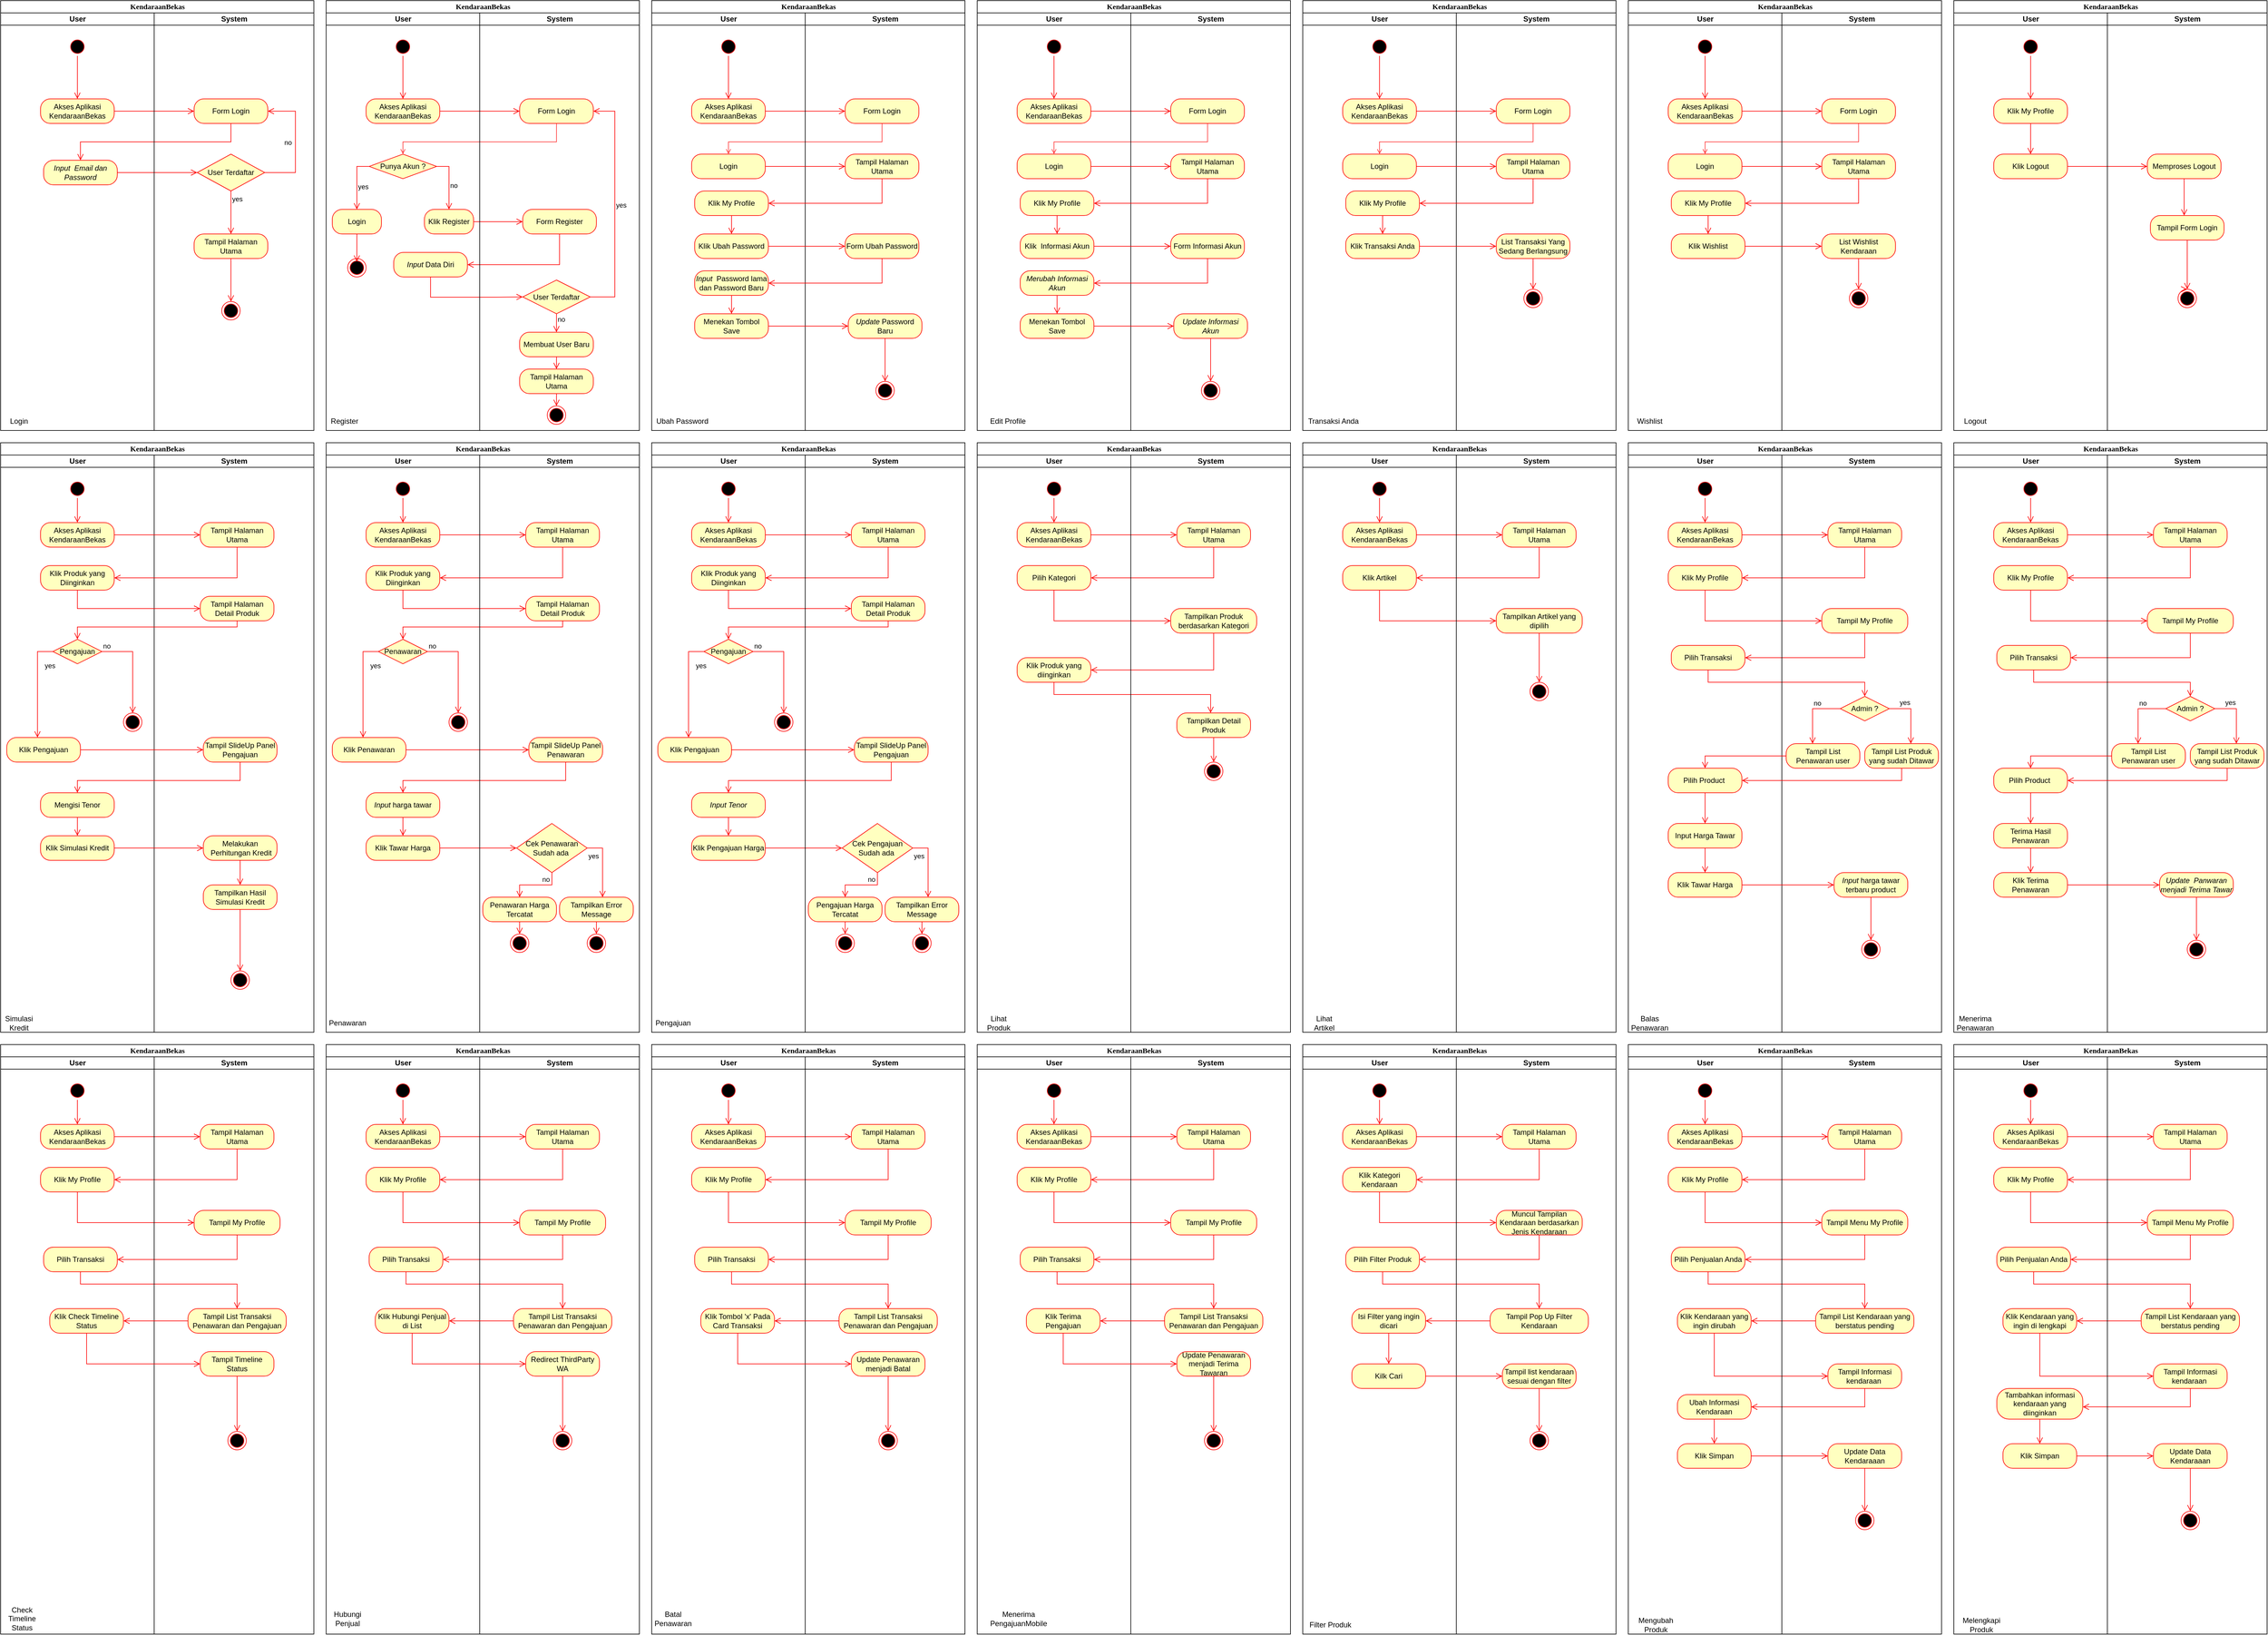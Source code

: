 <mxfile version="16.1.4" type="github" pages="2">
  <diagram name="Mobile" id="0783ab3e-0a74-02c8-0abd-f7b4e66b4bec">
    <mxGraphModel dx="2636" dy="1482" grid="1" gridSize="10" guides="1" tooltips="1" connect="1" arrows="1" fold="1" page="1" pageScale="1" pageWidth="850" pageHeight="1100" background="none" math="0" shadow="0">
      <root>
        <mxCell id="0" />
        <mxCell id="1" parent="0" />
        <mxCell id="1c1d494c118603dd-1" value="KendaraanBekas" style="swimlane;html=1;childLayout=stackLayout;startSize=20;rounded=0;shadow=0;comic=0;labelBackgroundColor=none;strokeWidth=1;fontFamily=Verdana;fontSize=12;align=center;" parent="1" vertex="1">
          <mxGeometry x="40" y="20" width="510" height="700" as="geometry" />
        </mxCell>
        <mxCell id="1c1d494c118603dd-2" value="User" style="swimlane;html=1;startSize=20;" parent="1c1d494c118603dd-1" vertex="1">
          <mxGeometry y="20" width="250" height="680" as="geometry" />
        </mxCell>
        <mxCell id="HbQ1YfReIVzo1ypkKAUV-1" value="" style="ellipse;html=1;shape=startState;fillColor=#000000;strokeColor=#ff0000;" parent="1c1d494c118603dd-2" vertex="1">
          <mxGeometry x="110" y="40" width="30" height="30" as="geometry" />
        </mxCell>
        <mxCell id="HbQ1YfReIVzo1ypkKAUV-2" value="" style="edgeStyle=orthogonalEdgeStyle;html=1;verticalAlign=bottom;endArrow=open;endSize=8;strokeColor=#ff0000;rounded=0;entryX=0.5;entryY=0;entryDx=0;entryDy=0;" parent="1c1d494c118603dd-2" source="HbQ1YfReIVzo1ypkKAUV-1" target="HbQ1YfReIVzo1ypkKAUV-4" edge="1">
          <mxGeometry relative="1" as="geometry">
            <mxPoint x="125" y="130" as="targetPoint" />
          </mxGeometry>
        </mxCell>
        <mxCell id="HbQ1YfReIVzo1ypkKAUV-4" value="Akses Aplikasi KendaraanBekas" style="rounded=1;whiteSpace=wrap;html=1;arcSize=40;fontColor=#000000;fillColor=#ffffc0;strokeColor=#ff0000;" parent="1c1d494c118603dd-2" vertex="1">
          <mxGeometry x="65" y="140" width="120" height="40" as="geometry" />
        </mxCell>
        <mxCell id="HbQ1YfReIVzo1ypkKAUV-8" value="&lt;i&gt;Input &amp;nbsp;Email dan Password&lt;/i&gt;" style="rounded=1;whiteSpace=wrap;html=1;arcSize=40;fontColor=#000000;fillColor=#ffffc0;strokeColor=#ff0000;" parent="1c1d494c118603dd-2" vertex="1">
          <mxGeometry x="70" y="240" width="120" height="40" as="geometry" />
        </mxCell>
        <mxCell id="HbQ1YfReIVzo1ypkKAUV-35" value="Login" style="text;html=1;strokeColor=none;fillColor=none;align=center;verticalAlign=middle;whiteSpace=wrap;rounded=0;" parent="1c1d494c118603dd-2" vertex="1">
          <mxGeometry y="650" width="60" height="30" as="geometry" />
        </mxCell>
        <mxCell id="HbQ1YfReIVzo1ypkKAUV-5" value="" style="edgeStyle=orthogonalEdgeStyle;html=1;verticalAlign=bottom;endArrow=open;endSize=8;strokeColor=#ff0000;rounded=0;entryX=0;entryY=0.5;entryDx=0;entryDy=0;" parent="1c1d494c118603dd-1" source="HbQ1YfReIVzo1ypkKAUV-4" target="HbQ1YfReIVzo1ypkKAUV-6" edge="1">
          <mxGeometry relative="1" as="geometry">
            <mxPoint x="125" y="260" as="targetPoint" />
          </mxGeometry>
        </mxCell>
        <mxCell id="HbQ1YfReIVzo1ypkKAUV-7" value="" style="edgeStyle=orthogonalEdgeStyle;html=1;verticalAlign=bottom;endArrow=open;endSize=8;strokeColor=#ff0000;rounded=0;entryX=0.5;entryY=0;entryDx=0;entryDy=0;" parent="1c1d494c118603dd-1" source="HbQ1YfReIVzo1ypkKAUV-6" target="HbQ1YfReIVzo1ypkKAUV-8" edge="1">
          <mxGeometry relative="1" as="geometry">
            <mxPoint x="375" y="260" as="targetPoint" />
            <Array as="points">
              <mxPoint x="375" y="230" />
              <mxPoint x="130" y="230" />
            </Array>
          </mxGeometry>
        </mxCell>
        <mxCell id="HbQ1YfReIVzo1ypkKAUV-9" value="" style="edgeStyle=orthogonalEdgeStyle;html=1;verticalAlign=bottom;endArrow=open;endSize=8;strokeColor=#ff0000;rounded=0;entryX=0;entryY=0.5;entryDx=0;entryDy=0;" parent="1c1d494c118603dd-1" source="HbQ1YfReIVzo1ypkKAUV-8" target="HbQ1YfReIVzo1ypkKAUV-10" edge="1">
          <mxGeometry relative="1" as="geometry">
            <mxPoint x="130" y="350" as="targetPoint" />
          </mxGeometry>
        </mxCell>
        <mxCell id="1c1d494c118603dd-3" value="System" style="swimlane;html=1;startSize=20;" parent="1c1d494c118603dd-1" vertex="1">
          <mxGeometry x="250" y="20" width="260" height="680" as="geometry" />
        </mxCell>
        <mxCell id="HbQ1YfReIVzo1ypkKAUV-6" value="Form Login" style="rounded=1;whiteSpace=wrap;html=1;arcSize=40;fontColor=#000000;fillColor=#ffffc0;strokeColor=#ff0000;" parent="1c1d494c118603dd-3" vertex="1">
          <mxGeometry x="65" y="140" width="120" height="40" as="geometry" />
        </mxCell>
        <mxCell id="HbQ1YfReIVzo1ypkKAUV-10" value="User Terdaftar" style="rhombus;whiteSpace=wrap;html=1;fillColor=#ffffc0;strokeColor=#ff0000;" parent="1c1d494c118603dd-3" vertex="1">
          <mxGeometry x="70" y="230" width="110" height="60" as="geometry" />
        </mxCell>
        <mxCell id="HbQ1YfReIVzo1ypkKAUV-11" value="no" style="edgeStyle=orthogonalEdgeStyle;html=1;align=left;verticalAlign=bottom;endArrow=open;endSize=8;strokeColor=#ff0000;rounded=0;entryX=1;entryY=0.5;entryDx=0;entryDy=0;" parent="1c1d494c118603dd-3" source="HbQ1YfReIVzo1ypkKAUV-10" target="HbQ1YfReIVzo1ypkKAUV-6" edge="1">
          <mxGeometry x="-0.077" y="20" relative="1" as="geometry">
            <mxPoint x="230" y="270" as="targetPoint" />
            <Array as="points">
              <mxPoint x="230" y="260" />
              <mxPoint x="230" y="160" />
            </Array>
            <mxPoint as="offset" />
          </mxGeometry>
        </mxCell>
        <mxCell id="HbQ1YfReIVzo1ypkKAUV-12" value="yes" style="edgeStyle=orthogonalEdgeStyle;html=1;align=left;verticalAlign=top;endArrow=open;endSize=8;strokeColor=#ff0000;rounded=0;entryX=0.5;entryY=0;entryDx=0;entryDy=0;" parent="1c1d494c118603dd-3" source="HbQ1YfReIVzo1ypkKAUV-10" target="HbQ1YfReIVzo1ypkKAUV-13" edge="1">
          <mxGeometry x="-1" relative="1" as="geometry">
            <mxPoint x="90" y="350" as="targetPoint" />
            <Array as="points">
              <mxPoint x="125" y="340" />
              <mxPoint x="125" y="340" />
            </Array>
          </mxGeometry>
        </mxCell>
        <mxCell id="HbQ1YfReIVzo1ypkKAUV-13" value="Tampil Halaman Utama" style="rounded=1;whiteSpace=wrap;html=1;arcSize=40;fontColor=#000000;fillColor=#ffffc0;strokeColor=#ff0000;" parent="1c1d494c118603dd-3" vertex="1">
          <mxGeometry x="65" y="360" width="120" height="40" as="geometry" />
        </mxCell>
        <mxCell id="HbQ1YfReIVzo1ypkKAUV-14" value="" style="edgeStyle=orthogonalEdgeStyle;html=1;verticalAlign=bottom;endArrow=open;endSize=8;strokeColor=#ff0000;rounded=0;" parent="1c1d494c118603dd-3" source="HbQ1YfReIVzo1ypkKAUV-13" target="HbQ1YfReIVzo1ypkKAUV-15" edge="1">
          <mxGeometry relative="1" as="geometry">
            <mxPoint x="130" y="460" as="targetPoint" />
            <Array as="points" />
          </mxGeometry>
        </mxCell>
        <mxCell id="HbQ1YfReIVzo1ypkKAUV-15" value="" style="ellipse;html=1;shape=endState;fillColor=#000000;strokeColor=#ff0000;" parent="1c1d494c118603dd-3" vertex="1">
          <mxGeometry x="110" y="470" width="30" height="30" as="geometry" />
        </mxCell>
        <mxCell id="HbQ1YfReIVzo1ypkKAUV-18" value="KendaraanBekas" style="swimlane;html=1;childLayout=stackLayout;startSize=20;rounded=0;shadow=0;comic=0;labelBackgroundColor=none;strokeWidth=1;fontFamily=Verdana;fontSize=12;align=center;" parent="1" vertex="1">
          <mxGeometry x="570" y="20" width="510" height="700" as="geometry" />
        </mxCell>
        <mxCell id="HbQ1YfReIVzo1ypkKAUV-19" value="User" style="swimlane;html=1;startSize=20;" parent="HbQ1YfReIVzo1ypkKAUV-18" vertex="1">
          <mxGeometry y="20" width="250" height="680" as="geometry" />
        </mxCell>
        <mxCell id="HbQ1YfReIVzo1ypkKAUV-20" value="" style="ellipse;html=1;shape=startState;fillColor=#000000;strokeColor=#ff0000;" parent="HbQ1YfReIVzo1ypkKAUV-19" vertex="1">
          <mxGeometry x="110" y="40" width="30" height="30" as="geometry" />
        </mxCell>
        <mxCell id="HbQ1YfReIVzo1ypkKAUV-21" value="" style="edgeStyle=orthogonalEdgeStyle;html=1;verticalAlign=bottom;endArrow=open;endSize=8;strokeColor=#ff0000;rounded=0;entryX=0.5;entryY=0;entryDx=0;entryDy=0;" parent="HbQ1YfReIVzo1ypkKAUV-19" source="HbQ1YfReIVzo1ypkKAUV-20" target="HbQ1YfReIVzo1ypkKAUV-22" edge="1">
          <mxGeometry relative="1" as="geometry">
            <mxPoint x="125" y="130" as="targetPoint" />
          </mxGeometry>
        </mxCell>
        <mxCell id="HbQ1YfReIVzo1ypkKAUV-22" value="Akses Aplikasi KendaraanBekas" style="rounded=1;whiteSpace=wrap;html=1;arcSize=40;fontColor=#000000;fillColor=#ffffc0;strokeColor=#ff0000;" parent="HbQ1YfReIVzo1ypkKAUV-19" vertex="1">
          <mxGeometry x="65" y="140" width="120" height="40" as="geometry" />
        </mxCell>
        <mxCell id="HbQ1YfReIVzo1ypkKAUV-36" value="Register" style="text;html=1;strokeColor=none;fillColor=none;align=center;verticalAlign=middle;whiteSpace=wrap;rounded=0;" parent="HbQ1YfReIVzo1ypkKAUV-19" vertex="1">
          <mxGeometry y="650" width="60" height="30" as="geometry" />
        </mxCell>
        <mxCell id="HbQ1YfReIVzo1ypkKAUV-37" value="Punya Akun ?" style="rhombus;whiteSpace=wrap;html=1;fillColor=#ffffc0;strokeColor=#ff0000;" parent="HbQ1YfReIVzo1ypkKAUV-19" vertex="1">
          <mxGeometry x="70" y="230" width="110" height="40" as="geometry" />
        </mxCell>
        <mxCell id="HbQ1YfReIVzo1ypkKAUV-38" value="no" style="edgeStyle=orthogonalEdgeStyle;html=1;align=left;verticalAlign=bottom;endArrow=open;endSize=8;strokeColor=#ff0000;rounded=0;entryX=0.5;entryY=0;entryDx=0;entryDy=0;" parent="HbQ1YfReIVzo1ypkKAUV-19" source="HbQ1YfReIVzo1ypkKAUV-37" target="HbQ1YfReIVzo1ypkKAUV-46" edge="1">
          <mxGeometry x="0.334" relative="1" as="geometry">
            <mxPoint x="230" y="350" as="targetPoint" />
            <Array as="points">
              <mxPoint x="200" y="250" />
            </Array>
            <mxPoint as="offset" />
          </mxGeometry>
        </mxCell>
        <mxCell id="HbQ1YfReIVzo1ypkKAUV-39" value="yes" style="edgeStyle=orthogonalEdgeStyle;html=1;align=left;verticalAlign=top;endArrow=open;endSize=8;strokeColor=#ff0000;rounded=0;entryX=0.5;entryY=0;entryDx=0;entryDy=0;" parent="HbQ1YfReIVzo1ypkKAUV-19" source="HbQ1YfReIVzo1ypkKAUV-37" target="HbQ1YfReIVzo1ypkKAUV-40" edge="1">
          <mxGeometry x="-0.11" relative="1" as="geometry">
            <mxPoint x="75" y="410" as="targetPoint" />
            <Array as="points">
              <mxPoint x="50" y="250" />
            </Array>
            <mxPoint as="offset" />
          </mxGeometry>
        </mxCell>
        <mxCell id="HbQ1YfReIVzo1ypkKAUV-40" value="Login" style="rounded=1;whiteSpace=wrap;html=1;arcSize=40;fontColor=#000000;fillColor=#ffffc0;strokeColor=#ff0000;" parent="HbQ1YfReIVzo1ypkKAUV-19" vertex="1">
          <mxGeometry x="10" y="320" width="80" height="40" as="geometry" />
        </mxCell>
        <mxCell id="HbQ1YfReIVzo1ypkKAUV-41" value="" style="edgeStyle=orthogonalEdgeStyle;html=1;verticalAlign=bottom;endArrow=open;endSize=8;strokeColor=#ff0000;rounded=0;entryX=0.498;entryY=0.169;entryDx=0;entryDy=0;entryPerimeter=0;" parent="HbQ1YfReIVzo1ypkKAUV-19" source="HbQ1YfReIVzo1ypkKAUV-40" target="HbQ1YfReIVzo1ypkKAUV-44" edge="1">
          <mxGeometry relative="1" as="geometry">
            <mxPoint x="100" y="520" as="targetPoint" />
          </mxGeometry>
        </mxCell>
        <mxCell id="HbQ1YfReIVzo1ypkKAUV-44" value="" style="ellipse;html=1;shape=endState;fillColor=#000000;strokeColor=#ff0000;" parent="HbQ1YfReIVzo1ypkKAUV-19" vertex="1">
          <mxGeometry x="35" y="400" width="30" height="30" as="geometry" />
        </mxCell>
        <mxCell id="HbQ1YfReIVzo1ypkKAUV-46" value="Klik Register" style="rounded=1;whiteSpace=wrap;html=1;arcSize=40;fontColor=#000000;fillColor=#ffffc0;strokeColor=#ff0000;" parent="HbQ1YfReIVzo1ypkKAUV-19" vertex="1">
          <mxGeometry x="160" y="320" width="80" height="40" as="geometry" />
        </mxCell>
        <mxCell id="HbQ1YfReIVzo1ypkKAUV-52" value="&lt;i&gt;Input&lt;/i&gt;&amp;nbsp;Data Diri" style="rounded=1;whiteSpace=wrap;html=1;arcSize=40;fontColor=#000000;fillColor=#ffffc0;strokeColor=#ff0000;" parent="HbQ1YfReIVzo1ypkKAUV-19" vertex="1">
          <mxGeometry x="110" y="390" width="120" height="40" as="geometry" />
        </mxCell>
        <mxCell id="HbQ1YfReIVzo1ypkKAUV-24" value="" style="edgeStyle=orthogonalEdgeStyle;html=1;verticalAlign=bottom;endArrow=open;endSize=8;strokeColor=#ff0000;rounded=0;entryX=0;entryY=0.5;entryDx=0;entryDy=0;" parent="HbQ1YfReIVzo1ypkKAUV-18" source="HbQ1YfReIVzo1ypkKAUV-22" target="HbQ1YfReIVzo1ypkKAUV-28" edge="1">
          <mxGeometry relative="1" as="geometry">
            <mxPoint x="125" y="260" as="targetPoint" />
          </mxGeometry>
        </mxCell>
        <mxCell id="HbQ1YfReIVzo1ypkKAUV-45" style="edgeStyle=orthogonalEdgeStyle;rounded=0;orthogonalLoop=1;jettySize=auto;html=1;entryX=0.5;entryY=0;entryDx=0;entryDy=0;endArrow=open;endFill=0;strokeColor=#FF3333;" parent="HbQ1YfReIVzo1ypkKAUV-18" source="HbQ1YfReIVzo1ypkKAUV-28" target="HbQ1YfReIVzo1ypkKAUV-37" edge="1">
          <mxGeometry relative="1" as="geometry">
            <Array as="points">
              <mxPoint x="375" y="230" />
              <mxPoint x="125" y="230" />
            </Array>
          </mxGeometry>
        </mxCell>
        <mxCell id="HbQ1YfReIVzo1ypkKAUV-47" value="" style="edgeStyle=orthogonalEdgeStyle;html=1;verticalAlign=bottom;endArrow=open;endSize=8;strokeColor=#ff0000;rounded=0;entryX=0;entryY=0.5;entryDx=0;entryDy=0;" parent="HbQ1YfReIVzo1ypkKAUV-18" source="HbQ1YfReIVzo1ypkKAUV-46" target="HbQ1YfReIVzo1ypkKAUV-48" edge="1">
          <mxGeometry relative="1" as="geometry">
            <mxPoint x="170" y="440" as="targetPoint" />
          </mxGeometry>
        </mxCell>
        <mxCell id="HbQ1YfReIVzo1ypkKAUV-49" value="" style="edgeStyle=orthogonalEdgeStyle;html=1;verticalAlign=bottom;endArrow=open;endSize=8;strokeColor=#ff0000;rounded=0;entryX=1;entryY=0.5;entryDx=0;entryDy=0;" parent="HbQ1YfReIVzo1ypkKAUV-18" source="HbQ1YfReIVzo1ypkKAUV-48" target="HbQ1YfReIVzo1ypkKAUV-52" edge="1">
          <mxGeometry relative="1" as="geometry">
            <mxPoint x="380" y="440" as="targetPoint" />
            <Array as="points">
              <mxPoint x="380" y="430" />
            </Array>
          </mxGeometry>
        </mxCell>
        <mxCell id="HbQ1YfReIVzo1ypkKAUV-53" value="" style="edgeStyle=orthogonalEdgeStyle;html=1;verticalAlign=bottom;endArrow=open;endSize=8;strokeColor=#ff0000;rounded=0;entryX=0;entryY=0.5;entryDx=0;entryDy=0;" parent="HbQ1YfReIVzo1ypkKAUV-18" source="HbQ1YfReIVzo1ypkKAUV-52" target="HbQ1YfReIVzo1ypkKAUV-54" edge="1">
          <mxGeometry relative="1" as="geometry">
            <mxPoint x="170" y="510" as="targetPoint" />
            <Array as="points">
              <mxPoint x="170" y="483" />
              <mxPoint x="275" y="483" />
            </Array>
          </mxGeometry>
        </mxCell>
        <mxCell id="HbQ1YfReIVzo1ypkKAUV-27" value="System" style="swimlane;html=1;startSize=20;" parent="HbQ1YfReIVzo1ypkKAUV-18" vertex="1">
          <mxGeometry x="250" y="20" width="260" height="680" as="geometry" />
        </mxCell>
        <mxCell id="HbQ1YfReIVzo1ypkKAUV-28" value="Form Login" style="rounded=1;whiteSpace=wrap;html=1;arcSize=40;fontColor=#000000;fillColor=#ffffc0;strokeColor=#ff0000;" parent="HbQ1YfReIVzo1ypkKAUV-27" vertex="1">
          <mxGeometry x="65" y="140" width="120" height="40" as="geometry" />
        </mxCell>
        <mxCell id="HbQ1YfReIVzo1ypkKAUV-48" value="Form Register" style="rounded=1;whiteSpace=wrap;html=1;arcSize=40;fontColor=#000000;fillColor=#ffffc0;strokeColor=#ff0000;" parent="HbQ1YfReIVzo1ypkKAUV-27" vertex="1">
          <mxGeometry x="70" y="320" width="120" height="40" as="geometry" />
        </mxCell>
        <mxCell id="HbQ1YfReIVzo1ypkKAUV-54" value="User Terdaftar" style="rhombus;whiteSpace=wrap;html=1;fillColor=#ffffc0;strokeColor=#ff0000;" parent="HbQ1YfReIVzo1ypkKAUV-27" vertex="1">
          <mxGeometry x="70" y="435" width="110" height="55" as="geometry" />
        </mxCell>
        <mxCell id="HbQ1YfReIVzo1ypkKAUV-55" value="no" style="edgeStyle=orthogonalEdgeStyle;html=1;align=left;verticalAlign=bottom;endArrow=open;endSize=8;strokeColor=#ff0000;rounded=0;entryX=1;entryY=0.5;entryDx=0;entryDy=0;" parent="HbQ1YfReIVzo1ypkKAUV-27" source="HbQ1YfReIVzo1ypkKAUV-54" target="HbQ1YfReIVzo1ypkKAUV-28" edge="1">
          <mxGeometry x="-1" y="-71" relative="1" as="geometry">
            <mxPoint x="215" y="455" as="targetPoint" />
            <Array as="points">
              <mxPoint x="220" y="463" />
              <mxPoint x="220" y="160" />
            </Array>
            <mxPoint x="-55" y="-26" as="offset" />
          </mxGeometry>
        </mxCell>
        <mxCell id="HbQ1YfReIVzo1ypkKAUV-56" value="yes" style="edgeStyle=orthogonalEdgeStyle;html=1;align=left;verticalAlign=top;endArrow=open;endSize=8;strokeColor=#ff0000;rounded=0;entryX=0.5;entryY=0;entryDx=0;entryDy=0;" parent="HbQ1YfReIVzo1ypkKAUV-27" source="HbQ1YfReIVzo1ypkKAUV-54" target="HbQ1YfReIVzo1ypkKAUV-57" edge="1">
          <mxGeometry x="-1" y="212" relative="1" as="geometry">
            <mxPoint x="75" y="535" as="targetPoint" />
            <mxPoint x="-117" y="-190" as="offset" />
          </mxGeometry>
        </mxCell>
        <mxCell id="HbQ1YfReIVzo1ypkKAUV-57" value="Membuat User Baru" style="rounded=1;whiteSpace=wrap;html=1;arcSize=40;fontColor=#000000;fillColor=#ffffc0;strokeColor=#ff0000;" parent="HbQ1YfReIVzo1ypkKAUV-27" vertex="1">
          <mxGeometry x="65" y="520" width="120" height="40" as="geometry" />
        </mxCell>
        <mxCell id="HbQ1YfReIVzo1ypkKAUV-58" value="" style="edgeStyle=orthogonalEdgeStyle;html=1;verticalAlign=bottom;endArrow=open;endSize=8;strokeColor=#ff0000;rounded=0;entryX=0.5;entryY=0;entryDx=0;entryDy=0;" parent="HbQ1YfReIVzo1ypkKAUV-27" source="HbQ1YfReIVzo1ypkKAUV-57" target="HbQ1YfReIVzo1ypkKAUV-59" edge="1">
          <mxGeometry relative="1" as="geometry">
            <mxPoint x="150" y="635" as="targetPoint" />
            <Array as="points" />
          </mxGeometry>
        </mxCell>
        <mxCell id="HbQ1YfReIVzo1ypkKAUV-59" value="Tampil Halaman Utama" style="rounded=1;whiteSpace=wrap;html=1;arcSize=40;fontColor=#000000;fillColor=#ffffc0;strokeColor=#ff0000;" parent="HbQ1YfReIVzo1ypkKAUV-27" vertex="1">
          <mxGeometry x="65" y="580" width="120" height="40" as="geometry" />
        </mxCell>
        <mxCell id="HbQ1YfReIVzo1ypkKAUV-60" value="" style="edgeStyle=orthogonalEdgeStyle;html=1;verticalAlign=bottom;endArrow=open;endSize=8;strokeColor=#ff0000;rounded=0;entryX=0.5;entryY=0;entryDx=0;entryDy=0;" parent="HbQ1YfReIVzo1ypkKAUV-27" source="HbQ1YfReIVzo1ypkKAUV-59" target="HbQ1YfReIVzo1ypkKAUV-61" edge="1">
          <mxGeometry relative="1" as="geometry">
            <mxPoint x="125" y="740" as="targetPoint" />
          </mxGeometry>
        </mxCell>
        <mxCell id="HbQ1YfReIVzo1ypkKAUV-61" value="" style="ellipse;html=1;shape=endState;fillColor=#000000;strokeColor=#ff0000;" parent="HbQ1YfReIVzo1ypkKAUV-27" vertex="1">
          <mxGeometry x="110" y="640" width="30" height="30" as="geometry" />
        </mxCell>
        <mxCell id="HbQ1YfReIVzo1ypkKAUV-63" value="KendaraanBekas" style="swimlane;html=1;childLayout=stackLayout;startSize=20;rounded=0;shadow=0;comic=0;labelBackgroundColor=none;strokeWidth=1;fontFamily=Verdana;fontSize=12;align=center;" parent="1" vertex="1">
          <mxGeometry x="1100" y="20" width="510" height="700" as="geometry" />
        </mxCell>
        <mxCell id="HbQ1YfReIVzo1ypkKAUV-64" value="User" style="swimlane;html=1;startSize=20;" parent="HbQ1YfReIVzo1ypkKAUV-63" vertex="1">
          <mxGeometry y="20" width="250" height="680" as="geometry" />
        </mxCell>
        <mxCell id="HbQ1YfReIVzo1ypkKAUV-65" value="" style="ellipse;html=1;shape=startState;fillColor=#000000;strokeColor=#ff0000;" parent="HbQ1YfReIVzo1ypkKAUV-64" vertex="1">
          <mxGeometry x="110" y="40" width="30" height="30" as="geometry" />
        </mxCell>
        <mxCell id="HbQ1YfReIVzo1ypkKAUV-66" value="" style="edgeStyle=orthogonalEdgeStyle;html=1;verticalAlign=bottom;endArrow=open;endSize=8;strokeColor=#ff0000;rounded=0;entryX=0.5;entryY=0;entryDx=0;entryDy=0;" parent="HbQ1YfReIVzo1ypkKAUV-64" source="HbQ1YfReIVzo1ypkKAUV-65" target="HbQ1YfReIVzo1ypkKAUV-67" edge="1">
          <mxGeometry relative="1" as="geometry">
            <mxPoint x="125" y="130" as="targetPoint" />
          </mxGeometry>
        </mxCell>
        <mxCell id="HbQ1YfReIVzo1ypkKAUV-67" value="Akses Aplikasi KendaraanBekas" style="rounded=1;whiteSpace=wrap;html=1;arcSize=40;fontColor=#000000;fillColor=#ffffc0;strokeColor=#ff0000;" parent="HbQ1YfReIVzo1ypkKAUV-64" vertex="1">
          <mxGeometry x="65" y="140" width="120" height="40" as="geometry" />
        </mxCell>
        <mxCell id="HbQ1YfReIVzo1ypkKAUV-68" value="Ubah Password" style="text;html=1;strokeColor=none;fillColor=none;align=center;verticalAlign=middle;whiteSpace=wrap;rounded=0;" parent="HbQ1YfReIVzo1ypkKAUV-64" vertex="1">
          <mxGeometry y="650" width="100" height="30" as="geometry" />
        </mxCell>
        <mxCell id="HbQ1YfReIVzo1ypkKAUV-93" value="Login" style="rounded=1;whiteSpace=wrap;html=1;arcSize=40;fontColor=#000000;fillColor=#ffffc0;strokeColor=#ff0000;" parent="HbQ1YfReIVzo1ypkKAUV-64" vertex="1">
          <mxGeometry x="65" y="230" width="120" height="40" as="geometry" />
        </mxCell>
        <mxCell id="HbQ1YfReIVzo1ypkKAUV-97" value="Klik My Profile" style="rounded=1;whiteSpace=wrap;html=1;arcSize=40;fontColor=#000000;fillColor=#ffffc0;strokeColor=#ff0000;" parent="HbQ1YfReIVzo1ypkKAUV-64" vertex="1">
          <mxGeometry x="70" y="290" width="120" height="40" as="geometry" />
        </mxCell>
        <mxCell id="HbQ1YfReIVzo1ypkKAUV-98" value="" style="edgeStyle=orthogonalEdgeStyle;html=1;verticalAlign=bottom;endArrow=open;endSize=8;strokeColor=#ff0000;rounded=0;" parent="HbQ1YfReIVzo1ypkKAUV-64" source="HbQ1YfReIVzo1ypkKAUV-97" target="HbQ1YfReIVzo1ypkKAUV-99" edge="1">
          <mxGeometry relative="1" as="geometry">
            <mxPoint x="130" y="390" as="targetPoint" />
          </mxGeometry>
        </mxCell>
        <mxCell id="HbQ1YfReIVzo1ypkKAUV-99" value="Klik Ubah Password" style="rounded=1;whiteSpace=wrap;html=1;arcSize=40;fontColor=#000000;fillColor=#ffffc0;strokeColor=#ff0000;" parent="HbQ1YfReIVzo1ypkKAUV-64" vertex="1">
          <mxGeometry x="70" y="360" width="120" height="40" as="geometry" />
        </mxCell>
        <mxCell id="HbQ1YfReIVzo1ypkKAUV-105" value="&lt;i&gt;Input &lt;/i&gt;&amp;nbsp;Password lama dan Password Baru" style="rounded=1;whiteSpace=wrap;html=1;arcSize=40;fontColor=#000000;fillColor=#ffffc0;strokeColor=#ff0000;" parent="HbQ1YfReIVzo1ypkKAUV-64" vertex="1">
          <mxGeometry x="70" y="420" width="120" height="40" as="geometry" />
        </mxCell>
        <mxCell id="HbQ1YfReIVzo1ypkKAUV-106" value="" style="edgeStyle=orthogonalEdgeStyle;html=1;verticalAlign=bottom;endArrow=open;endSize=8;strokeColor=#ff0000;rounded=0;entryX=0.5;entryY=0;entryDx=0;entryDy=0;" parent="HbQ1YfReIVzo1ypkKAUV-64" source="HbQ1YfReIVzo1ypkKAUV-105" target="HbQ1YfReIVzo1ypkKAUV-107" edge="1">
          <mxGeometry relative="1" as="geometry">
            <mxPoint x="130" y="520" as="targetPoint" />
          </mxGeometry>
        </mxCell>
        <mxCell id="HbQ1YfReIVzo1ypkKAUV-107" value="Menekan Tombol Save" style="rounded=1;whiteSpace=wrap;html=1;arcSize=40;fontColor=#000000;fillColor=#ffffc0;strokeColor=#ff0000;" parent="HbQ1YfReIVzo1ypkKAUV-64" vertex="1">
          <mxGeometry x="70" y="490" width="120" height="40" as="geometry" />
        </mxCell>
        <mxCell id="HbQ1YfReIVzo1ypkKAUV-77" value="" style="edgeStyle=orthogonalEdgeStyle;html=1;verticalAlign=bottom;endArrow=open;endSize=8;strokeColor=#ff0000;rounded=0;entryX=0;entryY=0.5;entryDx=0;entryDy=0;" parent="HbQ1YfReIVzo1ypkKAUV-63" source="HbQ1YfReIVzo1ypkKAUV-67" target="HbQ1YfReIVzo1ypkKAUV-83" edge="1">
          <mxGeometry relative="1" as="geometry">
            <mxPoint x="125" y="260" as="targetPoint" />
          </mxGeometry>
        </mxCell>
        <mxCell id="HbQ1YfReIVzo1ypkKAUV-78" style="edgeStyle=orthogonalEdgeStyle;rounded=0;orthogonalLoop=1;jettySize=auto;html=1;endArrow=open;endFill=0;strokeColor=#FF3333;" parent="HbQ1YfReIVzo1ypkKAUV-63" source="HbQ1YfReIVzo1ypkKAUV-83" target="HbQ1YfReIVzo1ypkKAUV-93" edge="1">
          <mxGeometry relative="1" as="geometry">
            <Array as="points">
              <mxPoint x="375" y="230" />
              <mxPoint x="125" y="230" />
            </Array>
            <mxPoint x="125" y="250" as="targetPoint" />
          </mxGeometry>
        </mxCell>
        <mxCell id="HbQ1YfReIVzo1ypkKAUV-82" value="System" style="swimlane;html=1;startSize=20;" parent="HbQ1YfReIVzo1ypkKAUV-63" vertex="1">
          <mxGeometry x="250" y="20" width="260" height="680" as="geometry" />
        </mxCell>
        <mxCell id="HbQ1YfReIVzo1ypkKAUV-83" value="Form Login" style="rounded=1;whiteSpace=wrap;html=1;arcSize=40;fontColor=#000000;fillColor=#ffffc0;strokeColor=#ff0000;" parent="HbQ1YfReIVzo1ypkKAUV-82" vertex="1">
          <mxGeometry x="65" y="140" width="120" height="40" as="geometry" />
        </mxCell>
        <mxCell id="HbQ1YfReIVzo1ypkKAUV-95" value="Tampil Halaman Utama" style="rounded=1;whiteSpace=wrap;html=1;arcSize=40;fontColor=#000000;fillColor=#ffffc0;strokeColor=#ff0000;" parent="HbQ1YfReIVzo1ypkKAUV-82" vertex="1">
          <mxGeometry x="65" y="230" width="120" height="40" as="geometry" />
        </mxCell>
        <mxCell id="HbQ1YfReIVzo1ypkKAUV-103" value="Form Ubah Password" style="rounded=1;whiteSpace=wrap;html=1;arcSize=40;fontColor=#000000;fillColor=#ffffc0;strokeColor=#ff0000;" parent="HbQ1YfReIVzo1ypkKAUV-82" vertex="1">
          <mxGeometry x="65" y="360" width="120" height="40" as="geometry" />
        </mxCell>
        <mxCell id="HbQ1YfReIVzo1ypkKAUV-109" value="&lt;i&gt;Update&lt;/i&gt;&amp;nbsp;Password Baru" style="rounded=1;whiteSpace=wrap;html=1;arcSize=40;fontColor=#000000;fillColor=#ffffc0;strokeColor=#ff0000;" parent="HbQ1YfReIVzo1ypkKAUV-82" vertex="1">
          <mxGeometry x="70" y="490" width="120" height="40" as="geometry" />
        </mxCell>
        <mxCell id="HbQ1YfReIVzo1ypkKAUV-110" value="" style="edgeStyle=orthogonalEdgeStyle;html=1;verticalAlign=bottom;endArrow=open;endSize=8;strokeColor=#ff0000;rounded=0;entryX=0.5;entryY=0;entryDx=0;entryDy=0;" parent="HbQ1YfReIVzo1ypkKAUV-82" source="HbQ1YfReIVzo1ypkKAUV-109" target="HbQ1YfReIVzo1ypkKAUV-111" edge="1">
          <mxGeometry relative="1" as="geometry">
            <mxPoint x="130" y="590" as="targetPoint" />
          </mxGeometry>
        </mxCell>
        <mxCell id="HbQ1YfReIVzo1ypkKAUV-111" value="" style="ellipse;html=1;shape=endState;fillColor=#000000;strokeColor=#ff0000;" parent="HbQ1YfReIVzo1ypkKAUV-82" vertex="1">
          <mxGeometry x="115" y="600" width="30" height="30" as="geometry" />
        </mxCell>
        <mxCell id="HbQ1YfReIVzo1ypkKAUV-94" value="" style="edgeStyle=orthogonalEdgeStyle;html=1;verticalAlign=bottom;endArrow=open;endSize=8;strokeColor=#ff0000;rounded=0;entryX=0;entryY=0.5;entryDx=0;entryDy=0;" parent="HbQ1YfReIVzo1ypkKAUV-63" source="HbQ1YfReIVzo1ypkKAUV-93" target="HbQ1YfReIVzo1ypkKAUV-95" edge="1">
          <mxGeometry relative="1" as="geometry">
            <mxPoint x="125" y="350" as="targetPoint" />
          </mxGeometry>
        </mxCell>
        <mxCell id="HbQ1YfReIVzo1ypkKAUV-96" value="" style="edgeStyle=orthogonalEdgeStyle;html=1;verticalAlign=bottom;endArrow=open;endSize=8;strokeColor=#ff0000;rounded=0;entryX=1;entryY=0.5;entryDx=0;entryDy=0;" parent="HbQ1YfReIVzo1ypkKAUV-63" source="HbQ1YfReIVzo1ypkKAUV-95" target="HbQ1YfReIVzo1ypkKAUV-97" edge="1">
          <mxGeometry relative="1" as="geometry">
            <mxPoint x="380" y="360" as="targetPoint" />
            <Array as="points">
              <mxPoint x="375" y="330" />
            </Array>
          </mxGeometry>
        </mxCell>
        <mxCell id="HbQ1YfReIVzo1ypkKAUV-100" value="" style="edgeStyle=orthogonalEdgeStyle;html=1;verticalAlign=bottom;endArrow=open;endSize=8;strokeColor=#ff0000;rounded=0;entryX=0;entryY=0.5;entryDx=0;entryDy=0;" parent="HbQ1YfReIVzo1ypkKAUV-63" source="HbQ1YfReIVzo1ypkKAUV-99" target="HbQ1YfReIVzo1ypkKAUV-103" edge="1">
          <mxGeometry relative="1" as="geometry">
            <mxPoint x="130" y="510" as="targetPoint" />
          </mxGeometry>
        </mxCell>
        <mxCell id="HbQ1YfReIVzo1ypkKAUV-104" value="" style="edgeStyle=orthogonalEdgeStyle;html=1;verticalAlign=bottom;endArrow=open;endSize=8;strokeColor=#ff0000;rounded=0;entryX=1;entryY=0.5;entryDx=0;entryDy=0;" parent="HbQ1YfReIVzo1ypkKAUV-63" source="HbQ1YfReIVzo1ypkKAUV-103" target="HbQ1YfReIVzo1ypkKAUV-105" edge="1">
          <mxGeometry relative="1" as="geometry">
            <mxPoint x="375" y="460" as="targetPoint" />
            <Array as="points">
              <mxPoint x="375" y="460" />
            </Array>
          </mxGeometry>
        </mxCell>
        <mxCell id="HbQ1YfReIVzo1ypkKAUV-108" value="" style="edgeStyle=orthogonalEdgeStyle;html=1;verticalAlign=bottom;endArrow=open;endSize=8;strokeColor=#ff0000;rounded=0;entryX=0;entryY=0.5;entryDx=0;entryDy=0;" parent="HbQ1YfReIVzo1ypkKAUV-63" source="HbQ1YfReIVzo1ypkKAUV-107" target="HbQ1YfReIVzo1ypkKAUV-109" edge="1">
          <mxGeometry relative="1" as="geometry">
            <mxPoint x="130" y="660" as="targetPoint" />
          </mxGeometry>
        </mxCell>
        <mxCell id="HbQ1YfReIVzo1ypkKAUV-112" value="KendaraanBekas" style="swimlane;html=1;childLayout=stackLayout;startSize=20;rounded=0;shadow=0;comic=0;labelBackgroundColor=none;strokeWidth=1;fontFamily=Verdana;fontSize=12;align=center;" parent="1" vertex="1">
          <mxGeometry x="1630" y="20" width="510" height="700" as="geometry" />
        </mxCell>
        <mxCell id="HbQ1YfReIVzo1ypkKAUV-113" value="User" style="swimlane;html=1;startSize=20;" parent="HbQ1YfReIVzo1ypkKAUV-112" vertex="1">
          <mxGeometry y="20" width="250" height="680" as="geometry" />
        </mxCell>
        <mxCell id="HbQ1YfReIVzo1ypkKAUV-114" value="" style="ellipse;html=1;shape=startState;fillColor=#000000;strokeColor=#ff0000;" parent="HbQ1YfReIVzo1ypkKAUV-113" vertex="1">
          <mxGeometry x="110" y="40" width="30" height="30" as="geometry" />
        </mxCell>
        <mxCell id="HbQ1YfReIVzo1ypkKAUV-115" value="" style="edgeStyle=orthogonalEdgeStyle;html=1;verticalAlign=bottom;endArrow=open;endSize=8;strokeColor=#ff0000;rounded=0;entryX=0.5;entryY=0;entryDx=0;entryDy=0;" parent="HbQ1YfReIVzo1ypkKAUV-113" source="HbQ1YfReIVzo1ypkKAUV-114" target="HbQ1YfReIVzo1ypkKAUV-116" edge="1">
          <mxGeometry relative="1" as="geometry">
            <mxPoint x="125" y="130" as="targetPoint" />
          </mxGeometry>
        </mxCell>
        <mxCell id="HbQ1YfReIVzo1ypkKAUV-116" value="Akses Aplikasi KendaraanBekas" style="rounded=1;whiteSpace=wrap;html=1;arcSize=40;fontColor=#000000;fillColor=#ffffc0;strokeColor=#ff0000;" parent="HbQ1YfReIVzo1ypkKAUV-113" vertex="1">
          <mxGeometry x="65" y="140" width="120" height="40" as="geometry" />
        </mxCell>
        <mxCell id="HbQ1YfReIVzo1ypkKAUV-117" value="Edit Profile" style="text;html=1;strokeColor=none;fillColor=none;align=center;verticalAlign=middle;whiteSpace=wrap;rounded=0;" parent="HbQ1YfReIVzo1ypkKAUV-113" vertex="1">
          <mxGeometry y="650" width="100" height="30" as="geometry" />
        </mxCell>
        <mxCell id="HbQ1YfReIVzo1ypkKAUV-118" value="Login" style="rounded=1;whiteSpace=wrap;html=1;arcSize=40;fontColor=#000000;fillColor=#ffffc0;strokeColor=#ff0000;" parent="HbQ1YfReIVzo1ypkKAUV-113" vertex="1">
          <mxGeometry x="65" y="230" width="120" height="40" as="geometry" />
        </mxCell>
        <mxCell id="HbQ1YfReIVzo1ypkKAUV-119" value="Klik My Profile" style="rounded=1;whiteSpace=wrap;html=1;arcSize=40;fontColor=#000000;fillColor=#ffffc0;strokeColor=#ff0000;" parent="HbQ1YfReIVzo1ypkKAUV-113" vertex="1">
          <mxGeometry x="70" y="290" width="120" height="40" as="geometry" />
        </mxCell>
        <mxCell id="HbQ1YfReIVzo1ypkKAUV-120" value="" style="edgeStyle=orthogonalEdgeStyle;html=1;verticalAlign=bottom;endArrow=open;endSize=8;strokeColor=#ff0000;rounded=0;" parent="HbQ1YfReIVzo1ypkKAUV-113" source="HbQ1YfReIVzo1ypkKAUV-119" target="HbQ1YfReIVzo1ypkKAUV-121" edge="1">
          <mxGeometry relative="1" as="geometry">
            <mxPoint x="130" y="390" as="targetPoint" />
          </mxGeometry>
        </mxCell>
        <mxCell id="HbQ1YfReIVzo1ypkKAUV-121" value="Klik &amp;nbsp;Informasi Akun" style="rounded=1;whiteSpace=wrap;html=1;arcSize=40;fontColor=#000000;fillColor=#ffffc0;strokeColor=#ff0000;" parent="HbQ1YfReIVzo1ypkKAUV-113" vertex="1">
          <mxGeometry x="70" y="360" width="120" height="40" as="geometry" />
        </mxCell>
        <mxCell id="HbQ1YfReIVzo1ypkKAUV-122" value="&lt;i&gt;Merubah Informasi Akun&lt;/i&gt;" style="rounded=1;whiteSpace=wrap;html=1;arcSize=40;fontColor=#000000;fillColor=#ffffc0;strokeColor=#ff0000;" parent="HbQ1YfReIVzo1ypkKAUV-113" vertex="1">
          <mxGeometry x="70" y="420" width="120" height="40" as="geometry" />
        </mxCell>
        <mxCell id="HbQ1YfReIVzo1ypkKAUV-123" value="" style="edgeStyle=orthogonalEdgeStyle;html=1;verticalAlign=bottom;endArrow=open;endSize=8;strokeColor=#ff0000;rounded=0;entryX=0.5;entryY=0;entryDx=0;entryDy=0;" parent="HbQ1YfReIVzo1ypkKAUV-113" source="HbQ1YfReIVzo1ypkKAUV-122" target="HbQ1YfReIVzo1ypkKAUV-124" edge="1">
          <mxGeometry relative="1" as="geometry">
            <mxPoint x="130" y="520" as="targetPoint" />
          </mxGeometry>
        </mxCell>
        <mxCell id="HbQ1YfReIVzo1ypkKAUV-124" value="Menekan Tombol Save" style="rounded=1;whiteSpace=wrap;html=1;arcSize=40;fontColor=#000000;fillColor=#ffffc0;strokeColor=#ff0000;" parent="HbQ1YfReIVzo1ypkKAUV-113" vertex="1">
          <mxGeometry x="70" y="490" width="120" height="40" as="geometry" />
        </mxCell>
        <mxCell id="HbQ1YfReIVzo1ypkKAUV-125" value="" style="edgeStyle=orthogonalEdgeStyle;html=1;verticalAlign=bottom;endArrow=open;endSize=8;strokeColor=#ff0000;rounded=0;entryX=0;entryY=0.5;entryDx=0;entryDy=0;" parent="HbQ1YfReIVzo1ypkKAUV-112" source="HbQ1YfReIVzo1ypkKAUV-116" target="HbQ1YfReIVzo1ypkKAUV-128" edge="1">
          <mxGeometry relative="1" as="geometry">
            <mxPoint x="125" y="260" as="targetPoint" />
          </mxGeometry>
        </mxCell>
        <mxCell id="HbQ1YfReIVzo1ypkKAUV-126" style="edgeStyle=orthogonalEdgeStyle;rounded=0;orthogonalLoop=1;jettySize=auto;html=1;endArrow=open;endFill=0;strokeColor=#FF3333;" parent="HbQ1YfReIVzo1ypkKAUV-112" source="HbQ1YfReIVzo1ypkKAUV-128" target="HbQ1YfReIVzo1ypkKAUV-118" edge="1">
          <mxGeometry relative="1" as="geometry">
            <Array as="points">
              <mxPoint x="375" y="230" />
              <mxPoint x="125" y="230" />
            </Array>
            <mxPoint x="125" y="250" as="targetPoint" />
          </mxGeometry>
        </mxCell>
        <mxCell id="HbQ1YfReIVzo1ypkKAUV-127" value="System" style="swimlane;html=1;startSize=20;" parent="HbQ1YfReIVzo1ypkKAUV-112" vertex="1">
          <mxGeometry x="250" y="20" width="260" height="680" as="geometry" />
        </mxCell>
        <mxCell id="HbQ1YfReIVzo1ypkKAUV-128" value="Form Login" style="rounded=1;whiteSpace=wrap;html=1;arcSize=40;fontColor=#000000;fillColor=#ffffc0;strokeColor=#ff0000;" parent="HbQ1YfReIVzo1ypkKAUV-127" vertex="1">
          <mxGeometry x="65" y="140" width="120" height="40" as="geometry" />
        </mxCell>
        <mxCell id="HbQ1YfReIVzo1ypkKAUV-129" value="Tampil Halaman Utama" style="rounded=1;whiteSpace=wrap;html=1;arcSize=40;fontColor=#000000;fillColor=#ffffc0;strokeColor=#ff0000;" parent="HbQ1YfReIVzo1ypkKAUV-127" vertex="1">
          <mxGeometry x="65" y="230" width="120" height="40" as="geometry" />
        </mxCell>
        <mxCell id="HbQ1YfReIVzo1ypkKAUV-130" value="Form Informasi Akun" style="rounded=1;whiteSpace=wrap;html=1;arcSize=40;fontColor=#000000;fillColor=#ffffc0;strokeColor=#ff0000;" parent="HbQ1YfReIVzo1ypkKAUV-127" vertex="1">
          <mxGeometry x="65" y="360" width="120" height="40" as="geometry" />
        </mxCell>
        <mxCell id="HbQ1YfReIVzo1ypkKAUV-131" value="&lt;i&gt;Update Informasi Akun&lt;/i&gt;" style="rounded=1;whiteSpace=wrap;html=1;arcSize=40;fontColor=#000000;fillColor=#ffffc0;strokeColor=#ff0000;" parent="HbQ1YfReIVzo1ypkKAUV-127" vertex="1">
          <mxGeometry x="70" y="490" width="120" height="40" as="geometry" />
        </mxCell>
        <mxCell id="HbQ1YfReIVzo1ypkKAUV-132" value="" style="edgeStyle=orthogonalEdgeStyle;html=1;verticalAlign=bottom;endArrow=open;endSize=8;strokeColor=#ff0000;rounded=0;entryX=0.5;entryY=0;entryDx=0;entryDy=0;" parent="HbQ1YfReIVzo1ypkKAUV-127" source="HbQ1YfReIVzo1ypkKAUV-131" target="HbQ1YfReIVzo1ypkKAUV-133" edge="1">
          <mxGeometry relative="1" as="geometry">
            <mxPoint x="130" y="590" as="targetPoint" />
          </mxGeometry>
        </mxCell>
        <mxCell id="HbQ1YfReIVzo1ypkKAUV-133" value="" style="ellipse;html=1;shape=endState;fillColor=#000000;strokeColor=#ff0000;" parent="HbQ1YfReIVzo1ypkKAUV-127" vertex="1">
          <mxGeometry x="115" y="600" width="30" height="30" as="geometry" />
        </mxCell>
        <mxCell id="HbQ1YfReIVzo1ypkKAUV-134" value="" style="edgeStyle=orthogonalEdgeStyle;html=1;verticalAlign=bottom;endArrow=open;endSize=8;strokeColor=#ff0000;rounded=0;entryX=0;entryY=0.5;entryDx=0;entryDy=0;" parent="HbQ1YfReIVzo1ypkKAUV-112" source="HbQ1YfReIVzo1ypkKAUV-118" target="HbQ1YfReIVzo1ypkKAUV-129" edge="1">
          <mxGeometry relative="1" as="geometry">
            <mxPoint x="125" y="350" as="targetPoint" />
          </mxGeometry>
        </mxCell>
        <mxCell id="HbQ1YfReIVzo1ypkKAUV-135" value="" style="edgeStyle=orthogonalEdgeStyle;html=1;verticalAlign=bottom;endArrow=open;endSize=8;strokeColor=#ff0000;rounded=0;entryX=1;entryY=0.5;entryDx=0;entryDy=0;" parent="HbQ1YfReIVzo1ypkKAUV-112" source="HbQ1YfReIVzo1ypkKAUV-129" target="HbQ1YfReIVzo1ypkKAUV-119" edge="1">
          <mxGeometry relative="1" as="geometry">
            <mxPoint x="380" y="360" as="targetPoint" />
            <Array as="points">
              <mxPoint x="375" y="330" />
            </Array>
          </mxGeometry>
        </mxCell>
        <mxCell id="HbQ1YfReIVzo1ypkKAUV-136" value="" style="edgeStyle=orthogonalEdgeStyle;html=1;verticalAlign=bottom;endArrow=open;endSize=8;strokeColor=#ff0000;rounded=0;entryX=0;entryY=0.5;entryDx=0;entryDy=0;" parent="HbQ1YfReIVzo1ypkKAUV-112" source="HbQ1YfReIVzo1ypkKAUV-121" target="HbQ1YfReIVzo1ypkKAUV-130" edge="1">
          <mxGeometry relative="1" as="geometry">
            <mxPoint x="130" y="510" as="targetPoint" />
          </mxGeometry>
        </mxCell>
        <mxCell id="HbQ1YfReIVzo1ypkKAUV-137" value="" style="edgeStyle=orthogonalEdgeStyle;html=1;verticalAlign=bottom;endArrow=open;endSize=8;strokeColor=#ff0000;rounded=0;entryX=1;entryY=0.5;entryDx=0;entryDy=0;" parent="HbQ1YfReIVzo1ypkKAUV-112" source="HbQ1YfReIVzo1ypkKAUV-130" target="HbQ1YfReIVzo1ypkKAUV-122" edge="1">
          <mxGeometry relative="1" as="geometry">
            <mxPoint x="375" y="460" as="targetPoint" />
            <Array as="points">
              <mxPoint x="375" y="460" />
            </Array>
          </mxGeometry>
        </mxCell>
        <mxCell id="HbQ1YfReIVzo1ypkKAUV-138" value="" style="edgeStyle=orthogonalEdgeStyle;html=1;verticalAlign=bottom;endArrow=open;endSize=8;strokeColor=#ff0000;rounded=0;entryX=0;entryY=0.5;entryDx=0;entryDy=0;" parent="HbQ1YfReIVzo1ypkKAUV-112" source="HbQ1YfReIVzo1ypkKAUV-124" target="HbQ1YfReIVzo1ypkKAUV-131" edge="1">
          <mxGeometry relative="1" as="geometry">
            <mxPoint x="130" y="660" as="targetPoint" />
          </mxGeometry>
        </mxCell>
        <mxCell id="HbQ1YfReIVzo1ypkKAUV-142" value="KendaraanBekas" style="swimlane;html=1;childLayout=stackLayout;startSize=20;rounded=0;shadow=0;comic=0;labelBackgroundColor=none;strokeWidth=1;fontFamily=Verdana;fontSize=12;align=center;" parent="1" vertex="1">
          <mxGeometry x="2160" y="20" width="510" height="700" as="geometry" />
        </mxCell>
        <mxCell id="HbQ1YfReIVzo1ypkKAUV-143" value="User" style="swimlane;html=1;startSize=20;" parent="HbQ1YfReIVzo1ypkKAUV-142" vertex="1">
          <mxGeometry y="20" width="250" height="680" as="geometry" />
        </mxCell>
        <mxCell id="HbQ1YfReIVzo1ypkKAUV-144" value="" style="ellipse;html=1;shape=startState;fillColor=#000000;strokeColor=#ff0000;" parent="HbQ1YfReIVzo1ypkKAUV-143" vertex="1">
          <mxGeometry x="110" y="40" width="30" height="30" as="geometry" />
        </mxCell>
        <mxCell id="HbQ1YfReIVzo1ypkKAUV-145" value="" style="edgeStyle=orthogonalEdgeStyle;html=1;verticalAlign=bottom;endArrow=open;endSize=8;strokeColor=#ff0000;rounded=0;entryX=0.5;entryY=0;entryDx=0;entryDy=0;" parent="HbQ1YfReIVzo1ypkKAUV-143" source="HbQ1YfReIVzo1ypkKAUV-144" target="HbQ1YfReIVzo1ypkKAUV-146" edge="1">
          <mxGeometry relative="1" as="geometry">
            <mxPoint x="125" y="130" as="targetPoint" />
          </mxGeometry>
        </mxCell>
        <mxCell id="HbQ1YfReIVzo1ypkKAUV-146" value="Akses Aplikasi KendaraanBekas" style="rounded=1;whiteSpace=wrap;html=1;arcSize=40;fontColor=#000000;fillColor=#ffffc0;strokeColor=#ff0000;" parent="HbQ1YfReIVzo1ypkKAUV-143" vertex="1">
          <mxGeometry x="65" y="140" width="120" height="40" as="geometry" />
        </mxCell>
        <mxCell id="HbQ1YfReIVzo1ypkKAUV-147" value="Transaksi Anda" style="text;html=1;strokeColor=none;fillColor=none;align=center;verticalAlign=middle;whiteSpace=wrap;rounded=0;" parent="HbQ1YfReIVzo1ypkKAUV-143" vertex="1">
          <mxGeometry y="650" width="100" height="30" as="geometry" />
        </mxCell>
        <mxCell id="HbQ1YfReIVzo1ypkKAUV-148" value="Login" style="rounded=1;whiteSpace=wrap;html=1;arcSize=40;fontColor=#000000;fillColor=#ffffc0;strokeColor=#ff0000;" parent="HbQ1YfReIVzo1ypkKAUV-143" vertex="1">
          <mxGeometry x="65" y="230" width="120" height="40" as="geometry" />
        </mxCell>
        <mxCell id="HbQ1YfReIVzo1ypkKAUV-149" value="Klik My Profile" style="rounded=1;whiteSpace=wrap;html=1;arcSize=40;fontColor=#000000;fillColor=#ffffc0;strokeColor=#ff0000;" parent="HbQ1YfReIVzo1ypkKAUV-143" vertex="1">
          <mxGeometry x="70" y="290" width="120" height="40" as="geometry" />
        </mxCell>
        <mxCell id="HbQ1YfReIVzo1ypkKAUV-150" value="" style="edgeStyle=orthogonalEdgeStyle;html=1;verticalAlign=bottom;endArrow=open;endSize=8;strokeColor=#ff0000;rounded=0;" parent="HbQ1YfReIVzo1ypkKAUV-143" source="HbQ1YfReIVzo1ypkKAUV-149" target="HbQ1YfReIVzo1ypkKAUV-151" edge="1">
          <mxGeometry relative="1" as="geometry">
            <mxPoint x="130" y="390" as="targetPoint" />
          </mxGeometry>
        </mxCell>
        <mxCell id="HbQ1YfReIVzo1ypkKAUV-151" value="Klik Transaksi Anda" style="rounded=1;whiteSpace=wrap;html=1;arcSize=40;fontColor=#000000;fillColor=#ffffc0;strokeColor=#ff0000;" parent="HbQ1YfReIVzo1ypkKAUV-143" vertex="1">
          <mxGeometry x="70" y="360" width="120" height="40" as="geometry" />
        </mxCell>
        <mxCell id="HbQ1YfReIVzo1ypkKAUV-155" value="" style="edgeStyle=orthogonalEdgeStyle;html=1;verticalAlign=bottom;endArrow=open;endSize=8;strokeColor=#ff0000;rounded=0;entryX=0;entryY=0.5;entryDx=0;entryDy=0;" parent="HbQ1YfReIVzo1ypkKAUV-142" source="HbQ1YfReIVzo1ypkKAUV-146" target="HbQ1YfReIVzo1ypkKAUV-158" edge="1">
          <mxGeometry relative="1" as="geometry">
            <mxPoint x="125" y="260" as="targetPoint" />
          </mxGeometry>
        </mxCell>
        <mxCell id="HbQ1YfReIVzo1ypkKAUV-156" style="edgeStyle=orthogonalEdgeStyle;rounded=0;orthogonalLoop=1;jettySize=auto;html=1;endArrow=open;endFill=0;strokeColor=#FF3333;" parent="HbQ1YfReIVzo1ypkKAUV-142" source="HbQ1YfReIVzo1ypkKAUV-158" target="HbQ1YfReIVzo1ypkKAUV-148" edge="1">
          <mxGeometry relative="1" as="geometry">
            <Array as="points">
              <mxPoint x="375" y="230" />
              <mxPoint x="125" y="230" />
            </Array>
            <mxPoint x="125" y="250" as="targetPoint" />
          </mxGeometry>
        </mxCell>
        <mxCell id="HbQ1YfReIVzo1ypkKAUV-157" value="System" style="swimlane;html=1;startSize=20;" parent="HbQ1YfReIVzo1ypkKAUV-142" vertex="1">
          <mxGeometry x="250" y="20" width="260" height="680" as="geometry" />
        </mxCell>
        <mxCell id="HbQ1YfReIVzo1ypkKAUV-158" value="Form Login" style="rounded=1;whiteSpace=wrap;html=1;arcSize=40;fontColor=#000000;fillColor=#ffffc0;strokeColor=#ff0000;" parent="HbQ1YfReIVzo1ypkKAUV-157" vertex="1">
          <mxGeometry x="65" y="140" width="120" height="40" as="geometry" />
        </mxCell>
        <mxCell id="HbQ1YfReIVzo1ypkKAUV-159" value="Tampil Halaman Utama" style="rounded=1;whiteSpace=wrap;html=1;arcSize=40;fontColor=#000000;fillColor=#ffffc0;strokeColor=#ff0000;" parent="HbQ1YfReIVzo1ypkKAUV-157" vertex="1">
          <mxGeometry x="65" y="230" width="120" height="40" as="geometry" />
        </mxCell>
        <mxCell id="HbQ1YfReIVzo1ypkKAUV-160" value="List Transaksi Yang Sedang Berlangsung" style="rounded=1;whiteSpace=wrap;html=1;arcSize=40;fontColor=#000000;fillColor=#ffffc0;strokeColor=#ff0000;" parent="HbQ1YfReIVzo1ypkKAUV-157" vertex="1">
          <mxGeometry x="65" y="360" width="120" height="40" as="geometry" />
        </mxCell>
        <mxCell id="HbQ1YfReIVzo1ypkKAUV-163" value="" style="ellipse;html=1;shape=endState;fillColor=#000000;strokeColor=#ff0000;" parent="HbQ1YfReIVzo1ypkKAUV-157" vertex="1">
          <mxGeometry x="110" y="450" width="30" height="30" as="geometry" />
        </mxCell>
        <mxCell id="HbQ1YfReIVzo1ypkKAUV-167" value="" style="edgeStyle=orthogonalEdgeStyle;html=1;verticalAlign=bottom;endArrow=open;endSize=8;strokeColor=#ff0000;rounded=0;entryX=0.5;entryY=0;entryDx=0;entryDy=0;" parent="HbQ1YfReIVzo1ypkKAUV-157" source="HbQ1YfReIVzo1ypkKAUV-160" target="HbQ1YfReIVzo1ypkKAUV-163" edge="1">
          <mxGeometry relative="1" as="geometry">
            <mxPoint x="125" y="470" as="targetPoint" />
            <Array as="points" />
          </mxGeometry>
        </mxCell>
        <mxCell id="HbQ1YfReIVzo1ypkKAUV-164" value="" style="edgeStyle=orthogonalEdgeStyle;html=1;verticalAlign=bottom;endArrow=open;endSize=8;strokeColor=#ff0000;rounded=0;entryX=0;entryY=0.5;entryDx=0;entryDy=0;" parent="HbQ1YfReIVzo1ypkKAUV-142" source="HbQ1YfReIVzo1ypkKAUV-148" target="HbQ1YfReIVzo1ypkKAUV-159" edge="1">
          <mxGeometry relative="1" as="geometry">
            <mxPoint x="125" y="350" as="targetPoint" />
          </mxGeometry>
        </mxCell>
        <mxCell id="HbQ1YfReIVzo1ypkKAUV-165" value="" style="edgeStyle=orthogonalEdgeStyle;html=1;verticalAlign=bottom;endArrow=open;endSize=8;strokeColor=#ff0000;rounded=0;entryX=1;entryY=0.5;entryDx=0;entryDy=0;" parent="HbQ1YfReIVzo1ypkKAUV-142" source="HbQ1YfReIVzo1ypkKAUV-159" target="HbQ1YfReIVzo1ypkKAUV-149" edge="1">
          <mxGeometry relative="1" as="geometry">
            <mxPoint x="380" y="360" as="targetPoint" />
            <Array as="points">
              <mxPoint x="375" y="330" />
            </Array>
          </mxGeometry>
        </mxCell>
        <mxCell id="HbQ1YfReIVzo1ypkKAUV-166" value="" style="edgeStyle=orthogonalEdgeStyle;html=1;verticalAlign=bottom;endArrow=open;endSize=8;strokeColor=#ff0000;rounded=0;entryX=0;entryY=0.5;entryDx=0;entryDy=0;" parent="HbQ1YfReIVzo1ypkKAUV-142" source="HbQ1YfReIVzo1ypkKAUV-151" target="HbQ1YfReIVzo1ypkKAUV-160" edge="1">
          <mxGeometry relative="1" as="geometry">
            <mxPoint x="130" y="510" as="targetPoint" />
          </mxGeometry>
        </mxCell>
        <mxCell id="HbQ1YfReIVzo1ypkKAUV-170" value="KendaraanBekas" style="swimlane;html=1;childLayout=stackLayout;startSize=20;rounded=0;shadow=0;comic=0;labelBackgroundColor=none;strokeWidth=1;fontFamily=Verdana;fontSize=12;align=center;" parent="1" vertex="1">
          <mxGeometry x="2690" y="20" width="510" height="700" as="geometry" />
        </mxCell>
        <mxCell id="HbQ1YfReIVzo1ypkKAUV-171" value="User" style="swimlane;html=1;startSize=20;" parent="HbQ1YfReIVzo1ypkKAUV-170" vertex="1">
          <mxGeometry y="20" width="250" height="680" as="geometry" />
        </mxCell>
        <mxCell id="HbQ1YfReIVzo1ypkKAUV-172" value="" style="ellipse;html=1;shape=startState;fillColor=#000000;strokeColor=#ff0000;" parent="HbQ1YfReIVzo1ypkKAUV-171" vertex="1">
          <mxGeometry x="110" y="40" width="30" height="30" as="geometry" />
        </mxCell>
        <mxCell id="HbQ1YfReIVzo1ypkKAUV-173" value="" style="edgeStyle=orthogonalEdgeStyle;html=1;verticalAlign=bottom;endArrow=open;endSize=8;strokeColor=#ff0000;rounded=0;entryX=0.5;entryY=0;entryDx=0;entryDy=0;" parent="HbQ1YfReIVzo1ypkKAUV-171" source="HbQ1YfReIVzo1ypkKAUV-172" target="HbQ1YfReIVzo1ypkKAUV-174" edge="1">
          <mxGeometry relative="1" as="geometry">
            <mxPoint x="125" y="130" as="targetPoint" />
          </mxGeometry>
        </mxCell>
        <mxCell id="HbQ1YfReIVzo1ypkKAUV-174" value="Akses Aplikasi KendaraanBekas" style="rounded=1;whiteSpace=wrap;html=1;arcSize=40;fontColor=#000000;fillColor=#ffffc0;strokeColor=#ff0000;" parent="HbQ1YfReIVzo1ypkKAUV-171" vertex="1">
          <mxGeometry x="65" y="140" width="120" height="40" as="geometry" />
        </mxCell>
        <mxCell id="HbQ1YfReIVzo1ypkKAUV-175" value="Wishlist" style="text;html=1;strokeColor=none;fillColor=none;align=center;verticalAlign=middle;whiteSpace=wrap;rounded=0;" parent="HbQ1YfReIVzo1ypkKAUV-171" vertex="1">
          <mxGeometry y="650" width="70" height="30" as="geometry" />
        </mxCell>
        <mxCell id="HbQ1YfReIVzo1ypkKAUV-176" value="Login" style="rounded=1;whiteSpace=wrap;html=1;arcSize=40;fontColor=#000000;fillColor=#ffffc0;strokeColor=#ff0000;" parent="HbQ1YfReIVzo1ypkKAUV-171" vertex="1">
          <mxGeometry x="65" y="230" width="120" height="40" as="geometry" />
        </mxCell>
        <mxCell id="HbQ1YfReIVzo1ypkKAUV-177" value="Klik My Profile" style="rounded=1;whiteSpace=wrap;html=1;arcSize=40;fontColor=#000000;fillColor=#ffffc0;strokeColor=#ff0000;" parent="HbQ1YfReIVzo1ypkKAUV-171" vertex="1">
          <mxGeometry x="70" y="290" width="120" height="40" as="geometry" />
        </mxCell>
        <mxCell id="HbQ1YfReIVzo1ypkKAUV-178" value="" style="edgeStyle=orthogonalEdgeStyle;html=1;verticalAlign=bottom;endArrow=open;endSize=8;strokeColor=#ff0000;rounded=0;" parent="HbQ1YfReIVzo1ypkKAUV-171" source="HbQ1YfReIVzo1ypkKAUV-177" target="HbQ1YfReIVzo1ypkKAUV-179" edge="1">
          <mxGeometry relative="1" as="geometry">
            <mxPoint x="130" y="390" as="targetPoint" />
          </mxGeometry>
        </mxCell>
        <mxCell id="HbQ1YfReIVzo1ypkKAUV-179" value="Klik Wishlist" style="rounded=1;whiteSpace=wrap;html=1;arcSize=40;fontColor=#000000;fillColor=#ffffc0;strokeColor=#ff0000;" parent="HbQ1YfReIVzo1ypkKAUV-171" vertex="1">
          <mxGeometry x="70" y="360" width="120" height="40" as="geometry" />
        </mxCell>
        <mxCell id="HbQ1YfReIVzo1ypkKAUV-180" value="" style="edgeStyle=orthogonalEdgeStyle;html=1;verticalAlign=bottom;endArrow=open;endSize=8;strokeColor=#ff0000;rounded=0;entryX=0;entryY=0.5;entryDx=0;entryDy=0;" parent="HbQ1YfReIVzo1ypkKAUV-170" source="HbQ1YfReIVzo1ypkKAUV-174" target="HbQ1YfReIVzo1ypkKAUV-183" edge="1">
          <mxGeometry relative="1" as="geometry">
            <mxPoint x="125" y="260" as="targetPoint" />
          </mxGeometry>
        </mxCell>
        <mxCell id="HbQ1YfReIVzo1ypkKAUV-181" style="edgeStyle=orthogonalEdgeStyle;rounded=0;orthogonalLoop=1;jettySize=auto;html=1;endArrow=open;endFill=0;strokeColor=#FF3333;" parent="HbQ1YfReIVzo1ypkKAUV-170" source="HbQ1YfReIVzo1ypkKAUV-183" target="HbQ1YfReIVzo1ypkKAUV-176" edge="1">
          <mxGeometry relative="1" as="geometry">
            <Array as="points">
              <mxPoint x="375" y="230" />
              <mxPoint x="125" y="230" />
            </Array>
            <mxPoint x="125" y="250" as="targetPoint" />
          </mxGeometry>
        </mxCell>
        <mxCell id="HbQ1YfReIVzo1ypkKAUV-182" value="System" style="swimlane;html=1;startSize=20;" parent="HbQ1YfReIVzo1ypkKAUV-170" vertex="1">
          <mxGeometry x="250" y="20" width="260" height="680" as="geometry" />
        </mxCell>
        <mxCell id="HbQ1YfReIVzo1ypkKAUV-183" value="Form Login" style="rounded=1;whiteSpace=wrap;html=1;arcSize=40;fontColor=#000000;fillColor=#ffffc0;strokeColor=#ff0000;" parent="HbQ1YfReIVzo1ypkKAUV-182" vertex="1">
          <mxGeometry x="65" y="140" width="120" height="40" as="geometry" />
        </mxCell>
        <mxCell id="HbQ1YfReIVzo1ypkKAUV-184" value="Tampil Halaman Utama" style="rounded=1;whiteSpace=wrap;html=1;arcSize=40;fontColor=#000000;fillColor=#ffffc0;strokeColor=#ff0000;" parent="HbQ1YfReIVzo1ypkKAUV-182" vertex="1">
          <mxGeometry x="65" y="230" width="120" height="40" as="geometry" />
        </mxCell>
        <mxCell id="HbQ1YfReIVzo1ypkKAUV-185" value="List Wishlist Kendaraan" style="rounded=1;whiteSpace=wrap;html=1;arcSize=40;fontColor=#000000;fillColor=#ffffc0;strokeColor=#ff0000;" parent="HbQ1YfReIVzo1ypkKAUV-182" vertex="1">
          <mxGeometry x="65" y="360" width="120" height="40" as="geometry" />
        </mxCell>
        <mxCell id="HbQ1YfReIVzo1ypkKAUV-186" value="" style="ellipse;html=1;shape=endState;fillColor=#000000;strokeColor=#ff0000;" parent="HbQ1YfReIVzo1ypkKAUV-182" vertex="1">
          <mxGeometry x="110" y="450" width="30" height="30" as="geometry" />
        </mxCell>
        <mxCell id="HbQ1YfReIVzo1ypkKAUV-187" value="" style="edgeStyle=orthogonalEdgeStyle;html=1;verticalAlign=bottom;endArrow=open;endSize=8;strokeColor=#ff0000;rounded=0;entryX=0.5;entryY=0;entryDx=0;entryDy=0;" parent="HbQ1YfReIVzo1ypkKAUV-182" source="HbQ1YfReIVzo1ypkKAUV-185" target="HbQ1YfReIVzo1ypkKAUV-186" edge="1">
          <mxGeometry relative="1" as="geometry">
            <mxPoint x="125" y="470" as="targetPoint" />
            <Array as="points" />
          </mxGeometry>
        </mxCell>
        <mxCell id="HbQ1YfReIVzo1ypkKAUV-188" value="" style="edgeStyle=orthogonalEdgeStyle;html=1;verticalAlign=bottom;endArrow=open;endSize=8;strokeColor=#ff0000;rounded=0;entryX=0;entryY=0.5;entryDx=0;entryDy=0;" parent="HbQ1YfReIVzo1ypkKAUV-170" source="HbQ1YfReIVzo1ypkKAUV-176" target="HbQ1YfReIVzo1ypkKAUV-184" edge="1">
          <mxGeometry relative="1" as="geometry">
            <mxPoint x="125" y="350" as="targetPoint" />
          </mxGeometry>
        </mxCell>
        <mxCell id="HbQ1YfReIVzo1ypkKAUV-189" value="" style="edgeStyle=orthogonalEdgeStyle;html=1;verticalAlign=bottom;endArrow=open;endSize=8;strokeColor=#ff0000;rounded=0;entryX=1;entryY=0.5;entryDx=0;entryDy=0;" parent="HbQ1YfReIVzo1ypkKAUV-170" source="HbQ1YfReIVzo1ypkKAUV-184" target="HbQ1YfReIVzo1ypkKAUV-177" edge="1">
          <mxGeometry relative="1" as="geometry">
            <mxPoint x="380" y="360" as="targetPoint" />
            <Array as="points">
              <mxPoint x="375" y="330" />
            </Array>
          </mxGeometry>
        </mxCell>
        <mxCell id="HbQ1YfReIVzo1ypkKAUV-190" value="" style="edgeStyle=orthogonalEdgeStyle;html=1;verticalAlign=bottom;endArrow=open;endSize=8;strokeColor=#ff0000;rounded=0;entryX=0;entryY=0.5;entryDx=0;entryDy=0;" parent="HbQ1YfReIVzo1ypkKAUV-170" source="HbQ1YfReIVzo1ypkKAUV-179" target="HbQ1YfReIVzo1ypkKAUV-185" edge="1">
          <mxGeometry relative="1" as="geometry">
            <mxPoint x="130" y="510" as="targetPoint" />
          </mxGeometry>
        </mxCell>
        <mxCell id="HbQ1YfReIVzo1ypkKAUV-191" value="KendaraanBekas" style="swimlane;html=1;childLayout=stackLayout;startSize=20;rounded=0;shadow=0;comic=0;labelBackgroundColor=none;strokeWidth=1;fontFamily=Verdana;fontSize=12;align=center;" parent="1" vertex="1">
          <mxGeometry x="3220" y="20" width="510" height="700" as="geometry" />
        </mxCell>
        <mxCell id="HbQ1YfReIVzo1ypkKAUV-192" value="User" style="swimlane;html=1;startSize=20;" parent="HbQ1YfReIVzo1ypkKAUV-191" vertex="1">
          <mxGeometry y="20" width="250" height="680" as="geometry" />
        </mxCell>
        <mxCell id="HbQ1YfReIVzo1ypkKAUV-193" value="" style="ellipse;html=1;shape=startState;fillColor=#000000;strokeColor=#ff0000;" parent="HbQ1YfReIVzo1ypkKAUV-192" vertex="1">
          <mxGeometry x="110" y="40" width="30" height="30" as="geometry" />
        </mxCell>
        <mxCell id="HbQ1YfReIVzo1ypkKAUV-194" value="" style="edgeStyle=orthogonalEdgeStyle;html=1;verticalAlign=bottom;endArrow=open;endSize=8;strokeColor=#ff0000;rounded=0;entryX=0.5;entryY=0;entryDx=0;entryDy=0;" parent="HbQ1YfReIVzo1ypkKAUV-192" source="HbQ1YfReIVzo1ypkKAUV-193" target="HbQ1YfReIVzo1ypkKAUV-195" edge="1">
          <mxGeometry relative="1" as="geometry">
            <mxPoint x="125" y="130" as="targetPoint" />
          </mxGeometry>
        </mxCell>
        <mxCell id="HbQ1YfReIVzo1ypkKAUV-195" value="Klik My Profile" style="rounded=1;whiteSpace=wrap;html=1;arcSize=40;fontColor=#000000;fillColor=#ffffc0;strokeColor=#ff0000;" parent="HbQ1YfReIVzo1ypkKAUV-192" vertex="1">
          <mxGeometry x="65" y="140" width="120" height="40" as="geometry" />
        </mxCell>
        <mxCell id="HbQ1YfReIVzo1ypkKAUV-196" value="Logout" style="text;html=1;strokeColor=none;fillColor=none;align=center;verticalAlign=middle;whiteSpace=wrap;rounded=0;" parent="HbQ1YfReIVzo1ypkKAUV-192" vertex="1">
          <mxGeometry y="650" width="70" height="30" as="geometry" />
        </mxCell>
        <mxCell id="HbQ1YfReIVzo1ypkKAUV-197" value="Klik Logout" style="rounded=1;whiteSpace=wrap;html=1;arcSize=40;fontColor=#000000;fillColor=#ffffc0;strokeColor=#ff0000;" parent="HbQ1YfReIVzo1ypkKAUV-192" vertex="1">
          <mxGeometry x="65" y="230" width="120" height="40" as="geometry" />
        </mxCell>
        <mxCell id="HbQ1YfReIVzo1ypkKAUV-201" value="" style="edgeStyle=orthogonalEdgeStyle;html=1;verticalAlign=bottom;endArrow=open;endSize=8;strokeColor=#ff0000;rounded=0;entryX=0.5;entryY=0;entryDx=0;entryDy=0;" parent="HbQ1YfReIVzo1ypkKAUV-192" source="HbQ1YfReIVzo1ypkKAUV-195" target="HbQ1YfReIVzo1ypkKAUV-197" edge="1">
          <mxGeometry relative="1" as="geometry">
            <mxPoint x="315" y="160" as="targetPoint" />
          </mxGeometry>
        </mxCell>
        <mxCell id="HbQ1YfReIVzo1ypkKAUV-209" value="" style="edgeStyle=orthogonalEdgeStyle;html=1;verticalAlign=bottom;endArrow=open;endSize=8;strokeColor=#ff0000;rounded=0;entryX=0;entryY=0.5;entryDx=0;entryDy=0;" parent="HbQ1YfReIVzo1ypkKAUV-191" source="HbQ1YfReIVzo1ypkKAUV-197" target="HbQ1YfReIVzo1ypkKAUV-205" edge="1">
          <mxGeometry relative="1" as="geometry">
            <mxPoint x="125" y="350" as="targetPoint" />
          </mxGeometry>
        </mxCell>
        <mxCell id="HbQ1YfReIVzo1ypkKAUV-203" value="System" style="swimlane;html=1;startSize=20;" parent="HbQ1YfReIVzo1ypkKAUV-191" vertex="1">
          <mxGeometry x="250" y="20" width="260" height="680" as="geometry" />
        </mxCell>
        <mxCell id="HbQ1YfReIVzo1ypkKAUV-205" value="Memproses Logout" style="rounded=1;whiteSpace=wrap;html=1;arcSize=40;fontColor=#000000;fillColor=#ffffc0;strokeColor=#ff0000;" parent="HbQ1YfReIVzo1ypkKAUV-203" vertex="1">
          <mxGeometry x="65" y="230" width="120" height="40" as="geometry" />
        </mxCell>
        <mxCell id="HbQ1YfReIVzo1ypkKAUV-207" value="" style="ellipse;html=1;shape=endState;fillColor=#000000;strokeColor=#ff0000;" parent="HbQ1YfReIVzo1ypkKAUV-203" vertex="1">
          <mxGeometry x="115" y="450" width="30" height="30" as="geometry" />
        </mxCell>
        <mxCell id="HbQ1YfReIVzo1ypkKAUV-208" value="" style="edgeStyle=orthogonalEdgeStyle;html=1;verticalAlign=bottom;endArrow=open;endSize=8;strokeColor=#ff0000;rounded=0;entryX=0.5;entryY=0;entryDx=0;entryDy=0;" parent="HbQ1YfReIVzo1ypkKAUV-203" target="HbQ1YfReIVzo1ypkKAUV-207" edge="1">
          <mxGeometry relative="1" as="geometry">
            <mxPoint x="125" y="470" as="targetPoint" />
            <Array as="points" />
            <mxPoint x="124.966" y="450.0" as="sourcePoint" />
          </mxGeometry>
        </mxCell>
        <mxCell id="HbQ1YfReIVzo1ypkKAUV-198" value="Tampil Form Login" style="rounded=1;whiteSpace=wrap;html=1;arcSize=40;fontColor=#000000;fillColor=#ffffc0;strokeColor=#ff0000;" parent="HbQ1YfReIVzo1ypkKAUV-203" vertex="1">
          <mxGeometry x="70" y="330" width="120" height="40" as="geometry" />
        </mxCell>
        <mxCell id="HbQ1YfReIVzo1ypkKAUV-210" value="" style="edgeStyle=orthogonalEdgeStyle;html=1;verticalAlign=bottom;endArrow=open;endSize=8;strokeColor=#ff0000;rounded=0;" parent="HbQ1YfReIVzo1ypkKAUV-203" source="HbQ1YfReIVzo1ypkKAUV-205" edge="1">
          <mxGeometry relative="1" as="geometry">
            <mxPoint x="125" y="330" as="targetPoint" />
            <Array as="points">
              <mxPoint x="125" y="330" />
            </Array>
          </mxGeometry>
        </mxCell>
        <mxCell id="HbQ1YfReIVzo1ypkKAUV-199" value="" style="edgeStyle=orthogonalEdgeStyle;html=1;verticalAlign=bottom;endArrow=open;endSize=8;strokeColor=#ff0000;rounded=0;entryX=0.5;entryY=0;entryDx=0;entryDy=0;" parent="HbQ1YfReIVzo1ypkKAUV-203" source="HbQ1YfReIVzo1ypkKAUV-198" target="HbQ1YfReIVzo1ypkKAUV-207" edge="1">
          <mxGeometry relative="1" as="geometry">
            <mxPoint x="-60" y="379.966" as="targetPoint" />
          </mxGeometry>
        </mxCell>
        <mxCell id="CUxJD5j-P1nPdLDIXRBb-1" value="KendaraanBekas" style="swimlane;html=1;childLayout=stackLayout;startSize=20;rounded=0;shadow=0;comic=0;labelBackgroundColor=none;strokeWidth=1;fontFamily=Verdana;fontSize=12;align=center;" parent="1" vertex="1">
          <mxGeometry x="40" y="740" width="510" height="960" as="geometry" />
        </mxCell>
        <mxCell id="CUxJD5j-P1nPdLDIXRBb-2" value="User" style="swimlane;html=1;startSize=20;" parent="CUxJD5j-P1nPdLDIXRBb-1" vertex="1">
          <mxGeometry y="20" width="250" height="940" as="geometry" />
        </mxCell>
        <mxCell id="CUxJD5j-P1nPdLDIXRBb-7" value="Simulasi Kredit" style="text;html=1;strokeColor=none;fillColor=none;align=center;verticalAlign=middle;whiteSpace=wrap;rounded=0;" parent="CUxJD5j-P1nPdLDIXRBb-2" vertex="1">
          <mxGeometry y="910" width="60" height="30" as="geometry" />
        </mxCell>
        <mxCell id="CUxJD5j-P1nPdLDIXRBb-19" value="" style="ellipse;html=1;shape=startState;fillColor=#000000;strokeColor=#ff0000;" parent="CUxJD5j-P1nPdLDIXRBb-2" vertex="1">
          <mxGeometry x="110" y="40" width="30" height="30" as="geometry" />
        </mxCell>
        <mxCell id="CUxJD5j-P1nPdLDIXRBb-20" value="" style="edgeStyle=orthogonalEdgeStyle;html=1;verticalAlign=bottom;endArrow=open;endSize=8;strokeColor=#ff0000;rounded=0;entryX=0.5;entryY=0;entryDx=0;entryDy=0;" parent="CUxJD5j-P1nPdLDIXRBb-2" source="CUxJD5j-P1nPdLDIXRBb-19" target="CUxJD5j-P1nPdLDIXRBb-21" edge="1">
          <mxGeometry relative="1" as="geometry">
            <mxPoint x="125" y="130" as="targetPoint" />
          </mxGeometry>
        </mxCell>
        <mxCell id="CUxJD5j-P1nPdLDIXRBb-21" value="Akses Aplikasi KendaraanBekas" style="rounded=1;whiteSpace=wrap;html=1;arcSize=40;fontColor=#000000;fillColor=#ffffc0;strokeColor=#ff0000;" parent="CUxJD5j-P1nPdLDIXRBb-2" vertex="1">
          <mxGeometry x="65" y="110" width="120" height="40" as="geometry" />
        </mxCell>
        <mxCell id="CUxJD5j-P1nPdLDIXRBb-25" value="Klik Produk yang Diinginkan" style="rounded=1;whiteSpace=wrap;html=1;arcSize=40;fontColor=#000000;fillColor=#ffffc0;strokeColor=#ff0000;" parent="CUxJD5j-P1nPdLDIXRBb-2" vertex="1">
          <mxGeometry x="65" y="180" width="120" height="40" as="geometry" />
        </mxCell>
        <mxCell id="CUxJD5j-P1nPdLDIXRBb-29" value="Pengajuan" style="rhombus;whiteSpace=wrap;html=1;fillColor=#ffffc0;strokeColor=#ff0000;" parent="CUxJD5j-P1nPdLDIXRBb-2" vertex="1">
          <mxGeometry x="85" y="300" width="80" height="40" as="geometry" />
        </mxCell>
        <mxCell id="CUxJD5j-P1nPdLDIXRBb-30" value="no" style="edgeStyle=orthogonalEdgeStyle;html=1;align=left;verticalAlign=bottom;endArrow=open;endSize=8;strokeColor=#ff0000;rounded=0;entryX=0.5;entryY=0;entryDx=0;entryDy=0;" parent="CUxJD5j-P1nPdLDIXRBb-2" source="CUxJD5j-P1nPdLDIXRBb-29" target="CUxJD5j-P1nPdLDIXRBb-45" edge="1">
          <mxGeometry x="-1" relative="1" as="geometry">
            <mxPoint x="215" y="400" as="targetPoint" />
          </mxGeometry>
        </mxCell>
        <mxCell id="CUxJD5j-P1nPdLDIXRBb-31" value="yes" style="edgeStyle=orthogonalEdgeStyle;html=1;align=left;verticalAlign=top;endArrow=open;endSize=8;strokeColor=#ff0000;rounded=0;" parent="CUxJD5j-P1nPdLDIXRBb-2" source="CUxJD5j-P1nPdLDIXRBb-29" edge="1">
          <mxGeometry x="-0.818" y="10" relative="1" as="geometry">
            <mxPoint x="60" y="460" as="targetPoint" />
            <Array as="points">
              <mxPoint x="60" y="320" />
              <mxPoint x="60" y="460" />
            </Array>
            <mxPoint as="offset" />
          </mxGeometry>
        </mxCell>
        <mxCell id="CUxJD5j-P1nPdLDIXRBb-32" value="Klik Pengajuan" style="rounded=1;whiteSpace=wrap;html=1;arcSize=40;fontColor=#000000;fillColor=#ffffc0;strokeColor=#ff0000;" parent="CUxJD5j-P1nPdLDIXRBb-2" vertex="1">
          <mxGeometry x="10" y="460" width="120" height="40" as="geometry" />
        </mxCell>
        <mxCell id="CUxJD5j-P1nPdLDIXRBb-36" value="Mengisi Tenor" style="rounded=1;whiteSpace=wrap;html=1;arcSize=40;fontColor=#000000;fillColor=#ffffc0;strokeColor=#ff0000;" parent="CUxJD5j-P1nPdLDIXRBb-2" vertex="1">
          <mxGeometry x="65" y="550" width="120" height="40" as="geometry" />
        </mxCell>
        <mxCell id="CUxJD5j-P1nPdLDIXRBb-37" value="" style="edgeStyle=orthogonalEdgeStyle;html=1;verticalAlign=bottom;endArrow=open;endSize=8;strokeColor=#ff0000;rounded=0;entryX=0.5;entryY=0;entryDx=0;entryDy=0;" parent="CUxJD5j-P1nPdLDIXRBb-2" source="CUxJD5j-P1nPdLDIXRBb-36" target="CUxJD5j-P1nPdLDIXRBb-38" edge="1">
          <mxGeometry relative="1" as="geometry">
            <mxPoint x="140" y="700" as="targetPoint" />
          </mxGeometry>
        </mxCell>
        <mxCell id="CUxJD5j-P1nPdLDIXRBb-38" value="Klik Simulasi Kredit" style="rounded=1;whiteSpace=wrap;html=1;arcSize=40;fontColor=#000000;fillColor=#ffffc0;strokeColor=#ff0000;" parent="CUxJD5j-P1nPdLDIXRBb-2" vertex="1">
          <mxGeometry x="65" y="620" width="120" height="40" as="geometry" />
        </mxCell>
        <mxCell id="CUxJD5j-P1nPdLDIXRBb-45" value="" style="ellipse;html=1;shape=endState;fillColor=#000000;strokeColor=#ff0000;" parent="CUxJD5j-P1nPdLDIXRBb-2" vertex="1">
          <mxGeometry x="200" y="420" width="30" height="30" as="geometry" />
        </mxCell>
        <mxCell id="CUxJD5j-P1nPdLDIXRBb-11" value="System" style="swimlane;html=1;startSize=20;" parent="CUxJD5j-P1nPdLDIXRBb-1" vertex="1">
          <mxGeometry x="250" y="20" width="260" height="940" as="geometry" />
        </mxCell>
        <mxCell id="CUxJD5j-P1nPdLDIXRBb-23" value="Tampil Halaman Utama" style="rounded=1;whiteSpace=wrap;html=1;arcSize=40;fontColor=#000000;fillColor=#ffffc0;strokeColor=#ff0000;" parent="CUxJD5j-P1nPdLDIXRBb-11" vertex="1">
          <mxGeometry x="75" y="110" width="120" height="40" as="geometry" />
        </mxCell>
        <mxCell id="CUxJD5j-P1nPdLDIXRBb-27" value="Tampil Halaman Detail Produk" style="rounded=1;whiteSpace=wrap;html=1;arcSize=40;fontColor=#000000;fillColor=#ffffc0;strokeColor=#ff0000;" parent="CUxJD5j-P1nPdLDIXRBb-11" vertex="1">
          <mxGeometry x="75" y="230" width="120" height="40" as="geometry" />
        </mxCell>
        <mxCell id="CUxJD5j-P1nPdLDIXRBb-34" value="Tampil SlideUp Panel Pengajuan" style="rounded=1;whiteSpace=wrap;html=1;arcSize=40;fontColor=#000000;fillColor=#ffffc0;strokeColor=#ff0000;" parent="CUxJD5j-P1nPdLDIXRBb-11" vertex="1">
          <mxGeometry x="80" y="460" width="120" height="40" as="geometry" />
        </mxCell>
        <mxCell id="CUxJD5j-P1nPdLDIXRBb-40" value="Melakukan &amp;nbsp;Perhitungan Kredit" style="rounded=1;whiteSpace=wrap;html=1;arcSize=40;fontColor=#000000;fillColor=#ffffc0;strokeColor=#ff0000;" parent="CUxJD5j-P1nPdLDIXRBb-11" vertex="1">
          <mxGeometry x="80" y="620" width="120" height="40" as="geometry" />
        </mxCell>
        <mxCell id="CUxJD5j-P1nPdLDIXRBb-41" value="" style="edgeStyle=orthogonalEdgeStyle;html=1;verticalAlign=bottom;endArrow=open;endSize=8;strokeColor=#ff0000;rounded=0;entryX=0.5;entryY=0;entryDx=0;entryDy=0;" parent="CUxJD5j-P1nPdLDIXRBb-11" source="CUxJD5j-P1nPdLDIXRBb-40" target="CUxJD5j-P1nPdLDIXRBb-42" edge="1">
          <mxGeometry relative="1" as="geometry">
            <mxPoint x="130" y="820" as="targetPoint" />
          </mxGeometry>
        </mxCell>
        <mxCell id="CUxJD5j-P1nPdLDIXRBb-42" value="Tampilkan Hasil Simulasi Kredit" style="rounded=1;whiteSpace=wrap;html=1;arcSize=40;fontColor=#000000;fillColor=#ffffc0;strokeColor=#ff0000;" parent="CUxJD5j-P1nPdLDIXRBb-11" vertex="1">
          <mxGeometry x="80" y="700" width="120" height="40" as="geometry" />
        </mxCell>
        <mxCell id="CUxJD5j-P1nPdLDIXRBb-43" value="" style="edgeStyle=orthogonalEdgeStyle;html=1;verticalAlign=bottom;endArrow=open;endSize=8;strokeColor=#ff0000;rounded=0;entryX=0.5;entryY=0;entryDx=0;entryDy=0;" parent="CUxJD5j-P1nPdLDIXRBb-11" source="CUxJD5j-P1nPdLDIXRBb-42" target="CUxJD5j-P1nPdLDIXRBb-46" edge="1">
          <mxGeometry relative="1" as="geometry">
            <mxPoint x="140" y="830" as="targetPoint" />
          </mxGeometry>
        </mxCell>
        <mxCell id="CUxJD5j-P1nPdLDIXRBb-46" value="" style="ellipse;html=1;shape=endState;fillColor=#000000;strokeColor=#ff0000;" parent="CUxJD5j-P1nPdLDIXRBb-11" vertex="1">
          <mxGeometry x="125" y="840" width="30" height="30" as="geometry" />
        </mxCell>
        <mxCell id="CUxJD5j-P1nPdLDIXRBb-22" value="" style="edgeStyle=orthogonalEdgeStyle;html=1;verticalAlign=bottom;endArrow=open;endSize=8;strokeColor=#ff0000;rounded=0;entryX=0;entryY=0.5;entryDx=0;entryDy=0;" parent="CUxJD5j-P1nPdLDIXRBb-1" source="CUxJD5j-P1nPdLDIXRBb-21" target="CUxJD5j-P1nPdLDIXRBb-23" edge="1">
          <mxGeometry relative="1" as="geometry">
            <mxPoint x="125" y="270" as="targetPoint" />
          </mxGeometry>
        </mxCell>
        <mxCell id="CUxJD5j-P1nPdLDIXRBb-24" value="" style="edgeStyle=orthogonalEdgeStyle;html=1;verticalAlign=bottom;endArrow=open;endSize=8;strokeColor=#ff0000;rounded=0;entryX=1;entryY=0.5;entryDx=0;entryDy=0;" parent="CUxJD5j-P1nPdLDIXRBb-1" source="CUxJD5j-P1nPdLDIXRBb-23" target="CUxJD5j-P1nPdLDIXRBb-25" edge="1">
          <mxGeometry relative="1" as="geometry">
            <mxPoint x="385" y="270" as="targetPoint" />
            <Array as="points">
              <mxPoint x="385" y="220" />
            </Array>
          </mxGeometry>
        </mxCell>
        <mxCell id="CUxJD5j-P1nPdLDIXRBb-26" value="" style="edgeStyle=orthogonalEdgeStyle;html=1;verticalAlign=bottom;endArrow=open;endSize=8;strokeColor=#ff0000;rounded=0;entryX=0;entryY=0.5;entryDx=0;entryDy=0;" parent="CUxJD5j-P1nPdLDIXRBb-1" source="CUxJD5j-P1nPdLDIXRBb-25" target="CUxJD5j-P1nPdLDIXRBb-27" edge="1">
          <mxGeometry relative="1" as="geometry">
            <mxPoint x="125" y="390" as="targetPoint" />
            <Array as="points">
              <mxPoint x="125" y="270" />
            </Array>
          </mxGeometry>
        </mxCell>
        <mxCell id="CUxJD5j-P1nPdLDIXRBb-28" value="" style="edgeStyle=orthogonalEdgeStyle;html=1;verticalAlign=bottom;endArrow=open;endSize=8;strokeColor=#ff0000;rounded=0;entryX=0.5;entryY=0;entryDx=0;entryDy=0;" parent="CUxJD5j-P1nPdLDIXRBb-1" source="CUxJD5j-P1nPdLDIXRBb-27" target="CUxJD5j-P1nPdLDIXRBb-29" edge="1">
          <mxGeometry relative="1" as="geometry">
            <mxPoint x="385" y="390" as="targetPoint" />
            <Array as="points">
              <mxPoint x="385" y="300" />
              <mxPoint x="125" y="300" />
            </Array>
          </mxGeometry>
        </mxCell>
        <mxCell id="CUxJD5j-P1nPdLDIXRBb-33" value="" style="edgeStyle=orthogonalEdgeStyle;html=1;verticalAlign=bottom;endArrow=open;endSize=8;strokeColor=#ff0000;rounded=0;entryX=0;entryY=0.5;entryDx=0;entryDy=0;" parent="CUxJD5j-P1nPdLDIXRBb-1" source="CUxJD5j-P1nPdLDIXRBb-32" target="CUxJD5j-P1nPdLDIXRBb-34" edge="1">
          <mxGeometry relative="1" as="geometry">
            <mxPoint x="130" y="620" as="targetPoint" />
          </mxGeometry>
        </mxCell>
        <mxCell id="CUxJD5j-P1nPdLDIXRBb-35" value="" style="edgeStyle=orthogonalEdgeStyle;html=1;verticalAlign=bottom;endArrow=open;endSize=8;strokeColor=#ff0000;rounded=0;" parent="CUxJD5j-P1nPdLDIXRBb-1" source="CUxJD5j-P1nPdLDIXRBb-34" target="CUxJD5j-P1nPdLDIXRBb-36" edge="1">
          <mxGeometry relative="1" as="geometry">
            <mxPoint x="390" y="620" as="targetPoint" />
            <Array as="points">
              <mxPoint x="390" y="550" />
              <mxPoint x="125" y="550" />
            </Array>
          </mxGeometry>
        </mxCell>
        <mxCell id="CUxJD5j-P1nPdLDIXRBb-39" value="" style="edgeStyle=orthogonalEdgeStyle;html=1;verticalAlign=bottom;endArrow=open;endSize=8;strokeColor=#ff0000;rounded=0;" parent="CUxJD5j-P1nPdLDIXRBb-1" source="CUxJD5j-P1nPdLDIXRBb-38" target="CUxJD5j-P1nPdLDIXRBb-40" edge="1">
          <mxGeometry relative="1" as="geometry">
            <mxPoint x="130" y="830" as="targetPoint" />
          </mxGeometry>
        </mxCell>
        <mxCell id="CUxJD5j-P1nPdLDIXRBb-65" value="KendaraanBekas" style="swimlane;html=1;childLayout=stackLayout;startSize=20;rounded=0;shadow=0;comic=0;labelBackgroundColor=none;strokeWidth=1;fontFamily=Verdana;fontSize=12;align=center;" parent="1" vertex="1">
          <mxGeometry x="570" y="740" width="510" height="960" as="geometry" />
        </mxCell>
        <mxCell id="CUxJD5j-P1nPdLDIXRBb-66" value="User" style="swimlane;html=1;startSize=20;" parent="CUxJD5j-P1nPdLDIXRBb-65" vertex="1">
          <mxGeometry y="20" width="250" height="940" as="geometry" />
        </mxCell>
        <mxCell id="CUxJD5j-P1nPdLDIXRBb-67" value="Penawaran" style="text;html=1;strokeColor=none;fillColor=none;align=center;verticalAlign=middle;whiteSpace=wrap;rounded=0;" parent="CUxJD5j-P1nPdLDIXRBb-66" vertex="1">
          <mxGeometry x="5" y="910" width="60" height="30" as="geometry" />
        </mxCell>
        <mxCell id="CUxJD5j-P1nPdLDIXRBb-68" value="" style="ellipse;html=1;shape=startState;fillColor=#000000;strokeColor=#ff0000;" parent="CUxJD5j-P1nPdLDIXRBb-66" vertex="1">
          <mxGeometry x="110" y="40" width="30" height="30" as="geometry" />
        </mxCell>
        <mxCell id="CUxJD5j-P1nPdLDIXRBb-69" value="" style="edgeStyle=orthogonalEdgeStyle;html=1;verticalAlign=bottom;endArrow=open;endSize=8;strokeColor=#ff0000;rounded=0;entryX=0.5;entryY=0;entryDx=0;entryDy=0;" parent="CUxJD5j-P1nPdLDIXRBb-66" source="CUxJD5j-P1nPdLDIXRBb-68" target="CUxJD5j-P1nPdLDIXRBb-70" edge="1">
          <mxGeometry relative="1" as="geometry">
            <mxPoint x="125" y="130" as="targetPoint" />
          </mxGeometry>
        </mxCell>
        <mxCell id="CUxJD5j-P1nPdLDIXRBb-70" value="Akses Aplikasi KendaraanBekas" style="rounded=1;whiteSpace=wrap;html=1;arcSize=40;fontColor=#000000;fillColor=#ffffc0;strokeColor=#ff0000;" parent="CUxJD5j-P1nPdLDIXRBb-66" vertex="1">
          <mxGeometry x="65" y="110" width="120" height="40" as="geometry" />
        </mxCell>
        <mxCell id="CUxJD5j-P1nPdLDIXRBb-71" value="Klik Produk yang Diinginkan" style="rounded=1;whiteSpace=wrap;html=1;arcSize=40;fontColor=#000000;fillColor=#ffffc0;strokeColor=#ff0000;" parent="CUxJD5j-P1nPdLDIXRBb-66" vertex="1">
          <mxGeometry x="65" y="180" width="120" height="40" as="geometry" />
        </mxCell>
        <mxCell id="CUxJD5j-P1nPdLDIXRBb-72" value="Penawaran" style="rhombus;whiteSpace=wrap;html=1;fillColor=#ffffc0;strokeColor=#ff0000;" parent="CUxJD5j-P1nPdLDIXRBb-66" vertex="1">
          <mxGeometry x="85" y="300" width="80" height="40" as="geometry" />
        </mxCell>
        <mxCell id="CUxJD5j-P1nPdLDIXRBb-73" value="no" style="edgeStyle=orthogonalEdgeStyle;html=1;align=left;verticalAlign=bottom;endArrow=open;endSize=8;strokeColor=#ff0000;rounded=0;entryX=0.5;entryY=0;entryDx=0;entryDy=0;" parent="CUxJD5j-P1nPdLDIXRBb-66" source="CUxJD5j-P1nPdLDIXRBb-72" target="CUxJD5j-P1nPdLDIXRBb-79" edge="1">
          <mxGeometry x="-1" relative="1" as="geometry">
            <mxPoint x="215" y="400" as="targetPoint" />
          </mxGeometry>
        </mxCell>
        <mxCell id="CUxJD5j-P1nPdLDIXRBb-74" value="yes" style="edgeStyle=orthogonalEdgeStyle;html=1;align=left;verticalAlign=top;endArrow=open;endSize=8;strokeColor=#ff0000;rounded=0;" parent="CUxJD5j-P1nPdLDIXRBb-66" source="CUxJD5j-P1nPdLDIXRBb-72" edge="1">
          <mxGeometry x="-0.818" y="10" relative="1" as="geometry">
            <mxPoint x="60" y="460" as="targetPoint" />
            <Array as="points">
              <mxPoint x="60" y="320" />
              <mxPoint x="60" y="460" />
            </Array>
            <mxPoint as="offset" />
          </mxGeometry>
        </mxCell>
        <mxCell id="CUxJD5j-P1nPdLDIXRBb-75" value="Klik Penawaran" style="rounded=1;whiteSpace=wrap;html=1;arcSize=40;fontColor=#000000;fillColor=#ffffc0;strokeColor=#ff0000;" parent="CUxJD5j-P1nPdLDIXRBb-66" vertex="1">
          <mxGeometry x="10" y="460" width="120" height="40" as="geometry" />
        </mxCell>
        <mxCell id="CUxJD5j-P1nPdLDIXRBb-76" value="&lt;i&gt;Input &lt;/i&gt;harga tawar" style="rounded=1;whiteSpace=wrap;html=1;arcSize=40;fontColor=#000000;fillColor=#ffffc0;strokeColor=#ff0000;" parent="CUxJD5j-P1nPdLDIXRBb-66" vertex="1">
          <mxGeometry x="65" y="550" width="120" height="40" as="geometry" />
        </mxCell>
        <mxCell id="CUxJD5j-P1nPdLDIXRBb-77" value="" style="edgeStyle=orthogonalEdgeStyle;html=1;verticalAlign=bottom;endArrow=open;endSize=8;strokeColor=#ff0000;rounded=0;entryX=0.5;entryY=0;entryDx=0;entryDy=0;" parent="CUxJD5j-P1nPdLDIXRBb-66" source="CUxJD5j-P1nPdLDIXRBb-76" target="CUxJD5j-P1nPdLDIXRBb-78" edge="1">
          <mxGeometry relative="1" as="geometry">
            <mxPoint x="140" y="700" as="targetPoint" />
          </mxGeometry>
        </mxCell>
        <mxCell id="CUxJD5j-P1nPdLDIXRBb-78" value="Klik Tawar Harga" style="rounded=1;whiteSpace=wrap;html=1;arcSize=40;fontColor=#000000;fillColor=#ffffc0;strokeColor=#ff0000;" parent="CUxJD5j-P1nPdLDIXRBb-66" vertex="1">
          <mxGeometry x="65" y="620" width="120" height="40" as="geometry" />
        </mxCell>
        <mxCell id="CUxJD5j-P1nPdLDIXRBb-79" value="" style="ellipse;html=1;shape=endState;fillColor=#000000;strokeColor=#ff0000;" parent="CUxJD5j-P1nPdLDIXRBb-66" vertex="1">
          <mxGeometry x="200" y="420" width="30" height="30" as="geometry" />
        </mxCell>
        <mxCell id="CUxJD5j-P1nPdLDIXRBb-89" value="" style="edgeStyle=orthogonalEdgeStyle;html=1;verticalAlign=bottom;endArrow=open;endSize=8;strokeColor=#ff0000;rounded=0;entryX=0;entryY=0.5;entryDx=0;entryDy=0;" parent="CUxJD5j-P1nPdLDIXRBb-65" source="CUxJD5j-P1nPdLDIXRBb-70" target="CUxJD5j-P1nPdLDIXRBb-81" edge="1">
          <mxGeometry relative="1" as="geometry">
            <mxPoint x="125" y="270" as="targetPoint" />
          </mxGeometry>
        </mxCell>
        <mxCell id="CUxJD5j-P1nPdLDIXRBb-90" value="" style="edgeStyle=orthogonalEdgeStyle;html=1;verticalAlign=bottom;endArrow=open;endSize=8;strokeColor=#ff0000;rounded=0;entryX=1;entryY=0.5;entryDx=0;entryDy=0;" parent="CUxJD5j-P1nPdLDIXRBb-65" source="CUxJD5j-P1nPdLDIXRBb-81" target="CUxJD5j-P1nPdLDIXRBb-71" edge="1">
          <mxGeometry relative="1" as="geometry">
            <mxPoint x="385" y="270" as="targetPoint" />
            <Array as="points">
              <mxPoint x="385" y="220" />
            </Array>
          </mxGeometry>
        </mxCell>
        <mxCell id="CUxJD5j-P1nPdLDIXRBb-91" value="" style="edgeStyle=orthogonalEdgeStyle;html=1;verticalAlign=bottom;endArrow=open;endSize=8;strokeColor=#ff0000;rounded=0;entryX=0;entryY=0.5;entryDx=0;entryDy=0;" parent="CUxJD5j-P1nPdLDIXRBb-65" source="CUxJD5j-P1nPdLDIXRBb-71" target="CUxJD5j-P1nPdLDIXRBb-82" edge="1">
          <mxGeometry relative="1" as="geometry">
            <mxPoint x="125" y="390" as="targetPoint" />
            <Array as="points">
              <mxPoint x="125" y="270" />
            </Array>
          </mxGeometry>
        </mxCell>
        <mxCell id="CUxJD5j-P1nPdLDIXRBb-92" value="" style="edgeStyle=orthogonalEdgeStyle;html=1;verticalAlign=bottom;endArrow=open;endSize=8;strokeColor=#ff0000;rounded=0;entryX=0.5;entryY=0;entryDx=0;entryDy=0;" parent="CUxJD5j-P1nPdLDIXRBb-65" source="CUxJD5j-P1nPdLDIXRBb-82" target="CUxJD5j-P1nPdLDIXRBb-72" edge="1">
          <mxGeometry relative="1" as="geometry">
            <mxPoint x="385" y="390" as="targetPoint" />
            <Array as="points">
              <mxPoint x="385" y="300" />
              <mxPoint x="125" y="300" />
            </Array>
          </mxGeometry>
        </mxCell>
        <mxCell id="CUxJD5j-P1nPdLDIXRBb-93" value="" style="edgeStyle=orthogonalEdgeStyle;html=1;verticalAlign=bottom;endArrow=open;endSize=8;strokeColor=#ff0000;rounded=0;entryX=0;entryY=0.5;entryDx=0;entryDy=0;" parent="CUxJD5j-P1nPdLDIXRBb-65" source="CUxJD5j-P1nPdLDIXRBb-75" target="CUxJD5j-P1nPdLDIXRBb-83" edge="1">
          <mxGeometry relative="1" as="geometry">
            <mxPoint x="130" y="620" as="targetPoint" />
          </mxGeometry>
        </mxCell>
        <mxCell id="CUxJD5j-P1nPdLDIXRBb-94" value="" style="edgeStyle=orthogonalEdgeStyle;html=1;verticalAlign=bottom;endArrow=open;endSize=8;strokeColor=#ff0000;rounded=0;" parent="CUxJD5j-P1nPdLDIXRBb-65" source="CUxJD5j-P1nPdLDIXRBb-83" target="CUxJD5j-P1nPdLDIXRBb-76" edge="1">
          <mxGeometry relative="1" as="geometry">
            <mxPoint x="390" y="620" as="targetPoint" />
            <Array as="points">
              <mxPoint x="390" y="550" />
              <mxPoint x="125" y="550" />
            </Array>
          </mxGeometry>
        </mxCell>
        <mxCell id="CUxJD5j-P1nPdLDIXRBb-95" value="" style="edgeStyle=orthogonalEdgeStyle;html=1;verticalAlign=bottom;endArrow=open;endSize=8;strokeColor=#ff0000;rounded=0;entryX=0;entryY=0.5;entryDx=0;entryDy=0;" parent="CUxJD5j-P1nPdLDIXRBb-65" source="CUxJD5j-P1nPdLDIXRBb-78" target="CUxJD5j-P1nPdLDIXRBb-96" edge="1">
          <mxGeometry relative="1" as="geometry">
            <mxPoint x="330" y="660" as="targetPoint" />
          </mxGeometry>
        </mxCell>
        <mxCell id="CUxJD5j-P1nPdLDIXRBb-80" value="System" style="swimlane;html=1;startSize=20;" parent="CUxJD5j-P1nPdLDIXRBb-65" vertex="1">
          <mxGeometry x="250" y="20" width="260" height="940" as="geometry" />
        </mxCell>
        <mxCell id="CUxJD5j-P1nPdLDIXRBb-81" value="Tampil Halaman Utama" style="rounded=1;whiteSpace=wrap;html=1;arcSize=40;fontColor=#000000;fillColor=#ffffc0;strokeColor=#ff0000;" parent="CUxJD5j-P1nPdLDIXRBb-80" vertex="1">
          <mxGeometry x="75" y="110" width="120" height="40" as="geometry" />
        </mxCell>
        <mxCell id="CUxJD5j-P1nPdLDIXRBb-82" value="Tampil Halaman Detail Produk" style="rounded=1;whiteSpace=wrap;html=1;arcSize=40;fontColor=#000000;fillColor=#ffffc0;strokeColor=#ff0000;" parent="CUxJD5j-P1nPdLDIXRBb-80" vertex="1">
          <mxGeometry x="75" y="230" width="120" height="40" as="geometry" />
        </mxCell>
        <mxCell id="CUxJD5j-P1nPdLDIXRBb-83" value="Tampil SlideUp Panel Penawaran" style="rounded=1;whiteSpace=wrap;html=1;arcSize=40;fontColor=#000000;fillColor=#ffffc0;strokeColor=#ff0000;" parent="CUxJD5j-P1nPdLDIXRBb-80" vertex="1">
          <mxGeometry x="80" y="460" width="120" height="40" as="geometry" />
        </mxCell>
        <mxCell id="CUxJD5j-P1nPdLDIXRBb-88" value="" style="ellipse;html=1;shape=endState;fillColor=#000000;strokeColor=#ff0000;" parent="CUxJD5j-P1nPdLDIXRBb-80" vertex="1">
          <mxGeometry x="175" y="780" width="30" height="30" as="geometry" />
        </mxCell>
        <mxCell id="CUxJD5j-P1nPdLDIXRBb-96" value="Cek Penawaran Sudah ada&amp;nbsp;" style="rhombus;whiteSpace=wrap;html=1;fillColor=#ffffc0;strokeColor=#ff0000;" parent="CUxJD5j-P1nPdLDIXRBb-80" vertex="1">
          <mxGeometry x="60" y="600" width="115" height="80" as="geometry" />
        </mxCell>
        <mxCell id="CUxJD5j-P1nPdLDIXRBb-97" value="no" style="edgeStyle=orthogonalEdgeStyle;html=1;align=left;verticalAlign=bottom;endArrow=open;endSize=8;strokeColor=#ff0000;rounded=0;entryX=0.5;entryY=0;entryDx=0;entryDy=0;" parent="CUxJD5j-P1nPdLDIXRBb-80" source="CUxJD5j-P1nPdLDIXRBb-96" target="CUxJD5j-P1nPdLDIXRBb-99" edge="1">
          <mxGeometry x="-0.189" relative="1" as="geometry">
            <mxPoint x="255" y="600" as="targetPoint" />
            <mxPoint as="offset" />
          </mxGeometry>
        </mxCell>
        <mxCell id="CUxJD5j-P1nPdLDIXRBb-98" value="yes" style="edgeStyle=orthogonalEdgeStyle;html=1;align=left;verticalAlign=top;endArrow=open;endSize=8;strokeColor=#ff0000;rounded=0;" parent="CUxJD5j-P1nPdLDIXRBb-80" source="CUxJD5j-P1nPdLDIXRBb-96" target="CUxJD5j-P1nPdLDIXRBb-101" edge="1">
          <mxGeometry x="-1" relative="1" as="geometry">
            <mxPoint x="115" y="710" as="targetPoint" />
            <Array as="points">
              <mxPoint x="200" y="640" />
            </Array>
          </mxGeometry>
        </mxCell>
        <mxCell id="CUxJD5j-P1nPdLDIXRBb-99" value="Penawaran Harga Tercatat" style="rounded=1;whiteSpace=wrap;html=1;arcSize=40;fontColor=#000000;fillColor=#ffffc0;strokeColor=#ff0000;" parent="CUxJD5j-P1nPdLDIXRBb-80" vertex="1">
          <mxGeometry x="5" y="720" width="120" height="40" as="geometry" />
        </mxCell>
        <mxCell id="CUxJD5j-P1nPdLDIXRBb-100" value="" style="edgeStyle=orthogonalEdgeStyle;html=1;verticalAlign=bottom;endArrow=open;endSize=8;strokeColor=#ff0000;rounded=0;" parent="CUxJD5j-P1nPdLDIXRBb-80" source="CUxJD5j-P1nPdLDIXRBb-99" target="CUxJD5j-P1nPdLDIXRBb-103" edge="1">
          <mxGeometry relative="1" as="geometry">
            <mxPoint x="80" y="830" as="targetPoint" />
          </mxGeometry>
        </mxCell>
        <mxCell id="CUxJD5j-P1nPdLDIXRBb-101" value="Tampilkan Error Message" style="rounded=1;whiteSpace=wrap;html=1;arcSize=40;fontColor=#000000;fillColor=#ffffc0;strokeColor=#ff0000;" parent="CUxJD5j-P1nPdLDIXRBb-80" vertex="1">
          <mxGeometry x="130" y="720" width="120" height="40" as="geometry" />
        </mxCell>
        <mxCell id="CUxJD5j-P1nPdLDIXRBb-102" value="" style="edgeStyle=orthogonalEdgeStyle;html=1;verticalAlign=bottom;endArrow=open;endSize=8;strokeColor=#ff0000;rounded=0;entryX=0.5;entryY=0;entryDx=0;entryDy=0;" parent="CUxJD5j-P1nPdLDIXRBb-80" source="CUxJD5j-P1nPdLDIXRBb-101" target="CUxJD5j-P1nPdLDIXRBb-88" edge="1">
          <mxGeometry relative="1" as="geometry">
            <mxPoint x="200" y="820" as="targetPoint" />
          </mxGeometry>
        </mxCell>
        <mxCell id="CUxJD5j-P1nPdLDIXRBb-103" value="" style="ellipse;html=1;shape=endState;fillColor=#000000;strokeColor=#ff0000;" parent="CUxJD5j-P1nPdLDIXRBb-80" vertex="1">
          <mxGeometry x="50" y="780" width="30" height="30" as="geometry" />
        </mxCell>
        <mxCell id="CUxJD5j-P1nPdLDIXRBb-104" value="KendaraanBekas" style="swimlane;html=1;childLayout=stackLayout;startSize=20;rounded=0;shadow=0;comic=0;labelBackgroundColor=none;strokeWidth=1;fontFamily=Verdana;fontSize=12;align=center;" parent="1" vertex="1">
          <mxGeometry x="1100" y="740" width="510" height="960" as="geometry" />
        </mxCell>
        <mxCell id="CUxJD5j-P1nPdLDIXRBb-105" value="User" style="swimlane;html=1;startSize=20;" parent="CUxJD5j-P1nPdLDIXRBb-104" vertex="1">
          <mxGeometry y="20" width="250" height="940" as="geometry" />
        </mxCell>
        <mxCell id="CUxJD5j-P1nPdLDIXRBb-106" value="Pengajuan" style="text;html=1;strokeColor=none;fillColor=none;align=center;verticalAlign=middle;whiteSpace=wrap;rounded=0;" parent="CUxJD5j-P1nPdLDIXRBb-105" vertex="1">
          <mxGeometry x="5" y="910" width="60" height="30" as="geometry" />
        </mxCell>
        <mxCell id="CUxJD5j-P1nPdLDIXRBb-107" value="" style="ellipse;html=1;shape=startState;fillColor=#000000;strokeColor=#ff0000;" parent="CUxJD5j-P1nPdLDIXRBb-105" vertex="1">
          <mxGeometry x="110" y="40" width="30" height="30" as="geometry" />
        </mxCell>
        <mxCell id="CUxJD5j-P1nPdLDIXRBb-108" value="" style="edgeStyle=orthogonalEdgeStyle;html=1;verticalAlign=bottom;endArrow=open;endSize=8;strokeColor=#ff0000;rounded=0;entryX=0.5;entryY=0;entryDx=0;entryDy=0;" parent="CUxJD5j-P1nPdLDIXRBb-105" source="CUxJD5j-P1nPdLDIXRBb-107" target="CUxJD5j-P1nPdLDIXRBb-109" edge="1">
          <mxGeometry relative="1" as="geometry">
            <mxPoint x="125" y="130" as="targetPoint" />
          </mxGeometry>
        </mxCell>
        <mxCell id="CUxJD5j-P1nPdLDIXRBb-109" value="Akses Aplikasi KendaraanBekas" style="rounded=1;whiteSpace=wrap;html=1;arcSize=40;fontColor=#000000;fillColor=#ffffc0;strokeColor=#ff0000;" parent="CUxJD5j-P1nPdLDIXRBb-105" vertex="1">
          <mxGeometry x="65" y="110" width="120" height="40" as="geometry" />
        </mxCell>
        <mxCell id="CUxJD5j-P1nPdLDIXRBb-110" value="Klik Produk yang Diinginkan" style="rounded=1;whiteSpace=wrap;html=1;arcSize=40;fontColor=#000000;fillColor=#ffffc0;strokeColor=#ff0000;" parent="CUxJD5j-P1nPdLDIXRBb-105" vertex="1">
          <mxGeometry x="65" y="180" width="120" height="40" as="geometry" />
        </mxCell>
        <mxCell id="CUxJD5j-P1nPdLDIXRBb-111" value="Pengajuan" style="rhombus;whiteSpace=wrap;html=1;fillColor=#ffffc0;strokeColor=#ff0000;" parent="CUxJD5j-P1nPdLDIXRBb-105" vertex="1">
          <mxGeometry x="85" y="300" width="80" height="40" as="geometry" />
        </mxCell>
        <mxCell id="CUxJD5j-P1nPdLDIXRBb-112" value="no" style="edgeStyle=orthogonalEdgeStyle;html=1;align=left;verticalAlign=bottom;endArrow=open;endSize=8;strokeColor=#ff0000;rounded=0;entryX=0.5;entryY=0;entryDx=0;entryDy=0;" parent="CUxJD5j-P1nPdLDIXRBb-105" source="CUxJD5j-P1nPdLDIXRBb-111" target="CUxJD5j-P1nPdLDIXRBb-118" edge="1">
          <mxGeometry x="-1" relative="1" as="geometry">
            <mxPoint x="215" y="400" as="targetPoint" />
          </mxGeometry>
        </mxCell>
        <mxCell id="CUxJD5j-P1nPdLDIXRBb-113" value="yes" style="edgeStyle=orthogonalEdgeStyle;html=1;align=left;verticalAlign=top;endArrow=open;endSize=8;strokeColor=#ff0000;rounded=0;" parent="CUxJD5j-P1nPdLDIXRBb-105" source="CUxJD5j-P1nPdLDIXRBb-111" edge="1">
          <mxGeometry x="-0.818" y="10" relative="1" as="geometry">
            <mxPoint x="60" y="460" as="targetPoint" />
            <Array as="points">
              <mxPoint x="60" y="320" />
              <mxPoint x="60" y="460" />
            </Array>
            <mxPoint as="offset" />
          </mxGeometry>
        </mxCell>
        <mxCell id="CUxJD5j-P1nPdLDIXRBb-114" value="Klik Pengajuan" style="rounded=1;whiteSpace=wrap;html=1;arcSize=40;fontColor=#000000;fillColor=#ffffc0;strokeColor=#ff0000;" parent="CUxJD5j-P1nPdLDIXRBb-105" vertex="1">
          <mxGeometry x="10" y="460" width="120" height="40" as="geometry" />
        </mxCell>
        <mxCell id="CUxJD5j-P1nPdLDIXRBb-115" value="&lt;i&gt;Input Tenor&lt;/i&gt;" style="rounded=1;whiteSpace=wrap;html=1;arcSize=40;fontColor=#000000;fillColor=#ffffc0;strokeColor=#ff0000;" parent="CUxJD5j-P1nPdLDIXRBb-105" vertex="1">
          <mxGeometry x="65" y="550" width="120" height="40" as="geometry" />
        </mxCell>
        <mxCell id="CUxJD5j-P1nPdLDIXRBb-116" value="" style="edgeStyle=orthogonalEdgeStyle;html=1;verticalAlign=bottom;endArrow=open;endSize=8;strokeColor=#ff0000;rounded=0;entryX=0.5;entryY=0;entryDx=0;entryDy=0;" parent="CUxJD5j-P1nPdLDIXRBb-105" source="CUxJD5j-P1nPdLDIXRBb-115" target="CUxJD5j-P1nPdLDIXRBb-117" edge="1">
          <mxGeometry relative="1" as="geometry">
            <mxPoint x="140" y="700" as="targetPoint" />
          </mxGeometry>
        </mxCell>
        <mxCell id="CUxJD5j-P1nPdLDIXRBb-117" value="Klik Pengajuan Harga" style="rounded=1;whiteSpace=wrap;html=1;arcSize=40;fontColor=#000000;fillColor=#ffffc0;strokeColor=#ff0000;" parent="CUxJD5j-P1nPdLDIXRBb-105" vertex="1">
          <mxGeometry x="65" y="620" width="120" height="40" as="geometry" />
        </mxCell>
        <mxCell id="CUxJD5j-P1nPdLDIXRBb-118" value="" style="ellipse;html=1;shape=endState;fillColor=#000000;strokeColor=#ff0000;" parent="CUxJD5j-P1nPdLDIXRBb-105" vertex="1">
          <mxGeometry x="200" y="420" width="30" height="30" as="geometry" />
        </mxCell>
        <mxCell id="CUxJD5j-P1nPdLDIXRBb-119" value="" style="edgeStyle=orthogonalEdgeStyle;html=1;verticalAlign=bottom;endArrow=open;endSize=8;strokeColor=#ff0000;rounded=0;entryX=0;entryY=0.5;entryDx=0;entryDy=0;" parent="CUxJD5j-P1nPdLDIXRBb-104" source="CUxJD5j-P1nPdLDIXRBb-109" target="CUxJD5j-P1nPdLDIXRBb-127" edge="1">
          <mxGeometry relative="1" as="geometry">
            <mxPoint x="125" y="270" as="targetPoint" />
          </mxGeometry>
        </mxCell>
        <mxCell id="CUxJD5j-P1nPdLDIXRBb-120" value="" style="edgeStyle=orthogonalEdgeStyle;html=1;verticalAlign=bottom;endArrow=open;endSize=8;strokeColor=#ff0000;rounded=0;entryX=1;entryY=0.5;entryDx=0;entryDy=0;" parent="CUxJD5j-P1nPdLDIXRBb-104" source="CUxJD5j-P1nPdLDIXRBb-127" target="CUxJD5j-P1nPdLDIXRBb-110" edge="1">
          <mxGeometry relative="1" as="geometry">
            <mxPoint x="385" y="270" as="targetPoint" />
            <Array as="points">
              <mxPoint x="385" y="220" />
            </Array>
          </mxGeometry>
        </mxCell>
        <mxCell id="CUxJD5j-P1nPdLDIXRBb-121" value="" style="edgeStyle=orthogonalEdgeStyle;html=1;verticalAlign=bottom;endArrow=open;endSize=8;strokeColor=#ff0000;rounded=0;entryX=0;entryY=0.5;entryDx=0;entryDy=0;" parent="CUxJD5j-P1nPdLDIXRBb-104" source="CUxJD5j-P1nPdLDIXRBb-110" target="CUxJD5j-P1nPdLDIXRBb-128" edge="1">
          <mxGeometry relative="1" as="geometry">
            <mxPoint x="125" y="390" as="targetPoint" />
            <Array as="points">
              <mxPoint x="125" y="270" />
            </Array>
          </mxGeometry>
        </mxCell>
        <mxCell id="CUxJD5j-P1nPdLDIXRBb-122" value="" style="edgeStyle=orthogonalEdgeStyle;html=1;verticalAlign=bottom;endArrow=open;endSize=8;strokeColor=#ff0000;rounded=0;entryX=0.5;entryY=0;entryDx=0;entryDy=0;" parent="CUxJD5j-P1nPdLDIXRBb-104" source="CUxJD5j-P1nPdLDIXRBb-128" target="CUxJD5j-P1nPdLDIXRBb-111" edge="1">
          <mxGeometry relative="1" as="geometry">
            <mxPoint x="385" y="390" as="targetPoint" />
            <Array as="points">
              <mxPoint x="385" y="300" />
              <mxPoint x="125" y="300" />
            </Array>
          </mxGeometry>
        </mxCell>
        <mxCell id="CUxJD5j-P1nPdLDIXRBb-123" value="" style="edgeStyle=orthogonalEdgeStyle;html=1;verticalAlign=bottom;endArrow=open;endSize=8;strokeColor=#ff0000;rounded=0;entryX=0;entryY=0.5;entryDx=0;entryDy=0;" parent="CUxJD5j-P1nPdLDIXRBb-104" source="CUxJD5j-P1nPdLDIXRBb-114" target="CUxJD5j-P1nPdLDIXRBb-129" edge="1">
          <mxGeometry relative="1" as="geometry">
            <mxPoint x="130" y="620" as="targetPoint" />
          </mxGeometry>
        </mxCell>
        <mxCell id="CUxJD5j-P1nPdLDIXRBb-124" value="" style="edgeStyle=orthogonalEdgeStyle;html=1;verticalAlign=bottom;endArrow=open;endSize=8;strokeColor=#ff0000;rounded=0;" parent="CUxJD5j-P1nPdLDIXRBb-104" source="CUxJD5j-P1nPdLDIXRBb-129" target="CUxJD5j-P1nPdLDIXRBb-115" edge="1">
          <mxGeometry relative="1" as="geometry">
            <mxPoint x="390" y="620" as="targetPoint" />
            <Array as="points">
              <mxPoint x="390" y="550" />
              <mxPoint x="125" y="550" />
            </Array>
          </mxGeometry>
        </mxCell>
        <mxCell id="CUxJD5j-P1nPdLDIXRBb-125" value="" style="edgeStyle=orthogonalEdgeStyle;html=1;verticalAlign=bottom;endArrow=open;endSize=8;strokeColor=#ff0000;rounded=0;entryX=0;entryY=0.5;entryDx=0;entryDy=0;" parent="CUxJD5j-P1nPdLDIXRBb-104" source="CUxJD5j-P1nPdLDIXRBb-117" target="CUxJD5j-P1nPdLDIXRBb-131" edge="1">
          <mxGeometry relative="1" as="geometry">
            <mxPoint x="330" y="660" as="targetPoint" />
          </mxGeometry>
        </mxCell>
        <mxCell id="CUxJD5j-P1nPdLDIXRBb-126" value="System" style="swimlane;html=1;startSize=20;" parent="CUxJD5j-P1nPdLDIXRBb-104" vertex="1">
          <mxGeometry x="250" y="20" width="260" height="940" as="geometry" />
        </mxCell>
        <mxCell id="CUxJD5j-P1nPdLDIXRBb-127" value="Tampil Halaman Utama" style="rounded=1;whiteSpace=wrap;html=1;arcSize=40;fontColor=#000000;fillColor=#ffffc0;strokeColor=#ff0000;" parent="CUxJD5j-P1nPdLDIXRBb-126" vertex="1">
          <mxGeometry x="75" y="110" width="120" height="40" as="geometry" />
        </mxCell>
        <mxCell id="CUxJD5j-P1nPdLDIXRBb-128" value="Tampil Halaman Detail Produk" style="rounded=1;whiteSpace=wrap;html=1;arcSize=40;fontColor=#000000;fillColor=#ffffc0;strokeColor=#ff0000;" parent="CUxJD5j-P1nPdLDIXRBb-126" vertex="1">
          <mxGeometry x="75" y="230" width="120" height="40" as="geometry" />
        </mxCell>
        <mxCell id="CUxJD5j-P1nPdLDIXRBb-129" value="Tampil SlideUp Panel Pengajuan" style="rounded=1;whiteSpace=wrap;html=1;arcSize=40;fontColor=#000000;fillColor=#ffffc0;strokeColor=#ff0000;" parent="CUxJD5j-P1nPdLDIXRBb-126" vertex="1">
          <mxGeometry x="80" y="460" width="120" height="40" as="geometry" />
        </mxCell>
        <mxCell id="CUxJD5j-P1nPdLDIXRBb-130" value="" style="ellipse;html=1;shape=endState;fillColor=#000000;strokeColor=#ff0000;" parent="CUxJD5j-P1nPdLDIXRBb-126" vertex="1">
          <mxGeometry x="175" y="780" width="30" height="30" as="geometry" />
        </mxCell>
        <mxCell id="CUxJD5j-P1nPdLDIXRBb-131" value="Cek Pengajuan Sudah ada&amp;nbsp;" style="rhombus;whiteSpace=wrap;html=1;fillColor=#ffffc0;strokeColor=#ff0000;" parent="CUxJD5j-P1nPdLDIXRBb-126" vertex="1">
          <mxGeometry x="60" y="600" width="115" height="80" as="geometry" />
        </mxCell>
        <mxCell id="CUxJD5j-P1nPdLDIXRBb-132" value="no" style="edgeStyle=orthogonalEdgeStyle;html=1;align=left;verticalAlign=bottom;endArrow=open;endSize=8;strokeColor=#ff0000;rounded=0;entryX=0.5;entryY=0;entryDx=0;entryDy=0;" parent="CUxJD5j-P1nPdLDIXRBb-126" source="CUxJD5j-P1nPdLDIXRBb-131" target="CUxJD5j-P1nPdLDIXRBb-134" edge="1">
          <mxGeometry x="-0.189" relative="1" as="geometry">
            <mxPoint x="255" y="600" as="targetPoint" />
            <mxPoint as="offset" />
          </mxGeometry>
        </mxCell>
        <mxCell id="CUxJD5j-P1nPdLDIXRBb-133" value="yes" style="edgeStyle=orthogonalEdgeStyle;html=1;align=left;verticalAlign=top;endArrow=open;endSize=8;strokeColor=#ff0000;rounded=0;" parent="CUxJD5j-P1nPdLDIXRBb-126" source="CUxJD5j-P1nPdLDIXRBb-131" target="CUxJD5j-P1nPdLDIXRBb-136" edge="1">
          <mxGeometry x="-1" relative="1" as="geometry">
            <mxPoint x="115" y="710" as="targetPoint" />
            <Array as="points">
              <mxPoint x="200" y="640" />
            </Array>
          </mxGeometry>
        </mxCell>
        <mxCell id="CUxJD5j-P1nPdLDIXRBb-134" value="Pengajuan Harga Tercatat" style="rounded=1;whiteSpace=wrap;html=1;arcSize=40;fontColor=#000000;fillColor=#ffffc0;strokeColor=#ff0000;" parent="CUxJD5j-P1nPdLDIXRBb-126" vertex="1">
          <mxGeometry x="5" y="720" width="120" height="40" as="geometry" />
        </mxCell>
        <mxCell id="CUxJD5j-P1nPdLDIXRBb-135" value="" style="edgeStyle=orthogonalEdgeStyle;html=1;verticalAlign=bottom;endArrow=open;endSize=8;strokeColor=#ff0000;rounded=0;" parent="CUxJD5j-P1nPdLDIXRBb-126" source="CUxJD5j-P1nPdLDIXRBb-134" target="CUxJD5j-P1nPdLDIXRBb-138" edge="1">
          <mxGeometry relative="1" as="geometry">
            <mxPoint x="80" y="830" as="targetPoint" />
          </mxGeometry>
        </mxCell>
        <mxCell id="CUxJD5j-P1nPdLDIXRBb-136" value="Tampilkan Error Message" style="rounded=1;whiteSpace=wrap;html=1;arcSize=40;fontColor=#000000;fillColor=#ffffc0;strokeColor=#ff0000;" parent="CUxJD5j-P1nPdLDIXRBb-126" vertex="1">
          <mxGeometry x="130" y="720" width="120" height="40" as="geometry" />
        </mxCell>
        <mxCell id="CUxJD5j-P1nPdLDIXRBb-137" value="" style="edgeStyle=orthogonalEdgeStyle;html=1;verticalAlign=bottom;endArrow=open;endSize=8;strokeColor=#ff0000;rounded=0;entryX=0.5;entryY=0;entryDx=0;entryDy=0;" parent="CUxJD5j-P1nPdLDIXRBb-126" source="CUxJD5j-P1nPdLDIXRBb-136" target="CUxJD5j-P1nPdLDIXRBb-130" edge="1">
          <mxGeometry relative="1" as="geometry">
            <mxPoint x="200" y="820" as="targetPoint" />
          </mxGeometry>
        </mxCell>
        <mxCell id="CUxJD5j-P1nPdLDIXRBb-138" value="" style="ellipse;html=1;shape=endState;fillColor=#000000;strokeColor=#ff0000;" parent="CUxJD5j-P1nPdLDIXRBb-126" vertex="1">
          <mxGeometry x="50" y="780" width="30" height="30" as="geometry" />
        </mxCell>
        <mxCell id="CUxJD5j-P1nPdLDIXRBb-139" value="KendaraanBekas" style="swimlane;html=1;childLayout=stackLayout;startSize=20;rounded=0;shadow=0;comic=0;labelBackgroundColor=none;strokeWidth=1;fontFamily=Verdana;fontSize=12;align=center;" parent="1" vertex="1">
          <mxGeometry x="1630" y="740" width="510" height="960" as="geometry" />
        </mxCell>
        <mxCell id="CUxJD5j-P1nPdLDIXRBb-140" value="User" style="swimlane;html=1;startSize=20;" parent="CUxJD5j-P1nPdLDIXRBb-139" vertex="1">
          <mxGeometry y="20" width="250" height="940" as="geometry" />
        </mxCell>
        <mxCell id="CUxJD5j-P1nPdLDIXRBb-141" value="Lihat Produk" style="text;html=1;strokeColor=none;fillColor=none;align=center;verticalAlign=middle;whiteSpace=wrap;rounded=0;" parent="CUxJD5j-P1nPdLDIXRBb-140" vertex="1">
          <mxGeometry x="5" y="910" width="60" height="30" as="geometry" />
        </mxCell>
        <mxCell id="CUxJD5j-P1nPdLDIXRBb-142" value="" style="ellipse;html=1;shape=startState;fillColor=#000000;strokeColor=#ff0000;" parent="CUxJD5j-P1nPdLDIXRBb-140" vertex="1">
          <mxGeometry x="110" y="40" width="30" height="30" as="geometry" />
        </mxCell>
        <mxCell id="CUxJD5j-P1nPdLDIXRBb-143" value="" style="edgeStyle=orthogonalEdgeStyle;html=1;verticalAlign=bottom;endArrow=open;endSize=8;strokeColor=#ff0000;rounded=0;entryX=0.5;entryY=0;entryDx=0;entryDy=0;" parent="CUxJD5j-P1nPdLDIXRBb-140" source="CUxJD5j-P1nPdLDIXRBb-142" target="CUxJD5j-P1nPdLDIXRBb-144" edge="1">
          <mxGeometry relative="1" as="geometry">
            <mxPoint x="125" y="130" as="targetPoint" />
          </mxGeometry>
        </mxCell>
        <mxCell id="CUxJD5j-P1nPdLDIXRBb-144" value="Akses Aplikasi KendaraanBekas" style="rounded=1;whiteSpace=wrap;html=1;arcSize=40;fontColor=#000000;fillColor=#ffffc0;strokeColor=#ff0000;" parent="CUxJD5j-P1nPdLDIXRBb-140" vertex="1">
          <mxGeometry x="65" y="110" width="120" height="40" as="geometry" />
        </mxCell>
        <mxCell id="CUxJD5j-P1nPdLDIXRBb-178" value="Pilih Kategori" style="rounded=1;whiteSpace=wrap;html=1;arcSize=40;fontColor=#000000;fillColor=#ffffc0;strokeColor=#ff0000;" parent="CUxJD5j-P1nPdLDIXRBb-140" vertex="1">
          <mxGeometry x="65" y="180" width="120" height="40" as="geometry" />
        </mxCell>
        <mxCell id="CUxJD5j-P1nPdLDIXRBb-183" value="Klik Produk yang diinginkan" style="rounded=1;whiteSpace=wrap;html=1;arcSize=40;fontColor=#000000;fillColor=#ffffc0;strokeColor=#ff0000;" parent="CUxJD5j-P1nPdLDIXRBb-140" vertex="1">
          <mxGeometry x="65" y="330" width="120" height="40" as="geometry" />
        </mxCell>
        <mxCell id="CUxJD5j-P1nPdLDIXRBb-154" value="" style="edgeStyle=orthogonalEdgeStyle;html=1;verticalAlign=bottom;endArrow=open;endSize=8;strokeColor=#ff0000;rounded=0;entryX=0;entryY=0.5;entryDx=0;entryDy=0;" parent="CUxJD5j-P1nPdLDIXRBb-139" source="CUxJD5j-P1nPdLDIXRBb-144" target="CUxJD5j-P1nPdLDIXRBb-162" edge="1">
          <mxGeometry relative="1" as="geometry">
            <mxPoint x="125" y="270" as="targetPoint" />
          </mxGeometry>
        </mxCell>
        <mxCell id="CUxJD5j-P1nPdLDIXRBb-155" value="" style="edgeStyle=orthogonalEdgeStyle;html=1;verticalAlign=bottom;endArrow=open;endSize=8;strokeColor=#ff0000;rounded=0;" parent="CUxJD5j-P1nPdLDIXRBb-139" source="CUxJD5j-P1nPdLDIXRBb-162" target="CUxJD5j-P1nPdLDIXRBb-178" edge="1">
          <mxGeometry relative="1" as="geometry">
            <mxPoint x="185" y="220" as="targetPoint" />
            <Array as="points">
              <mxPoint x="385" y="220" />
            </Array>
          </mxGeometry>
        </mxCell>
        <mxCell id="CUxJD5j-P1nPdLDIXRBb-179" value="" style="edgeStyle=orthogonalEdgeStyle;html=1;verticalAlign=bottom;endArrow=open;endSize=8;strokeColor=#ff0000;rounded=0;entryX=0;entryY=0.5;entryDx=0;entryDy=0;" parent="CUxJD5j-P1nPdLDIXRBb-139" source="CUxJD5j-P1nPdLDIXRBb-178" target="CUxJD5j-P1nPdLDIXRBb-180" edge="1">
          <mxGeometry relative="1" as="geometry">
            <mxPoint x="125" y="300" as="targetPoint" />
            <Array as="points">
              <mxPoint x="125" y="290" />
            </Array>
          </mxGeometry>
        </mxCell>
        <mxCell id="CUxJD5j-P1nPdLDIXRBb-181" value="" style="edgeStyle=orthogonalEdgeStyle;html=1;verticalAlign=bottom;endArrow=open;endSize=8;strokeColor=#ff0000;rounded=0;entryX=1;entryY=0.5;entryDx=0;entryDy=0;" parent="CUxJD5j-P1nPdLDIXRBb-139" source="CUxJD5j-P1nPdLDIXRBb-180" target="CUxJD5j-P1nPdLDIXRBb-183" edge="1">
          <mxGeometry relative="1" as="geometry">
            <mxPoint x="380" y="370" as="targetPoint" />
            <Array as="points">
              <mxPoint x="385" y="370" />
            </Array>
          </mxGeometry>
        </mxCell>
        <mxCell id="CUxJD5j-P1nPdLDIXRBb-184" value="" style="edgeStyle=orthogonalEdgeStyle;html=1;verticalAlign=bottom;endArrow=open;endSize=8;strokeColor=#ff0000;rounded=0;" parent="CUxJD5j-P1nPdLDIXRBb-139" source="CUxJD5j-P1nPdLDIXRBb-183" target="CUxJD5j-P1nPdLDIXRBb-185" edge="1">
          <mxGeometry relative="1" as="geometry">
            <mxPoint x="130" y="420" as="targetPoint" />
            <Array as="points">
              <mxPoint x="125" y="410" />
              <mxPoint x="380" y="410" />
            </Array>
          </mxGeometry>
        </mxCell>
        <mxCell id="CUxJD5j-P1nPdLDIXRBb-161" value="System" style="swimlane;html=1;startSize=20;" parent="CUxJD5j-P1nPdLDIXRBb-139" vertex="1">
          <mxGeometry x="250" y="20" width="260" height="940" as="geometry" />
        </mxCell>
        <mxCell id="CUxJD5j-P1nPdLDIXRBb-162" value="Tampil Halaman Utama" style="rounded=1;whiteSpace=wrap;html=1;arcSize=40;fontColor=#000000;fillColor=#ffffc0;strokeColor=#ff0000;" parent="CUxJD5j-P1nPdLDIXRBb-161" vertex="1">
          <mxGeometry x="75" y="110" width="120" height="40" as="geometry" />
        </mxCell>
        <mxCell id="CUxJD5j-P1nPdLDIXRBb-180" value="Tampilkan Produk berdasarkan Kategori" style="rounded=1;whiteSpace=wrap;html=1;arcSize=40;fontColor=#000000;fillColor=#ffffc0;strokeColor=#ff0000;" parent="CUxJD5j-P1nPdLDIXRBb-161" vertex="1">
          <mxGeometry x="65" y="250" width="140" height="40" as="geometry" />
        </mxCell>
        <mxCell id="CUxJD5j-P1nPdLDIXRBb-182" value="" style="ellipse;html=1;shape=endState;fillColor=#000000;strokeColor=#ff0000;" parent="CUxJD5j-P1nPdLDIXRBb-161" vertex="1">
          <mxGeometry x="120" y="500" width="30" height="30" as="geometry" />
        </mxCell>
        <mxCell id="CUxJD5j-P1nPdLDIXRBb-185" value="Tampilkan Detail Produk" style="rounded=1;whiteSpace=wrap;html=1;arcSize=40;fontColor=#000000;fillColor=#ffffc0;strokeColor=#ff0000;" parent="CUxJD5j-P1nPdLDIXRBb-161" vertex="1">
          <mxGeometry x="75" y="420" width="120" height="40" as="geometry" />
        </mxCell>
        <mxCell id="CUxJD5j-P1nPdLDIXRBb-186" value="" style="edgeStyle=orthogonalEdgeStyle;html=1;verticalAlign=bottom;endArrow=open;endSize=8;strokeColor=#ff0000;rounded=0;" parent="CUxJD5j-P1nPdLDIXRBb-161" source="CUxJD5j-P1nPdLDIXRBb-185" target="CUxJD5j-P1nPdLDIXRBb-182" edge="1">
          <mxGeometry relative="1" as="geometry">
            <mxPoint x="130" y="540" as="targetPoint" />
          </mxGeometry>
        </mxCell>
        <mxCell id="CUxJD5j-P1nPdLDIXRBb-188" value="KendaraanBekas" style="swimlane;html=1;childLayout=stackLayout;startSize=20;rounded=0;shadow=0;comic=0;labelBackgroundColor=none;strokeWidth=1;fontFamily=Verdana;fontSize=12;align=center;" parent="1" vertex="1">
          <mxGeometry x="2160" y="740" width="510" height="960" as="geometry" />
        </mxCell>
        <mxCell id="CUxJD5j-P1nPdLDIXRBb-189" value="User" style="swimlane;html=1;startSize=20;" parent="CUxJD5j-P1nPdLDIXRBb-188" vertex="1">
          <mxGeometry y="20" width="250" height="940" as="geometry" />
        </mxCell>
        <mxCell id="CUxJD5j-P1nPdLDIXRBb-190" value="Lihat Artikel" style="text;html=1;strokeColor=none;fillColor=none;align=center;verticalAlign=middle;whiteSpace=wrap;rounded=0;" parent="CUxJD5j-P1nPdLDIXRBb-189" vertex="1">
          <mxGeometry x="5" y="910" width="60" height="30" as="geometry" />
        </mxCell>
        <mxCell id="CUxJD5j-P1nPdLDIXRBb-191" value="" style="ellipse;html=1;shape=startState;fillColor=#000000;strokeColor=#ff0000;" parent="CUxJD5j-P1nPdLDIXRBb-189" vertex="1">
          <mxGeometry x="110" y="40" width="30" height="30" as="geometry" />
        </mxCell>
        <mxCell id="CUxJD5j-P1nPdLDIXRBb-192" value="" style="edgeStyle=orthogonalEdgeStyle;html=1;verticalAlign=bottom;endArrow=open;endSize=8;strokeColor=#ff0000;rounded=0;entryX=0.5;entryY=0;entryDx=0;entryDy=0;" parent="CUxJD5j-P1nPdLDIXRBb-189" source="CUxJD5j-P1nPdLDIXRBb-191" target="CUxJD5j-P1nPdLDIXRBb-193" edge="1">
          <mxGeometry relative="1" as="geometry">
            <mxPoint x="125" y="130" as="targetPoint" />
          </mxGeometry>
        </mxCell>
        <mxCell id="CUxJD5j-P1nPdLDIXRBb-193" value="Akses Aplikasi KendaraanBekas" style="rounded=1;whiteSpace=wrap;html=1;arcSize=40;fontColor=#000000;fillColor=#ffffc0;strokeColor=#ff0000;" parent="CUxJD5j-P1nPdLDIXRBb-189" vertex="1">
          <mxGeometry x="65" y="110" width="120" height="40" as="geometry" />
        </mxCell>
        <mxCell id="CUxJD5j-P1nPdLDIXRBb-194" value="Klik Artikel" style="rounded=1;whiteSpace=wrap;html=1;arcSize=40;fontColor=#000000;fillColor=#ffffc0;strokeColor=#ff0000;" parent="CUxJD5j-P1nPdLDIXRBb-189" vertex="1">
          <mxGeometry x="65" y="180" width="120" height="40" as="geometry" />
        </mxCell>
        <mxCell id="CUxJD5j-P1nPdLDIXRBb-196" value="" style="edgeStyle=orthogonalEdgeStyle;html=1;verticalAlign=bottom;endArrow=open;endSize=8;strokeColor=#ff0000;rounded=0;entryX=0;entryY=0.5;entryDx=0;entryDy=0;" parent="CUxJD5j-P1nPdLDIXRBb-188" source="CUxJD5j-P1nPdLDIXRBb-193" target="CUxJD5j-P1nPdLDIXRBb-202" edge="1">
          <mxGeometry relative="1" as="geometry">
            <mxPoint x="125" y="270" as="targetPoint" />
          </mxGeometry>
        </mxCell>
        <mxCell id="CUxJD5j-P1nPdLDIXRBb-197" value="" style="edgeStyle=orthogonalEdgeStyle;html=1;verticalAlign=bottom;endArrow=open;endSize=8;strokeColor=#ff0000;rounded=0;" parent="CUxJD5j-P1nPdLDIXRBb-188" source="CUxJD5j-P1nPdLDIXRBb-202" target="CUxJD5j-P1nPdLDIXRBb-194" edge="1">
          <mxGeometry relative="1" as="geometry">
            <mxPoint x="185" y="220" as="targetPoint" />
            <Array as="points">
              <mxPoint x="385" y="220" />
            </Array>
          </mxGeometry>
        </mxCell>
        <mxCell id="CUxJD5j-P1nPdLDIXRBb-198" value="" style="edgeStyle=orthogonalEdgeStyle;html=1;verticalAlign=bottom;endArrow=open;endSize=8;strokeColor=#ff0000;rounded=0;entryX=0;entryY=0.5;entryDx=0;entryDy=0;" parent="CUxJD5j-P1nPdLDIXRBb-188" source="CUxJD5j-P1nPdLDIXRBb-194" target="CUxJD5j-P1nPdLDIXRBb-203" edge="1">
          <mxGeometry relative="1" as="geometry">
            <mxPoint x="125" y="300" as="targetPoint" />
            <Array as="points">
              <mxPoint x="125" y="290" />
            </Array>
          </mxGeometry>
        </mxCell>
        <mxCell id="CUxJD5j-P1nPdLDIXRBb-201" value="System" style="swimlane;html=1;startSize=20;" parent="CUxJD5j-P1nPdLDIXRBb-188" vertex="1">
          <mxGeometry x="250" y="20" width="260" height="940" as="geometry" />
        </mxCell>
        <mxCell id="CUxJD5j-P1nPdLDIXRBb-202" value="Tampil Halaman Utama" style="rounded=1;whiteSpace=wrap;html=1;arcSize=40;fontColor=#000000;fillColor=#ffffc0;strokeColor=#ff0000;" parent="CUxJD5j-P1nPdLDIXRBb-201" vertex="1">
          <mxGeometry x="75" y="110" width="120" height="40" as="geometry" />
        </mxCell>
        <mxCell id="CUxJD5j-P1nPdLDIXRBb-203" value="Tampilkan Artikel yang dipilih" style="rounded=1;whiteSpace=wrap;html=1;arcSize=40;fontColor=#000000;fillColor=#ffffc0;strokeColor=#ff0000;" parent="CUxJD5j-P1nPdLDIXRBb-201" vertex="1">
          <mxGeometry x="65" y="250" width="140" height="40" as="geometry" />
        </mxCell>
        <mxCell id="CUxJD5j-P1nPdLDIXRBb-204" value="" style="ellipse;html=1;shape=endState;fillColor=#000000;strokeColor=#ff0000;" parent="CUxJD5j-P1nPdLDIXRBb-201" vertex="1">
          <mxGeometry x="120" y="370" width="30" height="30" as="geometry" />
        </mxCell>
        <mxCell id="CUxJD5j-P1nPdLDIXRBb-199" value="" style="edgeStyle=orthogonalEdgeStyle;html=1;verticalAlign=bottom;endArrow=open;endSize=8;strokeColor=#ff0000;rounded=0;entryX=0.5;entryY=0;entryDx=0;entryDy=0;" parent="CUxJD5j-P1nPdLDIXRBb-201" source="CUxJD5j-P1nPdLDIXRBb-203" target="CUxJD5j-P1nPdLDIXRBb-204" edge="1">
          <mxGeometry relative="1" as="geometry">
            <mxPoint x="-65" y="350" as="targetPoint" />
            <Array as="points" />
          </mxGeometry>
        </mxCell>
        <mxCell id="usrV70u9Fr3QYMeeLieK-1" value="KendaraanBekas" style="swimlane;html=1;childLayout=stackLayout;startSize=20;rounded=0;shadow=0;comic=0;labelBackgroundColor=none;strokeWidth=1;fontFamily=Verdana;fontSize=12;align=center;" parent="1" vertex="1">
          <mxGeometry x="2690" y="740" width="510" height="960" as="geometry" />
        </mxCell>
        <mxCell id="usrV70u9Fr3QYMeeLieK-8" value="" style="edgeStyle=orthogonalEdgeStyle;html=1;verticalAlign=bottom;endArrow=open;endSize=8;strokeColor=#ff0000;rounded=0;entryX=0;entryY=0.5;entryDx=0;entryDy=0;" parent="usrV70u9Fr3QYMeeLieK-1" source="usrV70u9Fr3QYMeeLieK-6" target="usrV70u9Fr3QYMeeLieK-12" edge="1">
          <mxGeometry relative="1" as="geometry">
            <mxPoint x="125" y="270" as="targetPoint" />
          </mxGeometry>
        </mxCell>
        <mxCell id="usrV70u9Fr3QYMeeLieK-9" value="" style="edgeStyle=orthogonalEdgeStyle;html=1;verticalAlign=bottom;endArrow=open;endSize=8;strokeColor=#ff0000;rounded=0;" parent="usrV70u9Fr3QYMeeLieK-1" source="usrV70u9Fr3QYMeeLieK-12" target="usrV70u9Fr3QYMeeLieK-7" edge="1">
          <mxGeometry relative="1" as="geometry">
            <mxPoint x="185" y="220" as="targetPoint" />
            <Array as="points">
              <mxPoint x="385" y="220" />
            </Array>
          </mxGeometry>
        </mxCell>
        <mxCell id="usrV70u9Fr3QYMeeLieK-10" value="" style="edgeStyle=orthogonalEdgeStyle;html=1;verticalAlign=bottom;endArrow=open;endSize=8;strokeColor=#ff0000;rounded=0;entryX=0;entryY=0.5;entryDx=0;entryDy=0;" parent="usrV70u9Fr3QYMeeLieK-1" source="usrV70u9Fr3QYMeeLieK-7" target="usrV70u9Fr3QYMeeLieK-13" edge="1">
          <mxGeometry relative="1" as="geometry">
            <mxPoint x="125" y="300" as="targetPoint" />
            <Array as="points">
              <mxPoint x="125" y="290" />
            </Array>
          </mxGeometry>
        </mxCell>
        <mxCell id="usrV70u9Fr3QYMeeLieK-15" value="" style="edgeStyle=orthogonalEdgeStyle;html=1;verticalAlign=bottom;endArrow=open;endSize=8;strokeColor=#ff0000;rounded=0;entryX=1;entryY=0.5;entryDx=0;entryDy=0;" parent="usrV70u9Fr3QYMeeLieK-1" source="usrV70u9Fr3QYMeeLieK-13" target="usrV70u9Fr3QYMeeLieK-16" edge="1">
          <mxGeometry relative="1" as="geometry">
            <mxPoint x="385" y="390" as="targetPoint" />
            <Array as="points">
              <mxPoint x="385" y="350" />
            </Array>
          </mxGeometry>
        </mxCell>
        <mxCell id="usrV70u9Fr3QYMeeLieK-17" value="" style="edgeStyle=orthogonalEdgeStyle;html=1;verticalAlign=bottom;endArrow=open;endSize=8;strokeColor=#ff0000;rounded=0;entryX=0.5;entryY=0;entryDx=0;entryDy=0;" parent="usrV70u9Fr3QYMeeLieK-1" source="usrV70u9Fr3QYMeeLieK-16" target="usrV70u9Fr3QYMeeLieK-18" edge="1">
          <mxGeometry relative="1" as="geometry">
            <mxPoint x="380" y="410" as="targetPoint" />
            <Array as="points">
              <mxPoint x="130" y="390" />
              <mxPoint x="385" y="390" />
            </Array>
          </mxGeometry>
        </mxCell>
        <mxCell id="usrV70u9Fr3QYMeeLieK-2" value="User" style="swimlane;html=1;startSize=20;" parent="usrV70u9Fr3QYMeeLieK-1" vertex="1">
          <mxGeometry y="20" width="250" height="940" as="geometry" />
        </mxCell>
        <mxCell id="usrV70u9Fr3QYMeeLieK-3" value="Balas Penawaran" style="text;html=1;strokeColor=none;fillColor=none;align=center;verticalAlign=middle;whiteSpace=wrap;rounded=0;" parent="usrV70u9Fr3QYMeeLieK-2" vertex="1">
          <mxGeometry x="5" y="910" width="60" height="30" as="geometry" />
        </mxCell>
        <mxCell id="usrV70u9Fr3QYMeeLieK-4" value="" style="ellipse;html=1;shape=startState;fillColor=#000000;strokeColor=#ff0000;" parent="usrV70u9Fr3QYMeeLieK-2" vertex="1">
          <mxGeometry x="110" y="40" width="30" height="30" as="geometry" />
        </mxCell>
        <mxCell id="usrV70u9Fr3QYMeeLieK-5" value="" style="edgeStyle=orthogonalEdgeStyle;html=1;verticalAlign=bottom;endArrow=open;endSize=8;strokeColor=#ff0000;rounded=0;entryX=0.5;entryY=0;entryDx=0;entryDy=0;" parent="usrV70u9Fr3QYMeeLieK-2" source="usrV70u9Fr3QYMeeLieK-4" target="usrV70u9Fr3QYMeeLieK-6" edge="1">
          <mxGeometry relative="1" as="geometry">
            <mxPoint x="125" y="130" as="targetPoint" />
          </mxGeometry>
        </mxCell>
        <mxCell id="usrV70u9Fr3QYMeeLieK-6" value="Akses Aplikasi KendaraanBekas" style="rounded=1;whiteSpace=wrap;html=1;arcSize=40;fontColor=#000000;fillColor=#ffffc0;strokeColor=#ff0000;" parent="usrV70u9Fr3QYMeeLieK-2" vertex="1">
          <mxGeometry x="65" y="110" width="120" height="40" as="geometry" />
        </mxCell>
        <mxCell id="usrV70u9Fr3QYMeeLieK-7" value="Klik My Profile" style="rounded=1;whiteSpace=wrap;html=1;arcSize=40;fontColor=#000000;fillColor=#ffffc0;strokeColor=#ff0000;" parent="usrV70u9Fr3QYMeeLieK-2" vertex="1">
          <mxGeometry x="65" y="180" width="120" height="40" as="geometry" />
        </mxCell>
        <mxCell id="usrV70u9Fr3QYMeeLieK-16" value="Pilih Transaksi" style="rounded=1;whiteSpace=wrap;html=1;arcSize=40;fontColor=#000000;fillColor=#ffffc0;strokeColor=#ff0000;" parent="usrV70u9Fr3QYMeeLieK-2" vertex="1">
          <mxGeometry x="70" y="310" width="120" height="40" as="geometry" />
        </mxCell>
        <mxCell id="usrV70u9Fr3QYMeeLieK-26" value="Pilih Product&amp;nbsp;" style="rounded=1;whiteSpace=wrap;html=1;arcSize=40;fontColor=#000000;fillColor=#ffffc0;strokeColor=#ff0000;" parent="usrV70u9Fr3QYMeeLieK-2" vertex="1">
          <mxGeometry x="65" y="510" width="120" height="40" as="geometry" />
        </mxCell>
        <mxCell id="usrV70u9Fr3QYMeeLieK-27" value="" style="edgeStyle=orthogonalEdgeStyle;html=1;verticalAlign=bottom;endArrow=open;endSize=8;strokeColor=#ff0000;rounded=0;" parent="usrV70u9Fr3QYMeeLieK-2" source="usrV70u9Fr3QYMeeLieK-26" target="usrV70u9Fr3QYMeeLieK-28" edge="1">
          <mxGeometry relative="1" as="geometry">
            <mxPoint x="125" y="600" as="targetPoint" />
          </mxGeometry>
        </mxCell>
        <mxCell id="usrV70u9Fr3QYMeeLieK-28" value="Input Harga Tawar" style="rounded=1;whiteSpace=wrap;html=1;arcSize=40;fontColor=#000000;fillColor=#ffffc0;strokeColor=#ff0000;" parent="usrV70u9Fr3QYMeeLieK-2" vertex="1">
          <mxGeometry x="65" y="600" width="120" height="40" as="geometry" />
        </mxCell>
        <mxCell id="usrV70u9Fr3QYMeeLieK-29" value="" style="edgeStyle=orthogonalEdgeStyle;html=1;verticalAlign=bottom;endArrow=open;endSize=8;strokeColor=#ff0000;rounded=0;entryX=0.5;entryY=0;entryDx=0;entryDy=0;" parent="usrV70u9Fr3QYMeeLieK-2" source="usrV70u9Fr3QYMeeLieK-28" target="usrV70u9Fr3QYMeeLieK-30" edge="1">
          <mxGeometry relative="1" as="geometry">
            <mxPoint x="130" y="700" as="targetPoint" />
          </mxGeometry>
        </mxCell>
        <mxCell id="usrV70u9Fr3QYMeeLieK-30" value="Klik Tawar Harga" style="rounded=1;whiteSpace=wrap;html=1;arcSize=40;fontColor=#000000;fillColor=#ffffc0;strokeColor=#ff0000;" parent="usrV70u9Fr3QYMeeLieK-2" vertex="1">
          <mxGeometry x="65" y="680" width="120" height="40" as="geometry" />
        </mxCell>
        <mxCell id="usrV70u9Fr3QYMeeLieK-11" value="System" style="swimlane;html=1;startSize=20;" parent="usrV70u9Fr3QYMeeLieK-1" vertex="1">
          <mxGeometry x="250" y="20" width="260" height="940" as="geometry" />
        </mxCell>
        <mxCell id="usrV70u9Fr3QYMeeLieK-12" value="Tampil Halaman Utama" style="rounded=1;whiteSpace=wrap;html=1;arcSize=40;fontColor=#000000;fillColor=#ffffc0;strokeColor=#ff0000;" parent="usrV70u9Fr3QYMeeLieK-11" vertex="1">
          <mxGeometry x="75" y="110" width="120" height="40" as="geometry" />
        </mxCell>
        <mxCell id="usrV70u9Fr3QYMeeLieK-13" value="Tampil My Profile" style="rounded=1;whiteSpace=wrap;html=1;arcSize=40;fontColor=#000000;fillColor=#ffffc0;strokeColor=#ff0000;" parent="usrV70u9Fr3QYMeeLieK-11" vertex="1">
          <mxGeometry x="65" y="250" width="140" height="40" as="geometry" />
        </mxCell>
        <mxCell id="usrV70u9Fr3QYMeeLieK-21" value="Tampil List Produk yang sudah Ditawar" style="rounded=1;whiteSpace=wrap;html=1;arcSize=40;fontColor=#000000;fillColor=#ffffc0;strokeColor=#ff0000;" parent="usrV70u9Fr3QYMeeLieK-11" vertex="1">
          <mxGeometry x="135" y="470" width="120" height="40" as="geometry" />
        </mxCell>
        <mxCell id="usrV70u9Fr3QYMeeLieK-18" value="Admin ?" style="rhombus;whiteSpace=wrap;html=1;fillColor=#ffffc0;strokeColor=#ff0000;" parent="usrV70u9Fr3QYMeeLieK-11" vertex="1">
          <mxGeometry x="95" y="393" width="80" height="40" as="geometry" />
        </mxCell>
        <mxCell id="usrV70u9Fr3QYMeeLieK-19" value="no" style="edgeStyle=orthogonalEdgeStyle;html=1;align=left;verticalAlign=bottom;endArrow=open;endSize=8;strokeColor=#ff0000;rounded=0;" parent="usrV70u9Fr3QYMeeLieK-11" source="usrV70u9Fr3QYMeeLieK-18" target="usrV70u9Fr3QYMeeLieK-21" edge="1">
          <mxGeometry x="-1" y="-125" relative="1" as="geometry">
            <mxPoint x="-20" y="450" as="targetPoint" />
            <Array as="points">
              <mxPoint x="210" y="413" />
            </Array>
            <mxPoint x="-125" y="-125" as="offset" />
          </mxGeometry>
        </mxCell>
        <mxCell id="usrV70u9Fr3QYMeeLieK-24" value="Tampil List Penawaran user" style="rounded=1;whiteSpace=wrap;html=1;arcSize=40;fontColor=#000000;fillColor=#ffffc0;strokeColor=#ff0000;" parent="usrV70u9Fr3QYMeeLieK-11" vertex="1">
          <mxGeometry x="7" y="470" width="120" height="40" as="geometry" />
        </mxCell>
        <mxCell id="usrV70u9Fr3QYMeeLieK-20" value="yes" style="edgeStyle=orthogonalEdgeStyle;html=1;align=left;verticalAlign=top;endArrow=open;endSize=8;strokeColor=#ff0000;rounded=0;" parent="usrV70u9Fr3QYMeeLieK-11" source="usrV70u9Fr3QYMeeLieK-18" target="usrV70u9Fr3QYMeeLieK-24" edge="1">
          <mxGeometry x="-1" y="-98" relative="1" as="geometry">
            <mxPoint x="50" y="540" as="targetPoint" />
            <Array as="points">
              <mxPoint x="50" y="413" />
            </Array>
            <mxPoint x="95" y="75" as="offset" />
          </mxGeometry>
        </mxCell>
        <mxCell id="usrV70u9Fr3QYMeeLieK-32" value="&lt;i&gt;Input&lt;/i&gt;&amp;nbsp;harga tawar terbaru product" style="rounded=1;whiteSpace=wrap;html=1;arcSize=40;fontColor=#000000;fillColor=#ffffc0;strokeColor=#ff0000;" parent="usrV70u9Fr3QYMeeLieK-11" vertex="1">
          <mxGeometry x="85" y="680" width="120" height="40" as="geometry" />
        </mxCell>
        <mxCell id="usrV70u9Fr3QYMeeLieK-33" value="" style="edgeStyle=orthogonalEdgeStyle;html=1;verticalAlign=bottom;endArrow=open;endSize=8;strokeColor=#ff0000;rounded=0;entryX=0.5;entryY=0;entryDx=0;entryDy=0;" parent="usrV70u9Fr3QYMeeLieK-11" source="usrV70u9Fr3QYMeeLieK-32" target="usrV70u9Fr3QYMeeLieK-34" edge="1">
          <mxGeometry relative="1" as="geometry">
            <mxPoint x="145" y="780" as="targetPoint" />
          </mxGeometry>
        </mxCell>
        <mxCell id="usrV70u9Fr3QYMeeLieK-34" value="" style="ellipse;html=1;shape=endState;fillColor=#000000;strokeColor=#ff0000;" parent="usrV70u9Fr3QYMeeLieK-11" vertex="1">
          <mxGeometry x="130" y="790" width="30" height="30" as="geometry" />
        </mxCell>
        <mxCell id="usrV70u9Fr3QYMeeLieK-25" value="" style="edgeStyle=orthogonalEdgeStyle;html=1;verticalAlign=bottom;endArrow=open;endSize=8;strokeColor=#ff0000;rounded=0;" parent="usrV70u9Fr3QYMeeLieK-1" source="usrV70u9Fr3QYMeeLieK-24" target="usrV70u9Fr3QYMeeLieK-26" edge="1">
          <mxGeometry relative="1" as="geometry">
            <mxPoint x="340" y="680" as="targetPoint" />
            <Array as="points">
              <mxPoint x="125" y="510" />
            </Array>
          </mxGeometry>
        </mxCell>
        <mxCell id="usrV70u9Fr3QYMeeLieK-22" value="" style="edgeStyle=orthogonalEdgeStyle;html=1;verticalAlign=bottom;endArrow=open;endSize=8;strokeColor=#ff0000;rounded=0;" parent="usrV70u9Fr3QYMeeLieK-1" source="usrV70u9Fr3QYMeeLieK-21" target="usrV70u9Fr3QYMeeLieK-26" edge="1">
          <mxGeometry relative="1" as="geometry">
            <mxPoint x="440" y="570" as="targetPoint" />
            <Array as="points">
              <mxPoint x="445" y="550" />
            </Array>
          </mxGeometry>
        </mxCell>
        <mxCell id="usrV70u9Fr3QYMeeLieK-31" value="" style="edgeStyle=orthogonalEdgeStyle;html=1;verticalAlign=bottom;endArrow=open;endSize=8;strokeColor=#ff0000;rounded=0;entryX=0;entryY=0.5;entryDx=0;entryDy=0;" parent="usrV70u9Fr3QYMeeLieK-1" source="usrV70u9Fr3QYMeeLieK-30" target="usrV70u9Fr3QYMeeLieK-32" edge="1">
          <mxGeometry relative="1" as="geometry">
            <mxPoint x="125" y="840" as="targetPoint" />
          </mxGeometry>
        </mxCell>
        <mxCell id="usrV70u9Fr3QYMeeLieK-35" value="KendaraanBekas" style="swimlane;html=1;childLayout=stackLayout;startSize=20;rounded=0;shadow=0;comic=0;labelBackgroundColor=none;strokeWidth=1;fontFamily=Verdana;fontSize=12;align=center;" parent="1" vertex="1">
          <mxGeometry x="3220" y="740" width="510" height="960" as="geometry" />
        </mxCell>
        <mxCell id="usrV70u9Fr3QYMeeLieK-36" value="" style="edgeStyle=orthogonalEdgeStyle;html=1;verticalAlign=bottom;endArrow=open;endSize=8;strokeColor=#ff0000;rounded=0;entryX=0;entryY=0.5;entryDx=0;entryDy=0;" parent="usrV70u9Fr3QYMeeLieK-35" source="usrV70u9Fr3QYMeeLieK-45" target="usrV70u9Fr3QYMeeLieK-54" edge="1">
          <mxGeometry relative="1" as="geometry">
            <mxPoint x="125" y="270" as="targetPoint" />
          </mxGeometry>
        </mxCell>
        <mxCell id="usrV70u9Fr3QYMeeLieK-37" value="" style="edgeStyle=orthogonalEdgeStyle;html=1;verticalAlign=bottom;endArrow=open;endSize=8;strokeColor=#ff0000;rounded=0;" parent="usrV70u9Fr3QYMeeLieK-35" source="usrV70u9Fr3QYMeeLieK-54" target="usrV70u9Fr3QYMeeLieK-46" edge="1">
          <mxGeometry relative="1" as="geometry">
            <mxPoint x="185" y="220" as="targetPoint" />
            <Array as="points">
              <mxPoint x="385" y="220" />
            </Array>
          </mxGeometry>
        </mxCell>
        <mxCell id="usrV70u9Fr3QYMeeLieK-38" value="" style="edgeStyle=orthogonalEdgeStyle;html=1;verticalAlign=bottom;endArrow=open;endSize=8;strokeColor=#ff0000;rounded=0;entryX=0;entryY=0.5;entryDx=0;entryDy=0;" parent="usrV70u9Fr3QYMeeLieK-35" source="usrV70u9Fr3QYMeeLieK-46" target="usrV70u9Fr3QYMeeLieK-55" edge="1">
          <mxGeometry relative="1" as="geometry">
            <mxPoint x="125" y="300" as="targetPoint" />
            <Array as="points">
              <mxPoint x="125" y="290" />
            </Array>
          </mxGeometry>
        </mxCell>
        <mxCell id="usrV70u9Fr3QYMeeLieK-39" value="" style="edgeStyle=orthogonalEdgeStyle;html=1;verticalAlign=bottom;endArrow=open;endSize=8;strokeColor=#ff0000;rounded=0;entryX=1;entryY=0.5;entryDx=0;entryDy=0;" parent="usrV70u9Fr3QYMeeLieK-35" source="usrV70u9Fr3QYMeeLieK-55" target="usrV70u9Fr3QYMeeLieK-47" edge="1">
          <mxGeometry relative="1" as="geometry">
            <mxPoint x="385" y="390" as="targetPoint" />
            <Array as="points">
              <mxPoint x="385" y="350" />
            </Array>
          </mxGeometry>
        </mxCell>
        <mxCell id="usrV70u9Fr3QYMeeLieK-40" value="" style="edgeStyle=orthogonalEdgeStyle;html=1;verticalAlign=bottom;endArrow=open;endSize=8;strokeColor=#ff0000;rounded=0;entryX=0.5;entryY=0;entryDx=0;entryDy=0;" parent="usrV70u9Fr3QYMeeLieK-35" source="usrV70u9Fr3QYMeeLieK-47" target="usrV70u9Fr3QYMeeLieK-57" edge="1">
          <mxGeometry relative="1" as="geometry">
            <mxPoint x="380" y="410" as="targetPoint" />
            <Array as="points">
              <mxPoint x="130" y="390" />
              <mxPoint x="385" y="390" />
            </Array>
          </mxGeometry>
        </mxCell>
        <mxCell id="usrV70u9Fr3QYMeeLieK-41" value="User" style="swimlane;html=1;startSize=20;" parent="usrV70u9Fr3QYMeeLieK-35" vertex="1">
          <mxGeometry y="20" width="250" height="940" as="geometry" />
        </mxCell>
        <mxCell id="usrV70u9Fr3QYMeeLieK-42" value="Menerima Penawaran" style="text;html=1;strokeColor=none;fillColor=none;align=center;verticalAlign=middle;whiteSpace=wrap;rounded=0;" parent="usrV70u9Fr3QYMeeLieK-41" vertex="1">
          <mxGeometry x="5" y="910" width="60" height="30" as="geometry" />
        </mxCell>
        <mxCell id="usrV70u9Fr3QYMeeLieK-43" value="" style="ellipse;html=1;shape=startState;fillColor=#000000;strokeColor=#ff0000;" parent="usrV70u9Fr3QYMeeLieK-41" vertex="1">
          <mxGeometry x="110" y="40" width="30" height="30" as="geometry" />
        </mxCell>
        <mxCell id="usrV70u9Fr3QYMeeLieK-44" value="" style="edgeStyle=orthogonalEdgeStyle;html=1;verticalAlign=bottom;endArrow=open;endSize=8;strokeColor=#ff0000;rounded=0;entryX=0.5;entryY=0;entryDx=0;entryDy=0;" parent="usrV70u9Fr3QYMeeLieK-41" source="usrV70u9Fr3QYMeeLieK-43" target="usrV70u9Fr3QYMeeLieK-45" edge="1">
          <mxGeometry relative="1" as="geometry">
            <mxPoint x="125" y="130" as="targetPoint" />
          </mxGeometry>
        </mxCell>
        <mxCell id="usrV70u9Fr3QYMeeLieK-45" value="Akses Aplikasi KendaraanBekas" style="rounded=1;whiteSpace=wrap;html=1;arcSize=40;fontColor=#000000;fillColor=#ffffc0;strokeColor=#ff0000;" parent="usrV70u9Fr3QYMeeLieK-41" vertex="1">
          <mxGeometry x="65" y="110" width="120" height="40" as="geometry" />
        </mxCell>
        <mxCell id="usrV70u9Fr3QYMeeLieK-46" value="Klik My Profile" style="rounded=1;whiteSpace=wrap;html=1;arcSize=40;fontColor=#000000;fillColor=#ffffc0;strokeColor=#ff0000;" parent="usrV70u9Fr3QYMeeLieK-41" vertex="1">
          <mxGeometry x="65" y="180" width="120" height="40" as="geometry" />
        </mxCell>
        <mxCell id="usrV70u9Fr3QYMeeLieK-47" value="Pilih Transaksi" style="rounded=1;whiteSpace=wrap;html=1;arcSize=40;fontColor=#000000;fillColor=#ffffc0;strokeColor=#ff0000;" parent="usrV70u9Fr3QYMeeLieK-41" vertex="1">
          <mxGeometry x="70" y="310" width="120" height="40" as="geometry" />
        </mxCell>
        <mxCell id="usrV70u9Fr3QYMeeLieK-48" value="Pilih Product&amp;nbsp;" style="rounded=1;whiteSpace=wrap;html=1;arcSize=40;fontColor=#000000;fillColor=#ffffc0;strokeColor=#ff0000;" parent="usrV70u9Fr3QYMeeLieK-41" vertex="1">
          <mxGeometry x="65" y="510" width="120" height="40" as="geometry" />
        </mxCell>
        <mxCell id="usrV70u9Fr3QYMeeLieK-49" value="" style="edgeStyle=orthogonalEdgeStyle;html=1;verticalAlign=bottom;endArrow=open;endSize=8;strokeColor=#ff0000;rounded=0;" parent="usrV70u9Fr3QYMeeLieK-41" source="usrV70u9Fr3QYMeeLieK-48" target="usrV70u9Fr3QYMeeLieK-50" edge="1">
          <mxGeometry relative="1" as="geometry">
            <mxPoint x="125" y="600" as="targetPoint" />
          </mxGeometry>
        </mxCell>
        <mxCell id="usrV70u9Fr3QYMeeLieK-50" value="Terima Hasil Penawaran" style="rounded=1;whiteSpace=wrap;html=1;arcSize=40;fontColor=#000000;fillColor=#ffffc0;strokeColor=#ff0000;" parent="usrV70u9Fr3QYMeeLieK-41" vertex="1">
          <mxGeometry x="65" y="600" width="120" height="40" as="geometry" />
        </mxCell>
        <mxCell id="usrV70u9Fr3QYMeeLieK-51" value="" style="edgeStyle=orthogonalEdgeStyle;html=1;verticalAlign=bottom;endArrow=open;endSize=8;strokeColor=#ff0000;rounded=0;entryX=0.5;entryY=0;entryDx=0;entryDy=0;" parent="usrV70u9Fr3QYMeeLieK-41" source="usrV70u9Fr3QYMeeLieK-50" target="usrV70u9Fr3QYMeeLieK-52" edge="1">
          <mxGeometry relative="1" as="geometry">
            <mxPoint x="130" y="700" as="targetPoint" />
          </mxGeometry>
        </mxCell>
        <mxCell id="usrV70u9Fr3QYMeeLieK-52" value="Klik Terima Penawaran" style="rounded=1;whiteSpace=wrap;html=1;arcSize=40;fontColor=#000000;fillColor=#ffffc0;strokeColor=#ff0000;" parent="usrV70u9Fr3QYMeeLieK-41" vertex="1">
          <mxGeometry x="65" y="680" width="120" height="40" as="geometry" />
        </mxCell>
        <mxCell id="usrV70u9Fr3QYMeeLieK-53" value="System" style="swimlane;html=1;startSize=20;" parent="usrV70u9Fr3QYMeeLieK-35" vertex="1">
          <mxGeometry x="250" y="20" width="260" height="940" as="geometry" />
        </mxCell>
        <mxCell id="usrV70u9Fr3QYMeeLieK-54" value="Tampil Halaman Utama" style="rounded=1;whiteSpace=wrap;html=1;arcSize=40;fontColor=#000000;fillColor=#ffffc0;strokeColor=#ff0000;" parent="usrV70u9Fr3QYMeeLieK-53" vertex="1">
          <mxGeometry x="75" y="110" width="120" height="40" as="geometry" />
        </mxCell>
        <mxCell id="usrV70u9Fr3QYMeeLieK-55" value="Tampil My Profile" style="rounded=1;whiteSpace=wrap;html=1;arcSize=40;fontColor=#000000;fillColor=#ffffc0;strokeColor=#ff0000;" parent="usrV70u9Fr3QYMeeLieK-53" vertex="1">
          <mxGeometry x="65" y="250" width="140" height="40" as="geometry" />
        </mxCell>
        <mxCell id="usrV70u9Fr3QYMeeLieK-56" value="Tampil List Produk yang sudah Ditawar" style="rounded=1;whiteSpace=wrap;html=1;arcSize=40;fontColor=#000000;fillColor=#ffffc0;strokeColor=#ff0000;" parent="usrV70u9Fr3QYMeeLieK-53" vertex="1">
          <mxGeometry x="135" y="470" width="120" height="40" as="geometry" />
        </mxCell>
        <mxCell id="usrV70u9Fr3QYMeeLieK-57" value="Admin ?" style="rhombus;whiteSpace=wrap;html=1;fillColor=#ffffc0;strokeColor=#ff0000;" parent="usrV70u9Fr3QYMeeLieK-53" vertex="1">
          <mxGeometry x="95" y="393" width="80" height="40" as="geometry" />
        </mxCell>
        <mxCell id="usrV70u9Fr3QYMeeLieK-58" value="no" style="edgeStyle=orthogonalEdgeStyle;html=1;align=left;verticalAlign=bottom;endArrow=open;endSize=8;strokeColor=#ff0000;rounded=0;" parent="usrV70u9Fr3QYMeeLieK-53" source="usrV70u9Fr3QYMeeLieK-57" target="usrV70u9Fr3QYMeeLieK-56" edge="1">
          <mxGeometry x="-1" y="-125" relative="1" as="geometry">
            <mxPoint x="-20" y="450" as="targetPoint" />
            <Array as="points">
              <mxPoint x="210" y="413" />
            </Array>
            <mxPoint x="-125" y="-125" as="offset" />
          </mxGeometry>
        </mxCell>
        <mxCell id="usrV70u9Fr3QYMeeLieK-59" value="Tampil List Penawaran user" style="rounded=1;whiteSpace=wrap;html=1;arcSize=40;fontColor=#000000;fillColor=#ffffc0;strokeColor=#ff0000;" parent="usrV70u9Fr3QYMeeLieK-53" vertex="1">
          <mxGeometry x="7" y="470" width="120" height="40" as="geometry" />
        </mxCell>
        <mxCell id="usrV70u9Fr3QYMeeLieK-60" value="yes" style="edgeStyle=orthogonalEdgeStyle;html=1;align=left;verticalAlign=top;endArrow=open;endSize=8;strokeColor=#ff0000;rounded=0;" parent="usrV70u9Fr3QYMeeLieK-53" source="usrV70u9Fr3QYMeeLieK-57" target="usrV70u9Fr3QYMeeLieK-59" edge="1">
          <mxGeometry x="-1" y="-98" relative="1" as="geometry">
            <mxPoint x="50" y="540" as="targetPoint" />
            <Array as="points">
              <mxPoint x="50" y="413" />
            </Array>
            <mxPoint x="95" y="75" as="offset" />
          </mxGeometry>
        </mxCell>
        <mxCell id="usrV70u9Fr3QYMeeLieK-61" value="&lt;i&gt;Update &amp;nbsp;Panwaran menjadi Terima Tawar&lt;/i&gt;" style="rounded=1;whiteSpace=wrap;html=1;arcSize=40;fontColor=#000000;fillColor=#ffffc0;strokeColor=#ff0000;" parent="usrV70u9Fr3QYMeeLieK-53" vertex="1">
          <mxGeometry x="85" y="680" width="120" height="40" as="geometry" />
        </mxCell>
        <mxCell id="usrV70u9Fr3QYMeeLieK-62" value="" style="edgeStyle=orthogonalEdgeStyle;html=1;verticalAlign=bottom;endArrow=open;endSize=8;strokeColor=#ff0000;rounded=0;entryX=0.5;entryY=0;entryDx=0;entryDy=0;" parent="usrV70u9Fr3QYMeeLieK-53" source="usrV70u9Fr3QYMeeLieK-61" target="usrV70u9Fr3QYMeeLieK-63" edge="1">
          <mxGeometry relative="1" as="geometry">
            <mxPoint x="145" y="780" as="targetPoint" />
          </mxGeometry>
        </mxCell>
        <mxCell id="usrV70u9Fr3QYMeeLieK-63" value="" style="ellipse;html=1;shape=endState;fillColor=#000000;strokeColor=#ff0000;" parent="usrV70u9Fr3QYMeeLieK-53" vertex="1">
          <mxGeometry x="130" y="790" width="30" height="30" as="geometry" />
        </mxCell>
        <mxCell id="usrV70u9Fr3QYMeeLieK-64" value="" style="edgeStyle=orthogonalEdgeStyle;html=1;verticalAlign=bottom;endArrow=open;endSize=8;strokeColor=#ff0000;rounded=0;" parent="usrV70u9Fr3QYMeeLieK-35" source="usrV70u9Fr3QYMeeLieK-59" target="usrV70u9Fr3QYMeeLieK-48" edge="1">
          <mxGeometry relative="1" as="geometry">
            <mxPoint x="340" y="680" as="targetPoint" />
            <Array as="points">
              <mxPoint x="125" y="510" />
            </Array>
          </mxGeometry>
        </mxCell>
        <mxCell id="usrV70u9Fr3QYMeeLieK-65" value="" style="edgeStyle=orthogonalEdgeStyle;html=1;verticalAlign=bottom;endArrow=open;endSize=8;strokeColor=#ff0000;rounded=0;" parent="usrV70u9Fr3QYMeeLieK-35" source="usrV70u9Fr3QYMeeLieK-56" target="usrV70u9Fr3QYMeeLieK-48" edge="1">
          <mxGeometry relative="1" as="geometry">
            <mxPoint x="440" y="570" as="targetPoint" />
            <Array as="points">
              <mxPoint x="445" y="550" />
            </Array>
          </mxGeometry>
        </mxCell>
        <mxCell id="usrV70u9Fr3QYMeeLieK-66" value="" style="edgeStyle=orthogonalEdgeStyle;html=1;verticalAlign=bottom;endArrow=open;endSize=8;strokeColor=#ff0000;rounded=0;entryX=0;entryY=0.5;entryDx=0;entryDy=0;" parent="usrV70u9Fr3QYMeeLieK-35" source="usrV70u9Fr3QYMeeLieK-52" target="usrV70u9Fr3QYMeeLieK-61" edge="1">
          <mxGeometry relative="1" as="geometry">
            <mxPoint x="125" y="840" as="targetPoint" />
          </mxGeometry>
        </mxCell>
        <mxCell id="usrV70u9Fr3QYMeeLieK-67" value="KendaraanBekas" style="swimlane;html=1;childLayout=stackLayout;startSize=20;rounded=0;shadow=0;comic=0;labelBackgroundColor=none;strokeWidth=1;fontFamily=Verdana;fontSize=12;align=center;" parent="1" vertex="1">
          <mxGeometry x="40" y="1720" width="510" height="960" as="geometry" />
        </mxCell>
        <mxCell id="usrV70u9Fr3QYMeeLieK-68" value="" style="edgeStyle=orthogonalEdgeStyle;html=1;verticalAlign=bottom;endArrow=open;endSize=8;strokeColor=#ff0000;rounded=0;entryX=0;entryY=0.5;entryDx=0;entryDy=0;" parent="usrV70u9Fr3QYMeeLieK-67" source="usrV70u9Fr3QYMeeLieK-77" target="usrV70u9Fr3QYMeeLieK-86" edge="1">
          <mxGeometry relative="1" as="geometry">
            <mxPoint x="125" y="270" as="targetPoint" />
          </mxGeometry>
        </mxCell>
        <mxCell id="usrV70u9Fr3QYMeeLieK-69" value="" style="edgeStyle=orthogonalEdgeStyle;html=1;verticalAlign=bottom;endArrow=open;endSize=8;strokeColor=#ff0000;rounded=0;" parent="usrV70u9Fr3QYMeeLieK-67" source="usrV70u9Fr3QYMeeLieK-86" target="usrV70u9Fr3QYMeeLieK-78" edge="1">
          <mxGeometry relative="1" as="geometry">
            <mxPoint x="185" y="220" as="targetPoint" />
            <Array as="points">
              <mxPoint x="385" y="220" />
            </Array>
          </mxGeometry>
        </mxCell>
        <mxCell id="usrV70u9Fr3QYMeeLieK-70" value="" style="edgeStyle=orthogonalEdgeStyle;html=1;verticalAlign=bottom;endArrow=open;endSize=8;strokeColor=#ff0000;rounded=0;entryX=0;entryY=0.5;entryDx=0;entryDy=0;" parent="usrV70u9Fr3QYMeeLieK-67" source="usrV70u9Fr3QYMeeLieK-78" target="usrV70u9Fr3QYMeeLieK-87" edge="1">
          <mxGeometry relative="1" as="geometry">
            <mxPoint x="125" y="300" as="targetPoint" />
            <Array as="points">
              <mxPoint x="125" y="290" />
            </Array>
          </mxGeometry>
        </mxCell>
        <mxCell id="usrV70u9Fr3QYMeeLieK-71" value="" style="edgeStyle=orthogonalEdgeStyle;html=1;verticalAlign=bottom;endArrow=open;endSize=8;strokeColor=#ff0000;rounded=0;entryX=1;entryY=0.5;entryDx=0;entryDy=0;" parent="usrV70u9Fr3QYMeeLieK-67" source="usrV70u9Fr3QYMeeLieK-87" target="usrV70u9Fr3QYMeeLieK-79" edge="1">
          <mxGeometry relative="1" as="geometry">
            <mxPoint x="385" y="390" as="targetPoint" />
            <Array as="points">
              <mxPoint x="385" y="350" />
            </Array>
          </mxGeometry>
        </mxCell>
        <mxCell id="usrV70u9Fr3QYMeeLieK-72" value="" style="edgeStyle=orthogonalEdgeStyle;html=1;verticalAlign=bottom;endArrow=open;endSize=8;strokeColor=#ff0000;rounded=0;entryX=0.5;entryY=0;entryDx=0;entryDy=0;" parent="usrV70u9Fr3QYMeeLieK-67" source="usrV70u9Fr3QYMeeLieK-79" target="usrV70u9Fr3QYMeeLieK-99" edge="1">
          <mxGeometry relative="1" as="geometry">
            <mxPoint x="385" y="413" as="targetPoint" />
            <Array as="points">
              <mxPoint x="130" y="390" />
              <mxPoint x="385" y="390" />
            </Array>
          </mxGeometry>
        </mxCell>
        <mxCell id="usrV70u9Fr3QYMeeLieK-73" value="User" style="swimlane;html=1;startSize=20;" parent="usrV70u9Fr3QYMeeLieK-67" vertex="1">
          <mxGeometry y="20" width="250" height="940" as="geometry" />
        </mxCell>
        <mxCell id="usrV70u9Fr3QYMeeLieK-74" value="Check Timeline Status" style="text;html=1;strokeColor=none;fillColor=none;align=center;verticalAlign=middle;whiteSpace=wrap;rounded=0;" parent="usrV70u9Fr3QYMeeLieK-73" vertex="1">
          <mxGeometry x="5" y="900" width="60" height="30" as="geometry" />
        </mxCell>
        <mxCell id="usrV70u9Fr3QYMeeLieK-75" value="" style="ellipse;html=1;shape=startState;fillColor=#000000;strokeColor=#ff0000;" parent="usrV70u9Fr3QYMeeLieK-73" vertex="1">
          <mxGeometry x="110" y="40" width="30" height="30" as="geometry" />
        </mxCell>
        <mxCell id="usrV70u9Fr3QYMeeLieK-76" value="" style="edgeStyle=orthogonalEdgeStyle;html=1;verticalAlign=bottom;endArrow=open;endSize=8;strokeColor=#ff0000;rounded=0;entryX=0.5;entryY=0;entryDx=0;entryDy=0;" parent="usrV70u9Fr3QYMeeLieK-73" source="usrV70u9Fr3QYMeeLieK-75" target="usrV70u9Fr3QYMeeLieK-77" edge="1">
          <mxGeometry relative="1" as="geometry">
            <mxPoint x="125" y="130" as="targetPoint" />
          </mxGeometry>
        </mxCell>
        <mxCell id="usrV70u9Fr3QYMeeLieK-77" value="Akses Aplikasi KendaraanBekas" style="rounded=1;whiteSpace=wrap;html=1;arcSize=40;fontColor=#000000;fillColor=#ffffc0;strokeColor=#ff0000;" parent="usrV70u9Fr3QYMeeLieK-73" vertex="1">
          <mxGeometry x="65" y="110" width="120" height="40" as="geometry" />
        </mxCell>
        <mxCell id="usrV70u9Fr3QYMeeLieK-78" value="Klik My Profile" style="rounded=1;whiteSpace=wrap;html=1;arcSize=40;fontColor=#000000;fillColor=#ffffc0;strokeColor=#ff0000;" parent="usrV70u9Fr3QYMeeLieK-73" vertex="1">
          <mxGeometry x="65" y="180" width="120" height="40" as="geometry" />
        </mxCell>
        <mxCell id="usrV70u9Fr3QYMeeLieK-79" value="Pilih Transaksi" style="rounded=1;whiteSpace=wrap;html=1;arcSize=40;fontColor=#000000;fillColor=#ffffc0;strokeColor=#ff0000;" parent="usrV70u9Fr3QYMeeLieK-73" vertex="1">
          <mxGeometry x="70" y="310" width="120" height="40" as="geometry" />
        </mxCell>
        <mxCell id="usrV70u9Fr3QYMeeLieK-101" value="Klik Check Timeline Status" style="rounded=1;whiteSpace=wrap;html=1;arcSize=40;fontColor=#000000;fillColor=#ffffc0;strokeColor=#ff0000;" parent="usrV70u9Fr3QYMeeLieK-73" vertex="1">
          <mxGeometry x="80" y="410" width="120" height="40" as="geometry" />
        </mxCell>
        <mxCell id="usrV70u9Fr3QYMeeLieK-85" value="System" style="swimlane;html=1;startSize=20;" parent="usrV70u9Fr3QYMeeLieK-67" vertex="1">
          <mxGeometry x="250" y="20" width="260" height="940" as="geometry" />
        </mxCell>
        <mxCell id="usrV70u9Fr3QYMeeLieK-86" value="Tampil Halaman Utama" style="rounded=1;whiteSpace=wrap;html=1;arcSize=40;fontColor=#000000;fillColor=#ffffc0;strokeColor=#ff0000;" parent="usrV70u9Fr3QYMeeLieK-85" vertex="1">
          <mxGeometry x="75" y="110" width="120" height="40" as="geometry" />
        </mxCell>
        <mxCell id="usrV70u9Fr3QYMeeLieK-87" value="Tampil My Profile" style="rounded=1;whiteSpace=wrap;html=1;arcSize=40;fontColor=#000000;fillColor=#ffffc0;strokeColor=#ff0000;" parent="usrV70u9Fr3QYMeeLieK-85" vertex="1">
          <mxGeometry x="65" y="250" width="140" height="40" as="geometry" />
        </mxCell>
        <mxCell id="usrV70u9Fr3QYMeeLieK-99" value="Tampil List Transaksi Penawaran dan Pengajuan" style="rounded=1;whiteSpace=wrap;html=1;arcSize=40;fontColor=#000000;fillColor=#ffffc0;strokeColor=#ff0000;" parent="usrV70u9Fr3QYMeeLieK-85" vertex="1">
          <mxGeometry x="55" y="410" width="160" height="40" as="geometry" />
        </mxCell>
        <mxCell id="usrV70u9Fr3QYMeeLieK-103" value="Tampil Timeline Status" style="rounded=1;whiteSpace=wrap;html=1;arcSize=40;fontColor=#000000;fillColor=#ffffc0;strokeColor=#ff0000;" parent="usrV70u9Fr3QYMeeLieK-85" vertex="1">
          <mxGeometry x="75" y="480" width="120" height="40" as="geometry" />
        </mxCell>
        <mxCell id="usrV70u9Fr3QYMeeLieK-104" value="" style="edgeStyle=orthogonalEdgeStyle;html=1;verticalAlign=bottom;endArrow=open;endSize=8;strokeColor=#ff0000;rounded=0;entryX=0.5;entryY=0;entryDx=0;entryDy=0;" parent="usrV70u9Fr3QYMeeLieK-85" source="usrV70u9Fr3QYMeeLieK-103" target="usrV70u9Fr3QYMeeLieK-105" edge="1">
          <mxGeometry relative="1" as="geometry">
            <mxPoint x="135" y="580" as="targetPoint" />
          </mxGeometry>
        </mxCell>
        <mxCell id="usrV70u9Fr3QYMeeLieK-105" value="" style="ellipse;html=1;shape=endState;fillColor=#000000;strokeColor=#ff0000;" parent="usrV70u9Fr3QYMeeLieK-85" vertex="1">
          <mxGeometry x="120" y="610" width="30" height="30" as="geometry" />
        </mxCell>
        <mxCell id="usrV70u9Fr3QYMeeLieK-100" value="" style="edgeStyle=orthogonalEdgeStyle;html=1;verticalAlign=bottom;endArrow=open;endSize=8;strokeColor=#ff0000;rounded=0;entryX=1;entryY=0.5;entryDx=0;entryDy=0;" parent="usrV70u9Fr3QYMeeLieK-67" source="usrV70u9Fr3QYMeeLieK-99" target="usrV70u9Fr3QYMeeLieK-101" edge="1">
          <mxGeometry relative="1" as="geometry">
            <mxPoint x="380" y="540" as="targetPoint" />
          </mxGeometry>
        </mxCell>
        <mxCell id="usrV70u9Fr3QYMeeLieK-102" value="" style="edgeStyle=orthogonalEdgeStyle;html=1;verticalAlign=bottom;endArrow=open;endSize=8;strokeColor=#ff0000;rounded=0;entryX=0;entryY=0.5;entryDx=0;entryDy=0;" parent="usrV70u9Fr3QYMeeLieK-67" source="usrV70u9Fr3QYMeeLieK-101" target="usrV70u9Fr3QYMeeLieK-103" edge="1">
          <mxGeometry relative="1" as="geometry">
            <mxPoint x="140" y="540" as="targetPoint" />
            <Array as="points">
              <mxPoint x="140" y="520" />
            </Array>
          </mxGeometry>
        </mxCell>
        <mxCell id="zMCLx3aDWPP_KIyZlXRE-1" value="KendaraanBekas" style="swimlane;html=1;childLayout=stackLayout;startSize=20;rounded=0;shadow=0;comic=0;labelBackgroundColor=none;strokeWidth=1;fontFamily=Verdana;fontSize=12;align=center;" parent="1" vertex="1">
          <mxGeometry x="570" y="1720" width="510" height="960" as="geometry" />
        </mxCell>
        <mxCell id="zMCLx3aDWPP_KIyZlXRE-2" value="" style="edgeStyle=orthogonalEdgeStyle;html=1;verticalAlign=bottom;endArrow=open;endSize=8;strokeColor=#ff0000;rounded=0;entryX=0;entryY=0.5;entryDx=0;entryDy=0;" parent="zMCLx3aDWPP_KIyZlXRE-1" source="zMCLx3aDWPP_KIyZlXRE-11" target="zMCLx3aDWPP_KIyZlXRE-16" edge="1">
          <mxGeometry relative="1" as="geometry">
            <mxPoint x="125" y="270" as="targetPoint" />
          </mxGeometry>
        </mxCell>
        <mxCell id="zMCLx3aDWPP_KIyZlXRE-3" value="" style="edgeStyle=orthogonalEdgeStyle;html=1;verticalAlign=bottom;endArrow=open;endSize=8;strokeColor=#ff0000;rounded=0;" parent="zMCLx3aDWPP_KIyZlXRE-1" source="zMCLx3aDWPP_KIyZlXRE-16" target="zMCLx3aDWPP_KIyZlXRE-12" edge="1">
          <mxGeometry relative="1" as="geometry">
            <mxPoint x="185" y="220" as="targetPoint" />
            <Array as="points">
              <mxPoint x="385" y="220" />
            </Array>
          </mxGeometry>
        </mxCell>
        <mxCell id="zMCLx3aDWPP_KIyZlXRE-4" value="" style="edgeStyle=orthogonalEdgeStyle;html=1;verticalAlign=bottom;endArrow=open;endSize=8;strokeColor=#ff0000;rounded=0;entryX=0;entryY=0.5;entryDx=0;entryDy=0;" parent="zMCLx3aDWPP_KIyZlXRE-1" source="zMCLx3aDWPP_KIyZlXRE-12" target="zMCLx3aDWPP_KIyZlXRE-17" edge="1">
          <mxGeometry relative="1" as="geometry">
            <mxPoint x="125" y="300" as="targetPoint" />
            <Array as="points">
              <mxPoint x="125" y="290" />
            </Array>
          </mxGeometry>
        </mxCell>
        <mxCell id="zMCLx3aDWPP_KIyZlXRE-5" value="" style="edgeStyle=orthogonalEdgeStyle;html=1;verticalAlign=bottom;endArrow=open;endSize=8;strokeColor=#ff0000;rounded=0;entryX=1;entryY=0.5;entryDx=0;entryDy=0;" parent="zMCLx3aDWPP_KIyZlXRE-1" source="zMCLx3aDWPP_KIyZlXRE-17" target="zMCLx3aDWPP_KIyZlXRE-13" edge="1">
          <mxGeometry relative="1" as="geometry">
            <mxPoint x="385" y="390" as="targetPoint" />
            <Array as="points">
              <mxPoint x="385" y="350" />
            </Array>
          </mxGeometry>
        </mxCell>
        <mxCell id="zMCLx3aDWPP_KIyZlXRE-6" value="" style="edgeStyle=orthogonalEdgeStyle;html=1;verticalAlign=bottom;endArrow=open;endSize=8;strokeColor=#ff0000;rounded=0;entryX=0.5;entryY=0;entryDx=0;entryDy=0;" parent="zMCLx3aDWPP_KIyZlXRE-1" source="zMCLx3aDWPP_KIyZlXRE-13" target="zMCLx3aDWPP_KIyZlXRE-18" edge="1">
          <mxGeometry relative="1" as="geometry">
            <mxPoint x="385" y="413" as="targetPoint" />
            <Array as="points">
              <mxPoint x="130" y="390" />
              <mxPoint x="385" y="390" />
            </Array>
          </mxGeometry>
        </mxCell>
        <mxCell id="zMCLx3aDWPP_KIyZlXRE-7" value="User" style="swimlane;html=1;startSize=20;" parent="zMCLx3aDWPP_KIyZlXRE-1" vertex="1">
          <mxGeometry y="20" width="250" height="940" as="geometry" />
        </mxCell>
        <mxCell id="zMCLx3aDWPP_KIyZlXRE-8" value="Hubungi Penjual" style="text;html=1;strokeColor=none;fillColor=none;align=center;verticalAlign=middle;whiteSpace=wrap;rounded=0;" parent="zMCLx3aDWPP_KIyZlXRE-7" vertex="1">
          <mxGeometry x="5" y="900" width="60" height="30" as="geometry" />
        </mxCell>
        <mxCell id="zMCLx3aDWPP_KIyZlXRE-9" value="" style="ellipse;html=1;shape=startState;fillColor=#000000;strokeColor=#ff0000;" parent="zMCLx3aDWPP_KIyZlXRE-7" vertex="1">
          <mxGeometry x="110" y="40" width="30" height="30" as="geometry" />
        </mxCell>
        <mxCell id="zMCLx3aDWPP_KIyZlXRE-10" value="" style="edgeStyle=orthogonalEdgeStyle;html=1;verticalAlign=bottom;endArrow=open;endSize=8;strokeColor=#ff0000;rounded=0;entryX=0.5;entryY=0;entryDx=0;entryDy=0;" parent="zMCLx3aDWPP_KIyZlXRE-7" source="zMCLx3aDWPP_KIyZlXRE-9" target="zMCLx3aDWPP_KIyZlXRE-11" edge="1">
          <mxGeometry relative="1" as="geometry">
            <mxPoint x="125" y="130" as="targetPoint" />
          </mxGeometry>
        </mxCell>
        <mxCell id="zMCLx3aDWPP_KIyZlXRE-11" value="Akses Aplikasi KendaraanBekas" style="rounded=1;whiteSpace=wrap;html=1;arcSize=40;fontColor=#000000;fillColor=#ffffc0;strokeColor=#ff0000;" parent="zMCLx3aDWPP_KIyZlXRE-7" vertex="1">
          <mxGeometry x="65" y="110" width="120" height="40" as="geometry" />
        </mxCell>
        <mxCell id="zMCLx3aDWPP_KIyZlXRE-12" value="Klik My Profile" style="rounded=1;whiteSpace=wrap;html=1;arcSize=40;fontColor=#000000;fillColor=#ffffc0;strokeColor=#ff0000;" parent="zMCLx3aDWPP_KIyZlXRE-7" vertex="1">
          <mxGeometry x="65" y="180" width="120" height="40" as="geometry" />
        </mxCell>
        <mxCell id="zMCLx3aDWPP_KIyZlXRE-13" value="Pilih Transaksi" style="rounded=1;whiteSpace=wrap;html=1;arcSize=40;fontColor=#000000;fillColor=#ffffc0;strokeColor=#ff0000;" parent="zMCLx3aDWPP_KIyZlXRE-7" vertex="1">
          <mxGeometry x="70" y="310" width="120" height="40" as="geometry" />
        </mxCell>
        <mxCell id="zMCLx3aDWPP_KIyZlXRE-14" value="Klik Hubungi Penjual di List" style="rounded=1;whiteSpace=wrap;html=1;arcSize=40;fontColor=#000000;fillColor=#ffffc0;strokeColor=#ff0000;" parent="zMCLx3aDWPP_KIyZlXRE-7" vertex="1">
          <mxGeometry x="80" y="410" width="120" height="40" as="geometry" />
        </mxCell>
        <mxCell id="zMCLx3aDWPP_KIyZlXRE-15" value="System" style="swimlane;html=1;startSize=20;" parent="zMCLx3aDWPP_KIyZlXRE-1" vertex="1">
          <mxGeometry x="250" y="20" width="260" height="940" as="geometry" />
        </mxCell>
        <mxCell id="zMCLx3aDWPP_KIyZlXRE-16" value="Tampil Halaman Utama" style="rounded=1;whiteSpace=wrap;html=1;arcSize=40;fontColor=#000000;fillColor=#ffffc0;strokeColor=#ff0000;" parent="zMCLx3aDWPP_KIyZlXRE-15" vertex="1">
          <mxGeometry x="75" y="110" width="120" height="40" as="geometry" />
        </mxCell>
        <mxCell id="zMCLx3aDWPP_KIyZlXRE-17" value="Tampil My Profile" style="rounded=1;whiteSpace=wrap;html=1;arcSize=40;fontColor=#000000;fillColor=#ffffc0;strokeColor=#ff0000;" parent="zMCLx3aDWPP_KIyZlXRE-15" vertex="1">
          <mxGeometry x="65" y="250" width="140" height="40" as="geometry" />
        </mxCell>
        <mxCell id="zMCLx3aDWPP_KIyZlXRE-18" value="Tampil List Transaksi Penawaran dan Pengajuan" style="rounded=1;whiteSpace=wrap;html=1;arcSize=40;fontColor=#000000;fillColor=#ffffc0;strokeColor=#ff0000;" parent="zMCLx3aDWPP_KIyZlXRE-15" vertex="1">
          <mxGeometry x="55" y="410" width="160" height="40" as="geometry" />
        </mxCell>
        <mxCell id="zMCLx3aDWPP_KIyZlXRE-19" value="Redirect ThirdParty WA" style="rounded=1;whiteSpace=wrap;html=1;arcSize=40;fontColor=#000000;fillColor=#ffffc0;strokeColor=#ff0000;" parent="zMCLx3aDWPP_KIyZlXRE-15" vertex="1">
          <mxGeometry x="75" y="480" width="120" height="40" as="geometry" />
        </mxCell>
        <mxCell id="zMCLx3aDWPP_KIyZlXRE-20" value="" style="edgeStyle=orthogonalEdgeStyle;html=1;verticalAlign=bottom;endArrow=open;endSize=8;strokeColor=#ff0000;rounded=0;entryX=0.5;entryY=0;entryDx=0;entryDy=0;" parent="zMCLx3aDWPP_KIyZlXRE-15" source="zMCLx3aDWPP_KIyZlXRE-19" target="zMCLx3aDWPP_KIyZlXRE-21" edge="1">
          <mxGeometry relative="1" as="geometry">
            <mxPoint x="135" y="580" as="targetPoint" />
          </mxGeometry>
        </mxCell>
        <mxCell id="zMCLx3aDWPP_KIyZlXRE-21" value="" style="ellipse;html=1;shape=endState;fillColor=#000000;strokeColor=#ff0000;" parent="zMCLx3aDWPP_KIyZlXRE-15" vertex="1">
          <mxGeometry x="120" y="610" width="30" height="30" as="geometry" />
        </mxCell>
        <mxCell id="zMCLx3aDWPP_KIyZlXRE-22" value="" style="edgeStyle=orthogonalEdgeStyle;html=1;verticalAlign=bottom;endArrow=open;endSize=8;strokeColor=#ff0000;rounded=0;entryX=1;entryY=0.5;entryDx=0;entryDy=0;" parent="zMCLx3aDWPP_KIyZlXRE-1" source="zMCLx3aDWPP_KIyZlXRE-18" target="zMCLx3aDWPP_KIyZlXRE-14" edge="1">
          <mxGeometry relative="1" as="geometry">
            <mxPoint x="380" y="540" as="targetPoint" />
          </mxGeometry>
        </mxCell>
        <mxCell id="zMCLx3aDWPP_KIyZlXRE-23" value="" style="edgeStyle=orthogonalEdgeStyle;html=1;verticalAlign=bottom;endArrow=open;endSize=8;strokeColor=#ff0000;rounded=0;entryX=0;entryY=0.5;entryDx=0;entryDy=0;" parent="zMCLx3aDWPP_KIyZlXRE-1" source="zMCLx3aDWPP_KIyZlXRE-14" target="zMCLx3aDWPP_KIyZlXRE-19" edge="1">
          <mxGeometry relative="1" as="geometry">
            <mxPoint x="140" y="540" as="targetPoint" />
            <Array as="points">
              <mxPoint x="140" y="520" />
            </Array>
          </mxGeometry>
        </mxCell>
        <mxCell id="zMCLx3aDWPP_KIyZlXRE-60" value="KendaraanBekas" style="swimlane;html=1;childLayout=stackLayout;startSize=20;rounded=0;shadow=0;comic=0;labelBackgroundColor=none;strokeWidth=1;fontFamily=Verdana;fontSize=12;align=center;" parent="1" vertex="1">
          <mxGeometry x="1100" y="1720" width="510" height="960" as="geometry" />
        </mxCell>
        <mxCell id="zMCLx3aDWPP_KIyZlXRE-61" value="" style="edgeStyle=orthogonalEdgeStyle;html=1;verticalAlign=bottom;endArrow=open;endSize=8;strokeColor=#ff0000;rounded=0;entryX=0;entryY=0.5;entryDx=0;entryDy=0;" parent="zMCLx3aDWPP_KIyZlXRE-60" source="zMCLx3aDWPP_KIyZlXRE-70" target="zMCLx3aDWPP_KIyZlXRE-75" edge="1">
          <mxGeometry relative="1" as="geometry">
            <mxPoint x="125" y="270" as="targetPoint" />
          </mxGeometry>
        </mxCell>
        <mxCell id="zMCLx3aDWPP_KIyZlXRE-62" value="" style="edgeStyle=orthogonalEdgeStyle;html=1;verticalAlign=bottom;endArrow=open;endSize=8;strokeColor=#ff0000;rounded=0;" parent="zMCLx3aDWPP_KIyZlXRE-60" source="zMCLx3aDWPP_KIyZlXRE-75" target="zMCLx3aDWPP_KIyZlXRE-71" edge="1">
          <mxGeometry relative="1" as="geometry">
            <mxPoint x="185" y="220" as="targetPoint" />
            <Array as="points">
              <mxPoint x="385" y="220" />
            </Array>
          </mxGeometry>
        </mxCell>
        <mxCell id="zMCLx3aDWPP_KIyZlXRE-63" value="" style="edgeStyle=orthogonalEdgeStyle;html=1;verticalAlign=bottom;endArrow=open;endSize=8;strokeColor=#ff0000;rounded=0;entryX=0;entryY=0.5;entryDx=0;entryDy=0;" parent="zMCLx3aDWPP_KIyZlXRE-60" source="zMCLx3aDWPP_KIyZlXRE-71" target="zMCLx3aDWPP_KIyZlXRE-76" edge="1">
          <mxGeometry relative="1" as="geometry">
            <mxPoint x="125" y="300" as="targetPoint" />
            <Array as="points">
              <mxPoint x="125" y="290" />
            </Array>
          </mxGeometry>
        </mxCell>
        <mxCell id="zMCLx3aDWPP_KIyZlXRE-64" value="" style="edgeStyle=orthogonalEdgeStyle;html=1;verticalAlign=bottom;endArrow=open;endSize=8;strokeColor=#ff0000;rounded=0;entryX=1;entryY=0.5;entryDx=0;entryDy=0;" parent="zMCLx3aDWPP_KIyZlXRE-60" source="zMCLx3aDWPP_KIyZlXRE-76" target="zMCLx3aDWPP_KIyZlXRE-72" edge="1">
          <mxGeometry relative="1" as="geometry">
            <mxPoint x="385" y="390" as="targetPoint" />
            <Array as="points">
              <mxPoint x="385" y="350" />
            </Array>
          </mxGeometry>
        </mxCell>
        <mxCell id="zMCLx3aDWPP_KIyZlXRE-65" value="" style="edgeStyle=orthogonalEdgeStyle;html=1;verticalAlign=bottom;endArrow=open;endSize=8;strokeColor=#ff0000;rounded=0;entryX=0.5;entryY=0;entryDx=0;entryDy=0;" parent="zMCLx3aDWPP_KIyZlXRE-60" source="zMCLx3aDWPP_KIyZlXRE-72" target="zMCLx3aDWPP_KIyZlXRE-77" edge="1">
          <mxGeometry relative="1" as="geometry">
            <mxPoint x="385" y="413" as="targetPoint" />
            <Array as="points">
              <mxPoint x="130" y="390" />
              <mxPoint x="385" y="390" />
            </Array>
          </mxGeometry>
        </mxCell>
        <mxCell id="zMCLx3aDWPP_KIyZlXRE-66" value="User" style="swimlane;html=1;startSize=20;" parent="zMCLx3aDWPP_KIyZlXRE-60" vertex="1">
          <mxGeometry y="20" width="250" height="940" as="geometry" />
        </mxCell>
        <mxCell id="zMCLx3aDWPP_KIyZlXRE-67" value="Batal Penawaran" style="text;html=1;strokeColor=none;fillColor=none;align=center;verticalAlign=middle;whiteSpace=wrap;rounded=0;" parent="zMCLx3aDWPP_KIyZlXRE-66" vertex="1">
          <mxGeometry x="5" y="900" width="60" height="30" as="geometry" />
        </mxCell>
        <mxCell id="zMCLx3aDWPP_KIyZlXRE-68" value="" style="ellipse;html=1;shape=startState;fillColor=#000000;strokeColor=#ff0000;" parent="zMCLx3aDWPP_KIyZlXRE-66" vertex="1">
          <mxGeometry x="110" y="40" width="30" height="30" as="geometry" />
        </mxCell>
        <mxCell id="zMCLx3aDWPP_KIyZlXRE-69" value="" style="edgeStyle=orthogonalEdgeStyle;html=1;verticalAlign=bottom;endArrow=open;endSize=8;strokeColor=#ff0000;rounded=0;entryX=0.5;entryY=0;entryDx=0;entryDy=0;" parent="zMCLx3aDWPP_KIyZlXRE-66" source="zMCLx3aDWPP_KIyZlXRE-68" target="zMCLx3aDWPP_KIyZlXRE-70" edge="1">
          <mxGeometry relative="1" as="geometry">
            <mxPoint x="125" y="130" as="targetPoint" />
          </mxGeometry>
        </mxCell>
        <mxCell id="zMCLx3aDWPP_KIyZlXRE-70" value="Akses Aplikasi KendaraanBekas" style="rounded=1;whiteSpace=wrap;html=1;arcSize=40;fontColor=#000000;fillColor=#ffffc0;strokeColor=#ff0000;" parent="zMCLx3aDWPP_KIyZlXRE-66" vertex="1">
          <mxGeometry x="65" y="110" width="120" height="40" as="geometry" />
        </mxCell>
        <mxCell id="zMCLx3aDWPP_KIyZlXRE-71" value="Klik My Profile" style="rounded=1;whiteSpace=wrap;html=1;arcSize=40;fontColor=#000000;fillColor=#ffffc0;strokeColor=#ff0000;" parent="zMCLx3aDWPP_KIyZlXRE-66" vertex="1">
          <mxGeometry x="65" y="180" width="120" height="40" as="geometry" />
        </mxCell>
        <mxCell id="zMCLx3aDWPP_KIyZlXRE-72" value="Pilih Transaksi" style="rounded=1;whiteSpace=wrap;html=1;arcSize=40;fontColor=#000000;fillColor=#ffffc0;strokeColor=#ff0000;" parent="zMCLx3aDWPP_KIyZlXRE-66" vertex="1">
          <mxGeometry x="70" y="310" width="120" height="40" as="geometry" />
        </mxCell>
        <mxCell id="zMCLx3aDWPP_KIyZlXRE-73" value="Klik Tombol &#39;x&#39; Pada Card Transaksi" style="rounded=1;whiteSpace=wrap;html=1;arcSize=40;fontColor=#000000;fillColor=#ffffc0;strokeColor=#ff0000;" parent="zMCLx3aDWPP_KIyZlXRE-66" vertex="1">
          <mxGeometry x="80" y="410" width="120" height="40" as="geometry" />
        </mxCell>
        <mxCell id="zMCLx3aDWPP_KIyZlXRE-74" value="System" style="swimlane;html=1;startSize=20;" parent="zMCLx3aDWPP_KIyZlXRE-60" vertex="1">
          <mxGeometry x="250" y="20" width="260" height="940" as="geometry" />
        </mxCell>
        <mxCell id="zMCLx3aDWPP_KIyZlXRE-75" value="Tampil Halaman Utama" style="rounded=1;whiteSpace=wrap;html=1;arcSize=40;fontColor=#000000;fillColor=#ffffc0;strokeColor=#ff0000;" parent="zMCLx3aDWPP_KIyZlXRE-74" vertex="1">
          <mxGeometry x="75" y="110" width="120" height="40" as="geometry" />
        </mxCell>
        <mxCell id="zMCLx3aDWPP_KIyZlXRE-76" value="Tampil My Profile" style="rounded=1;whiteSpace=wrap;html=1;arcSize=40;fontColor=#000000;fillColor=#ffffc0;strokeColor=#ff0000;" parent="zMCLx3aDWPP_KIyZlXRE-74" vertex="1">
          <mxGeometry x="65" y="250" width="140" height="40" as="geometry" />
        </mxCell>
        <mxCell id="zMCLx3aDWPP_KIyZlXRE-77" value="Tampil List Transaksi Penawaran dan Pengajuan" style="rounded=1;whiteSpace=wrap;html=1;arcSize=40;fontColor=#000000;fillColor=#ffffc0;strokeColor=#ff0000;" parent="zMCLx3aDWPP_KIyZlXRE-74" vertex="1">
          <mxGeometry x="55" y="410" width="160" height="40" as="geometry" />
        </mxCell>
        <mxCell id="zMCLx3aDWPP_KIyZlXRE-78" value="Update Penawaran menjadi Batal" style="rounded=1;whiteSpace=wrap;html=1;arcSize=40;fontColor=#000000;fillColor=#ffffc0;strokeColor=#ff0000;" parent="zMCLx3aDWPP_KIyZlXRE-74" vertex="1">
          <mxGeometry x="75" y="480" width="120" height="40" as="geometry" />
        </mxCell>
        <mxCell id="zMCLx3aDWPP_KIyZlXRE-79" value="" style="edgeStyle=orthogonalEdgeStyle;html=1;verticalAlign=bottom;endArrow=open;endSize=8;strokeColor=#ff0000;rounded=0;entryX=0.5;entryY=0;entryDx=0;entryDy=0;" parent="zMCLx3aDWPP_KIyZlXRE-74" source="zMCLx3aDWPP_KIyZlXRE-78" target="zMCLx3aDWPP_KIyZlXRE-80" edge="1">
          <mxGeometry relative="1" as="geometry">
            <mxPoint x="135" y="580" as="targetPoint" />
          </mxGeometry>
        </mxCell>
        <mxCell id="zMCLx3aDWPP_KIyZlXRE-80" value="" style="ellipse;html=1;shape=endState;fillColor=#000000;strokeColor=#ff0000;" parent="zMCLx3aDWPP_KIyZlXRE-74" vertex="1">
          <mxGeometry x="120" y="610" width="30" height="30" as="geometry" />
        </mxCell>
        <mxCell id="zMCLx3aDWPP_KIyZlXRE-81" value="" style="edgeStyle=orthogonalEdgeStyle;html=1;verticalAlign=bottom;endArrow=open;endSize=8;strokeColor=#ff0000;rounded=0;entryX=1;entryY=0.5;entryDx=0;entryDy=0;" parent="zMCLx3aDWPP_KIyZlXRE-60" source="zMCLx3aDWPP_KIyZlXRE-77" target="zMCLx3aDWPP_KIyZlXRE-73" edge="1">
          <mxGeometry relative="1" as="geometry">
            <mxPoint x="380" y="540" as="targetPoint" />
          </mxGeometry>
        </mxCell>
        <mxCell id="zMCLx3aDWPP_KIyZlXRE-82" value="" style="edgeStyle=orthogonalEdgeStyle;html=1;verticalAlign=bottom;endArrow=open;endSize=8;strokeColor=#ff0000;rounded=0;entryX=0;entryY=0.5;entryDx=0;entryDy=0;" parent="zMCLx3aDWPP_KIyZlXRE-60" source="zMCLx3aDWPP_KIyZlXRE-73" target="zMCLx3aDWPP_KIyZlXRE-78" edge="1">
          <mxGeometry relative="1" as="geometry">
            <mxPoint x="140" y="540" as="targetPoint" />
            <Array as="points">
              <mxPoint x="140" y="520" />
            </Array>
          </mxGeometry>
        </mxCell>
        <mxCell id="GCG3t7su7ZoA4FZF1827-124" value="KendaraanBekas" style="swimlane;html=1;childLayout=stackLayout;startSize=20;rounded=0;shadow=0;comic=0;labelBackgroundColor=none;strokeWidth=1;fontFamily=Verdana;fontSize=12;align=center;" parent="1" vertex="1">
          <mxGeometry x="1630" y="1720" width="510" height="960" as="geometry" />
        </mxCell>
        <mxCell id="GCG3t7su7ZoA4FZF1827-125" value="" style="edgeStyle=orthogonalEdgeStyle;html=1;verticalAlign=bottom;endArrow=open;endSize=8;strokeColor=#ff0000;rounded=0;entryX=0;entryY=0.5;entryDx=0;entryDy=0;" parent="GCG3t7su7ZoA4FZF1827-124" source="GCG3t7su7ZoA4FZF1827-134" target="GCG3t7su7ZoA4FZF1827-139" edge="1">
          <mxGeometry relative="1" as="geometry">
            <mxPoint x="125" y="270" as="targetPoint" />
          </mxGeometry>
        </mxCell>
        <mxCell id="GCG3t7su7ZoA4FZF1827-126" value="" style="edgeStyle=orthogonalEdgeStyle;html=1;verticalAlign=bottom;endArrow=open;endSize=8;strokeColor=#ff0000;rounded=0;" parent="GCG3t7su7ZoA4FZF1827-124" source="GCG3t7su7ZoA4FZF1827-139" target="GCG3t7su7ZoA4FZF1827-135" edge="1">
          <mxGeometry relative="1" as="geometry">
            <mxPoint x="185" y="220" as="targetPoint" />
            <Array as="points">
              <mxPoint x="385" y="220" />
            </Array>
          </mxGeometry>
        </mxCell>
        <mxCell id="GCG3t7su7ZoA4FZF1827-127" value="" style="edgeStyle=orthogonalEdgeStyle;html=1;verticalAlign=bottom;endArrow=open;endSize=8;strokeColor=#ff0000;rounded=0;entryX=0;entryY=0.5;entryDx=0;entryDy=0;" parent="GCG3t7su7ZoA4FZF1827-124" source="GCG3t7su7ZoA4FZF1827-135" target="GCG3t7su7ZoA4FZF1827-140" edge="1">
          <mxGeometry relative="1" as="geometry">
            <mxPoint x="125" y="300" as="targetPoint" />
            <Array as="points">
              <mxPoint x="125" y="290" />
            </Array>
          </mxGeometry>
        </mxCell>
        <mxCell id="GCG3t7su7ZoA4FZF1827-128" value="" style="edgeStyle=orthogonalEdgeStyle;html=1;verticalAlign=bottom;endArrow=open;endSize=8;strokeColor=#ff0000;rounded=0;entryX=1;entryY=0.5;entryDx=0;entryDy=0;" parent="GCG3t7su7ZoA4FZF1827-124" source="GCG3t7su7ZoA4FZF1827-140" target="GCG3t7su7ZoA4FZF1827-136" edge="1">
          <mxGeometry relative="1" as="geometry">
            <mxPoint x="385" y="390" as="targetPoint" />
            <Array as="points">
              <mxPoint x="385" y="350" />
            </Array>
          </mxGeometry>
        </mxCell>
        <mxCell id="GCG3t7su7ZoA4FZF1827-129" value="" style="edgeStyle=orthogonalEdgeStyle;html=1;verticalAlign=bottom;endArrow=open;endSize=8;strokeColor=#ff0000;rounded=0;entryX=0.5;entryY=0;entryDx=0;entryDy=0;" parent="GCG3t7su7ZoA4FZF1827-124" source="GCG3t7su7ZoA4FZF1827-136" target="GCG3t7su7ZoA4FZF1827-141" edge="1">
          <mxGeometry relative="1" as="geometry">
            <mxPoint x="385" y="413" as="targetPoint" />
            <Array as="points">
              <mxPoint x="130" y="390" />
              <mxPoint x="385" y="390" />
            </Array>
          </mxGeometry>
        </mxCell>
        <mxCell id="GCG3t7su7ZoA4FZF1827-130" value="User" style="swimlane;html=1;startSize=20;" parent="GCG3t7su7ZoA4FZF1827-124" vertex="1">
          <mxGeometry y="20" width="250" height="940" as="geometry" />
        </mxCell>
        <mxCell id="GCG3t7su7ZoA4FZF1827-131" value="Menerima PengajuanMobile" style="text;html=1;strokeColor=none;fillColor=none;align=center;verticalAlign=middle;whiteSpace=wrap;rounded=0;" parent="GCG3t7su7ZoA4FZF1827-130" vertex="1">
          <mxGeometry x="5" y="900" width="125" height="30" as="geometry" />
        </mxCell>
        <mxCell id="GCG3t7su7ZoA4FZF1827-132" value="" style="ellipse;html=1;shape=startState;fillColor=#000000;strokeColor=#ff0000;" parent="GCG3t7su7ZoA4FZF1827-130" vertex="1">
          <mxGeometry x="110" y="40" width="30" height="30" as="geometry" />
        </mxCell>
        <mxCell id="GCG3t7su7ZoA4FZF1827-133" value="" style="edgeStyle=orthogonalEdgeStyle;html=1;verticalAlign=bottom;endArrow=open;endSize=8;strokeColor=#ff0000;rounded=0;entryX=0.5;entryY=0;entryDx=0;entryDy=0;" parent="GCG3t7su7ZoA4FZF1827-130" source="GCG3t7su7ZoA4FZF1827-132" target="GCG3t7su7ZoA4FZF1827-134" edge="1">
          <mxGeometry relative="1" as="geometry">
            <mxPoint x="125" y="130" as="targetPoint" />
          </mxGeometry>
        </mxCell>
        <mxCell id="GCG3t7su7ZoA4FZF1827-134" value="Akses Aplikasi KendaraanBekas" style="rounded=1;whiteSpace=wrap;html=1;arcSize=40;fontColor=#000000;fillColor=#ffffc0;strokeColor=#ff0000;" parent="GCG3t7su7ZoA4FZF1827-130" vertex="1">
          <mxGeometry x="65" y="110" width="120" height="40" as="geometry" />
        </mxCell>
        <mxCell id="GCG3t7su7ZoA4FZF1827-135" value="Klik My Profile" style="rounded=1;whiteSpace=wrap;html=1;arcSize=40;fontColor=#000000;fillColor=#ffffc0;strokeColor=#ff0000;" parent="GCG3t7su7ZoA4FZF1827-130" vertex="1">
          <mxGeometry x="65" y="180" width="120" height="40" as="geometry" />
        </mxCell>
        <mxCell id="GCG3t7su7ZoA4FZF1827-136" value="Pilih Transaksi" style="rounded=1;whiteSpace=wrap;html=1;arcSize=40;fontColor=#000000;fillColor=#ffffc0;strokeColor=#ff0000;" parent="GCG3t7su7ZoA4FZF1827-130" vertex="1">
          <mxGeometry x="70" y="310" width="120" height="40" as="geometry" />
        </mxCell>
        <mxCell id="GCG3t7su7ZoA4FZF1827-137" value="Klik Terima Pengajuan" style="rounded=1;whiteSpace=wrap;html=1;arcSize=40;fontColor=#000000;fillColor=#ffffc0;strokeColor=#ff0000;" parent="GCG3t7su7ZoA4FZF1827-130" vertex="1">
          <mxGeometry x="80" y="410" width="120" height="40" as="geometry" />
        </mxCell>
        <mxCell id="GCG3t7su7ZoA4FZF1827-138" value="System" style="swimlane;html=1;startSize=20;" parent="GCG3t7su7ZoA4FZF1827-124" vertex="1">
          <mxGeometry x="250" y="20" width="260" height="940" as="geometry" />
        </mxCell>
        <mxCell id="GCG3t7su7ZoA4FZF1827-139" value="Tampil Halaman Utama" style="rounded=1;whiteSpace=wrap;html=1;arcSize=40;fontColor=#000000;fillColor=#ffffc0;strokeColor=#ff0000;" parent="GCG3t7su7ZoA4FZF1827-138" vertex="1">
          <mxGeometry x="75" y="110" width="120" height="40" as="geometry" />
        </mxCell>
        <mxCell id="GCG3t7su7ZoA4FZF1827-140" value="Tampil My Profile" style="rounded=1;whiteSpace=wrap;html=1;arcSize=40;fontColor=#000000;fillColor=#ffffc0;strokeColor=#ff0000;" parent="GCG3t7su7ZoA4FZF1827-138" vertex="1">
          <mxGeometry x="65" y="250" width="140" height="40" as="geometry" />
        </mxCell>
        <mxCell id="GCG3t7su7ZoA4FZF1827-141" value="Tampil List Transaksi Penawaran dan Pengajuan" style="rounded=1;whiteSpace=wrap;html=1;arcSize=40;fontColor=#000000;fillColor=#ffffc0;strokeColor=#ff0000;" parent="GCG3t7su7ZoA4FZF1827-138" vertex="1">
          <mxGeometry x="55" y="410" width="160" height="40" as="geometry" />
        </mxCell>
        <mxCell id="GCG3t7su7ZoA4FZF1827-142" value="Update Penawaran menjadi Terima Tawaran" style="rounded=1;whiteSpace=wrap;html=1;arcSize=40;fontColor=#000000;fillColor=#ffffc0;strokeColor=#ff0000;" parent="GCG3t7su7ZoA4FZF1827-138" vertex="1">
          <mxGeometry x="75" y="480" width="120" height="40" as="geometry" />
        </mxCell>
        <mxCell id="GCG3t7su7ZoA4FZF1827-143" value="" style="edgeStyle=orthogonalEdgeStyle;html=1;verticalAlign=bottom;endArrow=open;endSize=8;strokeColor=#ff0000;rounded=0;entryX=0.5;entryY=0;entryDx=0;entryDy=0;" parent="GCG3t7su7ZoA4FZF1827-138" source="GCG3t7su7ZoA4FZF1827-142" target="GCG3t7su7ZoA4FZF1827-144" edge="1">
          <mxGeometry relative="1" as="geometry">
            <mxPoint x="135" y="580" as="targetPoint" />
          </mxGeometry>
        </mxCell>
        <mxCell id="GCG3t7su7ZoA4FZF1827-144" value="" style="ellipse;html=1;shape=endState;fillColor=#000000;strokeColor=#ff0000;" parent="GCG3t7su7ZoA4FZF1827-138" vertex="1">
          <mxGeometry x="120" y="610" width="30" height="30" as="geometry" />
        </mxCell>
        <mxCell id="GCG3t7su7ZoA4FZF1827-145" value="" style="edgeStyle=orthogonalEdgeStyle;html=1;verticalAlign=bottom;endArrow=open;endSize=8;strokeColor=#ff0000;rounded=0;entryX=1;entryY=0.5;entryDx=0;entryDy=0;" parent="GCG3t7su7ZoA4FZF1827-124" source="GCG3t7su7ZoA4FZF1827-141" target="GCG3t7su7ZoA4FZF1827-137" edge="1">
          <mxGeometry relative="1" as="geometry">
            <mxPoint x="380" y="540" as="targetPoint" />
          </mxGeometry>
        </mxCell>
        <mxCell id="GCG3t7su7ZoA4FZF1827-146" value="" style="edgeStyle=orthogonalEdgeStyle;html=1;verticalAlign=bottom;endArrow=open;endSize=8;strokeColor=#ff0000;rounded=0;entryX=0;entryY=0.5;entryDx=0;entryDy=0;" parent="GCG3t7su7ZoA4FZF1827-124" source="GCG3t7su7ZoA4FZF1827-137" target="GCG3t7su7ZoA4FZF1827-142" edge="1">
          <mxGeometry relative="1" as="geometry">
            <mxPoint x="140" y="540" as="targetPoint" />
            <Array as="points">
              <mxPoint x="140" y="520" />
            </Array>
          </mxGeometry>
        </mxCell>
        <mxCell id="KGm1vCgc-6JqcWX-v9A5-1" value="KendaraanBekas" style="swimlane;html=1;childLayout=stackLayout;startSize=20;rounded=0;shadow=0;comic=0;labelBackgroundColor=none;strokeWidth=1;fontFamily=Verdana;fontSize=12;align=center;" parent="1" vertex="1">
          <mxGeometry x="2160" y="1720" width="510" height="960" as="geometry" />
        </mxCell>
        <mxCell id="KGm1vCgc-6JqcWX-v9A5-2" value="" style="edgeStyle=orthogonalEdgeStyle;html=1;verticalAlign=bottom;endArrow=open;endSize=8;strokeColor=#ff0000;rounded=0;entryX=0;entryY=0.5;entryDx=0;entryDy=0;" parent="KGm1vCgc-6JqcWX-v9A5-1" source="KGm1vCgc-6JqcWX-v9A5-11" target="KGm1vCgc-6JqcWX-v9A5-16" edge="1">
          <mxGeometry relative="1" as="geometry">
            <mxPoint x="125" y="270" as="targetPoint" />
          </mxGeometry>
        </mxCell>
        <mxCell id="KGm1vCgc-6JqcWX-v9A5-3" value="" style="edgeStyle=orthogonalEdgeStyle;html=1;verticalAlign=bottom;endArrow=open;endSize=8;strokeColor=#ff0000;rounded=0;" parent="KGm1vCgc-6JqcWX-v9A5-1" source="KGm1vCgc-6JqcWX-v9A5-16" target="KGm1vCgc-6JqcWX-v9A5-12" edge="1">
          <mxGeometry relative="1" as="geometry">
            <mxPoint x="185" y="220" as="targetPoint" />
            <Array as="points">
              <mxPoint x="385" y="220" />
            </Array>
          </mxGeometry>
        </mxCell>
        <mxCell id="KGm1vCgc-6JqcWX-v9A5-4" value="" style="edgeStyle=orthogonalEdgeStyle;html=1;verticalAlign=bottom;endArrow=open;endSize=8;strokeColor=#ff0000;rounded=0;entryX=0;entryY=0.5;entryDx=0;entryDy=0;" parent="KGm1vCgc-6JqcWX-v9A5-1" source="KGm1vCgc-6JqcWX-v9A5-12" target="KGm1vCgc-6JqcWX-v9A5-17" edge="1">
          <mxGeometry relative="1" as="geometry">
            <mxPoint x="125" y="300" as="targetPoint" />
            <Array as="points">
              <mxPoint x="125" y="290" />
            </Array>
          </mxGeometry>
        </mxCell>
        <mxCell id="KGm1vCgc-6JqcWX-v9A5-5" value="" style="edgeStyle=orthogonalEdgeStyle;html=1;verticalAlign=bottom;endArrow=open;endSize=8;strokeColor=#ff0000;rounded=0;entryX=1;entryY=0.5;entryDx=0;entryDy=0;" parent="KGm1vCgc-6JqcWX-v9A5-1" source="KGm1vCgc-6JqcWX-v9A5-17" target="KGm1vCgc-6JqcWX-v9A5-13" edge="1">
          <mxGeometry relative="1" as="geometry">
            <mxPoint x="385" y="390" as="targetPoint" />
            <Array as="points">
              <mxPoint x="385" y="350" />
            </Array>
          </mxGeometry>
        </mxCell>
        <mxCell id="KGm1vCgc-6JqcWX-v9A5-6" value="" style="edgeStyle=orthogonalEdgeStyle;html=1;verticalAlign=bottom;endArrow=open;endSize=8;strokeColor=#ff0000;rounded=0;entryX=0.5;entryY=0;entryDx=0;entryDy=0;" parent="KGm1vCgc-6JqcWX-v9A5-1" source="KGm1vCgc-6JqcWX-v9A5-13" target="KGm1vCgc-6JqcWX-v9A5-18" edge="1">
          <mxGeometry relative="1" as="geometry">
            <mxPoint x="385" y="413" as="targetPoint" />
            <Array as="points">
              <mxPoint x="130" y="390" />
              <mxPoint x="385" y="390" />
            </Array>
          </mxGeometry>
        </mxCell>
        <mxCell id="KGm1vCgc-6JqcWX-v9A5-7" value="User" style="swimlane;html=1;startSize=20;" parent="KGm1vCgc-6JqcWX-v9A5-1" vertex="1">
          <mxGeometry y="20" width="250" height="940" as="geometry" />
        </mxCell>
        <mxCell id="KGm1vCgc-6JqcWX-v9A5-8" value="Filter Produk" style="text;html=1;strokeColor=none;fillColor=none;align=center;verticalAlign=middle;whiteSpace=wrap;rounded=0;" parent="KGm1vCgc-6JqcWX-v9A5-7" vertex="1">
          <mxGeometry y="910" width="90" height="30" as="geometry" />
        </mxCell>
        <mxCell id="KGm1vCgc-6JqcWX-v9A5-9" value="" style="ellipse;html=1;shape=startState;fillColor=#000000;strokeColor=#ff0000;" parent="KGm1vCgc-6JqcWX-v9A5-7" vertex="1">
          <mxGeometry x="110" y="40" width="30" height="30" as="geometry" />
        </mxCell>
        <mxCell id="KGm1vCgc-6JqcWX-v9A5-10" value="" style="edgeStyle=orthogonalEdgeStyle;html=1;verticalAlign=bottom;endArrow=open;endSize=8;strokeColor=#ff0000;rounded=0;entryX=0.5;entryY=0;entryDx=0;entryDy=0;" parent="KGm1vCgc-6JqcWX-v9A5-7" source="KGm1vCgc-6JqcWX-v9A5-9" target="KGm1vCgc-6JqcWX-v9A5-11" edge="1">
          <mxGeometry relative="1" as="geometry">
            <mxPoint x="125" y="130" as="targetPoint" />
          </mxGeometry>
        </mxCell>
        <mxCell id="KGm1vCgc-6JqcWX-v9A5-11" value="Akses Aplikasi KendaraanBekas" style="rounded=1;whiteSpace=wrap;html=1;arcSize=40;fontColor=#000000;fillColor=#ffffc0;strokeColor=#ff0000;" parent="KGm1vCgc-6JqcWX-v9A5-7" vertex="1">
          <mxGeometry x="65" y="110" width="120" height="40" as="geometry" />
        </mxCell>
        <mxCell id="KGm1vCgc-6JqcWX-v9A5-12" value="Klik Kategori Kendaraan" style="rounded=1;whiteSpace=wrap;html=1;arcSize=40;fontColor=#000000;fillColor=#ffffc0;strokeColor=#ff0000;" parent="KGm1vCgc-6JqcWX-v9A5-7" vertex="1">
          <mxGeometry x="65" y="180" width="120" height="40" as="geometry" />
        </mxCell>
        <mxCell id="KGm1vCgc-6JqcWX-v9A5-13" value="Pilih Filter Produk" style="rounded=1;whiteSpace=wrap;html=1;arcSize=40;fontColor=#000000;fillColor=#ffffc0;strokeColor=#ff0000;" parent="KGm1vCgc-6JqcWX-v9A5-7" vertex="1">
          <mxGeometry x="70" y="310" width="120" height="40" as="geometry" />
        </mxCell>
        <mxCell id="KGm1vCgc-6JqcWX-v9A5-14" value="Isi Filter yang ingin dicari" style="rounded=1;whiteSpace=wrap;html=1;arcSize=40;fontColor=#000000;fillColor=#ffffc0;strokeColor=#ff0000;" parent="KGm1vCgc-6JqcWX-v9A5-7" vertex="1">
          <mxGeometry x="80" y="410" width="120" height="40" as="geometry" />
        </mxCell>
        <mxCell id="KGm1vCgc-6JqcWX-v9A5-25" value="Kilk Cari" style="rounded=1;whiteSpace=wrap;html=1;arcSize=40;fontColor=#000000;fillColor=#ffffc0;strokeColor=#ff0000;" parent="KGm1vCgc-6JqcWX-v9A5-7" vertex="1">
          <mxGeometry x="80" y="500" width="120" height="40" as="geometry" />
        </mxCell>
        <mxCell id="KGm1vCgc-6JqcWX-v9A5-23" value="" style="edgeStyle=orthogonalEdgeStyle;html=1;verticalAlign=bottom;endArrow=open;endSize=8;strokeColor=#ff0000;rounded=0;" parent="KGm1vCgc-6JqcWX-v9A5-7" source="KGm1vCgc-6JqcWX-v9A5-14" target="KGm1vCgc-6JqcWX-v9A5-25" edge="1">
          <mxGeometry relative="1" as="geometry">
            <mxPoint x="140" y="520" as="targetPoint" />
            <Array as="points" />
          </mxGeometry>
        </mxCell>
        <mxCell id="KGm1vCgc-6JqcWX-v9A5-15" value="System" style="swimlane;html=1;startSize=20;" parent="KGm1vCgc-6JqcWX-v9A5-1" vertex="1">
          <mxGeometry x="250" y="20" width="260" height="940" as="geometry" />
        </mxCell>
        <mxCell id="KGm1vCgc-6JqcWX-v9A5-16" value="Tampil Halaman Utama" style="rounded=1;whiteSpace=wrap;html=1;arcSize=40;fontColor=#000000;fillColor=#ffffc0;strokeColor=#ff0000;" parent="KGm1vCgc-6JqcWX-v9A5-15" vertex="1">
          <mxGeometry x="75" y="110" width="120" height="40" as="geometry" />
        </mxCell>
        <mxCell id="KGm1vCgc-6JqcWX-v9A5-17" value="Muncul Tampilan Kendaraan berdasarkan Jenis Kendaraan" style="rounded=1;whiteSpace=wrap;html=1;arcSize=40;fontColor=#000000;fillColor=#ffffc0;strokeColor=#ff0000;" parent="KGm1vCgc-6JqcWX-v9A5-15" vertex="1">
          <mxGeometry x="65" y="250" width="140" height="40" as="geometry" />
        </mxCell>
        <mxCell id="KGm1vCgc-6JqcWX-v9A5-18" value="Tampil Pop Up Filter Kendaraan" style="rounded=1;whiteSpace=wrap;html=1;arcSize=40;fontColor=#000000;fillColor=#ffffc0;strokeColor=#ff0000;" parent="KGm1vCgc-6JqcWX-v9A5-15" vertex="1">
          <mxGeometry x="55" y="410" width="160" height="40" as="geometry" />
        </mxCell>
        <mxCell id="KGm1vCgc-6JqcWX-v9A5-19" value="Tampil list kendaraan sesuai dengan filter" style="rounded=1;whiteSpace=wrap;html=1;arcSize=40;fontColor=#000000;fillColor=#ffffc0;strokeColor=#ff0000;" parent="KGm1vCgc-6JqcWX-v9A5-15" vertex="1">
          <mxGeometry x="75" y="500" width="120" height="40" as="geometry" />
        </mxCell>
        <mxCell id="KGm1vCgc-6JqcWX-v9A5-20" value="" style="edgeStyle=orthogonalEdgeStyle;html=1;verticalAlign=bottom;endArrow=open;endSize=8;strokeColor=#ff0000;rounded=0;entryX=0.5;entryY=0;entryDx=0;entryDy=0;" parent="KGm1vCgc-6JqcWX-v9A5-15" source="KGm1vCgc-6JqcWX-v9A5-19" target="KGm1vCgc-6JqcWX-v9A5-21" edge="1">
          <mxGeometry relative="1" as="geometry">
            <mxPoint x="135" y="580" as="targetPoint" />
          </mxGeometry>
        </mxCell>
        <mxCell id="KGm1vCgc-6JqcWX-v9A5-21" value="" style="ellipse;html=1;shape=endState;fillColor=#000000;strokeColor=#ff0000;" parent="KGm1vCgc-6JqcWX-v9A5-15" vertex="1">
          <mxGeometry x="120" y="610" width="30" height="30" as="geometry" />
        </mxCell>
        <mxCell id="KGm1vCgc-6JqcWX-v9A5-22" value="" style="edgeStyle=orthogonalEdgeStyle;html=1;verticalAlign=bottom;endArrow=open;endSize=8;strokeColor=#ff0000;rounded=0;entryX=1;entryY=0.5;entryDx=0;entryDy=0;" parent="KGm1vCgc-6JqcWX-v9A5-1" source="KGm1vCgc-6JqcWX-v9A5-18" target="KGm1vCgc-6JqcWX-v9A5-14" edge="1">
          <mxGeometry relative="1" as="geometry">
            <mxPoint x="380" y="540" as="targetPoint" />
          </mxGeometry>
        </mxCell>
        <mxCell id="KGm1vCgc-6JqcWX-v9A5-26" value="" style="edgeStyle=orthogonalEdgeStyle;html=1;verticalAlign=bottom;endArrow=open;endSize=8;strokeColor=#ff0000;rounded=0;entryX=0;entryY=0.5;entryDx=0;entryDy=0;" parent="KGm1vCgc-6JqcWX-v9A5-1" source="KGm1vCgc-6JqcWX-v9A5-25" target="KGm1vCgc-6JqcWX-v9A5-19" edge="1">
          <mxGeometry relative="1" as="geometry">
            <mxPoint x="160" y="640" as="targetPoint" />
          </mxGeometry>
        </mxCell>
        <mxCell id="KGm1vCgc-6JqcWX-v9A5-27" value="KendaraanBekas" style="swimlane;html=1;childLayout=stackLayout;startSize=20;rounded=0;shadow=0;comic=0;labelBackgroundColor=none;strokeWidth=1;fontFamily=Verdana;fontSize=12;align=center;" parent="1" vertex="1">
          <mxGeometry x="2690" y="1720" width="510" height="960" as="geometry" />
        </mxCell>
        <mxCell id="KGm1vCgc-6JqcWX-v9A5-28" value="" style="edgeStyle=orthogonalEdgeStyle;html=1;verticalAlign=bottom;endArrow=open;endSize=8;strokeColor=#ff0000;rounded=0;entryX=0;entryY=0.5;entryDx=0;entryDy=0;" parent="KGm1vCgc-6JqcWX-v9A5-27" source="KGm1vCgc-6JqcWX-v9A5-37" target="KGm1vCgc-6JqcWX-v9A5-44" edge="1">
          <mxGeometry relative="1" as="geometry">
            <mxPoint x="125" y="270" as="targetPoint" />
          </mxGeometry>
        </mxCell>
        <mxCell id="KGm1vCgc-6JqcWX-v9A5-29" value="" style="edgeStyle=orthogonalEdgeStyle;html=1;verticalAlign=bottom;endArrow=open;endSize=8;strokeColor=#ff0000;rounded=0;" parent="KGm1vCgc-6JqcWX-v9A5-27" source="KGm1vCgc-6JqcWX-v9A5-44" target="KGm1vCgc-6JqcWX-v9A5-38" edge="1">
          <mxGeometry relative="1" as="geometry">
            <mxPoint x="185" y="220" as="targetPoint" />
            <Array as="points">
              <mxPoint x="385" y="220" />
            </Array>
          </mxGeometry>
        </mxCell>
        <mxCell id="KGm1vCgc-6JqcWX-v9A5-30" value="" style="edgeStyle=orthogonalEdgeStyle;html=1;verticalAlign=bottom;endArrow=open;endSize=8;strokeColor=#ff0000;rounded=0;entryX=0;entryY=0.5;entryDx=0;entryDy=0;" parent="KGm1vCgc-6JqcWX-v9A5-27" source="KGm1vCgc-6JqcWX-v9A5-38" target="KGm1vCgc-6JqcWX-v9A5-45" edge="1">
          <mxGeometry relative="1" as="geometry">
            <mxPoint x="125" y="300" as="targetPoint" />
            <Array as="points">
              <mxPoint x="125" y="290" />
            </Array>
          </mxGeometry>
        </mxCell>
        <mxCell id="KGm1vCgc-6JqcWX-v9A5-31" value="" style="edgeStyle=orthogonalEdgeStyle;html=1;verticalAlign=bottom;endArrow=open;endSize=8;strokeColor=#ff0000;rounded=0;entryX=1;entryY=0.5;entryDx=0;entryDy=0;" parent="KGm1vCgc-6JqcWX-v9A5-27" source="KGm1vCgc-6JqcWX-v9A5-45" target="KGm1vCgc-6JqcWX-v9A5-39" edge="1">
          <mxGeometry relative="1" as="geometry">
            <mxPoint x="385" y="390" as="targetPoint" />
            <Array as="points">
              <mxPoint x="385" y="350" />
            </Array>
          </mxGeometry>
        </mxCell>
        <mxCell id="KGm1vCgc-6JqcWX-v9A5-32" value="" style="edgeStyle=orthogonalEdgeStyle;html=1;verticalAlign=bottom;endArrow=open;endSize=8;strokeColor=#ff0000;rounded=0;entryX=0.5;entryY=0;entryDx=0;entryDy=0;" parent="KGm1vCgc-6JqcWX-v9A5-27" source="KGm1vCgc-6JqcWX-v9A5-39" target="KGm1vCgc-6JqcWX-v9A5-46" edge="1">
          <mxGeometry relative="1" as="geometry">
            <mxPoint x="385" y="413" as="targetPoint" />
            <Array as="points">
              <mxPoint x="130" y="390" />
              <mxPoint x="385" y="390" />
            </Array>
          </mxGeometry>
        </mxCell>
        <mxCell id="KGm1vCgc-6JqcWX-v9A5-33" value="User" style="swimlane;html=1;startSize=20;" parent="KGm1vCgc-6JqcWX-v9A5-27" vertex="1">
          <mxGeometry y="20" width="250" height="940" as="geometry" />
        </mxCell>
        <mxCell id="KGm1vCgc-6JqcWX-v9A5-34" value="Mengubah Produk" style="text;html=1;strokeColor=none;fillColor=none;align=center;verticalAlign=middle;whiteSpace=wrap;rounded=0;" parent="KGm1vCgc-6JqcWX-v9A5-33" vertex="1">
          <mxGeometry y="910" width="90" height="30" as="geometry" />
        </mxCell>
        <mxCell id="KGm1vCgc-6JqcWX-v9A5-35" value="" style="ellipse;html=1;shape=startState;fillColor=#000000;strokeColor=#ff0000;" parent="KGm1vCgc-6JqcWX-v9A5-33" vertex="1">
          <mxGeometry x="110" y="40" width="30" height="30" as="geometry" />
        </mxCell>
        <mxCell id="KGm1vCgc-6JqcWX-v9A5-36" value="" style="edgeStyle=orthogonalEdgeStyle;html=1;verticalAlign=bottom;endArrow=open;endSize=8;strokeColor=#ff0000;rounded=0;entryX=0.5;entryY=0;entryDx=0;entryDy=0;" parent="KGm1vCgc-6JqcWX-v9A5-33" source="KGm1vCgc-6JqcWX-v9A5-35" target="KGm1vCgc-6JqcWX-v9A5-37" edge="1">
          <mxGeometry relative="1" as="geometry">
            <mxPoint x="125" y="130" as="targetPoint" />
          </mxGeometry>
        </mxCell>
        <mxCell id="KGm1vCgc-6JqcWX-v9A5-37" value="Akses Aplikasi KendaraanBekas" style="rounded=1;whiteSpace=wrap;html=1;arcSize=40;fontColor=#000000;fillColor=#ffffc0;strokeColor=#ff0000;" parent="KGm1vCgc-6JqcWX-v9A5-33" vertex="1">
          <mxGeometry x="65" y="110" width="120" height="40" as="geometry" />
        </mxCell>
        <mxCell id="KGm1vCgc-6JqcWX-v9A5-38" value="Klik My Profile" style="rounded=1;whiteSpace=wrap;html=1;arcSize=40;fontColor=#000000;fillColor=#ffffc0;strokeColor=#ff0000;" parent="KGm1vCgc-6JqcWX-v9A5-33" vertex="1">
          <mxGeometry x="65" y="180" width="120" height="40" as="geometry" />
        </mxCell>
        <mxCell id="KGm1vCgc-6JqcWX-v9A5-39" value="Pilih Penjualan Anda" style="rounded=1;whiteSpace=wrap;html=1;arcSize=40;fontColor=#000000;fillColor=#ffffc0;strokeColor=#ff0000;" parent="KGm1vCgc-6JqcWX-v9A5-33" vertex="1">
          <mxGeometry x="70" y="310" width="120" height="40" as="geometry" />
        </mxCell>
        <mxCell id="KGm1vCgc-6JqcWX-v9A5-40" value="Klik Kendaraan yang ingin dirubah" style="rounded=1;whiteSpace=wrap;html=1;arcSize=40;fontColor=#000000;fillColor=#ffffc0;strokeColor=#ff0000;" parent="KGm1vCgc-6JqcWX-v9A5-33" vertex="1">
          <mxGeometry x="80" y="410" width="120" height="40" as="geometry" />
        </mxCell>
        <mxCell id="KGm1vCgc-6JqcWX-v9A5-52" value="Ubah Informasi Kendaraan" style="rounded=1;whiteSpace=wrap;html=1;arcSize=40;fontColor=#000000;fillColor=#ffffc0;strokeColor=#ff0000;" parent="KGm1vCgc-6JqcWX-v9A5-33" vertex="1">
          <mxGeometry x="80" y="550" width="120" height="40" as="geometry" />
        </mxCell>
        <mxCell id="KGm1vCgc-6JqcWX-v9A5-53" value="" style="edgeStyle=orthogonalEdgeStyle;html=1;verticalAlign=bottom;endArrow=open;endSize=8;strokeColor=#ff0000;rounded=0;" parent="KGm1vCgc-6JqcWX-v9A5-33" source="KGm1vCgc-6JqcWX-v9A5-52" target="KGm1vCgc-6JqcWX-v9A5-54" edge="1">
          <mxGeometry relative="1" as="geometry">
            <mxPoint x="140" y="680" as="targetPoint" />
          </mxGeometry>
        </mxCell>
        <mxCell id="KGm1vCgc-6JqcWX-v9A5-54" value="Klik Simpan" style="rounded=1;whiteSpace=wrap;html=1;arcSize=40;fontColor=#000000;fillColor=#ffffc0;strokeColor=#ff0000;" parent="KGm1vCgc-6JqcWX-v9A5-33" vertex="1">
          <mxGeometry x="80" y="630" width="120" height="40" as="geometry" />
        </mxCell>
        <mxCell id="KGm1vCgc-6JqcWX-v9A5-50" value="" style="edgeStyle=orthogonalEdgeStyle;html=1;verticalAlign=bottom;endArrow=open;endSize=8;strokeColor=#ff0000;rounded=0;entryX=1;entryY=0.5;entryDx=0;entryDy=0;" parent="KGm1vCgc-6JqcWX-v9A5-27" source="KGm1vCgc-6JqcWX-v9A5-46" target="KGm1vCgc-6JqcWX-v9A5-40" edge="1">
          <mxGeometry relative="1" as="geometry">
            <mxPoint x="380" y="540" as="targetPoint" />
          </mxGeometry>
        </mxCell>
        <mxCell id="KGm1vCgc-6JqcWX-v9A5-42" value="" style="edgeStyle=orthogonalEdgeStyle;html=1;verticalAlign=bottom;endArrow=open;endSize=8;strokeColor=#ff0000;rounded=0;entryX=0;entryY=0.5;entryDx=0;entryDy=0;" parent="KGm1vCgc-6JqcWX-v9A5-27" source="KGm1vCgc-6JqcWX-v9A5-40" target="KGm1vCgc-6JqcWX-v9A5-47" edge="1">
          <mxGeometry relative="1" as="geometry">
            <mxPoint x="140.0" y="520" as="targetPoint" />
            <Array as="points">
              <mxPoint x="140" y="540" />
            </Array>
          </mxGeometry>
        </mxCell>
        <mxCell id="KGm1vCgc-6JqcWX-v9A5-48" value="" style="edgeStyle=orthogonalEdgeStyle;html=1;verticalAlign=bottom;endArrow=open;endSize=8;strokeColor=#ff0000;rounded=0;entryX=1;entryY=0.5;entryDx=0;entryDy=0;" parent="KGm1vCgc-6JqcWX-v9A5-27" source="KGm1vCgc-6JqcWX-v9A5-47" target="KGm1vCgc-6JqcWX-v9A5-52" edge="1">
          <mxGeometry relative="1" as="geometry">
            <mxPoint x="385.0" y="630" as="targetPoint" />
            <Array as="points">
              <mxPoint x="385" y="590" />
            </Array>
          </mxGeometry>
        </mxCell>
        <mxCell id="KGm1vCgc-6JqcWX-v9A5-55" value="" style="edgeStyle=orthogonalEdgeStyle;html=1;verticalAlign=bottom;endArrow=open;endSize=8;strokeColor=#ff0000;rounded=0;" parent="KGm1vCgc-6JqcWX-v9A5-27" source="KGm1vCgc-6JqcWX-v9A5-54" target="KGm1vCgc-6JqcWX-v9A5-56" edge="1">
          <mxGeometry relative="1" as="geometry">
            <mxPoint x="140" y="820" as="targetPoint" />
          </mxGeometry>
        </mxCell>
        <mxCell id="KGm1vCgc-6JqcWX-v9A5-43" value="System" style="swimlane;html=1;startSize=20;" parent="KGm1vCgc-6JqcWX-v9A5-27" vertex="1">
          <mxGeometry x="250" y="20" width="260" height="940" as="geometry" />
        </mxCell>
        <mxCell id="KGm1vCgc-6JqcWX-v9A5-44" value="Tampil Halaman Utama" style="rounded=1;whiteSpace=wrap;html=1;arcSize=40;fontColor=#000000;fillColor=#ffffc0;strokeColor=#ff0000;" parent="KGm1vCgc-6JqcWX-v9A5-43" vertex="1">
          <mxGeometry x="75" y="110" width="120" height="40" as="geometry" />
        </mxCell>
        <mxCell id="KGm1vCgc-6JqcWX-v9A5-45" value="Tampil Menu My Profile" style="rounded=1;whiteSpace=wrap;html=1;arcSize=40;fontColor=#000000;fillColor=#ffffc0;strokeColor=#ff0000;" parent="KGm1vCgc-6JqcWX-v9A5-43" vertex="1">
          <mxGeometry x="65" y="250" width="140" height="40" as="geometry" />
        </mxCell>
        <mxCell id="KGm1vCgc-6JqcWX-v9A5-46" value="Tampil List Kendaraan yang berstatus pending" style="rounded=1;whiteSpace=wrap;html=1;arcSize=40;fontColor=#000000;fillColor=#ffffc0;strokeColor=#ff0000;" parent="KGm1vCgc-6JqcWX-v9A5-43" vertex="1">
          <mxGeometry x="55" y="410" width="160" height="40" as="geometry" />
        </mxCell>
        <mxCell id="KGm1vCgc-6JqcWX-v9A5-47" value="Tampil Informasi kendaraan&amp;nbsp;" style="rounded=1;whiteSpace=wrap;html=1;arcSize=40;fontColor=#000000;fillColor=#ffffc0;strokeColor=#ff0000;" parent="KGm1vCgc-6JqcWX-v9A5-43" vertex="1">
          <mxGeometry x="75" y="500" width="120" height="40" as="geometry" />
        </mxCell>
        <mxCell id="KGm1vCgc-6JqcWX-v9A5-56" value="Update Data Kendaraaan" style="rounded=1;whiteSpace=wrap;html=1;arcSize=40;fontColor=#000000;fillColor=#ffffc0;strokeColor=#ff0000;" parent="KGm1vCgc-6JqcWX-v9A5-43" vertex="1">
          <mxGeometry x="75" y="630" width="120" height="40" as="geometry" />
        </mxCell>
        <mxCell id="KGm1vCgc-6JqcWX-v9A5-57" value="" style="edgeStyle=orthogonalEdgeStyle;html=1;verticalAlign=bottom;endArrow=open;endSize=8;strokeColor=#ff0000;rounded=0;entryX=0.5;entryY=0;entryDx=0;entryDy=0;" parent="KGm1vCgc-6JqcWX-v9A5-43" source="KGm1vCgc-6JqcWX-v9A5-56" target="KGm1vCgc-6JqcWX-v9A5-58" edge="1">
          <mxGeometry relative="1" as="geometry">
            <mxPoint x="130" y="800" as="targetPoint" />
          </mxGeometry>
        </mxCell>
        <mxCell id="KGm1vCgc-6JqcWX-v9A5-58" value="" style="ellipse;html=1;shape=endState;fillColor=#000000;strokeColor=#ff0000;" parent="KGm1vCgc-6JqcWX-v9A5-43" vertex="1">
          <mxGeometry x="120" y="740" width="30" height="30" as="geometry" />
        </mxCell>
        <mxCell id="KGm1vCgc-6JqcWX-v9A5-60" value="KendaraanBekas" style="swimlane;html=1;childLayout=stackLayout;startSize=20;rounded=0;shadow=0;comic=0;labelBackgroundColor=none;strokeWidth=1;fontFamily=Verdana;fontSize=12;align=center;" parent="1" vertex="1">
          <mxGeometry x="3220" y="1720" width="510" height="960" as="geometry" />
        </mxCell>
        <mxCell id="KGm1vCgc-6JqcWX-v9A5-61" value="" style="edgeStyle=orthogonalEdgeStyle;html=1;verticalAlign=bottom;endArrow=open;endSize=8;strokeColor=#ff0000;rounded=0;entryX=0;entryY=0.5;entryDx=0;entryDy=0;" parent="KGm1vCgc-6JqcWX-v9A5-60" source="KGm1vCgc-6JqcWX-v9A5-70" target="KGm1vCgc-6JqcWX-v9A5-82" edge="1">
          <mxGeometry relative="1" as="geometry">
            <mxPoint x="125" y="270" as="targetPoint" />
          </mxGeometry>
        </mxCell>
        <mxCell id="KGm1vCgc-6JqcWX-v9A5-62" value="" style="edgeStyle=orthogonalEdgeStyle;html=1;verticalAlign=bottom;endArrow=open;endSize=8;strokeColor=#ff0000;rounded=0;" parent="KGm1vCgc-6JqcWX-v9A5-60" source="KGm1vCgc-6JqcWX-v9A5-82" target="KGm1vCgc-6JqcWX-v9A5-71" edge="1">
          <mxGeometry relative="1" as="geometry">
            <mxPoint x="185" y="220" as="targetPoint" />
            <Array as="points">
              <mxPoint x="385" y="220" />
            </Array>
          </mxGeometry>
        </mxCell>
        <mxCell id="KGm1vCgc-6JqcWX-v9A5-63" value="" style="edgeStyle=orthogonalEdgeStyle;html=1;verticalAlign=bottom;endArrow=open;endSize=8;strokeColor=#ff0000;rounded=0;entryX=0;entryY=0.5;entryDx=0;entryDy=0;" parent="KGm1vCgc-6JqcWX-v9A5-60" source="KGm1vCgc-6JqcWX-v9A5-71" target="KGm1vCgc-6JqcWX-v9A5-83" edge="1">
          <mxGeometry relative="1" as="geometry">
            <mxPoint x="125" y="300" as="targetPoint" />
            <Array as="points">
              <mxPoint x="125" y="290" />
            </Array>
          </mxGeometry>
        </mxCell>
        <mxCell id="KGm1vCgc-6JqcWX-v9A5-64" value="" style="edgeStyle=orthogonalEdgeStyle;html=1;verticalAlign=bottom;endArrow=open;endSize=8;strokeColor=#ff0000;rounded=0;entryX=1;entryY=0.5;entryDx=0;entryDy=0;" parent="KGm1vCgc-6JqcWX-v9A5-60" source="KGm1vCgc-6JqcWX-v9A5-83" target="KGm1vCgc-6JqcWX-v9A5-72" edge="1">
          <mxGeometry relative="1" as="geometry">
            <mxPoint x="385" y="390" as="targetPoint" />
            <Array as="points">
              <mxPoint x="385" y="350" />
            </Array>
          </mxGeometry>
        </mxCell>
        <mxCell id="KGm1vCgc-6JqcWX-v9A5-65" value="" style="edgeStyle=orthogonalEdgeStyle;html=1;verticalAlign=bottom;endArrow=open;endSize=8;strokeColor=#ff0000;rounded=0;entryX=0.5;entryY=0;entryDx=0;entryDy=0;" parent="KGm1vCgc-6JqcWX-v9A5-60" source="KGm1vCgc-6JqcWX-v9A5-72" target="KGm1vCgc-6JqcWX-v9A5-84" edge="1">
          <mxGeometry relative="1" as="geometry">
            <mxPoint x="385" y="413" as="targetPoint" />
            <Array as="points">
              <mxPoint x="130" y="390" />
              <mxPoint x="385" y="390" />
            </Array>
          </mxGeometry>
        </mxCell>
        <mxCell id="KGm1vCgc-6JqcWX-v9A5-66" value="User" style="swimlane;html=1;startSize=20;" parent="KGm1vCgc-6JqcWX-v9A5-60" vertex="1">
          <mxGeometry y="20" width="250" height="940" as="geometry" />
        </mxCell>
        <mxCell id="KGm1vCgc-6JqcWX-v9A5-67" value="Melengkapi Produk" style="text;html=1;strokeColor=none;fillColor=none;align=center;verticalAlign=middle;whiteSpace=wrap;rounded=0;" parent="KGm1vCgc-6JqcWX-v9A5-66" vertex="1">
          <mxGeometry y="910" width="90" height="30" as="geometry" />
        </mxCell>
        <mxCell id="KGm1vCgc-6JqcWX-v9A5-68" value="" style="ellipse;html=1;shape=startState;fillColor=#000000;strokeColor=#ff0000;" parent="KGm1vCgc-6JqcWX-v9A5-66" vertex="1">
          <mxGeometry x="110" y="40" width="30" height="30" as="geometry" />
        </mxCell>
        <mxCell id="KGm1vCgc-6JqcWX-v9A5-69" value="" style="edgeStyle=orthogonalEdgeStyle;html=1;verticalAlign=bottom;endArrow=open;endSize=8;strokeColor=#ff0000;rounded=0;entryX=0.5;entryY=0;entryDx=0;entryDy=0;" parent="KGm1vCgc-6JqcWX-v9A5-66" source="KGm1vCgc-6JqcWX-v9A5-68" target="KGm1vCgc-6JqcWX-v9A5-70" edge="1">
          <mxGeometry relative="1" as="geometry">
            <mxPoint x="125" y="130" as="targetPoint" />
          </mxGeometry>
        </mxCell>
        <mxCell id="KGm1vCgc-6JqcWX-v9A5-70" value="Akses Aplikasi KendaraanBekas" style="rounded=1;whiteSpace=wrap;html=1;arcSize=40;fontColor=#000000;fillColor=#ffffc0;strokeColor=#ff0000;" parent="KGm1vCgc-6JqcWX-v9A5-66" vertex="1">
          <mxGeometry x="65" y="110" width="120" height="40" as="geometry" />
        </mxCell>
        <mxCell id="KGm1vCgc-6JqcWX-v9A5-71" value="Klik My Profile" style="rounded=1;whiteSpace=wrap;html=1;arcSize=40;fontColor=#000000;fillColor=#ffffc0;strokeColor=#ff0000;" parent="KGm1vCgc-6JqcWX-v9A5-66" vertex="1">
          <mxGeometry x="65" y="180" width="120" height="40" as="geometry" />
        </mxCell>
        <mxCell id="KGm1vCgc-6JqcWX-v9A5-72" value="Pilih Penjualan Anda" style="rounded=1;whiteSpace=wrap;html=1;arcSize=40;fontColor=#000000;fillColor=#ffffc0;strokeColor=#ff0000;" parent="KGm1vCgc-6JqcWX-v9A5-66" vertex="1">
          <mxGeometry x="70" y="310" width="120" height="40" as="geometry" />
        </mxCell>
        <mxCell id="KGm1vCgc-6JqcWX-v9A5-73" value="Klik Kendaraan yang ingin di lengkapi" style="rounded=1;whiteSpace=wrap;html=1;arcSize=40;fontColor=#000000;fillColor=#ffffc0;strokeColor=#ff0000;" parent="KGm1vCgc-6JqcWX-v9A5-66" vertex="1">
          <mxGeometry x="80" y="410" width="120" height="40" as="geometry" />
        </mxCell>
        <mxCell id="KGm1vCgc-6JqcWX-v9A5-74" value="Tambahkan informasi kendaraan yang diinginkan" style="rounded=1;whiteSpace=wrap;html=1;arcSize=40;fontColor=#000000;fillColor=#ffffc0;strokeColor=#ff0000;" parent="KGm1vCgc-6JqcWX-v9A5-66" vertex="1">
          <mxGeometry x="70" y="540" width="140" height="50" as="geometry" />
        </mxCell>
        <mxCell id="KGm1vCgc-6JqcWX-v9A5-75" value="" style="edgeStyle=orthogonalEdgeStyle;html=1;verticalAlign=bottom;endArrow=open;endSize=8;strokeColor=#ff0000;rounded=0;" parent="KGm1vCgc-6JqcWX-v9A5-66" source="KGm1vCgc-6JqcWX-v9A5-74" target="KGm1vCgc-6JqcWX-v9A5-76" edge="1">
          <mxGeometry relative="1" as="geometry">
            <mxPoint x="140" y="680" as="targetPoint" />
          </mxGeometry>
        </mxCell>
        <mxCell id="KGm1vCgc-6JqcWX-v9A5-76" value="Klik Simpan" style="rounded=1;whiteSpace=wrap;html=1;arcSize=40;fontColor=#000000;fillColor=#ffffc0;strokeColor=#ff0000;" parent="KGm1vCgc-6JqcWX-v9A5-66" vertex="1">
          <mxGeometry x="80" y="630" width="120" height="40" as="geometry" />
        </mxCell>
        <mxCell id="KGm1vCgc-6JqcWX-v9A5-77" value="" style="edgeStyle=orthogonalEdgeStyle;html=1;verticalAlign=bottom;endArrow=open;endSize=8;strokeColor=#ff0000;rounded=0;entryX=1;entryY=0.5;entryDx=0;entryDy=0;" parent="KGm1vCgc-6JqcWX-v9A5-60" source="KGm1vCgc-6JqcWX-v9A5-84" target="KGm1vCgc-6JqcWX-v9A5-73" edge="1">
          <mxGeometry relative="1" as="geometry">
            <mxPoint x="380" y="540" as="targetPoint" />
          </mxGeometry>
        </mxCell>
        <mxCell id="KGm1vCgc-6JqcWX-v9A5-78" value="" style="edgeStyle=orthogonalEdgeStyle;html=1;verticalAlign=bottom;endArrow=open;endSize=8;strokeColor=#ff0000;rounded=0;entryX=0;entryY=0.5;entryDx=0;entryDy=0;" parent="KGm1vCgc-6JqcWX-v9A5-60" source="KGm1vCgc-6JqcWX-v9A5-73" target="KGm1vCgc-6JqcWX-v9A5-85" edge="1">
          <mxGeometry relative="1" as="geometry">
            <mxPoint x="140.0" y="520" as="targetPoint" />
            <Array as="points">
              <mxPoint x="140" y="540" />
            </Array>
          </mxGeometry>
        </mxCell>
        <mxCell id="KGm1vCgc-6JqcWX-v9A5-79" value="" style="edgeStyle=orthogonalEdgeStyle;html=1;verticalAlign=bottom;endArrow=open;endSize=8;strokeColor=#ff0000;rounded=0;" parent="KGm1vCgc-6JqcWX-v9A5-60" source="KGm1vCgc-6JqcWX-v9A5-85" target="KGm1vCgc-6JqcWX-v9A5-74" edge="1">
          <mxGeometry relative="1" as="geometry">
            <mxPoint x="385.0" y="630" as="targetPoint" />
            <Array as="points">
              <mxPoint x="385" y="590" />
            </Array>
          </mxGeometry>
        </mxCell>
        <mxCell id="KGm1vCgc-6JqcWX-v9A5-80" value="" style="edgeStyle=orthogonalEdgeStyle;html=1;verticalAlign=bottom;endArrow=open;endSize=8;strokeColor=#ff0000;rounded=0;" parent="KGm1vCgc-6JqcWX-v9A5-60" source="KGm1vCgc-6JqcWX-v9A5-76" target="KGm1vCgc-6JqcWX-v9A5-86" edge="1">
          <mxGeometry relative="1" as="geometry">
            <mxPoint x="140" y="820" as="targetPoint" />
          </mxGeometry>
        </mxCell>
        <mxCell id="KGm1vCgc-6JqcWX-v9A5-81" value="System" style="swimlane;html=1;startSize=20;" parent="KGm1vCgc-6JqcWX-v9A5-60" vertex="1">
          <mxGeometry x="250" y="20" width="260" height="940" as="geometry" />
        </mxCell>
        <mxCell id="KGm1vCgc-6JqcWX-v9A5-82" value="Tampil Halaman Utama" style="rounded=1;whiteSpace=wrap;html=1;arcSize=40;fontColor=#000000;fillColor=#ffffc0;strokeColor=#ff0000;" parent="KGm1vCgc-6JqcWX-v9A5-81" vertex="1">
          <mxGeometry x="75" y="110" width="120" height="40" as="geometry" />
        </mxCell>
        <mxCell id="KGm1vCgc-6JqcWX-v9A5-83" value="Tampil Menu My Profile" style="rounded=1;whiteSpace=wrap;html=1;arcSize=40;fontColor=#000000;fillColor=#ffffc0;strokeColor=#ff0000;" parent="KGm1vCgc-6JqcWX-v9A5-81" vertex="1">
          <mxGeometry x="65" y="250" width="140" height="40" as="geometry" />
        </mxCell>
        <mxCell id="KGm1vCgc-6JqcWX-v9A5-84" value="Tampil List Kendaraan yang berstatus pending" style="rounded=1;whiteSpace=wrap;html=1;arcSize=40;fontColor=#000000;fillColor=#ffffc0;strokeColor=#ff0000;" parent="KGm1vCgc-6JqcWX-v9A5-81" vertex="1">
          <mxGeometry x="55" y="410" width="160" height="40" as="geometry" />
        </mxCell>
        <mxCell id="KGm1vCgc-6JqcWX-v9A5-85" value="Tampil Informasi kendaraan&amp;nbsp;" style="rounded=1;whiteSpace=wrap;html=1;arcSize=40;fontColor=#000000;fillColor=#ffffc0;strokeColor=#ff0000;" parent="KGm1vCgc-6JqcWX-v9A5-81" vertex="1">
          <mxGeometry x="75" y="500" width="120" height="40" as="geometry" />
        </mxCell>
        <mxCell id="KGm1vCgc-6JqcWX-v9A5-86" value="Update Data Kendaraaan" style="rounded=1;whiteSpace=wrap;html=1;arcSize=40;fontColor=#000000;fillColor=#ffffc0;strokeColor=#ff0000;" parent="KGm1vCgc-6JqcWX-v9A5-81" vertex="1">
          <mxGeometry x="75" y="630" width="120" height="40" as="geometry" />
        </mxCell>
        <mxCell id="KGm1vCgc-6JqcWX-v9A5-87" value="" style="edgeStyle=orthogonalEdgeStyle;html=1;verticalAlign=bottom;endArrow=open;endSize=8;strokeColor=#ff0000;rounded=0;entryX=0.5;entryY=0;entryDx=0;entryDy=0;" parent="KGm1vCgc-6JqcWX-v9A5-81" source="KGm1vCgc-6JqcWX-v9A5-86" target="KGm1vCgc-6JqcWX-v9A5-88" edge="1">
          <mxGeometry relative="1" as="geometry">
            <mxPoint x="130" y="800" as="targetPoint" />
          </mxGeometry>
        </mxCell>
        <mxCell id="KGm1vCgc-6JqcWX-v9A5-88" value="" style="ellipse;html=1;shape=endState;fillColor=#000000;strokeColor=#ff0000;" parent="KGm1vCgc-6JqcWX-v9A5-81" vertex="1">
          <mxGeometry x="120" y="740" width="30" height="30" as="geometry" />
        </mxCell>
      </root>
    </mxGraphModel>
  </diagram>
  <diagram id="gcPvk5nAYLllPjbzdONJ" name="Web">
    <mxGraphModel dx="1318" dy="741" grid="1" gridSize="10" guides="1" tooltips="1" connect="1" arrows="1" fold="1" page="1" pageScale="1" pageWidth="850" pageHeight="1100" math="0" shadow="0">
      <root>
        <mxCell id="Z6F6c8A_yAIQ694QVLyL-0" />
        <mxCell id="Z6F6c8A_yAIQ694QVLyL-1" parent="Z6F6c8A_yAIQ694QVLyL-0" />
        <mxCell id="TPXBKMJU-27ZwSIBz9_I-0" value="KendaraanBekas" style="swimlane;html=1;childLayout=stackLayout;startSize=20;rounded=0;shadow=0;comic=0;labelBackgroundColor=none;strokeWidth=1;fontFamily=Verdana;fontSize=12;align=center;" parent="Z6F6c8A_yAIQ694QVLyL-1" vertex="1">
          <mxGeometry x="30" y="10" width="510" height="770" as="geometry" />
        </mxCell>
        <mxCell id="TPXBKMJU-27ZwSIBz9_I-1" value="" style="edgeStyle=orthogonalEdgeStyle;html=1;verticalAlign=bottom;endArrow=open;endSize=8;strokeColor=#ff0000;rounded=0;entryX=0;entryY=0.5;entryDx=0;entryDy=0;" parent="TPXBKMJU-27ZwSIBz9_I-0" source="TPXBKMJU-27ZwSIBz9_I-8" target="TPXBKMJU-27ZwSIBz9_I-14" edge="1">
          <mxGeometry relative="1" as="geometry">
            <mxPoint x="125" y="270" as="targetPoint" />
          </mxGeometry>
        </mxCell>
        <mxCell id="TPXBKMJU-27ZwSIBz9_I-2" value="" style="edgeStyle=orthogonalEdgeStyle;html=1;verticalAlign=bottom;endArrow=open;endSize=8;strokeColor=#ff0000;rounded=0;" parent="TPXBKMJU-27ZwSIBz9_I-0" source="TPXBKMJU-27ZwSIBz9_I-14" target="TPXBKMJU-27ZwSIBz9_I-9" edge="1">
          <mxGeometry relative="1" as="geometry">
            <mxPoint x="185" y="220" as="targetPoint" />
            <Array as="points">
              <mxPoint x="385" y="220" />
            </Array>
          </mxGeometry>
        </mxCell>
        <mxCell id="TPXBKMJU-27ZwSIBz9_I-3" value="" style="edgeStyle=orthogonalEdgeStyle;html=1;verticalAlign=bottom;endArrow=open;endSize=8;strokeColor=#ff0000;rounded=0;entryX=0;entryY=0.5;entryDx=0;entryDy=0;" parent="TPXBKMJU-27ZwSIBz9_I-0" source="TPXBKMJU-27ZwSIBz9_I-9" target="TPXBKMJU-27ZwSIBz9_I-15" edge="1">
          <mxGeometry relative="1" as="geometry">
            <mxPoint x="125" y="300" as="targetPoint" />
            <Array as="points">
              <mxPoint x="125" y="290" />
            </Array>
          </mxGeometry>
        </mxCell>
        <mxCell id="TPXBKMJU-27ZwSIBz9_I-4" value="User" style="swimlane;html=1;startSize=20;" parent="TPXBKMJU-27ZwSIBz9_I-0" vertex="1">
          <mxGeometry y="20" width="250" height="750" as="geometry" />
        </mxCell>
        <mxCell id="TPXBKMJU-27ZwSIBz9_I-5" value="Input Produk" style="text;html=1;strokeColor=none;fillColor=none;align=center;verticalAlign=middle;whiteSpace=wrap;rounded=0;" parent="TPXBKMJU-27ZwSIBz9_I-4" vertex="1">
          <mxGeometry x="5" y="710" width="60" height="30" as="geometry" />
        </mxCell>
        <mxCell id="TPXBKMJU-27ZwSIBz9_I-6" value="" style="ellipse;html=1;shape=startState;fillColor=#000000;strokeColor=#ff0000;" parent="TPXBKMJU-27ZwSIBz9_I-4" vertex="1">
          <mxGeometry x="110" y="40" width="30" height="30" as="geometry" />
        </mxCell>
        <mxCell id="TPXBKMJU-27ZwSIBz9_I-7" value="" style="edgeStyle=orthogonalEdgeStyle;html=1;verticalAlign=bottom;endArrow=open;endSize=8;strokeColor=#ff0000;rounded=0;entryX=0.5;entryY=0;entryDx=0;entryDy=0;" parent="TPXBKMJU-27ZwSIBz9_I-4" source="TPXBKMJU-27ZwSIBz9_I-6" target="TPXBKMJU-27ZwSIBz9_I-8" edge="1">
          <mxGeometry relative="1" as="geometry">
            <mxPoint x="125" y="130" as="targetPoint" />
          </mxGeometry>
        </mxCell>
        <mxCell id="TPXBKMJU-27ZwSIBz9_I-8" value="Akses Aplikasi KendaraanBekas" style="rounded=1;whiteSpace=wrap;html=1;arcSize=40;fontColor=#000000;fillColor=#ffffc0;strokeColor=#ff0000;" parent="TPXBKMJU-27ZwSIBz9_I-4" vertex="1">
          <mxGeometry x="65" y="110" width="120" height="40" as="geometry" />
        </mxCell>
        <mxCell id="TPXBKMJU-27ZwSIBz9_I-9" value="Pilih Produk yang ingin di-&lt;i&gt;input&lt;/i&gt;" style="rounded=1;whiteSpace=wrap;html=1;arcSize=40;fontColor=#000000;fillColor=#ffffc0;strokeColor=#ff0000;" parent="TPXBKMJU-27ZwSIBz9_I-4" vertex="1">
          <mxGeometry x="65" y="180" width="120" height="40" as="geometry" />
        </mxCell>
        <mxCell id="TPXBKMJU-27ZwSIBz9_I-10" value="&lt;i&gt;Input &amp;nbsp;Data Pelengkap&lt;/i&gt;" style="rounded=1;whiteSpace=wrap;html=1;arcSize=40;fontColor=#000000;fillColor=#ffffc0;strokeColor=#ff0000;" parent="TPXBKMJU-27ZwSIBz9_I-4" vertex="1">
          <mxGeometry x="65" y="320" width="120" height="40" as="geometry" />
        </mxCell>
        <mxCell id="TPXBKMJU-27ZwSIBz9_I-11" value="" style="edgeStyle=orthogonalEdgeStyle;html=1;verticalAlign=bottom;endArrow=open;endSize=8;strokeColor=#ff0000;rounded=0;" parent="TPXBKMJU-27ZwSIBz9_I-4" source="TPXBKMJU-27ZwSIBz9_I-10" target="TPXBKMJU-27ZwSIBz9_I-12" edge="1">
          <mxGeometry relative="1" as="geometry">
            <mxPoint x="40" y="380" as="targetPoint" />
          </mxGeometry>
        </mxCell>
        <mxCell id="TPXBKMJU-27ZwSIBz9_I-12" value="Klik Save" style="rounded=1;whiteSpace=wrap;html=1;arcSize=40;fontColor=#000000;fillColor=#ffffc0;strokeColor=#ff0000;" parent="TPXBKMJU-27ZwSIBz9_I-4" vertex="1">
          <mxGeometry x="65" y="410" width="120" height="40" as="geometry" />
        </mxCell>
        <mxCell id="TPXBKMJU-27ZwSIBz9_I-13" value="System" style="swimlane;html=1;startSize=20;" parent="TPXBKMJU-27ZwSIBz9_I-0" vertex="1">
          <mxGeometry x="250" y="20" width="260" height="750" as="geometry" />
        </mxCell>
        <mxCell id="TPXBKMJU-27ZwSIBz9_I-14" value="Tampil Dashboard Tarikan Direct Sales" style="rounded=1;whiteSpace=wrap;html=1;arcSize=40;fontColor=#000000;fillColor=#ffffc0;strokeColor=#ff0000;" parent="TPXBKMJU-27ZwSIBz9_I-13" vertex="1">
          <mxGeometry x="75" y="110" width="120" height="40" as="geometry" />
        </mxCell>
        <mxCell id="TPXBKMJU-27ZwSIBz9_I-15" value="Tampil Detail Data Direct Sales" style="rounded=1;whiteSpace=wrap;html=1;arcSize=40;fontColor=#000000;fillColor=#ffffc0;strokeColor=#ff0000;" parent="TPXBKMJU-27ZwSIBz9_I-13" vertex="1">
          <mxGeometry x="65" y="250" width="140" height="40" as="geometry" />
        </mxCell>
        <mxCell id="TPXBKMJU-27ZwSIBz9_I-16" value="Tampil Form Pelengkap Data" style="rounded=1;whiteSpace=wrap;html=1;arcSize=40;fontColor=#000000;fillColor=#ffffc0;strokeColor=#ff0000;" parent="TPXBKMJU-27ZwSIBz9_I-13" vertex="1">
          <mxGeometry x="75" y="320" width="120" height="40" as="geometry" />
        </mxCell>
        <mxCell id="TPXBKMJU-27ZwSIBz9_I-17" value="" style="edgeStyle=orthogonalEdgeStyle;html=1;verticalAlign=bottom;endArrow=open;endSize=8;strokeColor=#ff0000;rounded=0;" parent="TPXBKMJU-27ZwSIBz9_I-13" source="TPXBKMJU-27ZwSIBz9_I-15" target="TPXBKMJU-27ZwSIBz9_I-16" edge="1">
          <mxGeometry relative="1" as="geometry">
            <mxPoint x="135" y="370" as="targetPoint" />
            <Array as="points" />
          </mxGeometry>
        </mxCell>
        <mxCell id="TPXBKMJU-27ZwSIBz9_I-18" value="Menyimpan Data kedalam Database" style="rounded=1;whiteSpace=wrap;html=1;arcSize=40;fontColor=#000000;fillColor=#ffffc0;strokeColor=#ff0000;" parent="TPXBKMJU-27ZwSIBz9_I-13" vertex="1">
          <mxGeometry x="75" y="410" width="120" height="40" as="geometry" />
        </mxCell>
        <mxCell id="TPXBKMJU-27ZwSIBz9_I-19" value="" style="edgeStyle=orthogonalEdgeStyle;html=1;verticalAlign=bottom;endArrow=open;endSize=8;strokeColor=#ff0000;rounded=0;entryX=0.5;entryY=0;entryDx=0;entryDy=0;" parent="TPXBKMJU-27ZwSIBz9_I-13" source="TPXBKMJU-27ZwSIBz9_I-18" target="TPXBKMJU-27ZwSIBz9_I-20" edge="1">
          <mxGeometry relative="1" as="geometry">
            <mxPoint x="135" y="510" as="targetPoint" />
          </mxGeometry>
        </mxCell>
        <mxCell id="TPXBKMJU-27ZwSIBz9_I-20" value="" style="ellipse;html=1;shape=endState;fillColor=#000000;strokeColor=#ff0000;" parent="TPXBKMJU-27ZwSIBz9_I-13" vertex="1">
          <mxGeometry x="120" y="530" width="30" height="30" as="geometry" />
        </mxCell>
        <mxCell id="TPXBKMJU-27ZwSIBz9_I-21" value="" style="edgeStyle=orthogonalEdgeStyle;html=1;verticalAlign=bottom;endArrow=open;endSize=8;strokeColor=#ff0000;rounded=0;entryX=1;entryY=0.5;entryDx=0;entryDy=0;" parent="TPXBKMJU-27ZwSIBz9_I-0" source="TPXBKMJU-27ZwSIBz9_I-16" target="TPXBKMJU-27ZwSIBz9_I-10" edge="1">
          <mxGeometry relative="1" as="geometry">
            <mxPoint x="380" y="410" as="targetPoint" />
            <Array as="points">
              <mxPoint x="185" y="360" />
            </Array>
          </mxGeometry>
        </mxCell>
        <mxCell id="TPXBKMJU-27ZwSIBz9_I-22" value="" style="edgeStyle=orthogonalEdgeStyle;html=1;verticalAlign=bottom;endArrow=open;endSize=8;strokeColor=#ff0000;rounded=0;" parent="TPXBKMJU-27ZwSIBz9_I-0" source="TPXBKMJU-27ZwSIBz9_I-12" target="TPXBKMJU-27ZwSIBz9_I-18" edge="1">
          <mxGeometry relative="1" as="geometry">
            <mxPoint x="125" y="520" as="targetPoint" />
          </mxGeometry>
        </mxCell>
        <mxCell id="TPXBKMJU-27ZwSIBz9_I-23" value="KendaraanBekas" style="swimlane;html=1;childLayout=stackLayout;startSize=20;rounded=0;shadow=0;comic=0;labelBackgroundColor=none;strokeWidth=1;fontFamily=Verdana;fontSize=12;align=center;" parent="Z6F6c8A_yAIQ694QVLyL-1" vertex="1">
          <mxGeometry x="570" y="10" width="510" height="770" as="geometry" />
        </mxCell>
        <mxCell id="TPXBKMJU-27ZwSIBz9_I-24" value="" style="edgeStyle=orthogonalEdgeStyle;html=1;verticalAlign=bottom;endArrow=open;endSize=8;strokeColor=#ff0000;rounded=0;entryX=0;entryY=0.5;entryDx=0;entryDy=0;" parent="TPXBKMJU-27ZwSIBz9_I-23" source="TPXBKMJU-27ZwSIBz9_I-31" target="TPXBKMJU-27ZwSIBz9_I-40" edge="1">
          <mxGeometry relative="1" as="geometry">
            <mxPoint x="125" y="270" as="targetPoint" />
          </mxGeometry>
        </mxCell>
        <mxCell id="TPXBKMJU-27ZwSIBz9_I-25" value="" style="edgeStyle=orthogonalEdgeStyle;html=1;verticalAlign=bottom;endArrow=open;endSize=8;strokeColor=#ff0000;rounded=0;" parent="TPXBKMJU-27ZwSIBz9_I-23" source="TPXBKMJU-27ZwSIBz9_I-40" target="TPXBKMJU-27ZwSIBz9_I-32" edge="1">
          <mxGeometry relative="1" as="geometry">
            <mxPoint x="185" y="220" as="targetPoint" />
            <Array as="points">
              <mxPoint x="385" y="220" />
            </Array>
          </mxGeometry>
        </mxCell>
        <mxCell id="TPXBKMJU-27ZwSIBz9_I-26" value="" style="edgeStyle=orthogonalEdgeStyle;html=1;verticalAlign=bottom;endArrow=open;endSize=8;strokeColor=#ff0000;rounded=0;entryX=0;entryY=0.5;entryDx=0;entryDy=0;" parent="TPXBKMJU-27ZwSIBz9_I-23" source="TPXBKMJU-27ZwSIBz9_I-32" target="TPXBKMJU-27ZwSIBz9_I-41" edge="1">
          <mxGeometry relative="1" as="geometry">
            <mxPoint x="125" y="300" as="targetPoint" />
            <Array as="points">
              <mxPoint x="125" y="290" />
            </Array>
          </mxGeometry>
        </mxCell>
        <mxCell id="TPXBKMJU-27ZwSIBz9_I-27" value="User" style="swimlane;html=1;startSize=20;" parent="TPXBKMJU-27ZwSIBz9_I-23" vertex="1">
          <mxGeometry y="20" width="250" height="750" as="geometry" />
        </mxCell>
        <mxCell id="TPXBKMJU-27ZwSIBz9_I-28" value="Input Artikel" style="text;html=1;strokeColor=none;fillColor=none;align=center;verticalAlign=middle;whiteSpace=wrap;rounded=0;" parent="TPXBKMJU-27ZwSIBz9_I-27" vertex="1">
          <mxGeometry x="5" y="710" width="60" height="30" as="geometry" />
        </mxCell>
        <mxCell id="TPXBKMJU-27ZwSIBz9_I-29" value="" style="ellipse;html=1;shape=startState;fillColor=#000000;strokeColor=#ff0000;" parent="TPXBKMJU-27ZwSIBz9_I-27" vertex="1">
          <mxGeometry x="110" y="40" width="30" height="30" as="geometry" />
        </mxCell>
        <mxCell id="TPXBKMJU-27ZwSIBz9_I-30" value="" style="edgeStyle=orthogonalEdgeStyle;html=1;verticalAlign=bottom;endArrow=open;endSize=8;strokeColor=#ff0000;rounded=0;entryX=0.5;entryY=0;entryDx=0;entryDy=0;" parent="TPXBKMJU-27ZwSIBz9_I-27" source="TPXBKMJU-27ZwSIBz9_I-29" target="TPXBKMJU-27ZwSIBz9_I-31" edge="1">
          <mxGeometry relative="1" as="geometry">
            <mxPoint x="125" y="130" as="targetPoint" />
          </mxGeometry>
        </mxCell>
        <mxCell id="TPXBKMJU-27ZwSIBz9_I-31" value="Akses Aplikasi KendaraanBekas" style="rounded=1;whiteSpace=wrap;html=1;arcSize=40;fontColor=#000000;fillColor=#ffffc0;strokeColor=#ff0000;" parent="TPXBKMJU-27ZwSIBz9_I-27" vertex="1">
          <mxGeometry x="65" y="110" width="120" height="40" as="geometry" />
        </mxCell>
        <mxCell id="TPXBKMJU-27ZwSIBz9_I-32" value="Pilih Burger Menu" style="rounded=1;whiteSpace=wrap;html=1;arcSize=40;fontColor=#000000;fillColor=#ffffc0;strokeColor=#ff0000;" parent="TPXBKMJU-27ZwSIBz9_I-27" vertex="1">
          <mxGeometry x="65" y="180" width="120" height="40" as="geometry" />
        </mxCell>
        <mxCell id="TPXBKMJU-27ZwSIBz9_I-33" value="&lt;i&gt;Pilih Transaksi&lt;/i&gt;" style="rounded=1;whiteSpace=wrap;html=1;arcSize=40;fontColor=#000000;fillColor=#ffffc0;strokeColor=#ff0000;" parent="TPXBKMJU-27ZwSIBz9_I-27" vertex="1">
          <mxGeometry x="65" y="320" width="120" height="40" as="geometry" />
        </mxCell>
        <mxCell id="TPXBKMJU-27ZwSIBz9_I-34" value="" style="edgeStyle=orthogonalEdgeStyle;html=1;verticalAlign=bottom;endArrow=open;endSize=8;strokeColor=#ff0000;rounded=0;" parent="TPXBKMJU-27ZwSIBz9_I-27" source="TPXBKMJU-27ZwSIBz9_I-33" target="TPXBKMJU-27ZwSIBz9_I-35" edge="1">
          <mxGeometry relative="1" as="geometry">
            <mxPoint x="40" y="380" as="targetPoint" />
          </mxGeometry>
        </mxCell>
        <mxCell id="TPXBKMJU-27ZwSIBz9_I-35" value="Pilih Input Artikel" style="rounded=1;whiteSpace=wrap;html=1;arcSize=40;fontColor=#000000;fillColor=#ffffc0;strokeColor=#ff0000;" parent="TPXBKMJU-27ZwSIBz9_I-27" vertex="1">
          <mxGeometry x="65" y="410" width="120" height="40" as="geometry" />
        </mxCell>
        <mxCell id="TPXBKMJU-27ZwSIBz9_I-36" value="Input Artikel" style="rounded=1;whiteSpace=wrap;html=1;arcSize=40;fontColor=#000000;fillColor=#ffffc0;strokeColor=#ff0000;" parent="TPXBKMJU-27ZwSIBz9_I-27" vertex="1">
          <mxGeometry x="70" y="480" width="120" height="40" as="geometry" />
        </mxCell>
        <mxCell id="TPXBKMJU-27ZwSIBz9_I-37" value="" style="edgeStyle=orthogonalEdgeStyle;html=1;verticalAlign=bottom;endArrow=open;endSize=8;strokeColor=#ff0000;rounded=0;" parent="TPXBKMJU-27ZwSIBz9_I-27" source="TPXBKMJU-27ZwSIBz9_I-36" target="TPXBKMJU-27ZwSIBz9_I-38" edge="1">
          <mxGeometry relative="1" as="geometry">
            <mxPoint x="130" y="580" as="targetPoint" />
          </mxGeometry>
        </mxCell>
        <mxCell id="TPXBKMJU-27ZwSIBz9_I-38" value="Klik Save" style="rounded=1;whiteSpace=wrap;html=1;arcSize=40;fontColor=#000000;fillColor=#ffffc0;strokeColor=#ff0000;" parent="TPXBKMJU-27ZwSIBz9_I-27" vertex="1">
          <mxGeometry x="70" y="550" width="120" height="40" as="geometry" />
        </mxCell>
        <mxCell id="TPXBKMJU-27ZwSIBz9_I-39" value="System" style="swimlane;html=1;startSize=20;" parent="TPXBKMJU-27ZwSIBz9_I-23" vertex="1">
          <mxGeometry x="250" y="20" width="260" height="750" as="geometry" />
        </mxCell>
        <mxCell id="TPXBKMJU-27ZwSIBz9_I-40" value="Tampil Dashboard Halaman Utama" style="rounded=1;whiteSpace=wrap;html=1;arcSize=40;fontColor=#000000;fillColor=#ffffc0;strokeColor=#ff0000;" parent="TPXBKMJU-27ZwSIBz9_I-39" vertex="1">
          <mxGeometry x="75" y="110" width="120" height="40" as="geometry" />
        </mxCell>
        <mxCell id="TPXBKMJU-27ZwSIBz9_I-41" value="Tampil Menu" style="rounded=1;whiteSpace=wrap;html=1;arcSize=40;fontColor=#000000;fillColor=#ffffc0;strokeColor=#ff0000;" parent="TPXBKMJU-27ZwSIBz9_I-39" vertex="1">
          <mxGeometry x="65" y="250" width="140" height="40" as="geometry" />
        </mxCell>
        <mxCell id="TPXBKMJU-27ZwSIBz9_I-42" value="Tampil Form Input Artikel" style="rounded=1;whiteSpace=wrap;html=1;arcSize=40;fontColor=#000000;fillColor=#ffffc0;strokeColor=#ff0000;" parent="TPXBKMJU-27ZwSIBz9_I-39" vertex="1">
          <mxGeometry x="75" y="410" width="120" height="40" as="geometry" />
        </mxCell>
        <mxCell id="TPXBKMJU-27ZwSIBz9_I-43" value="Menyimpan Data kedalam Database" style="rounded=1;whiteSpace=wrap;html=1;arcSize=40;fontColor=#000000;fillColor=#ffffc0;strokeColor=#ff0000;" parent="TPXBKMJU-27ZwSIBz9_I-39" vertex="1">
          <mxGeometry x="75" y="550" width="120" height="40" as="geometry" />
        </mxCell>
        <mxCell id="TPXBKMJU-27ZwSIBz9_I-44" value="" style="edgeStyle=orthogonalEdgeStyle;html=1;verticalAlign=bottom;endArrow=open;endSize=8;strokeColor=#ff0000;rounded=0;" parent="TPXBKMJU-27ZwSIBz9_I-39" source="TPXBKMJU-27ZwSIBz9_I-43" target="TPXBKMJU-27ZwSIBz9_I-45" edge="1">
          <mxGeometry relative="1" as="geometry">
            <mxPoint x="135" y="645" as="targetPoint" />
          </mxGeometry>
        </mxCell>
        <mxCell id="TPXBKMJU-27ZwSIBz9_I-45" value="" style="ellipse;html=1;shape=endState;fillColor=#000000;strokeColor=#ff0000;" parent="TPXBKMJU-27ZwSIBz9_I-39" vertex="1">
          <mxGeometry x="120" y="640" width="30" height="30" as="geometry" />
        </mxCell>
        <mxCell id="TPXBKMJU-27ZwSIBz9_I-46" value="" style="edgeStyle=orthogonalEdgeStyle;html=1;verticalAlign=bottom;endArrow=open;endSize=8;strokeColor=#ff0000;rounded=0;" parent="TPXBKMJU-27ZwSIBz9_I-23" source="TPXBKMJU-27ZwSIBz9_I-35" target="TPXBKMJU-27ZwSIBz9_I-42" edge="1">
          <mxGeometry relative="1" as="geometry">
            <mxPoint x="125" y="520" as="targetPoint" />
          </mxGeometry>
        </mxCell>
        <mxCell id="TPXBKMJU-27ZwSIBz9_I-47" value="" style="edgeStyle=orthogonalEdgeStyle;html=1;verticalAlign=bottom;endArrow=open;endSize=8;strokeColor=#ff0000;rounded=0;entryX=1;entryY=0.5;entryDx=0;entryDy=0;" parent="TPXBKMJU-27ZwSIBz9_I-23" source="TPXBKMJU-27ZwSIBz9_I-41" target="TPXBKMJU-27ZwSIBz9_I-33" edge="1">
          <mxGeometry relative="1" as="geometry">
            <mxPoint x="385" y="340" as="targetPoint" />
            <Array as="points">
              <mxPoint x="385" y="360" />
            </Array>
          </mxGeometry>
        </mxCell>
        <mxCell id="TPXBKMJU-27ZwSIBz9_I-48" value="" style="edgeStyle=orthogonalEdgeStyle;html=1;verticalAlign=bottom;endArrow=open;endSize=8;strokeColor=#ff0000;rounded=0;entryX=1;entryY=0.5;entryDx=0;entryDy=0;" parent="TPXBKMJU-27ZwSIBz9_I-23" source="TPXBKMJU-27ZwSIBz9_I-42" target="TPXBKMJU-27ZwSIBz9_I-36" edge="1">
          <mxGeometry relative="1" as="geometry">
            <mxPoint x="385" y="550" as="targetPoint" />
            <Array as="points">
              <mxPoint x="385" y="520" />
            </Array>
          </mxGeometry>
        </mxCell>
        <mxCell id="TPXBKMJU-27ZwSIBz9_I-49" value="" style="edgeStyle=orthogonalEdgeStyle;html=1;verticalAlign=bottom;endArrow=open;endSize=8;strokeColor=#ff0000;rounded=0;entryX=0;entryY=0.5;entryDx=0;entryDy=0;" parent="TPXBKMJU-27ZwSIBz9_I-23" source="TPXBKMJU-27ZwSIBz9_I-38" target="TPXBKMJU-27ZwSIBz9_I-43" edge="1">
          <mxGeometry relative="1" as="geometry">
            <mxPoint x="125" y="720" as="targetPoint" />
          </mxGeometry>
        </mxCell>
        <mxCell id="TPXBKMJU-27ZwSIBz9_I-50" value="KendaraanBekas" style="swimlane;html=1;childLayout=stackLayout;startSize=20;rounded=0;shadow=0;comic=0;labelBackgroundColor=none;strokeWidth=1;fontFamily=Verdana;fontSize=12;align=center;" parent="Z6F6c8A_yAIQ694QVLyL-1" vertex="1">
          <mxGeometry x="1110" y="10" width="510" height="770" as="geometry" />
        </mxCell>
        <mxCell id="TPXBKMJU-27ZwSIBz9_I-51" value="" style="edgeStyle=orthogonalEdgeStyle;html=1;verticalAlign=bottom;endArrow=open;endSize=8;strokeColor=#ff0000;rounded=0;entryX=0;entryY=0.5;entryDx=0;entryDy=0;" parent="TPXBKMJU-27ZwSIBz9_I-50" source="TPXBKMJU-27ZwSIBz9_I-58" target="TPXBKMJU-27ZwSIBz9_I-65" edge="1">
          <mxGeometry relative="1" as="geometry">
            <mxPoint x="125" y="270" as="targetPoint" />
          </mxGeometry>
        </mxCell>
        <mxCell id="TPXBKMJU-27ZwSIBz9_I-52" value="" style="edgeStyle=orthogonalEdgeStyle;html=1;verticalAlign=bottom;endArrow=open;endSize=8;strokeColor=#ff0000;rounded=0;" parent="TPXBKMJU-27ZwSIBz9_I-50" source="TPXBKMJU-27ZwSIBz9_I-65" target="TPXBKMJU-27ZwSIBz9_I-59" edge="1">
          <mxGeometry relative="1" as="geometry">
            <mxPoint x="185" y="220" as="targetPoint" />
            <Array as="points">
              <mxPoint x="385" y="220" />
            </Array>
          </mxGeometry>
        </mxCell>
        <mxCell id="TPXBKMJU-27ZwSIBz9_I-53" value="" style="edgeStyle=orthogonalEdgeStyle;html=1;verticalAlign=bottom;endArrow=open;endSize=8;strokeColor=#ff0000;rounded=0;entryX=0;entryY=0.5;entryDx=0;entryDy=0;" parent="TPXBKMJU-27ZwSIBz9_I-50" source="TPXBKMJU-27ZwSIBz9_I-59" target="TPXBKMJU-27ZwSIBz9_I-66" edge="1">
          <mxGeometry relative="1" as="geometry">
            <mxPoint x="125" y="300" as="targetPoint" />
            <Array as="points">
              <mxPoint x="125" y="290" />
            </Array>
          </mxGeometry>
        </mxCell>
        <mxCell id="TPXBKMJU-27ZwSIBz9_I-54" value="User" style="swimlane;html=1;startSize=20;" parent="TPXBKMJU-27ZwSIBz9_I-50" vertex="1">
          <mxGeometry y="20" width="250" height="750" as="geometry" />
        </mxCell>
        <mxCell id="TPXBKMJU-27ZwSIBz9_I-55" value="Report" style="text;html=1;strokeColor=none;fillColor=none;align=center;verticalAlign=middle;whiteSpace=wrap;rounded=0;" parent="TPXBKMJU-27ZwSIBz9_I-54" vertex="1">
          <mxGeometry x="5" y="710" width="60" height="30" as="geometry" />
        </mxCell>
        <mxCell id="TPXBKMJU-27ZwSIBz9_I-56" value="" style="ellipse;html=1;shape=startState;fillColor=#000000;strokeColor=#ff0000;" parent="TPXBKMJU-27ZwSIBz9_I-54" vertex="1">
          <mxGeometry x="110" y="40" width="30" height="30" as="geometry" />
        </mxCell>
        <mxCell id="TPXBKMJU-27ZwSIBz9_I-57" value="" style="edgeStyle=orthogonalEdgeStyle;html=1;verticalAlign=bottom;endArrow=open;endSize=8;strokeColor=#ff0000;rounded=0;entryX=0.5;entryY=0;entryDx=0;entryDy=0;" parent="TPXBKMJU-27ZwSIBz9_I-54" source="TPXBKMJU-27ZwSIBz9_I-56" target="TPXBKMJU-27ZwSIBz9_I-58" edge="1">
          <mxGeometry relative="1" as="geometry">
            <mxPoint x="125" y="130" as="targetPoint" />
          </mxGeometry>
        </mxCell>
        <mxCell id="TPXBKMJU-27ZwSIBz9_I-58" value="Akses Aplikasi KendaraanBekas" style="rounded=1;whiteSpace=wrap;html=1;arcSize=40;fontColor=#000000;fillColor=#ffffc0;strokeColor=#ff0000;" parent="TPXBKMJU-27ZwSIBz9_I-54" vertex="1">
          <mxGeometry x="65" y="110" width="120" height="40" as="geometry" />
        </mxCell>
        <mxCell id="TPXBKMJU-27ZwSIBz9_I-59" value="Pilih Burger Menu" style="rounded=1;whiteSpace=wrap;html=1;arcSize=40;fontColor=#000000;fillColor=#ffffc0;strokeColor=#ff0000;" parent="TPXBKMJU-27ZwSIBz9_I-54" vertex="1">
          <mxGeometry x="65" y="180" width="120" height="40" as="geometry" />
        </mxCell>
        <mxCell id="TPXBKMJU-27ZwSIBz9_I-60" value="&lt;i&gt;Pilih Master&lt;/i&gt;" style="rounded=1;whiteSpace=wrap;html=1;arcSize=40;fontColor=#000000;fillColor=#ffffc0;strokeColor=#ff0000;" parent="TPXBKMJU-27ZwSIBz9_I-54" vertex="1">
          <mxGeometry x="65" y="320" width="120" height="40" as="geometry" />
        </mxCell>
        <mxCell id="TPXBKMJU-27ZwSIBz9_I-61" value="" style="edgeStyle=orthogonalEdgeStyle;html=1;verticalAlign=bottom;endArrow=open;endSize=8;strokeColor=#ff0000;rounded=0;" parent="TPXBKMJU-27ZwSIBz9_I-54" source="TPXBKMJU-27ZwSIBz9_I-60" target="TPXBKMJU-27ZwSIBz9_I-62" edge="1">
          <mxGeometry relative="1" as="geometry">
            <mxPoint x="40" y="380" as="targetPoint" />
          </mxGeometry>
        </mxCell>
        <mxCell id="TPXBKMJU-27ZwSIBz9_I-62" value="Pilih Report" style="rounded=1;whiteSpace=wrap;html=1;arcSize=40;fontColor=#000000;fillColor=#ffffc0;strokeColor=#ff0000;" parent="TPXBKMJU-27ZwSIBz9_I-54" vertex="1">
          <mxGeometry x="65" y="410" width="120" height="40" as="geometry" />
        </mxCell>
        <mxCell id="TPXBKMJU-27ZwSIBz9_I-63" value="Klik Nama Mobil" style="rounded=1;whiteSpace=wrap;html=1;arcSize=40;fontColor=#000000;fillColor=#ffffc0;strokeColor=#ff0000;" parent="TPXBKMJU-27ZwSIBz9_I-54" vertex="1">
          <mxGeometry x="70" y="480" width="120" height="40" as="geometry" />
        </mxCell>
        <mxCell id="TPXBKMJU-27ZwSIBz9_I-64" value="System" style="swimlane;html=1;startSize=20;" parent="TPXBKMJU-27ZwSIBz9_I-50" vertex="1">
          <mxGeometry x="250" y="20" width="260" height="750" as="geometry" />
        </mxCell>
        <mxCell id="TPXBKMJU-27ZwSIBz9_I-65" value="Tampil Dashboard Halaman Utama" style="rounded=1;whiteSpace=wrap;html=1;arcSize=40;fontColor=#000000;fillColor=#ffffc0;strokeColor=#ff0000;" parent="TPXBKMJU-27ZwSIBz9_I-64" vertex="1">
          <mxGeometry x="75" y="110" width="120" height="40" as="geometry" />
        </mxCell>
        <mxCell id="TPXBKMJU-27ZwSIBz9_I-66" value="Tampil Menu" style="rounded=1;whiteSpace=wrap;html=1;arcSize=40;fontColor=#000000;fillColor=#ffffc0;strokeColor=#ff0000;" parent="TPXBKMJU-27ZwSIBz9_I-64" vertex="1">
          <mxGeometry x="65" y="250" width="140" height="40" as="geometry" />
        </mxCell>
        <mxCell id="TPXBKMJU-27ZwSIBz9_I-67" value="Tampil List &amp;nbsp;mobil" style="rounded=1;whiteSpace=wrap;html=1;arcSize=40;fontColor=#000000;fillColor=#ffffc0;strokeColor=#ff0000;" parent="TPXBKMJU-27ZwSIBz9_I-64" vertex="1">
          <mxGeometry x="75" y="410" width="120" height="40" as="geometry" />
        </mxCell>
        <mxCell id="TPXBKMJU-27ZwSIBz9_I-68" value="Tampil Laporan Penawaran dan Pengajuan" style="rounded=1;whiteSpace=wrap;html=1;arcSize=40;fontColor=#000000;fillColor=#ffffc0;strokeColor=#ff0000;" parent="TPXBKMJU-27ZwSIBz9_I-64" vertex="1">
          <mxGeometry x="75" y="550" width="120" height="40" as="geometry" />
        </mxCell>
        <mxCell id="TPXBKMJU-27ZwSIBz9_I-69" value="" style="edgeStyle=orthogonalEdgeStyle;html=1;verticalAlign=bottom;endArrow=open;endSize=8;strokeColor=#ff0000;rounded=0;" parent="TPXBKMJU-27ZwSIBz9_I-64" source="TPXBKMJU-27ZwSIBz9_I-68" target="TPXBKMJU-27ZwSIBz9_I-70" edge="1">
          <mxGeometry relative="1" as="geometry">
            <mxPoint x="135" y="645" as="targetPoint" />
          </mxGeometry>
        </mxCell>
        <mxCell id="TPXBKMJU-27ZwSIBz9_I-70" value="" style="ellipse;html=1;shape=endState;fillColor=#000000;strokeColor=#ff0000;" parent="TPXBKMJU-27ZwSIBz9_I-64" vertex="1">
          <mxGeometry x="120" y="640" width="30" height="30" as="geometry" />
        </mxCell>
        <mxCell id="TPXBKMJU-27ZwSIBz9_I-71" value="" style="edgeStyle=orthogonalEdgeStyle;html=1;verticalAlign=bottom;endArrow=open;endSize=8;strokeColor=#ff0000;rounded=0;" parent="TPXBKMJU-27ZwSIBz9_I-50" source="TPXBKMJU-27ZwSIBz9_I-62" target="TPXBKMJU-27ZwSIBz9_I-67" edge="1">
          <mxGeometry relative="1" as="geometry">
            <mxPoint x="125" y="520" as="targetPoint" />
          </mxGeometry>
        </mxCell>
        <mxCell id="TPXBKMJU-27ZwSIBz9_I-72" value="" style="edgeStyle=orthogonalEdgeStyle;html=1;verticalAlign=bottom;endArrow=open;endSize=8;strokeColor=#ff0000;rounded=0;entryX=1;entryY=0.5;entryDx=0;entryDy=0;" parent="TPXBKMJU-27ZwSIBz9_I-50" source="TPXBKMJU-27ZwSIBz9_I-66" target="TPXBKMJU-27ZwSIBz9_I-60" edge="1">
          <mxGeometry relative="1" as="geometry">
            <mxPoint x="385" y="340" as="targetPoint" />
            <Array as="points">
              <mxPoint x="385" y="360" />
            </Array>
          </mxGeometry>
        </mxCell>
        <mxCell id="TPXBKMJU-27ZwSIBz9_I-73" value="" style="edgeStyle=orthogonalEdgeStyle;html=1;verticalAlign=bottom;endArrow=open;endSize=8;strokeColor=#ff0000;rounded=0;entryX=1;entryY=0.5;entryDx=0;entryDy=0;" parent="TPXBKMJU-27ZwSIBz9_I-50" source="TPXBKMJU-27ZwSIBz9_I-67" target="TPXBKMJU-27ZwSIBz9_I-63" edge="1">
          <mxGeometry relative="1" as="geometry">
            <mxPoint x="385" y="550" as="targetPoint" />
            <Array as="points">
              <mxPoint x="385" y="520" />
            </Array>
          </mxGeometry>
        </mxCell>
        <mxCell id="TPXBKMJU-27ZwSIBz9_I-74" value="" style="edgeStyle=orthogonalEdgeStyle;html=1;verticalAlign=bottom;endArrow=open;endSize=8;strokeColor=#ff0000;rounded=0;entryX=0;entryY=0.75;entryDx=0;entryDy=0;" parent="TPXBKMJU-27ZwSIBz9_I-50" source="TPXBKMJU-27ZwSIBz9_I-63" target="TPXBKMJU-27ZwSIBz9_I-68" edge="1">
          <mxGeometry relative="1" as="geometry">
            <mxPoint x="130" y="570" as="targetPoint" />
            <Array as="points">
              <mxPoint x="130" y="600" />
            </Array>
          </mxGeometry>
        </mxCell>
        <mxCell id="TPXBKMJU-27ZwSIBz9_I-75" value="KendaraanBekas" style="swimlane;html=1;childLayout=stackLayout;startSize=20;rounded=0;shadow=0;comic=0;labelBackgroundColor=none;strokeWidth=1;fontFamily=Verdana;fontSize=12;align=center;" parent="Z6F6c8A_yAIQ694QVLyL-1" vertex="1">
          <mxGeometry x="30" y="800" width="510" height="770" as="geometry" />
        </mxCell>
        <mxCell id="TPXBKMJU-27ZwSIBz9_I-76" value="" style="edgeStyle=orthogonalEdgeStyle;html=1;verticalAlign=bottom;endArrow=open;endSize=8;strokeColor=#ff0000;rounded=0;entryX=0;entryY=0.5;entryDx=0;entryDy=0;" parent="TPXBKMJU-27ZwSIBz9_I-75" source="TPXBKMJU-27ZwSIBz9_I-83" target="TPXBKMJU-27ZwSIBz9_I-90" edge="1">
          <mxGeometry relative="1" as="geometry">
            <mxPoint x="125" y="270" as="targetPoint" />
          </mxGeometry>
        </mxCell>
        <mxCell id="TPXBKMJU-27ZwSIBz9_I-77" value="" style="edgeStyle=orthogonalEdgeStyle;html=1;verticalAlign=bottom;endArrow=open;endSize=8;strokeColor=#ff0000;rounded=0;" parent="TPXBKMJU-27ZwSIBz9_I-75" source="TPXBKMJU-27ZwSIBz9_I-90" target="TPXBKMJU-27ZwSIBz9_I-84" edge="1">
          <mxGeometry relative="1" as="geometry">
            <mxPoint x="185" y="220" as="targetPoint" />
            <Array as="points">
              <mxPoint x="385" y="220" />
            </Array>
          </mxGeometry>
        </mxCell>
        <mxCell id="TPXBKMJU-27ZwSIBz9_I-78" value="" style="edgeStyle=orthogonalEdgeStyle;html=1;verticalAlign=bottom;endArrow=open;endSize=8;strokeColor=#ff0000;rounded=0;entryX=0;entryY=0.5;entryDx=0;entryDy=0;" parent="TPXBKMJU-27ZwSIBz9_I-75" source="TPXBKMJU-27ZwSIBz9_I-84" target="TPXBKMJU-27ZwSIBz9_I-91" edge="1">
          <mxGeometry relative="1" as="geometry">
            <mxPoint x="125" y="300" as="targetPoint" />
            <Array as="points">
              <mxPoint x="125" y="290" />
            </Array>
          </mxGeometry>
        </mxCell>
        <mxCell id="TPXBKMJU-27ZwSIBz9_I-79" value="User" style="swimlane;html=1;startSize=20;" parent="TPXBKMJU-27ZwSIBz9_I-75" vertex="1">
          <mxGeometry y="20" width="250" height="750" as="geometry" />
        </mxCell>
        <mxCell id="TPXBKMJU-27ZwSIBz9_I-80" value="Delete Artikel" style="text;html=1;strokeColor=none;fillColor=none;align=center;verticalAlign=middle;whiteSpace=wrap;rounded=0;" parent="TPXBKMJU-27ZwSIBz9_I-79" vertex="1">
          <mxGeometry x="5" y="710" width="60" height="30" as="geometry" />
        </mxCell>
        <mxCell id="TPXBKMJU-27ZwSIBz9_I-81" value="" style="ellipse;html=1;shape=startState;fillColor=#000000;strokeColor=#ff0000;" parent="TPXBKMJU-27ZwSIBz9_I-79" vertex="1">
          <mxGeometry x="110" y="40" width="30" height="30" as="geometry" />
        </mxCell>
        <mxCell id="TPXBKMJU-27ZwSIBz9_I-82" value="" style="edgeStyle=orthogonalEdgeStyle;html=1;verticalAlign=bottom;endArrow=open;endSize=8;strokeColor=#ff0000;rounded=0;entryX=0.5;entryY=0;entryDx=0;entryDy=0;" parent="TPXBKMJU-27ZwSIBz9_I-79" source="TPXBKMJU-27ZwSIBz9_I-81" target="TPXBKMJU-27ZwSIBz9_I-83" edge="1">
          <mxGeometry relative="1" as="geometry">
            <mxPoint x="125" y="130" as="targetPoint" />
          </mxGeometry>
        </mxCell>
        <mxCell id="TPXBKMJU-27ZwSIBz9_I-83" value="Akses Aplikasi KendaraanBekas" style="rounded=1;whiteSpace=wrap;html=1;arcSize=40;fontColor=#000000;fillColor=#ffffc0;strokeColor=#ff0000;" parent="TPXBKMJU-27ZwSIBz9_I-79" vertex="1">
          <mxGeometry x="65" y="110" width="120" height="40" as="geometry" />
        </mxCell>
        <mxCell id="TPXBKMJU-27ZwSIBz9_I-84" value="Pilih Burger Menu" style="rounded=1;whiteSpace=wrap;html=1;arcSize=40;fontColor=#000000;fillColor=#ffffc0;strokeColor=#ff0000;" parent="TPXBKMJU-27ZwSIBz9_I-79" vertex="1">
          <mxGeometry x="65" y="180" width="120" height="40" as="geometry" />
        </mxCell>
        <mxCell id="TPXBKMJU-27ZwSIBz9_I-85" value="&lt;i&gt;Pilih Master&lt;/i&gt;" style="rounded=1;whiteSpace=wrap;html=1;arcSize=40;fontColor=#000000;fillColor=#ffffc0;strokeColor=#ff0000;" parent="TPXBKMJU-27ZwSIBz9_I-79" vertex="1">
          <mxGeometry x="65" y="320" width="120" height="40" as="geometry" />
        </mxCell>
        <mxCell id="TPXBKMJU-27ZwSIBz9_I-86" value="" style="edgeStyle=orthogonalEdgeStyle;html=1;verticalAlign=bottom;endArrow=open;endSize=8;strokeColor=#ff0000;rounded=0;" parent="TPXBKMJU-27ZwSIBz9_I-79" source="TPXBKMJU-27ZwSIBz9_I-85" target="TPXBKMJU-27ZwSIBz9_I-87" edge="1">
          <mxGeometry relative="1" as="geometry">
            <mxPoint x="40" y="380" as="targetPoint" />
          </mxGeometry>
        </mxCell>
        <mxCell id="TPXBKMJU-27ZwSIBz9_I-87" value="Pilih Artikel" style="rounded=1;whiteSpace=wrap;html=1;arcSize=40;fontColor=#000000;fillColor=#ffffc0;strokeColor=#ff0000;" parent="TPXBKMJU-27ZwSIBz9_I-79" vertex="1">
          <mxGeometry x="65" y="410" width="120" height="40" as="geometry" />
        </mxCell>
        <mxCell id="TPXBKMJU-27ZwSIBz9_I-88" value="Klik Delete Pada Artikel di GridView" style="rounded=1;whiteSpace=wrap;html=1;arcSize=40;fontColor=#000000;fillColor=#ffffc0;strokeColor=#ff0000;" parent="TPXBKMJU-27ZwSIBz9_I-79" vertex="1">
          <mxGeometry x="70" y="480" width="120" height="40" as="geometry" />
        </mxCell>
        <mxCell id="TPXBKMJU-27ZwSIBz9_I-89" value="System" style="swimlane;html=1;startSize=20;" parent="TPXBKMJU-27ZwSIBz9_I-75" vertex="1">
          <mxGeometry x="250" y="20" width="260" height="750" as="geometry" />
        </mxCell>
        <mxCell id="TPXBKMJU-27ZwSIBz9_I-90" value="Tampil Dashboard Halaman Utama" style="rounded=1;whiteSpace=wrap;html=1;arcSize=40;fontColor=#000000;fillColor=#ffffc0;strokeColor=#ff0000;" parent="TPXBKMJU-27ZwSIBz9_I-89" vertex="1">
          <mxGeometry x="75" y="110" width="120" height="40" as="geometry" />
        </mxCell>
        <mxCell id="TPXBKMJU-27ZwSIBz9_I-91" value="Tampil Menu" style="rounded=1;whiteSpace=wrap;html=1;arcSize=40;fontColor=#000000;fillColor=#ffffc0;strokeColor=#ff0000;" parent="TPXBKMJU-27ZwSIBz9_I-89" vertex="1">
          <mxGeometry x="65" y="250" width="140" height="40" as="geometry" />
        </mxCell>
        <mxCell id="TPXBKMJU-27ZwSIBz9_I-92" value="Tampil List Artikel&amp;nbsp;" style="rounded=1;whiteSpace=wrap;html=1;arcSize=40;fontColor=#000000;fillColor=#ffffc0;strokeColor=#ff0000;" parent="TPXBKMJU-27ZwSIBz9_I-89" vertex="1">
          <mxGeometry x="75" y="410" width="120" height="40" as="geometry" />
        </mxCell>
        <mxCell id="TPXBKMJU-27ZwSIBz9_I-93" value="Mengahpus Artikel dari Database" style="rounded=1;whiteSpace=wrap;html=1;arcSize=40;fontColor=#000000;fillColor=#ffffc0;strokeColor=#ff0000;" parent="TPXBKMJU-27ZwSIBz9_I-89" vertex="1">
          <mxGeometry x="75" y="550" width="120" height="40" as="geometry" />
        </mxCell>
        <mxCell id="TPXBKMJU-27ZwSIBz9_I-94" value="" style="edgeStyle=orthogonalEdgeStyle;html=1;verticalAlign=bottom;endArrow=open;endSize=8;strokeColor=#ff0000;rounded=0;" parent="TPXBKMJU-27ZwSIBz9_I-89" source="TPXBKMJU-27ZwSIBz9_I-93" target="TPXBKMJU-27ZwSIBz9_I-95" edge="1">
          <mxGeometry relative="1" as="geometry">
            <mxPoint x="135" y="645" as="targetPoint" />
          </mxGeometry>
        </mxCell>
        <mxCell id="TPXBKMJU-27ZwSIBz9_I-95" value="" style="ellipse;html=1;shape=endState;fillColor=#000000;strokeColor=#ff0000;" parent="TPXBKMJU-27ZwSIBz9_I-89" vertex="1">
          <mxGeometry x="120" y="640" width="30" height="30" as="geometry" />
        </mxCell>
        <mxCell id="TPXBKMJU-27ZwSIBz9_I-96" value="" style="edgeStyle=orthogonalEdgeStyle;html=1;verticalAlign=bottom;endArrow=open;endSize=8;strokeColor=#ff0000;rounded=0;" parent="TPXBKMJU-27ZwSIBz9_I-75" source="TPXBKMJU-27ZwSIBz9_I-87" target="TPXBKMJU-27ZwSIBz9_I-92" edge="1">
          <mxGeometry relative="1" as="geometry">
            <mxPoint x="125" y="520" as="targetPoint" />
          </mxGeometry>
        </mxCell>
        <mxCell id="TPXBKMJU-27ZwSIBz9_I-97" value="" style="edgeStyle=orthogonalEdgeStyle;html=1;verticalAlign=bottom;endArrow=open;endSize=8;strokeColor=#ff0000;rounded=0;entryX=1;entryY=0.5;entryDx=0;entryDy=0;" parent="TPXBKMJU-27ZwSIBz9_I-75" source="TPXBKMJU-27ZwSIBz9_I-91" target="TPXBKMJU-27ZwSIBz9_I-85" edge="1">
          <mxGeometry relative="1" as="geometry">
            <mxPoint x="385" y="340" as="targetPoint" />
            <Array as="points">
              <mxPoint x="385" y="360" />
            </Array>
          </mxGeometry>
        </mxCell>
        <mxCell id="TPXBKMJU-27ZwSIBz9_I-98" value="" style="edgeStyle=orthogonalEdgeStyle;html=1;verticalAlign=bottom;endArrow=open;endSize=8;strokeColor=#ff0000;rounded=0;entryX=1;entryY=0.5;entryDx=0;entryDy=0;" parent="TPXBKMJU-27ZwSIBz9_I-75" source="TPXBKMJU-27ZwSIBz9_I-92" target="TPXBKMJU-27ZwSIBz9_I-88" edge="1">
          <mxGeometry relative="1" as="geometry">
            <mxPoint x="385" y="550" as="targetPoint" />
            <Array as="points">
              <mxPoint x="385" y="520" />
            </Array>
          </mxGeometry>
        </mxCell>
        <mxCell id="TPXBKMJU-27ZwSIBz9_I-99" value="" style="edgeStyle=orthogonalEdgeStyle;html=1;verticalAlign=bottom;endArrow=open;endSize=8;strokeColor=#ff0000;rounded=0;entryX=0;entryY=0.5;entryDx=0;entryDy=0;" parent="TPXBKMJU-27ZwSIBz9_I-75" source="TPXBKMJU-27ZwSIBz9_I-88" target="TPXBKMJU-27ZwSIBz9_I-93" edge="1">
          <mxGeometry relative="1" as="geometry">
            <mxPoint x="130" y="570" as="targetPoint" />
            <Array as="points">
              <mxPoint x="130" y="590" />
            </Array>
          </mxGeometry>
        </mxCell>
        <mxCell id="TPXBKMJU-27ZwSIBz9_I-100" value="KendaraanBekas" style="swimlane;html=1;childLayout=stackLayout;startSize=20;rounded=0;shadow=0;comic=0;labelBackgroundColor=none;strokeWidth=1;fontFamily=Verdana;fontSize=12;align=center;" parent="Z6F6c8A_yAIQ694QVLyL-1" vertex="1">
          <mxGeometry x="570" y="800" width="510" height="770" as="geometry" />
        </mxCell>
        <mxCell id="TPXBKMJU-27ZwSIBz9_I-101" value="" style="edgeStyle=orthogonalEdgeStyle;html=1;verticalAlign=bottom;endArrow=open;endSize=8;strokeColor=#ff0000;rounded=0;entryX=0;entryY=0.5;entryDx=0;entryDy=0;" parent="TPXBKMJU-27ZwSIBz9_I-100" source="TPXBKMJU-27ZwSIBz9_I-108" target="TPXBKMJU-27ZwSIBz9_I-119" edge="1">
          <mxGeometry relative="1" as="geometry">
            <mxPoint x="125" y="270" as="targetPoint" />
          </mxGeometry>
        </mxCell>
        <mxCell id="TPXBKMJU-27ZwSIBz9_I-102" value="" style="edgeStyle=orthogonalEdgeStyle;html=1;verticalAlign=bottom;endArrow=open;endSize=8;strokeColor=#ff0000;rounded=0;" parent="TPXBKMJU-27ZwSIBz9_I-100" source="TPXBKMJU-27ZwSIBz9_I-119" target="TPXBKMJU-27ZwSIBz9_I-109" edge="1">
          <mxGeometry relative="1" as="geometry">
            <mxPoint x="185" y="220" as="targetPoint" />
            <Array as="points">
              <mxPoint x="385" y="220" />
            </Array>
          </mxGeometry>
        </mxCell>
        <mxCell id="TPXBKMJU-27ZwSIBz9_I-103" value="" style="edgeStyle=orthogonalEdgeStyle;html=1;verticalAlign=bottom;endArrow=open;endSize=8;strokeColor=#ff0000;rounded=0;entryX=0;entryY=0.5;entryDx=0;entryDy=0;" parent="TPXBKMJU-27ZwSIBz9_I-100" source="TPXBKMJU-27ZwSIBz9_I-109" target="TPXBKMJU-27ZwSIBz9_I-120" edge="1">
          <mxGeometry relative="1" as="geometry">
            <mxPoint x="125" y="300" as="targetPoint" />
            <Array as="points">
              <mxPoint x="125" y="260" />
            </Array>
          </mxGeometry>
        </mxCell>
        <mxCell id="TPXBKMJU-27ZwSIBz9_I-104" value="User" style="swimlane;html=1;startSize=20;" parent="TPXBKMJU-27ZwSIBz9_I-100" vertex="1">
          <mxGeometry y="20" width="250" height="750" as="geometry" />
        </mxCell>
        <mxCell id="TPXBKMJU-27ZwSIBz9_I-105" value="Mengubah Artikel" style="text;html=1;strokeColor=none;fillColor=none;align=center;verticalAlign=middle;whiteSpace=wrap;rounded=0;" parent="TPXBKMJU-27ZwSIBz9_I-104" vertex="1">
          <mxGeometry x="5" y="710" width="60" height="30" as="geometry" />
        </mxCell>
        <mxCell id="TPXBKMJU-27ZwSIBz9_I-106" value="" style="ellipse;html=1;shape=startState;fillColor=#000000;strokeColor=#ff0000;" parent="TPXBKMJU-27ZwSIBz9_I-104" vertex="1">
          <mxGeometry x="110" y="40" width="30" height="30" as="geometry" />
        </mxCell>
        <mxCell id="TPXBKMJU-27ZwSIBz9_I-107" value="" style="edgeStyle=orthogonalEdgeStyle;html=1;verticalAlign=bottom;endArrow=open;endSize=8;strokeColor=#ff0000;rounded=0;entryX=0.5;entryY=0;entryDx=0;entryDy=0;" parent="TPXBKMJU-27ZwSIBz9_I-104" source="TPXBKMJU-27ZwSIBz9_I-106" target="TPXBKMJU-27ZwSIBz9_I-108" edge="1">
          <mxGeometry relative="1" as="geometry">
            <mxPoint x="125" y="130" as="targetPoint" />
          </mxGeometry>
        </mxCell>
        <mxCell id="TPXBKMJU-27ZwSIBz9_I-108" value="Akses Aplikasi KendaraanBekas" style="rounded=1;whiteSpace=wrap;html=1;arcSize=40;fontColor=#000000;fillColor=#ffffc0;strokeColor=#ff0000;" parent="TPXBKMJU-27ZwSIBz9_I-104" vertex="1">
          <mxGeometry x="65" y="110" width="120" height="40" as="geometry" />
        </mxCell>
        <mxCell id="TPXBKMJU-27ZwSIBz9_I-109" value="Pilih Burger Menu" style="rounded=1;whiteSpace=wrap;html=1;arcSize=40;fontColor=#000000;fillColor=#ffffc0;strokeColor=#ff0000;" parent="TPXBKMJU-27ZwSIBz9_I-104" vertex="1">
          <mxGeometry x="65" y="180" width="120" height="40" as="geometry" />
        </mxCell>
        <mxCell id="TPXBKMJU-27ZwSIBz9_I-111" value="&lt;i&gt;Pilih Master&lt;/i&gt;" style="rounded=1;whiteSpace=wrap;html=1;arcSize=40;fontColor=#000000;fillColor=#ffffc0;strokeColor=#ff0000;" parent="TPXBKMJU-27ZwSIBz9_I-104" vertex="1">
          <mxGeometry x="65" y="270" width="120" height="40" as="geometry" />
        </mxCell>
        <mxCell id="TPXBKMJU-27ZwSIBz9_I-112" value="" style="edgeStyle=orthogonalEdgeStyle;html=1;verticalAlign=bottom;endArrow=open;endSize=8;strokeColor=#ff0000;rounded=0;" parent="TPXBKMJU-27ZwSIBz9_I-104" source="TPXBKMJU-27ZwSIBz9_I-111" target="TPXBKMJU-27ZwSIBz9_I-113" edge="1">
          <mxGeometry relative="1" as="geometry">
            <mxPoint x="40" y="380" as="targetPoint" />
            <Array as="points">
              <mxPoint x="125" y="325" />
              <mxPoint x="125" y="325" />
            </Array>
          </mxGeometry>
        </mxCell>
        <mxCell id="TPXBKMJU-27ZwSIBz9_I-113" value="Pilih Artikel" style="rounded=1;whiteSpace=wrap;html=1;arcSize=40;fontColor=#000000;fillColor=#ffffc0;strokeColor=#ff0000;" parent="TPXBKMJU-27ZwSIBz9_I-104" vertex="1">
          <mxGeometry x="65" y="340" width="120" height="40" as="geometry" />
        </mxCell>
        <mxCell id="TPXBKMJU-27ZwSIBz9_I-114" value="Klik Judul Artikel" style="rounded=1;whiteSpace=wrap;html=1;arcSize=40;fontColor=#000000;fillColor=#ffffc0;strokeColor=#ff0000;" parent="TPXBKMJU-27ZwSIBz9_I-104" vertex="1">
          <mxGeometry x="70" y="410" width="120" height="40" as="geometry" />
        </mxCell>
        <mxCell id="TPXBKMJU-27ZwSIBz9_I-115" value="Ubah Artikel" style="rounded=1;whiteSpace=wrap;html=1;arcSize=40;fontColor=#000000;fillColor=#ffffc0;strokeColor=#ff0000;" parent="TPXBKMJU-27ZwSIBz9_I-104" vertex="1">
          <mxGeometry x="70" y="530" width="120" height="40" as="geometry" />
        </mxCell>
        <mxCell id="TPXBKMJU-27ZwSIBz9_I-116" value="" style="edgeStyle=orthogonalEdgeStyle;html=1;verticalAlign=bottom;endArrow=open;endSize=8;strokeColor=#ff0000;rounded=0;entryX=0.5;entryY=0;entryDx=0;entryDy=0;" parent="TPXBKMJU-27ZwSIBz9_I-104" source="TPXBKMJU-27ZwSIBz9_I-115" target="TPXBKMJU-27ZwSIBz9_I-117" edge="1">
          <mxGeometry relative="1" as="geometry">
            <mxPoint x="130" y="630" as="targetPoint" />
          </mxGeometry>
        </mxCell>
        <mxCell id="TPXBKMJU-27ZwSIBz9_I-117" value="Klik Save" style="rounded=1;whiteSpace=wrap;html=1;arcSize=40;fontColor=#000000;fillColor=#ffffc0;strokeColor=#ff0000;" parent="TPXBKMJU-27ZwSIBz9_I-104" vertex="1">
          <mxGeometry x="70" y="610" width="120" height="40" as="geometry" />
        </mxCell>
        <mxCell id="TPXBKMJU-27ZwSIBz9_I-118" value="System" style="swimlane;html=1;startSize=20;" parent="TPXBKMJU-27ZwSIBz9_I-100" vertex="1">
          <mxGeometry x="250" y="20" width="260" height="750" as="geometry" />
        </mxCell>
        <mxCell id="TPXBKMJU-27ZwSIBz9_I-119" value="Tampil Dashboard Halaman Utama" style="rounded=1;whiteSpace=wrap;html=1;arcSize=40;fontColor=#000000;fillColor=#ffffc0;strokeColor=#ff0000;" parent="TPXBKMJU-27ZwSIBz9_I-118" vertex="1">
          <mxGeometry x="75" y="110" width="120" height="40" as="geometry" />
        </mxCell>
        <mxCell id="TPXBKMJU-27ZwSIBz9_I-120" value="Tampil Menu" style="rounded=1;whiteSpace=wrap;html=1;arcSize=40;fontColor=#000000;fillColor=#ffffc0;strokeColor=#ff0000;" parent="TPXBKMJU-27ZwSIBz9_I-118" vertex="1">
          <mxGeometry x="60" y="220" width="140" height="40" as="geometry" />
        </mxCell>
        <mxCell id="TPXBKMJU-27ZwSIBz9_I-121" value="Tampil List Artikel" style="rounded=1;whiteSpace=wrap;html=1;arcSize=40;fontColor=#000000;fillColor=#ffffc0;strokeColor=#ff0000;" parent="TPXBKMJU-27ZwSIBz9_I-118" vertex="1">
          <mxGeometry x="75" y="340" width="120" height="40" as="geometry" />
        </mxCell>
        <mxCell id="TPXBKMJU-27ZwSIBz9_I-122" value="Tampil Form dan Value dari Artikel" style="rounded=1;whiteSpace=wrap;html=1;arcSize=40;fontColor=#000000;fillColor=#ffffc0;strokeColor=#ff0000;" parent="TPXBKMJU-27ZwSIBz9_I-118" vertex="1">
          <mxGeometry x="75" y="480" width="120" height="40" as="geometry" />
        </mxCell>
        <mxCell id="TPXBKMJU-27ZwSIBz9_I-123" value="Update data artikel di Database" style="rounded=1;whiteSpace=wrap;html=1;arcSize=40;fontColor=#000000;fillColor=#ffffc0;strokeColor=#ff0000;" parent="TPXBKMJU-27ZwSIBz9_I-118" vertex="1">
          <mxGeometry x="80" y="610" width="120" height="40" as="geometry" />
        </mxCell>
        <mxCell id="TPXBKMJU-27ZwSIBz9_I-124" value="" style="edgeStyle=orthogonalEdgeStyle;html=1;verticalAlign=bottom;endArrow=open;endSize=8;strokeColor=#ff0000;rounded=0;entryX=0.5;entryY=0;entryDx=0;entryDy=0;" parent="TPXBKMJU-27ZwSIBz9_I-118" source="TPXBKMJU-27ZwSIBz9_I-123" target="TPXBKMJU-27ZwSIBz9_I-125" edge="1">
          <mxGeometry relative="1" as="geometry">
            <mxPoint x="160" y="710" as="targetPoint" />
          </mxGeometry>
        </mxCell>
        <mxCell id="TPXBKMJU-27ZwSIBz9_I-125" value="" style="ellipse;html=1;shape=endState;fillColor=#000000;strokeColor=#ff0000;" parent="TPXBKMJU-27ZwSIBz9_I-118" vertex="1">
          <mxGeometry x="125" y="690" width="30" height="30" as="geometry" />
        </mxCell>
        <mxCell id="TPXBKMJU-27ZwSIBz9_I-126" value="" style="edgeStyle=orthogonalEdgeStyle;html=1;verticalAlign=bottom;endArrow=open;endSize=8;strokeColor=#ff0000;rounded=0;" parent="TPXBKMJU-27ZwSIBz9_I-100" source="TPXBKMJU-27ZwSIBz9_I-113" target="TPXBKMJU-27ZwSIBz9_I-121" edge="1">
          <mxGeometry relative="1" as="geometry">
            <mxPoint x="125" y="520" as="targetPoint" />
          </mxGeometry>
        </mxCell>
        <mxCell id="TPXBKMJU-27ZwSIBz9_I-127" value="" style="edgeStyle=orthogonalEdgeStyle;html=1;verticalAlign=bottom;endArrow=open;endSize=8;strokeColor=#ff0000;rounded=0;entryX=1;entryY=0.5;entryDx=0;entryDy=0;" parent="TPXBKMJU-27ZwSIBz9_I-100" source="TPXBKMJU-27ZwSIBz9_I-120" target="TPXBKMJU-27ZwSIBz9_I-111" edge="1">
          <mxGeometry relative="1" as="geometry">
            <mxPoint x="385" y="340" as="targetPoint" />
            <Array as="points">
              <mxPoint x="385" y="310" />
            </Array>
          </mxGeometry>
        </mxCell>
        <mxCell id="TPXBKMJU-27ZwSIBz9_I-128" value="" style="edgeStyle=orthogonalEdgeStyle;html=1;verticalAlign=bottom;endArrow=open;endSize=8;strokeColor=#ff0000;rounded=0;entryX=1;entryY=0.5;entryDx=0;entryDy=0;" parent="TPXBKMJU-27ZwSIBz9_I-100" source="TPXBKMJU-27ZwSIBz9_I-121" target="TPXBKMJU-27ZwSIBz9_I-114" edge="1">
          <mxGeometry relative="1" as="geometry">
            <mxPoint x="385" y="550" as="targetPoint" />
            <Array as="points">
              <mxPoint x="385" y="450" />
            </Array>
          </mxGeometry>
        </mxCell>
        <mxCell id="TPXBKMJU-27ZwSIBz9_I-129" value="" style="edgeStyle=orthogonalEdgeStyle;html=1;verticalAlign=bottom;endArrow=open;endSize=8;strokeColor=#ff0000;rounded=0;entryX=0;entryY=0.5;entryDx=0;entryDy=0;exitX=0.5;exitY=1;exitDx=0;exitDy=0;" parent="TPXBKMJU-27ZwSIBz9_I-100" source="TPXBKMJU-27ZwSIBz9_I-114" target="TPXBKMJU-27ZwSIBz9_I-122" edge="1">
          <mxGeometry relative="1" as="geometry">
            <mxPoint x="125" y="720" as="targetPoint" />
            <mxPoint x="190" y="590" as="sourcePoint" />
          </mxGeometry>
        </mxCell>
        <mxCell id="TPXBKMJU-27ZwSIBz9_I-130" value="" style="edgeStyle=orthogonalEdgeStyle;html=1;verticalAlign=bottom;endArrow=open;endSize=8;strokeColor=#ff0000;rounded=0;" parent="TPXBKMJU-27ZwSIBz9_I-100" source="TPXBKMJU-27ZwSIBz9_I-117" target="TPXBKMJU-27ZwSIBz9_I-123" edge="1">
          <mxGeometry relative="1" as="geometry">
            <mxPoint x="140" y="760" as="targetPoint" />
          </mxGeometry>
        </mxCell>
        <mxCell id="TPXBKMJU-27ZwSIBz9_I-131" value="" style="edgeStyle=orthogonalEdgeStyle;html=1;verticalAlign=bottom;endArrow=open;endSize=8;strokeColor=#ff0000;rounded=0;exitX=0.5;exitY=1;exitDx=0;exitDy=0;entryX=1;entryY=0.5;entryDx=0;entryDy=0;" parent="TPXBKMJU-27ZwSIBz9_I-100" source="TPXBKMJU-27ZwSIBz9_I-122" target="TPXBKMJU-27ZwSIBz9_I-115" edge="1">
          <mxGeometry relative="1" as="geometry">
            <mxPoint x="545" y="580" as="targetPoint" />
            <mxPoint x="400" y="580" as="sourcePoint" />
          </mxGeometry>
        </mxCell>
        <mxCell id="TPXBKMJU-27ZwSIBz9_I-132" value="KendaraanBekas" style="swimlane;html=1;childLayout=stackLayout;startSize=20;rounded=0;shadow=0;comic=0;labelBackgroundColor=none;strokeWidth=1;fontFamily=Verdana;fontSize=12;align=center;" parent="Z6F6c8A_yAIQ694QVLyL-1" vertex="1">
          <mxGeometry x="1110" y="800" width="510" height="770" as="geometry" />
        </mxCell>
        <mxCell id="TPXBKMJU-27ZwSIBz9_I-133" value="" style="edgeStyle=orthogonalEdgeStyle;html=1;verticalAlign=bottom;endArrow=open;endSize=8;strokeColor=#ff0000;rounded=0;entryX=0;entryY=0.5;entryDx=0;entryDy=0;" parent="TPXBKMJU-27ZwSIBz9_I-132" source="TPXBKMJU-27ZwSIBz9_I-140" target="TPXBKMJU-27ZwSIBz9_I-150" edge="1">
          <mxGeometry relative="1" as="geometry">
            <mxPoint x="125" y="270" as="targetPoint" />
          </mxGeometry>
        </mxCell>
        <mxCell id="TPXBKMJU-27ZwSIBz9_I-134" value="" style="edgeStyle=orthogonalEdgeStyle;html=1;verticalAlign=bottom;endArrow=open;endSize=8;strokeColor=#ff0000;rounded=0;" parent="TPXBKMJU-27ZwSIBz9_I-132" source="TPXBKMJU-27ZwSIBz9_I-150" target="TPXBKMJU-27ZwSIBz9_I-141" edge="1">
          <mxGeometry relative="1" as="geometry">
            <mxPoint x="185" y="220" as="targetPoint" />
            <Array as="points">
              <mxPoint x="385" y="220" />
            </Array>
          </mxGeometry>
        </mxCell>
        <mxCell id="TPXBKMJU-27ZwSIBz9_I-135" value="" style="edgeStyle=orthogonalEdgeStyle;html=1;verticalAlign=bottom;endArrow=open;endSize=8;strokeColor=#ff0000;rounded=0;entryX=0;entryY=0.5;entryDx=0;entryDy=0;" parent="TPXBKMJU-27ZwSIBz9_I-132" source="TPXBKMJU-27ZwSIBz9_I-141" target="TPXBKMJU-27ZwSIBz9_I-151" edge="1">
          <mxGeometry relative="1" as="geometry">
            <mxPoint x="125" y="300" as="targetPoint" />
            <Array as="points">
              <mxPoint x="125" y="260" />
            </Array>
          </mxGeometry>
        </mxCell>
        <mxCell id="TPXBKMJU-27ZwSIBz9_I-136" value="User" style="swimlane;html=1;startSize=20;" parent="TPXBKMJU-27ZwSIBz9_I-132" vertex="1">
          <mxGeometry y="20" width="250" height="750" as="geometry" />
        </mxCell>
        <mxCell id="TPXBKMJU-27ZwSIBz9_I-137" value="Menerima Pengajuan" style="text;html=1;strokeColor=none;fillColor=none;align=center;verticalAlign=middle;whiteSpace=wrap;rounded=0;" parent="TPXBKMJU-27ZwSIBz9_I-136" vertex="1">
          <mxGeometry x="5" y="710" width="60" height="30" as="geometry" />
        </mxCell>
        <mxCell id="TPXBKMJU-27ZwSIBz9_I-138" value="" style="ellipse;html=1;shape=startState;fillColor=#000000;strokeColor=#ff0000;" parent="TPXBKMJU-27ZwSIBz9_I-136" vertex="1">
          <mxGeometry x="110" y="40" width="30" height="30" as="geometry" />
        </mxCell>
        <mxCell id="TPXBKMJU-27ZwSIBz9_I-139" value="" style="edgeStyle=orthogonalEdgeStyle;html=1;verticalAlign=bottom;endArrow=open;endSize=8;strokeColor=#ff0000;rounded=0;entryX=0.5;entryY=0;entryDx=0;entryDy=0;" parent="TPXBKMJU-27ZwSIBz9_I-136" source="TPXBKMJU-27ZwSIBz9_I-138" target="TPXBKMJU-27ZwSIBz9_I-140" edge="1">
          <mxGeometry relative="1" as="geometry">
            <mxPoint x="125" y="130" as="targetPoint" />
          </mxGeometry>
        </mxCell>
        <mxCell id="TPXBKMJU-27ZwSIBz9_I-140" value="Akses Aplikasi KendaraanBekas" style="rounded=1;whiteSpace=wrap;html=1;arcSize=40;fontColor=#000000;fillColor=#ffffc0;strokeColor=#ff0000;" parent="TPXBKMJU-27ZwSIBz9_I-136" vertex="1">
          <mxGeometry x="65" y="110" width="120" height="40" as="geometry" />
        </mxCell>
        <mxCell id="TPXBKMJU-27ZwSIBz9_I-141" value="Pilih Burger Menu" style="rounded=1;whiteSpace=wrap;html=1;arcSize=40;fontColor=#000000;fillColor=#ffffc0;strokeColor=#ff0000;" parent="TPXBKMJU-27ZwSIBz9_I-136" vertex="1">
          <mxGeometry x="65" y="180" width="120" height="40" as="geometry" />
        </mxCell>
        <mxCell id="TPXBKMJU-27ZwSIBz9_I-143" value="&lt;i&gt;Pilih Menu Transaction&lt;/i&gt;" style="rounded=1;whiteSpace=wrap;html=1;arcSize=40;fontColor=#000000;fillColor=#ffffc0;strokeColor=#ff0000;" parent="TPXBKMJU-27ZwSIBz9_I-136" vertex="1">
          <mxGeometry x="65" y="270" width="120" height="40" as="geometry" />
        </mxCell>
        <mxCell id="TPXBKMJU-27ZwSIBz9_I-144" value="" style="edgeStyle=orthogonalEdgeStyle;html=1;verticalAlign=bottom;endArrow=open;endSize=8;strokeColor=#ff0000;rounded=0;" parent="TPXBKMJU-27ZwSIBz9_I-136" source="TPXBKMJU-27ZwSIBz9_I-143" target="TPXBKMJU-27ZwSIBz9_I-146" edge="1">
          <mxGeometry relative="1" as="geometry">
            <mxPoint x="40" y="380" as="targetPoint" />
            <Array as="points">
              <mxPoint x="125" y="320" />
              <mxPoint x="125" y="320" />
            </Array>
          </mxGeometry>
        </mxCell>
        <mxCell id="TPXBKMJU-27ZwSIBz9_I-146" value="Pilih Transaksi" style="rounded=1;whiteSpace=wrap;html=1;arcSize=40;fontColor=#000000;fillColor=#ffffc0;strokeColor=#ff0000;" parent="TPXBKMJU-27ZwSIBz9_I-136" vertex="1">
          <mxGeometry x="65" y="340" width="120" height="40" as="geometry" />
        </mxCell>
        <mxCell id="TPXBKMJU-27ZwSIBz9_I-147" value="Klik Produk Kendaraan" style="rounded=1;whiteSpace=wrap;html=1;arcSize=40;fontColor=#000000;fillColor=#ffffc0;strokeColor=#ff0000;" parent="TPXBKMJU-27ZwSIBz9_I-136" vertex="1">
          <mxGeometry x="70" y="410" width="120" height="40" as="geometry" />
        </mxCell>
        <mxCell id="TPXBKMJU-27ZwSIBz9_I-148" value="Klik Deal Pengajuan&amp;nbsp;" style="rounded=1;whiteSpace=wrap;html=1;arcSize=40;fontColor=#000000;fillColor=#ffffc0;strokeColor=#ff0000;" parent="TPXBKMJU-27ZwSIBz9_I-136" vertex="1">
          <mxGeometry x="70" y="530" width="120" height="40" as="geometry" />
        </mxCell>
        <mxCell id="TPXBKMJU-27ZwSIBz9_I-149" value="System" style="swimlane;html=1;startSize=20;" parent="TPXBKMJU-27ZwSIBz9_I-132" vertex="1">
          <mxGeometry x="250" y="20" width="260" height="750" as="geometry" />
        </mxCell>
        <mxCell id="TPXBKMJU-27ZwSIBz9_I-150" value="Tampil Dashboard Halaman Utama" style="rounded=1;whiteSpace=wrap;html=1;arcSize=40;fontColor=#000000;fillColor=#ffffc0;strokeColor=#ff0000;" parent="TPXBKMJU-27ZwSIBz9_I-149" vertex="1">
          <mxGeometry x="75" y="110" width="120" height="40" as="geometry" />
        </mxCell>
        <mxCell id="TPXBKMJU-27ZwSIBz9_I-151" value="Tampil Menu" style="rounded=1;whiteSpace=wrap;html=1;arcSize=40;fontColor=#000000;fillColor=#ffffc0;strokeColor=#ff0000;" parent="TPXBKMJU-27ZwSIBz9_I-149" vertex="1">
          <mxGeometry x="60" y="220" width="140" height="40" as="geometry" />
        </mxCell>
        <mxCell id="TPXBKMJU-27ZwSIBz9_I-152" value="Tampil List Transaksi Kendaraan" style="rounded=1;whiteSpace=wrap;html=1;arcSize=40;fontColor=#000000;fillColor=#ffffc0;strokeColor=#ff0000;" parent="TPXBKMJU-27ZwSIBz9_I-149" vertex="1">
          <mxGeometry x="75" y="340" width="120" height="40" as="geometry" />
        </mxCell>
        <mxCell id="TPXBKMJU-27ZwSIBz9_I-153" value="Tampil Informasi kendaraan dan Data Penawaran serta Pengajuan" style="rounded=1;whiteSpace=wrap;html=1;arcSize=40;fontColor=#000000;fillColor=#ffffc0;strokeColor=#ff0000;" parent="TPXBKMJU-27ZwSIBz9_I-149" vertex="1">
          <mxGeometry x="50" y="470" width="180" height="60" as="geometry" />
        </mxCell>
        <mxCell id="TPXBKMJU-27ZwSIBz9_I-154" value="Update Kendaraan Terjual" style="rounded=1;whiteSpace=wrap;html=1;arcSize=40;fontColor=#000000;fillColor=#ffffc0;strokeColor=#ff0000;" parent="TPXBKMJU-27ZwSIBz9_I-149" vertex="1">
          <mxGeometry x="80" y="610" width="120" height="40" as="geometry" />
        </mxCell>
        <mxCell id="TPXBKMJU-27ZwSIBz9_I-155" value="" style="edgeStyle=orthogonalEdgeStyle;html=1;verticalAlign=bottom;endArrow=open;endSize=8;strokeColor=#ff0000;rounded=0;entryX=0.5;entryY=0;entryDx=0;entryDy=0;" parent="TPXBKMJU-27ZwSIBz9_I-149" source="TPXBKMJU-27ZwSIBz9_I-154" target="TPXBKMJU-27ZwSIBz9_I-156" edge="1">
          <mxGeometry relative="1" as="geometry">
            <mxPoint x="160" y="710" as="targetPoint" />
          </mxGeometry>
        </mxCell>
        <mxCell id="TPXBKMJU-27ZwSIBz9_I-156" value="" style="ellipse;html=1;shape=endState;fillColor=#000000;strokeColor=#ff0000;" parent="TPXBKMJU-27ZwSIBz9_I-149" vertex="1">
          <mxGeometry x="125" y="690" width="30" height="30" as="geometry" />
        </mxCell>
        <mxCell id="TPXBKMJU-27ZwSIBz9_I-157" value="" style="edgeStyle=orthogonalEdgeStyle;html=1;verticalAlign=bottom;endArrow=open;endSize=8;strokeColor=#ff0000;rounded=0;" parent="TPXBKMJU-27ZwSIBz9_I-132" source="TPXBKMJU-27ZwSIBz9_I-146" target="TPXBKMJU-27ZwSIBz9_I-152" edge="1">
          <mxGeometry relative="1" as="geometry">
            <mxPoint x="125" y="520" as="targetPoint" />
          </mxGeometry>
        </mxCell>
        <mxCell id="TPXBKMJU-27ZwSIBz9_I-158" value="" style="edgeStyle=orthogonalEdgeStyle;html=1;verticalAlign=bottom;endArrow=open;endSize=8;strokeColor=#ff0000;rounded=0;entryX=1;entryY=0.5;entryDx=0;entryDy=0;" parent="TPXBKMJU-27ZwSIBz9_I-132" source="TPXBKMJU-27ZwSIBz9_I-151" target="TPXBKMJU-27ZwSIBz9_I-143" edge="1">
          <mxGeometry relative="1" as="geometry">
            <mxPoint x="385" y="340" as="targetPoint" />
            <Array as="points">
              <mxPoint x="385" y="310" />
            </Array>
          </mxGeometry>
        </mxCell>
        <mxCell id="TPXBKMJU-27ZwSIBz9_I-159" value="" style="edgeStyle=orthogonalEdgeStyle;html=1;verticalAlign=bottom;endArrow=open;endSize=8;strokeColor=#ff0000;rounded=0;entryX=1;entryY=0.5;entryDx=0;entryDy=0;" parent="TPXBKMJU-27ZwSIBz9_I-132" source="TPXBKMJU-27ZwSIBz9_I-152" target="TPXBKMJU-27ZwSIBz9_I-147" edge="1">
          <mxGeometry relative="1" as="geometry">
            <mxPoint x="385" y="550" as="targetPoint" />
            <Array as="points">
              <mxPoint x="385" y="450" />
            </Array>
          </mxGeometry>
        </mxCell>
        <mxCell id="TPXBKMJU-27ZwSIBz9_I-160" value="" style="edgeStyle=orthogonalEdgeStyle;html=1;verticalAlign=bottom;endArrow=open;endSize=8;strokeColor=#ff0000;rounded=0;entryX=0;entryY=0.5;entryDx=0;entryDy=0;exitX=0.5;exitY=1;exitDx=0;exitDy=0;" parent="TPXBKMJU-27ZwSIBz9_I-132" source="TPXBKMJU-27ZwSIBz9_I-147" target="TPXBKMJU-27ZwSIBz9_I-153" edge="1">
          <mxGeometry relative="1" as="geometry">
            <mxPoint x="125" y="720" as="targetPoint" />
            <mxPoint x="190" y="590" as="sourcePoint" />
          </mxGeometry>
        </mxCell>
        <mxCell id="TPXBKMJU-27ZwSIBz9_I-161" value="" style="edgeStyle=orthogonalEdgeStyle;html=1;verticalAlign=bottom;endArrow=open;endSize=8;strokeColor=#ff0000;rounded=0;exitX=0.5;exitY=1;exitDx=0;exitDy=0;" parent="TPXBKMJU-27ZwSIBz9_I-132" source="TPXBKMJU-27ZwSIBz9_I-148" target="TPXBKMJU-27ZwSIBz9_I-154" edge="1">
          <mxGeometry relative="1" as="geometry">
            <mxPoint x="140" y="760" as="targetPoint" />
            <mxPoint x="190.0" y="650" as="sourcePoint" />
          </mxGeometry>
        </mxCell>
        <mxCell id="TPXBKMJU-27ZwSIBz9_I-162" value="" style="edgeStyle=orthogonalEdgeStyle;html=1;verticalAlign=bottom;endArrow=open;endSize=8;strokeColor=#ff0000;rounded=0;exitX=0.5;exitY=1;exitDx=0;exitDy=0;entryX=1;entryY=0.5;entryDx=0;entryDy=0;" parent="TPXBKMJU-27ZwSIBz9_I-132" source="TPXBKMJU-27ZwSIBz9_I-153" target="TPXBKMJU-27ZwSIBz9_I-148" edge="1">
          <mxGeometry relative="1" as="geometry">
            <mxPoint x="545" y="580" as="targetPoint" />
            <mxPoint x="400" y="580" as="sourcePoint" />
          </mxGeometry>
        </mxCell>
        <mxCell id="TPXBKMJU-27ZwSIBz9_I-163" value="KendaraanBekas" style="swimlane;html=1;childLayout=stackLayout;startSize=20;rounded=0;shadow=0;comic=0;labelBackgroundColor=none;strokeWidth=1;fontFamily=Verdana;fontSize=12;align=center;" parent="Z6F6c8A_yAIQ694QVLyL-1" vertex="1">
          <mxGeometry x="30" y="1600" width="510" height="770" as="geometry" />
        </mxCell>
        <mxCell id="TPXBKMJU-27ZwSIBz9_I-164" value="" style="edgeStyle=orthogonalEdgeStyle;html=1;verticalAlign=bottom;endArrow=open;endSize=8;strokeColor=#ff0000;rounded=0;entryX=0;entryY=0.5;entryDx=0;entryDy=0;" parent="TPXBKMJU-27ZwSIBz9_I-163" source="TPXBKMJU-27ZwSIBz9_I-171" target="TPXBKMJU-27ZwSIBz9_I-182" edge="1">
          <mxGeometry relative="1" as="geometry">
            <mxPoint x="125" y="270" as="targetPoint" />
          </mxGeometry>
        </mxCell>
        <mxCell id="TPXBKMJU-27ZwSIBz9_I-165" value="" style="edgeStyle=orthogonalEdgeStyle;html=1;verticalAlign=bottom;endArrow=open;endSize=8;strokeColor=#ff0000;rounded=0;" parent="TPXBKMJU-27ZwSIBz9_I-163" source="TPXBKMJU-27ZwSIBz9_I-182" target="TPXBKMJU-27ZwSIBz9_I-172" edge="1">
          <mxGeometry relative="1" as="geometry">
            <mxPoint x="185" y="220" as="targetPoint" />
            <Array as="points">
              <mxPoint x="385" y="220" />
            </Array>
          </mxGeometry>
        </mxCell>
        <mxCell id="TPXBKMJU-27ZwSIBz9_I-166" value="" style="edgeStyle=orthogonalEdgeStyle;html=1;verticalAlign=bottom;endArrow=open;endSize=8;strokeColor=#ff0000;rounded=0;entryX=0;entryY=0.5;entryDx=0;entryDy=0;" parent="TPXBKMJU-27ZwSIBz9_I-163" source="TPXBKMJU-27ZwSIBz9_I-172" target="TPXBKMJU-27ZwSIBz9_I-183" edge="1">
          <mxGeometry relative="1" as="geometry">
            <mxPoint x="125" y="300" as="targetPoint" />
            <Array as="points">
              <mxPoint x="125" y="260" />
            </Array>
          </mxGeometry>
        </mxCell>
        <mxCell id="TPXBKMJU-27ZwSIBz9_I-167" value="User" style="swimlane;html=1;startSize=20;" parent="TPXBKMJU-27ZwSIBz9_I-163" vertex="1">
          <mxGeometry y="20" width="250" height="750" as="geometry" />
        </mxCell>
        <mxCell id="TPXBKMJU-27ZwSIBz9_I-168" value="Mengubah Produk" style="text;html=1;strokeColor=none;fillColor=none;align=center;verticalAlign=middle;whiteSpace=wrap;rounded=0;" parent="TPXBKMJU-27ZwSIBz9_I-167" vertex="1">
          <mxGeometry x="5" y="710" width="60" height="30" as="geometry" />
        </mxCell>
        <mxCell id="TPXBKMJU-27ZwSIBz9_I-169" value="" style="ellipse;html=1;shape=startState;fillColor=#000000;strokeColor=#ff0000;" parent="TPXBKMJU-27ZwSIBz9_I-167" vertex="1">
          <mxGeometry x="110" y="40" width="30" height="30" as="geometry" />
        </mxCell>
        <mxCell id="TPXBKMJU-27ZwSIBz9_I-170" value="" style="edgeStyle=orthogonalEdgeStyle;html=1;verticalAlign=bottom;endArrow=open;endSize=8;strokeColor=#ff0000;rounded=0;entryX=0.5;entryY=0;entryDx=0;entryDy=0;" parent="TPXBKMJU-27ZwSIBz9_I-167" source="TPXBKMJU-27ZwSIBz9_I-169" target="TPXBKMJU-27ZwSIBz9_I-171" edge="1">
          <mxGeometry relative="1" as="geometry">
            <mxPoint x="125" y="130" as="targetPoint" />
          </mxGeometry>
        </mxCell>
        <mxCell id="TPXBKMJU-27ZwSIBz9_I-171" value="Akses Aplikasi KendaraanBekas" style="rounded=1;whiteSpace=wrap;html=1;arcSize=40;fontColor=#000000;fillColor=#ffffc0;strokeColor=#ff0000;" parent="TPXBKMJU-27ZwSIBz9_I-167" vertex="1">
          <mxGeometry x="65" y="110" width="120" height="40" as="geometry" />
        </mxCell>
        <mxCell id="TPXBKMJU-27ZwSIBz9_I-172" value="Pilih Burger Menu" style="rounded=1;whiteSpace=wrap;html=1;arcSize=40;fontColor=#000000;fillColor=#ffffc0;strokeColor=#ff0000;" parent="TPXBKMJU-27ZwSIBz9_I-167" vertex="1">
          <mxGeometry x="65" y="180" width="120" height="40" as="geometry" />
        </mxCell>
        <mxCell id="TPXBKMJU-27ZwSIBz9_I-173" value="" style="edgeStyle=orthogonalEdgeStyle;rounded=0;orthogonalLoop=1;jettySize=auto;html=1;" parent="TPXBKMJU-27ZwSIBz9_I-167" source="TPXBKMJU-27ZwSIBz9_I-174" target="TPXBKMJU-27ZwSIBz9_I-176" edge="1">
          <mxGeometry relative="1" as="geometry" />
        </mxCell>
        <mxCell id="TPXBKMJU-27ZwSIBz9_I-174" value="&lt;i&gt;Pilih Master&lt;/i&gt;" style="rounded=1;whiteSpace=wrap;html=1;arcSize=40;fontColor=#000000;fillColor=#ffffc0;strokeColor=#ff0000;" parent="TPXBKMJU-27ZwSIBz9_I-167" vertex="1">
          <mxGeometry x="65" y="270" width="120" height="40" as="geometry" />
        </mxCell>
        <mxCell id="TPXBKMJU-27ZwSIBz9_I-175" value="" style="edgeStyle=orthogonalEdgeStyle;html=1;verticalAlign=bottom;endArrow=open;endSize=8;strokeColor=#ff0000;rounded=0;" parent="TPXBKMJU-27ZwSIBz9_I-167" source="TPXBKMJU-27ZwSIBz9_I-174" target="TPXBKMJU-27ZwSIBz9_I-176" edge="1">
          <mxGeometry relative="1" as="geometry">
            <mxPoint x="40" y="380" as="targetPoint" />
          </mxGeometry>
        </mxCell>
        <mxCell id="TPXBKMJU-27ZwSIBz9_I-176" value="Pilih Katalog" style="rounded=1;whiteSpace=wrap;html=1;arcSize=40;fontColor=#000000;fillColor=#ffffc0;strokeColor=#ff0000;" parent="TPXBKMJU-27ZwSIBz9_I-167" vertex="1">
          <mxGeometry x="65" y="340" width="120" height="40" as="geometry" />
        </mxCell>
        <mxCell id="TPXBKMJU-27ZwSIBz9_I-177" value="Klik Nama Kendaraan" style="rounded=1;whiteSpace=wrap;html=1;arcSize=40;fontColor=#000000;fillColor=#ffffc0;strokeColor=#ff0000;" parent="TPXBKMJU-27ZwSIBz9_I-167" vertex="1">
          <mxGeometry x="70" y="410" width="120" height="40" as="geometry" />
        </mxCell>
        <mxCell id="TPXBKMJU-27ZwSIBz9_I-178" value="Ubah Detail Infromasi" style="rounded=1;whiteSpace=wrap;html=1;arcSize=40;fontColor=#000000;fillColor=#ffffc0;strokeColor=#ff0000;" parent="TPXBKMJU-27ZwSIBz9_I-167" vertex="1">
          <mxGeometry x="70" y="530" width="120" height="40" as="geometry" />
        </mxCell>
        <mxCell id="TPXBKMJU-27ZwSIBz9_I-179" value="" style="edgeStyle=orthogonalEdgeStyle;html=1;verticalAlign=bottom;endArrow=open;endSize=8;strokeColor=#ff0000;rounded=0;entryX=0.5;entryY=0;entryDx=0;entryDy=0;" parent="TPXBKMJU-27ZwSIBz9_I-167" source="TPXBKMJU-27ZwSIBz9_I-178" target="TPXBKMJU-27ZwSIBz9_I-180" edge="1">
          <mxGeometry relative="1" as="geometry">
            <mxPoint x="130" y="630" as="targetPoint" />
          </mxGeometry>
        </mxCell>
        <mxCell id="TPXBKMJU-27ZwSIBz9_I-180" value="Klik Save" style="rounded=1;whiteSpace=wrap;html=1;arcSize=40;fontColor=#000000;fillColor=#ffffc0;strokeColor=#ff0000;" parent="TPXBKMJU-27ZwSIBz9_I-167" vertex="1">
          <mxGeometry x="70" y="610" width="120" height="40" as="geometry" />
        </mxCell>
        <mxCell id="TPXBKMJU-27ZwSIBz9_I-181" value="System" style="swimlane;html=1;startSize=20;" parent="TPXBKMJU-27ZwSIBz9_I-163" vertex="1">
          <mxGeometry x="250" y="20" width="260" height="750" as="geometry" />
        </mxCell>
        <mxCell id="TPXBKMJU-27ZwSIBz9_I-182" value="Tampil Dashboard Halaman Utama" style="rounded=1;whiteSpace=wrap;html=1;arcSize=40;fontColor=#000000;fillColor=#ffffc0;strokeColor=#ff0000;" parent="TPXBKMJU-27ZwSIBz9_I-181" vertex="1">
          <mxGeometry x="75" y="110" width="120" height="40" as="geometry" />
        </mxCell>
        <mxCell id="TPXBKMJU-27ZwSIBz9_I-183" value="Tampil Menu" style="rounded=1;whiteSpace=wrap;html=1;arcSize=40;fontColor=#000000;fillColor=#ffffc0;strokeColor=#ff0000;" parent="TPXBKMJU-27ZwSIBz9_I-181" vertex="1">
          <mxGeometry x="60" y="220" width="140" height="40" as="geometry" />
        </mxCell>
        <mxCell id="TPXBKMJU-27ZwSIBz9_I-184" value="Tampil List Kendaraan" style="rounded=1;whiteSpace=wrap;html=1;arcSize=40;fontColor=#000000;fillColor=#ffffc0;strokeColor=#ff0000;" parent="TPXBKMJU-27ZwSIBz9_I-181" vertex="1">
          <mxGeometry x="75" y="340" width="120" height="40" as="geometry" />
        </mxCell>
        <mxCell id="TPXBKMJU-27ZwSIBz9_I-185" value="Tampil Detail dan Informasi Kendaraan" style="rounded=1;whiteSpace=wrap;html=1;arcSize=40;fontColor=#000000;fillColor=#ffffc0;strokeColor=#ff0000;" parent="TPXBKMJU-27ZwSIBz9_I-181" vertex="1">
          <mxGeometry x="75" y="480" width="120" height="40" as="geometry" />
        </mxCell>
        <mxCell id="TPXBKMJU-27ZwSIBz9_I-186" value="Update data kendaraan di Database" style="rounded=1;whiteSpace=wrap;html=1;arcSize=40;fontColor=#000000;fillColor=#ffffc0;strokeColor=#ff0000;" parent="TPXBKMJU-27ZwSIBz9_I-181" vertex="1">
          <mxGeometry x="80" y="610" width="120" height="40" as="geometry" />
        </mxCell>
        <mxCell id="TPXBKMJU-27ZwSIBz9_I-187" value="" style="edgeStyle=orthogonalEdgeStyle;html=1;verticalAlign=bottom;endArrow=open;endSize=8;strokeColor=#ff0000;rounded=0;entryX=0.5;entryY=0;entryDx=0;entryDy=0;" parent="TPXBKMJU-27ZwSIBz9_I-181" source="TPXBKMJU-27ZwSIBz9_I-186" target="TPXBKMJU-27ZwSIBz9_I-188" edge="1">
          <mxGeometry relative="1" as="geometry">
            <mxPoint x="160" y="710" as="targetPoint" />
          </mxGeometry>
        </mxCell>
        <mxCell id="TPXBKMJU-27ZwSIBz9_I-188" value="" style="ellipse;html=1;shape=endState;fillColor=#000000;strokeColor=#ff0000;" parent="TPXBKMJU-27ZwSIBz9_I-181" vertex="1">
          <mxGeometry x="125" y="690" width="30" height="30" as="geometry" />
        </mxCell>
        <mxCell id="TPXBKMJU-27ZwSIBz9_I-189" value="" style="edgeStyle=orthogonalEdgeStyle;html=1;verticalAlign=bottom;endArrow=open;endSize=8;strokeColor=#ff0000;rounded=0;" parent="TPXBKMJU-27ZwSIBz9_I-163" source="TPXBKMJU-27ZwSIBz9_I-176" target="TPXBKMJU-27ZwSIBz9_I-184" edge="1">
          <mxGeometry relative="1" as="geometry">
            <mxPoint x="125" y="520" as="targetPoint" />
          </mxGeometry>
        </mxCell>
        <mxCell id="TPXBKMJU-27ZwSIBz9_I-190" value="" style="edgeStyle=orthogonalEdgeStyle;html=1;verticalAlign=bottom;endArrow=open;endSize=8;strokeColor=#ff0000;rounded=0;entryX=1;entryY=0.5;entryDx=0;entryDy=0;" parent="TPXBKMJU-27ZwSIBz9_I-163" source="TPXBKMJU-27ZwSIBz9_I-183" target="TPXBKMJU-27ZwSIBz9_I-174" edge="1">
          <mxGeometry relative="1" as="geometry">
            <mxPoint x="385" y="340" as="targetPoint" />
            <Array as="points">
              <mxPoint x="385" y="310" />
            </Array>
          </mxGeometry>
        </mxCell>
        <mxCell id="TPXBKMJU-27ZwSIBz9_I-191" value="" style="edgeStyle=orthogonalEdgeStyle;html=1;verticalAlign=bottom;endArrow=open;endSize=8;strokeColor=#ff0000;rounded=0;entryX=1;entryY=0.5;entryDx=0;entryDy=0;" parent="TPXBKMJU-27ZwSIBz9_I-163" source="TPXBKMJU-27ZwSIBz9_I-184" target="TPXBKMJU-27ZwSIBz9_I-177" edge="1">
          <mxGeometry relative="1" as="geometry">
            <mxPoint x="385" y="550" as="targetPoint" />
            <Array as="points">
              <mxPoint x="385" y="450" />
            </Array>
          </mxGeometry>
        </mxCell>
        <mxCell id="TPXBKMJU-27ZwSIBz9_I-192" value="" style="edgeStyle=orthogonalEdgeStyle;html=1;verticalAlign=bottom;endArrow=open;endSize=8;strokeColor=#ff0000;rounded=0;entryX=0;entryY=0.5;entryDx=0;entryDy=0;exitX=0.5;exitY=1;exitDx=0;exitDy=0;" parent="TPXBKMJU-27ZwSIBz9_I-163" source="TPXBKMJU-27ZwSIBz9_I-177" target="TPXBKMJU-27ZwSIBz9_I-185" edge="1">
          <mxGeometry relative="1" as="geometry">
            <mxPoint x="125" y="720" as="targetPoint" />
            <mxPoint x="190" y="590" as="sourcePoint" />
          </mxGeometry>
        </mxCell>
        <mxCell id="TPXBKMJU-27ZwSIBz9_I-193" value="" style="edgeStyle=orthogonalEdgeStyle;html=1;verticalAlign=bottom;endArrow=open;endSize=8;strokeColor=#ff0000;rounded=0;" parent="TPXBKMJU-27ZwSIBz9_I-163" source="TPXBKMJU-27ZwSIBz9_I-180" target="TPXBKMJU-27ZwSIBz9_I-186" edge="1">
          <mxGeometry relative="1" as="geometry">
            <mxPoint x="140" y="760" as="targetPoint" />
          </mxGeometry>
        </mxCell>
        <mxCell id="TPXBKMJU-27ZwSIBz9_I-194" value="" style="edgeStyle=orthogonalEdgeStyle;html=1;verticalAlign=bottom;endArrow=open;endSize=8;strokeColor=#ff0000;rounded=0;exitX=0.5;exitY=1;exitDx=0;exitDy=0;entryX=1;entryY=0.5;entryDx=0;entryDy=0;" parent="TPXBKMJU-27ZwSIBz9_I-163" source="TPXBKMJU-27ZwSIBz9_I-185" target="TPXBKMJU-27ZwSIBz9_I-178" edge="1">
          <mxGeometry relative="1" as="geometry">
            <mxPoint x="545" y="580" as="targetPoint" />
            <mxPoint x="400" y="580" as="sourcePoint" />
          </mxGeometry>
        </mxCell>
        <mxCell id="6JruuITXswwx4wX_I8Fv-0" value="KendaraanBekas" style="swimlane;html=1;childLayout=stackLayout;startSize=20;rounded=0;shadow=0;comic=0;labelBackgroundColor=none;strokeWidth=1;fontFamily=Verdana;fontSize=12;align=center;" vertex="1" parent="Z6F6c8A_yAIQ694QVLyL-1">
          <mxGeometry x="570" y="1600" width="510" height="770" as="geometry" />
        </mxCell>
        <mxCell id="6JruuITXswwx4wX_I8Fv-1" value="" style="edgeStyle=orthogonalEdgeStyle;html=1;verticalAlign=bottom;endArrow=open;endSize=8;strokeColor=#ff0000;rounded=0;entryX=0;entryY=0.5;entryDx=0;entryDy=0;" edge="1" parent="6JruuITXswwx4wX_I8Fv-0" source="6JruuITXswwx4wX_I8Fv-8" target="6JruuITXswwx4wX_I8Fv-19">
          <mxGeometry relative="1" as="geometry">
            <mxPoint x="125" y="270" as="targetPoint" />
          </mxGeometry>
        </mxCell>
        <mxCell id="6JruuITXswwx4wX_I8Fv-2" value="" style="edgeStyle=orthogonalEdgeStyle;html=1;verticalAlign=bottom;endArrow=open;endSize=8;strokeColor=#ff0000;rounded=0;" edge="1" parent="6JruuITXswwx4wX_I8Fv-0" source="6JruuITXswwx4wX_I8Fv-19" target="6JruuITXswwx4wX_I8Fv-9">
          <mxGeometry relative="1" as="geometry">
            <mxPoint x="185" y="220" as="targetPoint" />
            <Array as="points">
              <mxPoint x="385" y="220" />
            </Array>
          </mxGeometry>
        </mxCell>
        <mxCell id="6JruuITXswwx4wX_I8Fv-3" value="" style="edgeStyle=orthogonalEdgeStyle;html=1;verticalAlign=bottom;endArrow=open;endSize=8;strokeColor=#ff0000;rounded=0;entryX=0;entryY=0.5;entryDx=0;entryDy=0;" edge="1" parent="6JruuITXswwx4wX_I8Fv-0" source="6JruuITXswwx4wX_I8Fv-9" target="6JruuITXswwx4wX_I8Fv-20">
          <mxGeometry relative="1" as="geometry">
            <mxPoint x="125" y="300" as="targetPoint" />
            <Array as="points">
              <mxPoint x="125" y="260" />
            </Array>
          </mxGeometry>
        </mxCell>
        <mxCell id="6JruuITXswwx4wX_I8Fv-4" value="User" style="swimlane;html=1;startSize=20;" vertex="1" parent="6JruuITXswwx4wX_I8Fv-0">
          <mxGeometry y="20" width="250" height="750" as="geometry" />
        </mxCell>
        <mxCell id="6JruuITXswwx4wX_I8Fv-5" value="Artikel - Lihat Artikel yg Ada" style="text;html=1;strokeColor=none;fillColor=none;align=center;verticalAlign=middle;whiteSpace=wrap;rounded=0;" vertex="1" parent="6JruuITXswwx4wX_I8Fv-4">
          <mxGeometry x="5" y="710" width="165" height="30" as="geometry" />
        </mxCell>
        <mxCell id="6JruuITXswwx4wX_I8Fv-6" value="" style="ellipse;html=1;shape=startState;fillColor=#000000;strokeColor=#ff0000;" vertex="1" parent="6JruuITXswwx4wX_I8Fv-4">
          <mxGeometry x="110" y="40" width="30" height="30" as="geometry" />
        </mxCell>
        <mxCell id="6JruuITXswwx4wX_I8Fv-7" value="" style="edgeStyle=orthogonalEdgeStyle;html=1;verticalAlign=bottom;endArrow=open;endSize=8;strokeColor=#ff0000;rounded=0;entryX=0.5;entryY=0;entryDx=0;entryDy=0;" edge="1" parent="6JruuITXswwx4wX_I8Fv-4" source="6JruuITXswwx4wX_I8Fv-6" target="6JruuITXswwx4wX_I8Fv-8">
          <mxGeometry relative="1" as="geometry">
            <mxPoint x="125" y="130" as="targetPoint" />
          </mxGeometry>
        </mxCell>
        <mxCell id="6JruuITXswwx4wX_I8Fv-8" value="Akses Aplikasi KendaraanBekas" style="rounded=1;whiteSpace=wrap;html=1;arcSize=40;fontColor=#000000;fillColor=#ffffc0;strokeColor=#ff0000;" vertex="1" parent="6JruuITXswwx4wX_I8Fv-4">
          <mxGeometry x="65" y="110" width="120" height="40" as="geometry" />
        </mxCell>
        <mxCell id="6JruuITXswwx4wX_I8Fv-9" value="Pilih Burger Menu" style="rounded=1;whiteSpace=wrap;html=1;arcSize=40;fontColor=#000000;fillColor=#ffffc0;strokeColor=#ff0000;" vertex="1" parent="6JruuITXswwx4wX_I8Fv-4">
          <mxGeometry x="65" y="180" width="120" height="40" as="geometry" />
        </mxCell>
        <mxCell id="6JruuITXswwx4wX_I8Fv-10" value="" style="edgeStyle=orthogonalEdgeStyle;rounded=0;orthogonalLoop=1;jettySize=auto;html=1;" edge="1" parent="6JruuITXswwx4wX_I8Fv-4" source="6JruuITXswwx4wX_I8Fv-11" target="6JruuITXswwx4wX_I8Fv-13">
          <mxGeometry relative="1" as="geometry" />
        </mxCell>
        <mxCell id="6JruuITXswwx4wX_I8Fv-11" value="&lt;i&gt;Pilih Master&lt;/i&gt;" style="rounded=1;whiteSpace=wrap;html=1;arcSize=40;fontColor=#000000;fillColor=#ffffc0;strokeColor=#ff0000;" vertex="1" parent="6JruuITXswwx4wX_I8Fv-4">
          <mxGeometry x="65" y="270" width="120" height="40" as="geometry" />
        </mxCell>
        <mxCell id="6JruuITXswwx4wX_I8Fv-12" value="" style="edgeStyle=orthogonalEdgeStyle;html=1;verticalAlign=bottom;endArrow=open;endSize=8;strokeColor=#ff0000;rounded=0;" edge="1" parent="6JruuITXswwx4wX_I8Fv-4" source="6JruuITXswwx4wX_I8Fv-11" target="6JruuITXswwx4wX_I8Fv-13">
          <mxGeometry relative="1" as="geometry">
            <mxPoint x="40" y="380" as="targetPoint" />
          </mxGeometry>
        </mxCell>
        <mxCell id="6JruuITXswwx4wX_I8Fv-13" value="Pilih Artikel" style="rounded=1;whiteSpace=wrap;html=1;arcSize=40;fontColor=#000000;fillColor=#ffffc0;strokeColor=#ff0000;" vertex="1" parent="6JruuITXswwx4wX_I8Fv-4">
          <mxGeometry x="65" y="340" width="120" height="40" as="geometry" />
        </mxCell>
        <mxCell id="6JruuITXswwx4wX_I8Fv-26" value="" style="edgeStyle=orthogonalEdgeStyle;html=1;verticalAlign=bottom;endArrow=open;endSize=8;strokeColor=#ff0000;rounded=0;" edge="1" parent="6JruuITXswwx4wX_I8Fv-0" source="6JruuITXswwx4wX_I8Fv-13" target="6JruuITXswwx4wX_I8Fv-21">
          <mxGeometry relative="1" as="geometry">
            <mxPoint x="125" y="520" as="targetPoint" />
          </mxGeometry>
        </mxCell>
        <mxCell id="6JruuITXswwx4wX_I8Fv-27" value="" style="edgeStyle=orthogonalEdgeStyle;html=1;verticalAlign=bottom;endArrow=open;endSize=8;strokeColor=#ff0000;rounded=0;entryX=1;entryY=0.5;entryDx=0;entryDy=0;" edge="1" parent="6JruuITXswwx4wX_I8Fv-0" source="6JruuITXswwx4wX_I8Fv-20" target="6JruuITXswwx4wX_I8Fv-11">
          <mxGeometry relative="1" as="geometry">
            <mxPoint x="385" y="340" as="targetPoint" />
            <Array as="points">
              <mxPoint x="385" y="310" />
            </Array>
          </mxGeometry>
        </mxCell>
        <mxCell id="6JruuITXswwx4wX_I8Fv-18" value="System" style="swimlane;html=1;startSize=20;" vertex="1" parent="6JruuITXswwx4wX_I8Fv-0">
          <mxGeometry x="250" y="20" width="260" height="750" as="geometry" />
        </mxCell>
        <mxCell id="6JruuITXswwx4wX_I8Fv-19" value="Tampil Dashboard Halaman Utama" style="rounded=1;whiteSpace=wrap;html=1;arcSize=40;fontColor=#000000;fillColor=#ffffc0;strokeColor=#ff0000;" vertex="1" parent="6JruuITXswwx4wX_I8Fv-18">
          <mxGeometry x="75" y="110" width="120" height="40" as="geometry" />
        </mxCell>
        <mxCell id="6JruuITXswwx4wX_I8Fv-20" value="Tampil Menu" style="rounded=1;whiteSpace=wrap;html=1;arcSize=40;fontColor=#000000;fillColor=#ffffc0;strokeColor=#ff0000;" vertex="1" parent="6JruuITXswwx4wX_I8Fv-18">
          <mxGeometry x="60" y="220" width="140" height="40" as="geometry" />
        </mxCell>
        <mxCell id="6JruuITXswwx4wX_I8Fv-21" value="Tampil List Artikel" style="rounded=1;whiteSpace=wrap;html=1;arcSize=40;fontColor=#000000;fillColor=#ffffc0;strokeColor=#ff0000;" vertex="1" parent="6JruuITXswwx4wX_I8Fv-18">
          <mxGeometry x="75" y="340" width="120" height="40" as="geometry" />
        </mxCell>
        <mxCell id="6JruuITXswwx4wX_I8Fv-25" value="" style="ellipse;html=1;shape=endState;fillColor=#000000;strokeColor=#ff0000;" vertex="1" parent="6JruuITXswwx4wX_I8Fv-18">
          <mxGeometry x="120" y="470" width="30" height="30" as="geometry" />
        </mxCell>
        <mxCell id="6JruuITXswwx4wX_I8Fv-28" value="" style="edgeStyle=orthogonalEdgeStyle;html=1;verticalAlign=bottom;endArrow=open;endSize=8;strokeColor=#ff0000;rounded=0;entryX=0.5;entryY=0;entryDx=0;entryDy=0;" edge="1" parent="6JruuITXswwx4wX_I8Fv-18" source="6JruuITXswwx4wX_I8Fv-21" target="6JruuITXswwx4wX_I8Fv-25">
          <mxGeometry relative="1" as="geometry">
            <mxPoint x="-60" y="430" as="targetPoint" />
            <Array as="points">
              <mxPoint x="135" y="440" />
              <mxPoint x="135" y="440" />
            </Array>
          </mxGeometry>
        </mxCell>
        <mxCell id="7EpoHGtRHC6sy_HFrZwK-0" value="KendaraanBekas" style="swimlane;html=1;childLayout=stackLayout;startSize=20;rounded=0;shadow=0;comic=0;labelBackgroundColor=none;strokeWidth=1;fontFamily=Verdana;fontSize=12;align=center;" vertex="1" parent="Z6F6c8A_yAIQ694QVLyL-1">
          <mxGeometry x="1110" y="1600" width="510" height="770" as="geometry" />
        </mxCell>
        <mxCell id="7EpoHGtRHC6sy_HFrZwK-1" value="User" style="swimlane;html=1;startSize=20;" vertex="1" parent="7EpoHGtRHC6sy_HFrZwK-0">
          <mxGeometry y="20" width="250" height="750" as="geometry" />
        </mxCell>
        <mxCell id="7EpoHGtRHC6sy_HFrZwK-2" value="" style="ellipse;html=1;shape=startState;fillColor=#000000;strokeColor=#ff0000;" vertex="1" parent="7EpoHGtRHC6sy_HFrZwK-1">
          <mxGeometry x="110" y="40" width="30" height="30" as="geometry" />
        </mxCell>
        <mxCell id="7EpoHGtRHC6sy_HFrZwK-3" value="" style="edgeStyle=orthogonalEdgeStyle;html=1;verticalAlign=bottom;endArrow=open;endSize=8;strokeColor=#ff0000;rounded=0;entryX=0.5;entryY=0;entryDx=0;entryDy=0;" edge="1" parent="7EpoHGtRHC6sy_HFrZwK-1" source="7EpoHGtRHC6sy_HFrZwK-2" target="7EpoHGtRHC6sy_HFrZwK-4">
          <mxGeometry relative="1" as="geometry">
            <mxPoint x="125" y="130" as="targetPoint" />
          </mxGeometry>
        </mxCell>
        <mxCell id="7EpoHGtRHC6sy_HFrZwK-4" value="Akses Aplikasi KendaraanBekas" style="rounded=1;whiteSpace=wrap;html=1;arcSize=40;fontColor=#000000;fillColor=#ffffc0;strokeColor=#ff0000;" vertex="1" parent="7EpoHGtRHC6sy_HFrZwK-1">
          <mxGeometry x="65" y="140" width="120" height="40" as="geometry" />
        </mxCell>
        <mxCell id="7EpoHGtRHC6sy_HFrZwK-5" value="&lt;i&gt;Input NIK , Kode Cabang, Password&lt;/i&gt;" style="rounded=1;whiteSpace=wrap;html=1;arcSize=40;fontColor=#000000;fillColor=#ffffc0;strokeColor=#ff0000;" vertex="1" parent="7EpoHGtRHC6sy_HFrZwK-1">
          <mxGeometry x="70" y="240" width="120" height="40" as="geometry" />
        </mxCell>
        <mxCell id="7EpoHGtRHC6sy_HFrZwK-6" value="Login" style="text;html=1;strokeColor=none;fillColor=none;align=center;verticalAlign=middle;whiteSpace=wrap;rounded=0;" vertex="1" parent="7EpoHGtRHC6sy_HFrZwK-1">
          <mxGeometry y="720" width="60" height="30" as="geometry" />
        </mxCell>
        <mxCell id="7EpoHGtRHC6sy_HFrZwK-7" value="" style="edgeStyle=orthogonalEdgeStyle;html=1;verticalAlign=bottom;endArrow=open;endSize=8;strokeColor=#ff0000;rounded=0;entryX=0;entryY=0.5;entryDx=0;entryDy=0;" edge="1" parent="7EpoHGtRHC6sy_HFrZwK-0" source="7EpoHGtRHC6sy_HFrZwK-4" target="7EpoHGtRHC6sy_HFrZwK-11">
          <mxGeometry relative="1" as="geometry">
            <mxPoint x="125" y="260" as="targetPoint" />
          </mxGeometry>
        </mxCell>
        <mxCell id="7EpoHGtRHC6sy_HFrZwK-8" value="" style="edgeStyle=orthogonalEdgeStyle;html=1;verticalAlign=bottom;endArrow=open;endSize=8;strokeColor=#ff0000;rounded=0;entryX=0.5;entryY=0;entryDx=0;entryDy=0;" edge="1" parent="7EpoHGtRHC6sy_HFrZwK-0" source="7EpoHGtRHC6sy_HFrZwK-11" target="7EpoHGtRHC6sy_HFrZwK-5">
          <mxGeometry relative="1" as="geometry">
            <mxPoint x="375" y="260" as="targetPoint" />
            <Array as="points">
              <mxPoint x="375" y="230" />
              <mxPoint x="130" y="230" />
            </Array>
          </mxGeometry>
        </mxCell>
        <mxCell id="7EpoHGtRHC6sy_HFrZwK-9" value="" style="edgeStyle=orthogonalEdgeStyle;html=1;verticalAlign=bottom;endArrow=open;endSize=8;strokeColor=#ff0000;rounded=0;entryX=0;entryY=0.5;entryDx=0;entryDy=0;" edge="1" parent="7EpoHGtRHC6sy_HFrZwK-0" source="7EpoHGtRHC6sy_HFrZwK-5" target="7EpoHGtRHC6sy_HFrZwK-12">
          <mxGeometry relative="1" as="geometry">
            <mxPoint x="130" y="350" as="targetPoint" />
          </mxGeometry>
        </mxCell>
        <mxCell id="7EpoHGtRHC6sy_HFrZwK-10" value="System" style="swimlane;html=1;startSize=20;" vertex="1" parent="7EpoHGtRHC6sy_HFrZwK-0">
          <mxGeometry x="250" y="20" width="260" height="750" as="geometry" />
        </mxCell>
        <mxCell id="7EpoHGtRHC6sy_HFrZwK-11" value="Form Login" style="rounded=1;whiteSpace=wrap;html=1;arcSize=40;fontColor=#000000;fillColor=#ffffc0;strokeColor=#ff0000;" vertex="1" parent="7EpoHGtRHC6sy_HFrZwK-10">
          <mxGeometry x="65" y="140" width="120" height="40" as="geometry" />
        </mxCell>
        <mxCell id="7EpoHGtRHC6sy_HFrZwK-12" value="User Terdaftar" style="rhombus;whiteSpace=wrap;html=1;fillColor=#ffffc0;strokeColor=#ff0000;" vertex="1" parent="7EpoHGtRHC6sy_HFrZwK-10">
          <mxGeometry x="70" y="230" width="110" height="60" as="geometry" />
        </mxCell>
        <mxCell id="7EpoHGtRHC6sy_HFrZwK-13" value="no" style="edgeStyle=orthogonalEdgeStyle;html=1;align=left;verticalAlign=bottom;endArrow=open;endSize=8;strokeColor=#ff0000;rounded=0;entryX=1;entryY=0.5;entryDx=0;entryDy=0;" edge="1" parent="7EpoHGtRHC6sy_HFrZwK-10" source="7EpoHGtRHC6sy_HFrZwK-12" target="7EpoHGtRHC6sy_HFrZwK-11">
          <mxGeometry x="-0.077" y="20" relative="1" as="geometry">
            <mxPoint x="230" y="270" as="targetPoint" />
            <Array as="points">
              <mxPoint x="230" y="260" />
              <mxPoint x="230" y="160" />
            </Array>
            <mxPoint as="offset" />
          </mxGeometry>
        </mxCell>
        <mxCell id="7EpoHGtRHC6sy_HFrZwK-14" value="yes" style="edgeStyle=orthogonalEdgeStyle;html=1;align=left;verticalAlign=top;endArrow=open;endSize=8;strokeColor=#ff0000;rounded=0;entryX=0.5;entryY=0;entryDx=0;entryDy=0;" edge="1" parent="7EpoHGtRHC6sy_HFrZwK-10" source="7EpoHGtRHC6sy_HFrZwK-12" target="7EpoHGtRHC6sy_HFrZwK-15">
          <mxGeometry x="-1" relative="1" as="geometry">
            <mxPoint x="90" y="350" as="targetPoint" />
            <Array as="points">
              <mxPoint x="125" y="340" />
              <mxPoint x="125" y="340" />
            </Array>
          </mxGeometry>
        </mxCell>
        <mxCell id="7EpoHGtRHC6sy_HFrZwK-15" value="Tampil Halaman Utama" style="rounded=1;whiteSpace=wrap;html=1;arcSize=40;fontColor=#000000;fillColor=#ffffc0;strokeColor=#ff0000;" vertex="1" parent="7EpoHGtRHC6sy_HFrZwK-10">
          <mxGeometry x="65" y="360" width="120" height="40" as="geometry" />
        </mxCell>
        <mxCell id="7EpoHGtRHC6sy_HFrZwK-16" value="" style="edgeStyle=orthogonalEdgeStyle;html=1;verticalAlign=bottom;endArrow=open;endSize=8;strokeColor=#ff0000;rounded=0;" edge="1" parent="7EpoHGtRHC6sy_HFrZwK-10" source="7EpoHGtRHC6sy_HFrZwK-15" target="7EpoHGtRHC6sy_HFrZwK-17">
          <mxGeometry relative="1" as="geometry">
            <mxPoint x="130" y="460" as="targetPoint" />
            <Array as="points" />
          </mxGeometry>
        </mxCell>
        <mxCell id="7EpoHGtRHC6sy_HFrZwK-17" value="" style="ellipse;html=1;shape=endState;fillColor=#000000;strokeColor=#ff0000;" vertex="1" parent="7EpoHGtRHC6sy_HFrZwK-10">
          <mxGeometry x="110" y="470" width="30" height="30" as="geometry" />
        </mxCell>
        <mxCell id="vsJH5SqRfd7eiw5SZIeG-0" value="KendaraanBekas" style="swimlane;html=1;childLayout=stackLayout;startSize=20;rounded=0;shadow=0;comic=0;labelBackgroundColor=none;strokeWidth=1;fontFamily=Verdana;fontSize=12;align=center;" vertex="1" parent="Z6F6c8A_yAIQ694QVLyL-1">
          <mxGeometry x="1650" y="10" width="510" height="770" as="geometry" />
        </mxCell>
        <mxCell id="vsJH5SqRfd7eiw5SZIeG-1" value="User" style="swimlane;html=1;startSize=20;" vertex="1" parent="vsJH5SqRfd7eiw5SZIeG-0">
          <mxGeometry y="20" width="250" height="750" as="geometry" />
        </mxCell>
        <mxCell id="vsJH5SqRfd7eiw5SZIeG-2" value="" style="ellipse;html=1;shape=startState;fillColor=#000000;strokeColor=#ff0000;" vertex="1" parent="vsJH5SqRfd7eiw5SZIeG-1">
          <mxGeometry x="110" y="40" width="30" height="30" as="geometry" />
        </mxCell>
        <mxCell id="vsJH5SqRfd7eiw5SZIeG-3" value="" style="edgeStyle=orthogonalEdgeStyle;html=1;verticalAlign=bottom;endArrow=open;endSize=8;strokeColor=#ff0000;rounded=0;entryX=0.5;entryY=0;entryDx=0;entryDy=0;" edge="1" parent="vsJH5SqRfd7eiw5SZIeG-1" source="vsJH5SqRfd7eiw5SZIeG-2" target="vsJH5SqRfd7eiw5SZIeG-4">
          <mxGeometry relative="1" as="geometry">
            <mxPoint x="125" y="130" as="targetPoint" />
          </mxGeometry>
        </mxCell>
        <mxCell id="vsJH5SqRfd7eiw5SZIeG-4" value="Pilih Burger Menu" style="rounded=1;whiteSpace=wrap;html=1;arcSize=40;fontColor=#000000;fillColor=#ffffc0;strokeColor=#ff0000;" vertex="1" parent="vsJH5SqRfd7eiw5SZIeG-1">
          <mxGeometry x="65" y="140" width="120" height="40" as="geometry" />
        </mxCell>
        <mxCell id="vsJH5SqRfd7eiw5SZIeG-5" value="Logout" style="text;html=1;strokeColor=none;fillColor=none;align=center;verticalAlign=middle;whiteSpace=wrap;rounded=0;" vertex="1" parent="vsJH5SqRfd7eiw5SZIeG-1">
          <mxGeometry y="720" width="70" height="30" as="geometry" />
        </mxCell>
        <mxCell id="vsJH5SqRfd7eiw5SZIeG-6" value="Klik Logout" style="rounded=1;whiteSpace=wrap;html=1;arcSize=40;fontColor=#000000;fillColor=#ffffc0;strokeColor=#ff0000;" vertex="1" parent="vsJH5SqRfd7eiw5SZIeG-1">
          <mxGeometry x="65" y="230" width="120" height="40" as="geometry" />
        </mxCell>
        <mxCell id="vsJH5SqRfd7eiw5SZIeG-7" value="" style="edgeStyle=orthogonalEdgeStyle;html=1;verticalAlign=bottom;endArrow=open;endSize=8;strokeColor=#ff0000;rounded=0;entryX=0.5;entryY=0;entryDx=0;entryDy=0;" edge="1" parent="vsJH5SqRfd7eiw5SZIeG-1" source="vsJH5SqRfd7eiw5SZIeG-4" target="vsJH5SqRfd7eiw5SZIeG-6">
          <mxGeometry relative="1" as="geometry">
            <mxPoint x="315" y="160" as="targetPoint" />
          </mxGeometry>
        </mxCell>
        <mxCell id="vsJH5SqRfd7eiw5SZIeG-8" value="" style="edgeStyle=orthogonalEdgeStyle;html=1;verticalAlign=bottom;endArrow=open;endSize=8;strokeColor=#ff0000;rounded=0;entryX=0;entryY=0.5;entryDx=0;entryDy=0;" edge="1" parent="vsJH5SqRfd7eiw5SZIeG-0" source="vsJH5SqRfd7eiw5SZIeG-6" target="vsJH5SqRfd7eiw5SZIeG-10">
          <mxGeometry relative="1" as="geometry">
            <mxPoint x="125" y="350" as="targetPoint" />
          </mxGeometry>
        </mxCell>
        <mxCell id="vsJH5SqRfd7eiw5SZIeG-9" value="System" style="swimlane;html=1;startSize=20;" vertex="1" parent="vsJH5SqRfd7eiw5SZIeG-0">
          <mxGeometry x="250" y="20" width="260" height="750" as="geometry" />
        </mxCell>
        <mxCell id="vsJH5SqRfd7eiw5SZIeG-10" value="Memproses Logout" style="rounded=1;whiteSpace=wrap;html=1;arcSize=40;fontColor=#000000;fillColor=#ffffc0;strokeColor=#ff0000;" vertex="1" parent="vsJH5SqRfd7eiw5SZIeG-9">
          <mxGeometry x="65" y="230" width="120" height="40" as="geometry" />
        </mxCell>
        <mxCell id="vsJH5SqRfd7eiw5SZIeG-11" value="" style="ellipse;html=1;shape=endState;fillColor=#000000;strokeColor=#ff0000;" vertex="1" parent="vsJH5SqRfd7eiw5SZIeG-9">
          <mxGeometry x="115" y="450" width="30" height="30" as="geometry" />
        </mxCell>
        <mxCell id="vsJH5SqRfd7eiw5SZIeG-12" value="" style="edgeStyle=orthogonalEdgeStyle;html=1;verticalAlign=bottom;endArrow=open;endSize=8;strokeColor=#ff0000;rounded=0;entryX=0.5;entryY=0;entryDx=0;entryDy=0;" edge="1" parent="vsJH5SqRfd7eiw5SZIeG-9" target="vsJH5SqRfd7eiw5SZIeG-11">
          <mxGeometry relative="1" as="geometry">
            <mxPoint x="125" y="470" as="targetPoint" />
            <Array as="points" />
            <mxPoint x="124.966" y="450.0" as="sourcePoint" />
          </mxGeometry>
        </mxCell>
        <mxCell id="vsJH5SqRfd7eiw5SZIeG-13" value="Tampil Form Login" style="rounded=1;whiteSpace=wrap;html=1;arcSize=40;fontColor=#000000;fillColor=#ffffc0;strokeColor=#ff0000;" vertex="1" parent="vsJH5SqRfd7eiw5SZIeG-9">
          <mxGeometry x="70" y="330" width="120" height="40" as="geometry" />
        </mxCell>
        <mxCell id="vsJH5SqRfd7eiw5SZIeG-14" value="" style="edgeStyle=orthogonalEdgeStyle;html=1;verticalAlign=bottom;endArrow=open;endSize=8;strokeColor=#ff0000;rounded=0;" edge="1" parent="vsJH5SqRfd7eiw5SZIeG-9" source="vsJH5SqRfd7eiw5SZIeG-10">
          <mxGeometry relative="1" as="geometry">
            <mxPoint x="125" y="330" as="targetPoint" />
            <Array as="points">
              <mxPoint x="125" y="330" />
            </Array>
          </mxGeometry>
        </mxCell>
        <mxCell id="vsJH5SqRfd7eiw5SZIeG-15" value="" style="edgeStyle=orthogonalEdgeStyle;html=1;verticalAlign=bottom;endArrow=open;endSize=8;strokeColor=#ff0000;rounded=0;entryX=0.5;entryY=0;entryDx=0;entryDy=0;" edge="1" parent="vsJH5SqRfd7eiw5SZIeG-9" source="vsJH5SqRfd7eiw5SZIeG-13" target="vsJH5SqRfd7eiw5SZIeG-11">
          <mxGeometry relative="1" as="geometry">
            <mxPoint x="-60" y="379.966" as="targetPoint" />
          </mxGeometry>
        </mxCell>
        <mxCell id="vsJH5SqRfd7eiw5SZIeG-16" value="KendaraanBekas" style="swimlane;html=1;childLayout=stackLayout;startSize=20;rounded=0;shadow=0;comic=0;labelBackgroundColor=none;strokeWidth=1;fontFamily=Verdana;fontSize=12;align=center;" vertex="1" parent="Z6F6c8A_yAIQ694QVLyL-1">
          <mxGeometry x="1650" y="800" width="510" height="770" as="geometry" />
        </mxCell>
        <mxCell id="vsJH5SqRfd7eiw5SZIeG-17" value="" style="edgeStyle=orthogonalEdgeStyle;html=1;verticalAlign=bottom;endArrow=open;endSize=8;strokeColor=#ff0000;rounded=0;entryX=0;entryY=0.5;entryDx=0;entryDy=0;" edge="1" parent="vsJH5SqRfd7eiw5SZIeG-16" source="vsJH5SqRfd7eiw5SZIeG-24" target="vsJH5SqRfd7eiw5SZIeG-35">
          <mxGeometry relative="1" as="geometry">
            <mxPoint x="125" y="270" as="targetPoint" />
          </mxGeometry>
        </mxCell>
        <mxCell id="vsJH5SqRfd7eiw5SZIeG-18" value="" style="edgeStyle=orthogonalEdgeStyle;html=1;verticalAlign=bottom;endArrow=open;endSize=8;strokeColor=#ff0000;rounded=0;" edge="1" parent="vsJH5SqRfd7eiw5SZIeG-16" source="vsJH5SqRfd7eiw5SZIeG-35" target="vsJH5SqRfd7eiw5SZIeG-25">
          <mxGeometry relative="1" as="geometry">
            <mxPoint x="185" y="220" as="targetPoint" />
            <Array as="points">
              <mxPoint x="385" y="220" />
            </Array>
          </mxGeometry>
        </mxCell>
        <mxCell id="vsJH5SqRfd7eiw5SZIeG-19" value="" style="edgeStyle=orthogonalEdgeStyle;html=1;verticalAlign=bottom;endArrow=open;endSize=8;strokeColor=#ff0000;rounded=0;entryX=0;entryY=0.5;entryDx=0;entryDy=0;" edge="1" parent="vsJH5SqRfd7eiw5SZIeG-16" source="vsJH5SqRfd7eiw5SZIeG-25" target="vsJH5SqRfd7eiw5SZIeG-36">
          <mxGeometry relative="1" as="geometry">
            <mxPoint x="125" y="300" as="targetPoint" />
            <Array as="points">
              <mxPoint x="125" y="260" />
            </Array>
          </mxGeometry>
        </mxCell>
        <mxCell id="vsJH5SqRfd7eiw5SZIeG-20" value="User" style="swimlane;html=1;startSize=20;" vertex="1" parent="vsJH5SqRfd7eiw5SZIeG-16">
          <mxGeometry y="20" width="250" height="750" as="geometry" />
        </mxCell>
        <mxCell id="vsJH5SqRfd7eiw5SZIeG-21" value="Katalog Kendaraan" style="text;html=1;strokeColor=none;fillColor=none;align=center;verticalAlign=middle;whiteSpace=wrap;rounded=0;" vertex="1" parent="vsJH5SqRfd7eiw5SZIeG-20">
          <mxGeometry x="5" y="710" width="60" height="30" as="geometry" />
        </mxCell>
        <mxCell id="vsJH5SqRfd7eiw5SZIeG-22" value="" style="ellipse;html=1;shape=startState;fillColor=#000000;strokeColor=#ff0000;" vertex="1" parent="vsJH5SqRfd7eiw5SZIeG-20">
          <mxGeometry x="110" y="40" width="30" height="30" as="geometry" />
        </mxCell>
        <mxCell id="vsJH5SqRfd7eiw5SZIeG-23" value="" style="edgeStyle=orthogonalEdgeStyle;html=1;verticalAlign=bottom;endArrow=open;endSize=8;strokeColor=#ff0000;rounded=0;entryX=0.5;entryY=0;entryDx=0;entryDy=0;" edge="1" parent="vsJH5SqRfd7eiw5SZIeG-20" source="vsJH5SqRfd7eiw5SZIeG-22" target="vsJH5SqRfd7eiw5SZIeG-24">
          <mxGeometry relative="1" as="geometry">
            <mxPoint x="125" y="130" as="targetPoint" />
          </mxGeometry>
        </mxCell>
        <mxCell id="vsJH5SqRfd7eiw5SZIeG-24" value="Akses Aplikasi KendaraanBekas" style="rounded=1;whiteSpace=wrap;html=1;arcSize=40;fontColor=#000000;fillColor=#ffffc0;strokeColor=#ff0000;" vertex="1" parent="vsJH5SqRfd7eiw5SZIeG-20">
          <mxGeometry x="65" y="110" width="120" height="40" as="geometry" />
        </mxCell>
        <mxCell id="vsJH5SqRfd7eiw5SZIeG-25" value="Pilih Burger Menu" style="rounded=1;whiteSpace=wrap;html=1;arcSize=40;fontColor=#000000;fillColor=#ffffc0;strokeColor=#ff0000;" vertex="1" parent="vsJH5SqRfd7eiw5SZIeG-20">
          <mxGeometry x="65" y="180" width="120" height="40" as="geometry" />
        </mxCell>
        <mxCell id="vsJH5SqRfd7eiw5SZIeG-26" value="" style="edgeStyle=orthogonalEdgeStyle;rounded=0;orthogonalLoop=1;jettySize=auto;html=1;" edge="1" parent="vsJH5SqRfd7eiw5SZIeG-20" source="vsJH5SqRfd7eiw5SZIeG-27" target="vsJH5SqRfd7eiw5SZIeG-29">
          <mxGeometry relative="1" as="geometry" />
        </mxCell>
        <mxCell id="vsJH5SqRfd7eiw5SZIeG-27" value="&lt;i&gt;Pilih Master&lt;/i&gt;" style="rounded=1;whiteSpace=wrap;html=1;arcSize=40;fontColor=#000000;fillColor=#ffffc0;strokeColor=#ff0000;" vertex="1" parent="vsJH5SqRfd7eiw5SZIeG-20">
          <mxGeometry x="65" y="270" width="120" height="40" as="geometry" />
        </mxCell>
        <mxCell id="vsJH5SqRfd7eiw5SZIeG-28" value="" style="edgeStyle=orthogonalEdgeStyle;html=1;verticalAlign=bottom;endArrow=open;endSize=8;strokeColor=#ff0000;rounded=0;" edge="1" parent="vsJH5SqRfd7eiw5SZIeG-20" source="vsJH5SqRfd7eiw5SZIeG-27" target="vsJH5SqRfd7eiw5SZIeG-29">
          <mxGeometry relative="1" as="geometry">
            <mxPoint x="40" y="380" as="targetPoint" />
          </mxGeometry>
        </mxCell>
        <mxCell id="vsJH5SqRfd7eiw5SZIeG-29" value="Pilih Katalog" style="rounded=1;whiteSpace=wrap;html=1;arcSize=40;fontColor=#000000;fillColor=#ffffc0;strokeColor=#ff0000;" vertex="1" parent="vsJH5SqRfd7eiw5SZIeG-20">
          <mxGeometry x="65" y="340" width="120" height="40" as="geometry" />
        </mxCell>
        <mxCell id="vsJH5SqRfd7eiw5SZIeG-42" value="" style="edgeStyle=orthogonalEdgeStyle;html=1;verticalAlign=bottom;endArrow=open;endSize=8;strokeColor=#ff0000;rounded=0;" edge="1" parent="vsJH5SqRfd7eiw5SZIeG-16" source="vsJH5SqRfd7eiw5SZIeG-29" target="vsJH5SqRfd7eiw5SZIeG-37">
          <mxGeometry relative="1" as="geometry">
            <mxPoint x="125" y="520" as="targetPoint" />
          </mxGeometry>
        </mxCell>
        <mxCell id="vsJH5SqRfd7eiw5SZIeG-43" value="" style="edgeStyle=orthogonalEdgeStyle;html=1;verticalAlign=bottom;endArrow=open;endSize=8;strokeColor=#ff0000;rounded=0;entryX=1;entryY=0.5;entryDx=0;entryDy=0;" edge="1" parent="vsJH5SqRfd7eiw5SZIeG-16" source="vsJH5SqRfd7eiw5SZIeG-36" target="vsJH5SqRfd7eiw5SZIeG-27">
          <mxGeometry relative="1" as="geometry">
            <mxPoint x="385" y="340" as="targetPoint" />
            <Array as="points">
              <mxPoint x="385" y="310" />
            </Array>
          </mxGeometry>
        </mxCell>
        <mxCell id="vsJH5SqRfd7eiw5SZIeG-34" value="System" style="swimlane;html=1;startSize=20;" vertex="1" parent="vsJH5SqRfd7eiw5SZIeG-16">
          <mxGeometry x="250" y="20" width="260" height="750" as="geometry" />
        </mxCell>
        <mxCell id="vsJH5SqRfd7eiw5SZIeG-35" value="Tampil Dashboard Halaman Utama" style="rounded=1;whiteSpace=wrap;html=1;arcSize=40;fontColor=#000000;fillColor=#ffffc0;strokeColor=#ff0000;" vertex="1" parent="vsJH5SqRfd7eiw5SZIeG-34">
          <mxGeometry x="75" y="110" width="120" height="40" as="geometry" />
        </mxCell>
        <mxCell id="vsJH5SqRfd7eiw5SZIeG-36" value="Tampil Menu" style="rounded=1;whiteSpace=wrap;html=1;arcSize=40;fontColor=#000000;fillColor=#ffffc0;strokeColor=#ff0000;" vertex="1" parent="vsJH5SqRfd7eiw5SZIeG-34">
          <mxGeometry x="60" y="220" width="140" height="40" as="geometry" />
        </mxCell>
        <mxCell id="vsJH5SqRfd7eiw5SZIeG-37" value="Tampil List Kendaraan" style="rounded=1;whiteSpace=wrap;html=1;arcSize=40;fontColor=#000000;fillColor=#ffffc0;strokeColor=#ff0000;" vertex="1" parent="vsJH5SqRfd7eiw5SZIeG-34">
          <mxGeometry x="75" y="340" width="120" height="40" as="geometry" />
        </mxCell>
        <mxCell id="vsJH5SqRfd7eiw5SZIeG-41" value="" style="ellipse;html=1;shape=endState;fillColor=#000000;strokeColor=#ff0000;" vertex="1" parent="vsJH5SqRfd7eiw5SZIeG-34">
          <mxGeometry x="120" y="500" width="30" height="30" as="geometry" />
        </mxCell>
        <mxCell id="vsJH5SqRfd7eiw5SZIeG-44" value="" style="edgeStyle=orthogonalEdgeStyle;html=1;verticalAlign=bottom;endArrow=open;endSize=8;strokeColor=#ff0000;rounded=0;entryX=0.5;entryY=0;entryDx=0;entryDy=0;" edge="1" parent="vsJH5SqRfd7eiw5SZIeG-34" source="vsJH5SqRfd7eiw5SZIeG-37" target="vsJH5SqRfd7eiw5SZIeG-41">
          <mxGeometry relative="1" as="geometry">
            <mxPoint x="-60" y="430" as="targetPoint" />
            <Array as="points">
              <mxPoint x="135" y="450" />
              <mxPoint x="135" y="450" />
            </Array>
          </mxGeometry>
        </mxCell>
        <mxCell id="vsJH5SqRfd7eiw5SZIeG-48" value="KendaraanBekas" style="swimlane;html=1;childLayout=stackLayout;startSize=20;rounded=0;shadow=0;comic=0;labelBackgroundColor=none;strokeWidth=1;fontFamily=Verdana;fontSize=12;align=center;" vertex="1" parent="Z6F6c8A_yAIQ694QVLyL-1">
          <mxGeometry x="1650" y="1600" width="510" height="770" as="geometry" />
        </mxCell>
        <mxCell id="vsJH5SqRfd7eiw5SZIeG-49" value="" style="edgeStyle=orthogonalEdgeStyle;html=1;verticalAlign=bottom;endArrow=open;endSize=8;strokeColor=#ff0000;rounded=0;entryX=0;entryY=0.5;entryDx=0;entryDy=0;" edge="1" parent="vsJH5SqRfd7eiw5SZIeG-48" source="vsJH5SqRfd7eiw5SZIeG-56" target="vsJH5SqRfd7eiw5SZIeG-66">
          <mxGeometry relative="1" as="geometry">
            <mxPoint x="125" y="270" as="targetPoint" />
          </mxGeometry>
        </mxCell>
        <mxCell id="vsJH5SqRfd7eiw5SZIeG-52" value="User" style="swimlane;html=1;startSize=20;" vertex="1" parent="vsJH5SqRfd7eiw5SZIeG-48">
          <mxGeometry y="20" width="250" height="750" as="geometry" />
        </mxCell>
        <mxCell id="vsJH5SqRfd7eiw5SZIeG-53" value="Counter Tawar" style="text;html=1;strokeColor=none;fillColor=none;align=center;verticalAlign=middle;whiteSpace=wrap;rounded=0;" vertex="1" parent="vsJH5SqRfd7eiw5SZIeG-52">
          <mxGeometry x="5" y="710" width="60" height="30" as="geometry" />
        </mxCell>
        <mxCell id="vsJH5SqRfd7eiw5SZIeG-54" value="" style="ellipse;html=1;shape=startState;fillColor=#000000;strokeColor=#ff0000;" vertex="1" parent="vsJH5SqRfd7eiw5SZIeG-52">
          <mxGeometry x="110" y="40" width="30" height="30" as="geometry" />
        </mxCell>
        <mxCell id="vsJH5SqRfd7eiw5SZIeG-55" value="" style="edgeStyle=orthogonalEdgeStyle;html=1;verticalAlign=bottom;endArrow=open;endSize=8;strokeColor=#ff0000;rounded=0;entryX=0.5;entryY=0;entryDx=0;entryDy=0;" edge="1" parent="vsJH5SqRfd7eiw5SZIeG-52" source="vsJH5SqRfd7eiw5SZIeG-54" target="vsJH5SqRfd7eiw5SZIeG-56">
          <mxGeometry relative="1" as="geometry">
            <mxPoint x="125" y="130" as="targetPoint" />
          </mxGeometry>
        </mxCell>
        <mxCell id="vsJH5SqRfd7eiw5SZIeG-56" value="Akses Aplikasi KendaraanBekas" style="rounded=1;whiteSpace=wrap;html=1;arcSize=40;fontColor=#000000;fillColor=#ffffc0;strokeColor=#ff0000;" vertex="1" parent="vsJH5SqRfd7eiw5SZIeG-52">
          <mxGeometry x="65" y="110" width="120" height="40" as="geometry" />
        </mxCell>
        <mxCell id="vsJH5SqRfd7eiw5SZIeG-57" value="Pilih Burger Menu" style="rounded=1;whiteSpace=wrap;html=1;arcSize=40;fontColor=#000000;fillColor=#ffffc0;strokeColor=#ff0000;" vertex="1" parent="vsJH5SqRfd7eiw5SZIeG-52">
          <mxGeometry x="65" y="170" width="120" height="40" as="geometry" />
        </mxCell>
        <mxCell id="vsJH5SqRfd7eiw5SZIeG-59" value="&lt;i&gt;Pilih Menu Transaction&lt;/i&gt;" style="rounded=1;whiteSpace=wrap;html=1;arcSize=40;fontColor=#000000;fillColor=#ffffc0;strokeColor=#ff0000;" vertex="1" parent="vsJH5SqRfd7eiw5SZIeG-52">
          <mxGeometry x="65" y="260" width="120" height="40" as="geometry" />
        </mxCell>
        <mxCell id="vsJH5SqRfd7eiw5SZIeG-60" value="" style="edgeStyle=orthogonalEdgeStyle;html=1;verticalAlign=bottom;endArrow=open;endSize=8;strokeColor=#ff0000;rounded=0;" edge="1" parent="vsJH5SqRfd7eiw5SZIeG-52" source="vsJH5SqRfd7eiw5SZIeG-59" target="vsJH5SqRfd7eiw5SZIeG-62">
          <mxGeometry relative="1" as="geometry">
            <mxPoint x="40" y="370" as="targetPoint" />
            <Array as="points">
              <mxPoint x="125" y="310" />
              <mxPoint x="125" y="310" />
            </Array>
          </mxGeometry>
        </mxCell>
        <mxCell id="vsJH5SqRfd7eiw5SZIeG-62" value="Pilih Transaksi" style="rounded=1;whiteSpace=wrap;html=1;arcSize=40;fontColor=#000000;fillColor=#ffffc0;strokeColor=#ff0000;" vertex="1" parent="vsJH5SqRfd7eiw5SZIeG-52">
          <mxGeometry x="65" y="330" width="120" height="40" as="geometry" />
        </mxCell>
        <mxCell id="vsJH5SqRfd7eiw5SZIeG-63" value="Klik Produk Kendaraan" style="rounded=1;whiteSpace=wrap;html=1;arcSize=40;fontColor=#000000;fillColor=#ffffc0;strokeColor=#ff0000;" vertex="1" parent="vsJH5SqRfd7eiw5SZIeG-52">
          <mxGeometry x="70" y="400" width="120" height="40" as="geometry" />
        </mxCell>
        <mxCell id="vsJH5SqRfd7eiw5SZIeG-64" value="Klik Select Pada Penawar" style="rounded=1;whiteSpace=wrap;html=1;arcSize=40;fontColor=#000000;fillColor=#ffffc0;strokeColor=#ff0000;" vertex="1" parent="vsJH5SqRfd7eiw5SZIeG-52">
          <mxGeometry x="70" y="490" width="120" height="40" as="geometry" />
        </mxCell>
        <mxCell id="vsJH5SqRfd7eiw5SZIeG-80" value="Input Harga Tawar" style="rounded=1;whiteSpace=wrap;html=1;arcSize=40;fontColor=#000000;fillColor=#ffffc0;strokeColor=#ff0000;" vertex="1" parent="vsJH5SqRfd7eiw5SZIeG-52">
          <mxGeometry x="70" y="570" width="120" height="40" as="geometry" />
        </mxCell>
        <mxCell id="vsJH5SqRfd7eiw5SZIeG-81" value="" style="edgeStyle=orthogonalEdgeStyle;html=1;verticalAlign=bottom;endArrow=open;endSize=8;strokeColor=#ff0000;rounded=0;entryX=0.5;entryY=0;entryDx=0;entryDy=0;" edge="1" source="vsJH5SqRfd7eiw5SZIeG-80" parent="vsJH5SqRfd7eiw5SZIeG-52" target="vsJH5SqRfd7eiw5SZIeG-82">
          <mxGeometry relative="1" as="geometry">
            <mxPoint x="130" y="670" as="targetPoint" />
          </mxGeometry>
        </mxCell>
        <mxCell id="vsJH5SqRfd7eiw5SZIeG-82" value="Klik Tawar" style="rounded=1;whiteSpace=wrap;html=1;arcSize=40;fontColor=#000000;fillColor=#ffffc0;strokeColor=#ff0000;" vertex="1" parent="vsJH5SqRfd7eiw5SZIeG-52">
          <mxGeometry x="70" y="630" width="120" height="40" as="geometry" />
        </mxCell>
        <mxCell id="vsJH5SqRfd7eiw5SZIeG-50" value="" style="edgeStyle=orthogonalEdgeStyle;html=1;verticalAlign=bottom;endArrow=open;endSize=8;strokeColor=#ff0000;rounded=0;" edge="1" parent="vsJH5SqRfd7eiw5SZIeG-48" target="vsJH5SqRfd7eiw5SZIeG-57">
          <mxGeometry relative="1" as="geometry">
            <mxPoint x="185" y="210" as="targetPoint" />
            <Array as="points">
              <mxPoint x="385" y="210" />
            </Array>
            <mxPoint x="385" y="160" as="sourcePoint" />
          </mxGeometry>
        </mxCell>
        <mxCell id="vsJH5SqRfd7eiw5SZIeG-51" value="" style="edgeStyle=orthogonalEdgeStyle;html=1;verticalAlign=bottom;endArrow=open;endSize=8;strokeColor=#ff0000;rounded=0;entryX=0;entryY=0.5;entryDx=0;entryDy=0;" edge="1" parent="vsJH5SqRfd7eiw5SZIeG-48" source="vsJH5SqRfd7eiw5SZIeG-57" target="vsJH5SqRfd7eiw5SZIeG-67">
          <mxGeometry relative="1" as="geometry">
            <mxPoint x="125" y="290" as="targetPoint" />
            <Array as="points">
              <mxPoint x="125" y="250" />
            </Array>
          </mxGeometry>
        </mxCell>
        <mxCell id="vsJH5SqRfd7eiw5SZIeG-77" value="" style="edgeStyle=orthogonalEdgeStyle;html=1;verticalAlign=bottom;endArrow=open;endSize=8;strokeColor=#ff0000;rounded=0;exitX=0.5;exitY=1;exitDx=0;exitDy=0;" edge="1" parent="vsJH5SqRfd7eiw5SZIeG-48" source="vsJH5SqRfd7eiw5SZIeG-64" target="vsJH5SqRfd7eiw5SZIeG-70">
          <mxGeometry relative="1" as="geometry">
            <mxPoint x="140" y="720" as="targetPoint" />
            <mxPoint x="190.0" y="610" as="sourcePoint" />
          </mxGeometry>
        </mxCell>
        <mxCell id="vsJH5SqRfd7eiw5SZIeG-78" value="" style="edgeStyle=orthogonalEdgeStyle;html=1;verticalAlign=bottom;endArrow=open;endSize=8;strokeColor=#ff0000;rounded=0;exitX=0.5;exitY=1;exitDx=0;exitDy=0;entryX=1;entryY=0.5;entryDx=0;entryDy=0;" edge="1" parent="vsJH5SqRfd7eiw5SZIeG-48" target="vsJH5SqRfd7eiw5SZIeG-64">
          <mxGeometry relative="1" as="geometry">
            <mxPoint x="545" y="540" as="targetPoint" />
            <mxPoint x="390" y="490" as="sourcePoint" />
            <Array as="points">
              <mxPoint x="390" y="530" />
            </Array>
          </mxGeometry>
        </mxCell>
        <mxCell id="vsJH5SqRfd7eiw5SZIeG-71" value="" style="edgeStyle=orthogonalEdgeStyle;html=1;verticalAlign=bottom;endArrow=open;endSize=8;strokeColor=#ff0000;rounded=0;entryX=1;entryY=0.5;entryDx=0;entryDy=0;" edge="1" parent="vsJH5SqRfd7eiw5SZIeG-48" source="vsJH5SqRfd7eiw5SZIeG-70" target="vsJH5SqRfd7eiw5SZIeG-80">
          <mxGeometry relative="1" as="geometry">
            <mxPoint x="410" y="690" as="targetPoint" />
          </mxGeometry>
        </mxCell>
        <mxCell id="vsJH5SqRfd7eiw5SZIeG-73" value="" style="edgeStyle=orthogonalEdgeStyle;html=1;verticalAlign=bottom;endArrow=open;endSize=8;strokeColor=#ff0000;rounded=0;" edge="1" parent="vsJH5SqRfd7eiw5SZIeG-48" source="vsJH5SqRfd7eiw5SZIeG-62" target="vsJH5SqRfd7eiw5SZIeG-68">
          <mxGeometry relative="1" as="geometry">
            <mxPoint x="125" y="510" as="targetPoint" />
          </mxGeometry>
        </mxCell>
        <mxCell id="vsJH5SqRfd7eiw5SZIeG-74" value="" style="edgeStyle=orthogonalEdgeStyle;html=1;verticalAlign=bottom;endArrow=open;endSize=8;strokeColor=#ff0000;rounded=0;entryX=1;entryY=0.5;entryDx=0;entryDy=0;" edge="1" parent="vsJH5SqRfd7eiw5SZIeG-48" source="vsJH5SqRfd7eiw5SZIeG-67" target="vsJH5SqRfd7eiw5SZIeG-59">
          <mxGeometry relative="1" as="geometry">
            <mxPoint x="385" y="330" as="targetPoint" />
            <Array as="points">
              <mxPoint x="385" y="300" />
            </Array>
          </mxGeometry>
        </mxCell>
        <mxCell id="vsJH5SqRfd7eiw5SZIeG-75" value="" style="edgeStyle=orthogonalEdgeStyle;html=1;verticalAlign=bottom;endArrow=open;endSize=8;strokeColor=#ff0000;rounded=0;entryX=1;entryY=0.5;entryDx=0;entryDy=0;" edge="1" parent="vsJH5SqRfd7eiw5SZIeG-48" source="vsJH5SqRfd7eiw5SZIeG-68" target="vsJH5SqRfd7eiw5SZIeG-63">
          <mxGeometry relative="1" as="geometry">
            <mxPoint x="385" y="540" as="targetPoint" />
            <Array as="points">
              <mxPoint x="385" y="440" />
            </Array>
          </mxGeometry>
        </mxCell>
        <mxCell id="vsJH5SqRfd7eiw5SZIeG-76" value="" style="edgeStyle=orthogonalEdgeStyle;html=1;verticalAlign=bottom;endArrow=open;endSize=8;strokeColor=#ff0000;rounded=0;entryX=0;entryY=0.5;entryDx=0;entryDy=0;exitX=0.5;exitY=1;exitDx=0;exitDy=0;" edge="1" parent="vsJH5SqRfd7eiw5SZIeG-48" source="vsJH5SqRfd7eiw5SZIeG-63">
          <mxGeometry relative="1" as="geometry">
            <mxPoint x="300" y="490" as="targetPoint" />
            <mxPoint x="190" y="580" as="sourcePoint" />
            <Array as="points">
              <mxPoint x="130" y="490" />
              <mxPoint x="300" y="490" />
            </Array>
          </mxGeometry>
        </mxCell>
        <mxCell id="vsJH5SqRfd7eiw5SZIeG-65" value="System" style="swimlane;html=1;startSize=20;" vertex="1" parent="vsJH5SqRfd7eiw5SZIeG-48">
          <mxGeometry x="250" y="20" width="260" height="750" as="geometry" />
        </mxCell>
        <mxCell id="vsJH5SqRfd7eiw5SZIeG-66" value="Tampil Dashboard Halaman Utama" style="rounded=1;whiteSpace=wrap;html=1;arcSize=40;fontColor=#000000;fillColor=#ffffc0;strokeColor=#ff0000;" vertex="1" parent="vsJH5SqRfd7eiw5SZIeG-65">
          <mxGeometry x="75" y="110" width="120" height="40" as="geometry" />
        </mxCell>
        <mxCell id="vsJH5SqRfd7eiw5SZIeG-67" value="Tampil Menu" style="rounded=1;whiteSpace=wrap;html=1;arcSize=40;fontColor=#000000;fillColor=#ffffc0;strokeColor=#ff0000;" vertex="1" parent="vsJH5SqRfd7eiw5SZIeG-65">
          <mxGeometry x="60" y="210" width="140" height="40" as="geometry" />
        </mxCell>
        <mxCell id="vsJH5SqRfd7eiw5SZIeG-68" value="Tampil List Transaksi Kendaraan" style="rounded=1;whiteSpace=wrap;html=1;arcSize=40;fontColor=#000000;fillColor=#ffffc0;strokeColor=#ff0000;" vertex="1" parent="vsJH5SqRfd7eiw5SZIeG-65">
          <mxGeometry x="75" y="330" width="120" height="40" as="geometry" />
        </mxCell>
        <mxCell id="vsJH5SqRfd7eiw5SZIeG-69" value="Tampil Informasi kendaraan dan Data Penawaran serta Pengajuan" style="rounded=1;whiteSpace=wrap;html=1;arcSize=40;fontColor=#000000;fillColor=#ffffc0;strokeColor=#ff0000;" vertex="1" parent="vsJH5SqRfd7eiw5SZIeG-65">
          <mxGeometry x="50" y="450" width="180" height="60" as="geometry" />
        </mxCell>
        <mxCell id="vsJH5SqRfd7eiw5SZIeG-70" value="Tampil Info Penawaran" style="rounded=1;whiteSpace=wrap;html=1;arcSize=40;fontColor=#000000;fillColor=#ffffc0;strokeColor=#ff0000;" vertex="1" parent="vsJH5SqRfd7eiw5SZIeG-65">
          <mxGeometry x="80" y="570" width="120" height="40" as="geometry" />
        </mxCell>
        <mxCell id="vsJH5SqRfd7eiw5SZIeG-72" value="" style="ellipse;html=1;shape=endState;fillColor=#000000;strokeColor=#ff0000;" vertex="1" parent="vsJH5SqRfd7eiw5SZIeG-65">
          <mxGeometry x="120" y="700" width="30" height="30" as="geometry" />
        </mxCell>
        <mxCell id="vsJH5SqRfd7eiw5SZIeG-84" value="Counter Tawar Tercatat" style="rounded=1;whiteSpace=wrap;html=1;arcSize=40;fontColor=#000000;fillColor=#ffffc0;strokeColor=#ff0000;" vertex="1" parent="vsJH5SqRfd7eiw5SZIeG-65">
          <mxGeometry x="75" y="630" width="120" height="40" as="geometry" />
        </mxCell>
        <mxCell id="vsJH5SqRfd7eiw5SZIeG-85" value="" style="edgeStyle=orthogonalEdgeStyle;html=1;verticalAlign=bottom;endArrow=open;endSize=8;strokeColor=#ff0000;rounded=0;entryX=0.5;entryY=0;entryDx=0;entryDy=0;" edge="1" source="vsJH5SqRfd7eiw5SZIeG-84" parent="vsJH5SqRfd7eiw5SZIeG-65" target="vsJH5SqRfd7eiw5SZIeG-72">
          <mxGeometry relative="1" as="geometry">
            <mxPoint x="120" y="730" as="targetPoint" />
          </mxGeometry>
        </mxCell>
        <mxCell id="vsJH5SqRfd7eiw5SZIeG-83" value="" style="edgeStyle=orthogonalEdgeStyle;html=1;verticalAlign=bottom;endArrow=open;endSize=8;strokeColor=#ff0000;rounded=0;" edge="1" source="vsJH5SqRfd7eiw5SZIeG-82" parent="vsJH5SqRfd7eiw5SZIeG-48" target="vsJH5SqRfd7eiw5SZIeG-84">
          <mxGeometry relative="1" as="geometry">
            <mxPoint x="190" y="795" as="targetPoint" />
          </mxGeometry>
        </mxCell>
        <mxCell id="ulYohfTWr6X4ZIlM9Owg-0" value="KendaraanBekas" style="swimlane;html=1;childLayout=stackLayout;startSize=20;rounded=0;shadow=0;comic=0;labelBackgroundColor=none;strokeWidth=1;fontFamily=Verdana;fontSize=12;align=center;" vertex="1" parent="Z6F6c8A_yAIQ694QVLyL-1">
          <mxGeometry x="2180" y="10" width="510" height="770" as="geometry" />
        </mxCell>
        <mxCell id="ulYohfTWr6X4ZIlM9Owg-1" value="" style="edgeStyle=orthogonalEdgeStyle;html=1;verticalAlign=bottom;endArrow=open;endSize=8;strokeColor=#ff0000;rounded=0;entryX=0;entryY=0.5;entryDx=0;entryDy=0;" edge="1" parent="ulYohfTWr6X4ZIlM9Owg-0" source="ulYohfTWr6X4ZIlM9Owg-6" target="ulYohfTWr6X4ZIlM9Owg-26">
          <mxGeometry relative="1" as="geometry">
            <mxPoint x="125" y="270" as="targetPoint" />
          </mxGeometry>
        </mxCell>
        <mxCell id="ulYohfTWr6X4ZIlM9Owg-2" value="User" style="swimlane;html=1;startSize=20;" vertex="1" parent="ulYohfTWr6X4ZIlM9Owg-0">
          <mxGeometry y="20" width="250" height="750" as="geometry" />
        </mxCell>
        <mxCell id="ulYohfTWr6X4ZIlM9Owg-3" value="Menerima Tawaran" style="text;html=1;strokeColor=none;fillColor=none;align=center;verticalAlign=middle;whiteSpace=wrap;rounded=0;" vertex="1" parent="ulYohfTWr6X4ZIlM9Owg-2">
          <mxGeometry x="5" y="710" width="60" height="30" as="geometry" />
        </mxCell>
        <mxCell id="ulYohfTWr6X4ZIlM9Owg-4" value="" style="ellipse;html=1;shape=startState;fillColor=#000000;strokeColor=#ff0000;" vertex="1" parent="ulYohfTWr6X4ZIlM9Owg-2">
          <mxGeometry x="110" y="40" width="30" height="30" as="geometry" />
        </mxCell>
        <mxCell id="ulYohfTWr6X4ZIlM9Owg-5" value="" style="edgeStyle=orthogonalEdgeStyle;html=1;verticalAlign=bottom;endArrow=open;endSize=8;strokeColor=#ff0000;rounded=0;entryX=0.5;entryY=0;entryDx=0;entryDy=0;" edge="1" parent="ulYohfTWr6X4ZIlM9Owg-2" source="ulYohfTWr6X4ZIlM9Owg-4" target="ulYohfTWr6X4ZIlM9Owg-6">
          <mxGeometry relative="1" as="geometry">
            <mxPoint x="125" y="130" as="targetPoint" />
          </mxGeometry>
        </mxCell>
        <mxCell id="ulYohfTWr6X4ZIlM9Owg-6" value="Akses Aplikasi KendaraanBekas" style="rounded=1;whiteSpace=wrap;html=1;arcSize=40;fontColor=#000000;fillColor=#ffffc0;strokeColor=#ff0000;" vertex="1" parent="ulYohfTWr6X4ZIlM9Owg-2">
          <mxGeometry x="65" y="110" width="120" height="40" as="geometry" />
        </mxCell>
        <mxCell id="ulYohfTWr6X4ZIlM9Owg-7" value="Pilih Burger Menu" style="rounded=1;whiteSpace=wrap;html=1;arcSize=40;fontColor=#000000;fillColor=#ffffc0;strokeColor=#ff0000;" vertex="1" parent="ulYohfTWr6X4ZIlM9Owg-2">
          <mxGeometry x="65" y="170" width="120" height="40" as="geometry" />
        </mxCell>
        <mxCell id="ulYohfTWr6X4ZIlM9Owg-8" value="&lt;i&gt;Pilih Menu Transaction&lt;/i&gt;" style="rounded=1;whiteSpace=wrap;html=1;arcSize=40;fontColor=#000000;fillColor=#ffffc0;strokeColor=#ff0000;" vertex="1" parent="ulYohfTWr6X4ZIlM9Owg-2">
          <mxGeometry x="65" y="260" width="120" height="40" as="geometry" />
        </mxCell>
        <mxCell id="ulYohfTWr6X4ZIlM9Owg-9" value="" style="edgeStyle=orthogonalEdgeStyle;html=1;verticalAlign=bottom;endArrow=open;endSize=8;strokeColor=#ff0000;rounded=0;" edge="1" parent="ulYohfTWr6X4ZIlM9Owg-2" source="ulYohfTWr6X4ZIlM9Owg-8" target="ulYohfTWr6X4ZIlM9Owg-10">
          <mxGeometry relative="1" as="geometry">
            <mxPoint x="40" y="370" as="targetPoint" />
            <Array as="points">
              <mxPoint x="125" y="310" />
              <mxPoint x="125" y="310" />
            </Array>
          </mxGeometry>
        </mxCell>
        <mxCell id="ulYohfTWr6X4ZIlM9Owg-10" value="Pilih Transaksi" style="rounded=1;whiteSpace=wrap;html=1;arcSize=40;fontColor=#000000;fillColor=#ffffc0;strokeColor=#ff0000;" vertex="1" parent="ulYohfTWr6X4ZIlM9Owg-2">
          <mxGeometry x="65" y="330" width="120" height="40" as="geometry" />
        </mxCell>
        <mxCell id="ulYohfTWr6X4ZIlM9Owg-11" value="Klik Produk Kendaraan" style="rounded=1;whiteSpace=wrap;html=1;arcSize=40;fontColor=#000000;fillColor=#ffffc0;strokeColor=#ff0000;" vertex="1" parent="ulYohfTWr6X4ZIlM9Owg-2">
          <mxGeometry x="70" y="400" width="120" height="40" as="geometry" />
        </mxCell>
        <mxCell id="ulYohfTWr6X4ZIlM9Owg-12" value="Klik Select Pada Penawar" style="rounded=1;whiteSpace=wrap;html=1;arcSize=40;fontColor=#000000;fillColor=#ffffc0;strokeColor=#ff0000;" vertex="1" parent="ulYohfTWr6X4ZIlM9Owg-2">
          <mxGeometry x="70" y="490" width="120" height="40" as="geometry" />
        </mxCell>
        <mxCell id="ulYohfTWr6X4ZIlM9Owg-13" value="Klik Terima Tawaran" style="rounded=1;whiteSpace=wrap;html=1;arcSize=40;fontColor=#000000;fillColor=#ffffc0;strokeColor=#ff0000;" vertex="1" parent="ulYohfTWr6X4ZIlM9Owg-2">
          <mxGeometry x="70" y="570" width="120" height="40" as="geometry" />
        </mxCell>
        <mxCell id="ulYohfTWr6X4ZIlM9Owg-16" value="" style="edgeStyle=orthogonalEdgeStyle;html=1;verticalAlign=bottom;endArrow=open;endSize=8;strokeColor=#ff0000;rounded=0;" edge="1" parent="ulYohfTWr6X4ZIlM9Owg-0" target="ulYohfTWr6X4ZIlM9Owg-7">
          <mxGeometry relative="1" as="geometry">
            <mxPoint x="185" y="210" as="targetPoint" />
            <Array as="points">
              <mxPoint x="385" y="210" />
            </Array>
            <mxPoint x="385" y="160" as="sourcePoint" />
          </mxGeometry>
        </mxCell>
        <mxCell id="ulYohfTWr6X4ZIlM9Owg-17" value="" style="edgeStyle=orthogonalEdgeStyle;html=1;verticalAlign=bottom;endArrow=open;endSize=8;strokeColor=#ff0000;rounded=0;entryX=0;entryY=0.5;entryDx=0;entryDy=0;" edge="1" parent="ulYohfTWr6X4ZIlM9Owg-0" source="ulYohfTWr6X4ZIlM9Owg-7" target="ulYohfTWr6X4ZIlM9Owg-27">
          <mxGeometry relative="1" as="geometry">
            <mxPoint x="125" y="290" as="targetPoint" />
            <Array as="points">
              <mxPoint x="125" y="250" />
            </Array>
          </mxGeometry>
        </mxCell>
        <mxCell id="ulYohfTWr6X4ZIlM9Owg-18" value="" style="edgeStyle=orthogonalEdgeStyle;html=1;verticalAlign=bottom;endArrow=open;endSize=8;strokeColor=#ff0000;rounded=0;exitX=0.5;exitY=1;exitDx=0;exitDy=0;" edge="1" parent="ulYohfTWr6X4ZIlM9Owg-0" source="ulYohfTWr6X4ZIlM9Owg-12" target="ulYohfTWr6X4ZIlM9Owg-30">
          <mxGeometry relative="1" as="geometry">
            <mxPoint x="140" y="720" as="targetPoint" />
            <mxPoint x="190.0" y="610" as="sourcePoint" />
          </mxGeometry>
        </mxCell>
        <mxCell id="ulYohfTWr6X4ZIlM9Owg-19" value="" style="edgeStyle=orthogonalEdgeStyle;html=1;verticalAlign=bottom;endArrow=open;endSize=8;strokeColor=#ff0000;rounded=0;exitX=0.5;exitY=1;exitDx=0;exitDy=0;entryX=1;entryY=0.5;entryDx=0;entryDy=0;" edge="1" parent="ulYohfTWr6X4ZIlM9Owg-0" target="ulYohfTWr6X4ZIlM9Owg-12">
          <mxGeometry relative="1" as="geometry">
            <mxPoint x="545" y="540" as="targetPoint" />
            <mxPoint x="390" y="490" as="sourcePoint" />
            <Array as="points">
              <mxPoint x="390" y="530" />
            </Array>
          </mxGeometry>
        </mxCell>
        <mxCell id="ulYohfTWr6X4ZIlM9Owg-20" value="" style="edgeStyle=orthogonalEdgeStyle;html=1;verticalAlign=bottom;endArrow=open;endSize=8;strokeColor=#ff0000;rounded=0;entryX=1;entryY=0.5;entryDx=0;entryDy=0;" edge="1" parent="ulYohfTWr6X4ZIlM9Owg-0" source="ulYohfTWr6X4ZIlM9Owg-30" target="ulYohfTWr6X4ZIlM9Owg-13">
          <mxGeometry relative="1" as="geometry">
            <mxPoint x="410" y="690" as="targetPoint" />
          </mxGeometry>
        </mxCell>
        <mxCell id="ulYohfTWr6X4ZIlM9Owg-21" value="" style="edgeStyle=orthogonalEdgeStyle;html=1;verticalAlign=bottom;endArrow=open;endSize=8;strokeColor=#ff0000;rounded=0;" edge="1" parent="ulYohfTWr6X4ZIlM9Owg-0" source="ulYohfTWr6X4ZIlM9Owg-10" target="ulYohfTWr6X4ZIlM9Owg-28">
          <mxGeometry relative="1" as="geometry">
            <mxPoint x="125" y="510" as="targetPoint" />
          </mxGeometry>
        </mxCell>
        <mxCell id="ulYohfTWr6X4ZIlM9Owg-22" value="" style="edgeStyle=orthogonalEdgeStyle;html=1;verticalAlign=bottom;endArrow=open;endSize=8;strokeColor=#ff0000;rounded=0;entryX=1;entryY=0.5;entryDx=0;entryDy=0;" edge="1" parent="ulYohfTWr6X4ZIlM9Owg-0" source="ulYohfTWr6X4ZIlM9Owg-27" target="ulYohfTWr6X4ZIlM9Owg-8">
          <mxGeometry relative="1" as="geometry">
            <mxPoint x="385" y="330" as="targetPoint" />
            <Array as="points">
              <mxPoint x="385" y="300" />
            </Array>
          </mxGeometry>
        </mxCell>
        <mxCell id="ulYohfTWr6X4ZIlM9Owg-23" value="" style="edgeStyle=orthogonalEdgeStyle;html=1;verticalAlign=bottom;endArrow=open;endSize=8;strokeColor=#ff0000;rounded=0;entryX=1;entryY=0.5;entryDx=0;entryDy=0;" edge="1" parent="ulYohfTWr6X4ZIlM9Owg-0" source="ulYohfTWr6X4ZIlM9Owg-28" target="ulYohfTWr6X4ZIlM9Owg-11">
          <mxGeometry relative="1" as="geometry">
            <mxPoint x="385" y="540" as="targetPoint" />
            <Array as="points">
              <mxPoint x="385" y="440" />
            </Array>
          </mxGeometry>
        </mxCell>
        <mxCell id="ulYohfTWr6X4ZIlM9Owg-24" value="" style="edgeStyle=orthogonalEdgeStyle;html=1;verticalAlign=bottom;endArrow=open;endSize=8;strokeColor=#ff0000;rounded=0;entryX=0;entryY=0.5;entryDx=0;entryDy=0;exitX=0.5;exitY=1;exitDx=0;exitDy=0;" edge="1" parent="ulYohfTWr6X4ZIlM9Owg-0" source="ulYohfTWr6X4ZIlM9Owg-11">
          <mxGeometry relative="1" as="geometry">
            <mxPoint x="300" y="490" as="targetPoint" />
            <mxPoint x="190" y="580" as="sourcePoint" />
            <Array as="points">
              <mxPoint x="130" y="490" />
              <mxPoint x="300" y="490" />
            </Array>
          </mxGeometry>
        </mxCell>
        <mxCell id="ulYohfTWr6X4ZIlM9Owg-25" value="System" style="swimlane;html=1;startSize=20;" vertex="1" parent="ulYohfTWr6X4ZIlM9Owg-0">
          <mxGeometry x="250" y="20" width="260" height="750" as="geometry" />
        </mxCell>
        <mxCell id="ulYohfTWr6X4ZIlM9Owg-26" value="Tampil Dashboard Halaman Utama" style="rounded=1;whiteSpace=wrap;html=1;arcSize=40;fontColor=#000000;fillColor=#ffffc0;strokeColor=#ff0000;" vertex="1" parent="ulYohfTWr6X4ZIlM9Owg-25">
          <mxGeometry x="75" y="110" width="120" height="40" as="geometry" />
        </mxCell>
        <mxCell id="ulYohfTWr6X4ZIlM9Owg-27" value="Tampil Menu" style="rounded=1;whiteSpace=wrap;html=1;arcSize=40;fontColor=#000000;fillColor=#ffffc0;strokeColor=#ff0000;" vertex="1" parent="ulYohfTWr6X4ZIlM9Owg-25">
          <mxGeometry x="60" y="210" width="140" height="40" as="geometry" />
        </mxCell>
        <mxCell id="ulYohfTWr6X4ZIlM9Owg-28" value="Tampil List Transaksi Kendaraan" style="rounded=1;whiteSpace=wrap;html=1;arcSize=40;fontColor=#000000;fillColor=#ffffc0;strokeColor=#ff0000;" vertex="1" parent="ulYohfTWr6X4ZIlM9Owg-25">
          <mxGeometry x="75" y="330" width="120" height="40" as="geometry" />
        </mxCell>
        <mxCell id="ulYohfTWr6X4ZIlM9Owg-29" value="Tampil Informasi kendaraan dan Data Penawaran serta Pengajuan" style="rounded=1;whiteSpace=wrap;html=1;arcSize=40;fontColor=#000000;fillColor=#ffffc0;strokeColor=#ff0000;" vertex="1" parent="ulYohfTWr6X4ZIlM9Owg-25">
          <mxGeometry x="50" y="450" width="180" height="60" as="geometry" />
        </mxCell>
        <mxCell id="ulYohfTWr6X4ZIlM9Owg-30" value="Tampil &amp;nbsp;info Penawaran" style="rounded=1;whiteSpace=wrap;html=1;arcSize=40;fontColor=#000000;fillColor=#ffffc0;strokeColor=#ff0000;" vertex="1" parent="ulYohfTWr6X4ZIlM9Owg-25">
          <mxGeometry x="80" y="570" width="120" height="40" as="geometry" />
        </mxCell>
        <mxCell id="ulYohfTWr6X4ZIlM9Owg-31" value="" style="ellipse;html=1;shape=endState;fillColor=#000000;strokeColor=#ff0000;" vertex="1" parent="ulYohfTWr6X4ZIlM9Owg-25">
          <mxGeometry x="120" y="700" width="30" height="30" as="geometry" />
        </mxCell>
        <mxCell id="ulYohfTWr6X4ZIlM9Owg-32" value="Terima Tawaran Tercatat" style="rounded=1;whiteSpace=wrap;html=1;arcSize=40;fontColor=#000000;fillColor=#ffffc0;strokeColor=#ff0000;" vertex="1" parent="ulYohfTWr6X4ZIlM9Owg-25">
          <mxGeometry x="75" y="630" width="120" height="40" as="geometry" />
        </mxCell>
        <mxCell id="ulYohfTWr6X4ZIlM9Owg-33" value="" style="edgeStyle=orthogonalEdgeStyle;html=1;verticalAlign=bottom;endArrow=open;endSize=8;strokeColor=#ff0000;rounded=0;entryX=0.5;entryY=0;entryDx=0;entryDy=0;" edge="1" parent="ulYohfTWr6X4ZIlM9Owg-25" source="ulYohfTWr6X4ZIlM9Owg-32" target="ulYohfTWr6X4ZIlM9Owg-31">
          <mxGeometry relative="1" as="geometry">
            <mxPoint x="120" y="730" as="targetPoint" />
          </mxGeometry>
        </mxCell>
        <mxCell id="ulYohfTWr6X4ZIlM9Owg-14" value="" style="edgeStyle=orthogonalEdgeStyle;html=1;verticalAlign=bottom;endArrow=open;endSize=8;strokeColor=#ff0000;rounded=0;entryX=0;entryY=0.5;entryDx=0;entryDy=0;" edge="1" parent="ulYohfTWr6X4ZIlM9Owg-0" source="ulYohfTWr6X4ZIlM9Owg-13" target="ulYohfTWr6X4ZIlM9Owg-32">
          <mxGeometry relative="1" as="geometry">
            <mxPoint x="130" y="650.0" as="targetPoint" />
            <Array as="points">
              <mxPoint x="130" y="670" />
            </Array>
          </mxGeometry>
        </mxCell>
        <mxCell id="ulYohfTWr6X4ZIlM9Owg-35" value="KendaraanBekas" style="swimlane;html=1;childLayout=stackLayout;startSize=20;rounded=0;shadow=0;comic=0;labelBackgroundColor=none;strokeWidth=1;fontFamily=Verdana;fontSize=12;align=center;" vertex="1" parent="Z6F6c8A_yAIQ694QVLyL-1">
          <mxGeometry x="2180" y="800" width="510" height="770" as="geometry" />
        </mxCell>
        <mxCell id="ulYohfTWr6X4ZIlM9Owg-36" value="" style="edgeStyle=orthogonalEdgeStyle;html=1;verticalAlign=bottom;endArrow=open;endSize=8;strokeColor=#ff0000;rounded=0;entryX=0;entryY=0.5;entryDx=0;entryDy=0;" edge="1" parent="ulYohfTWr6X4ZIlM9Owg-35" source="ulYohfTWr6X4ZIlM9Owg-41" target="ulYohfTWr6X4ZIlM9Owg-59">
          <mxGeometry relative="1" as="geometry">
            <mxPoint x="125" y="270" as="targetPoint" />
          </mxGeometry>
        </mxCell>
        <mxCell id="ulYohfTWr6X4ZIlM9Owg-37" value="User" style="swimlane;html=1;startSize=20;" vertex="1" parent="ulYohfTWr6X4ZIlM9Owg-35">
          <mxGeometry y="20" width="250" height="750" as="geometry" />
        </mxCell>
        <mxCell id="ulYohfTWr6X4ZIlM9Owg-38" value="Menerima Approval" style="text;html=1;strokeColor=none;fillColor=none;align=center;verticalAlign=middle;whiteSpace=wrap;rounded=0;" vertex="1" parent="ulYohfTWr6X4ZIlM9Owg-37">
          <mxGeometry x="5" y="710" width="60" height="30" as="geometry" />
        </mxCell>
        <mxCell id="ulYohfTWr6X4ZIlM9Owg-39" value="" style="ellipse;html=1;shape=startState;fillColor=#000000;strokeColor=#ff0000;" vertex="1" parent="ulYohfTWr6X4ZIlM9Owg-37">
          <mxGeometry x="110" y="40" width="30" height="30" as="geometry" />
        </mxCell>
        <mxCell id="ulYohfTWr6X4ZIlM9Owg-40" value="" style="edgeStyle=orthogonalEdgeStyle;html=1;verticalAlign=bottom;endArrow=open;endSize=8;strokeColor=#ff0000;rounded=0;entryX=0.5;entryY=0;entryDx=0;entryDy=0;" edge="1" parent="ulYohfTWr6X4ZIlM9Owg-37" source="ulYohfTWr6X4ZIlM9Owg-39" target="ulYohfTWr6X4ZIlM9Owg-41">
          <mxGeometry relative="1" as="geometry">
            <mxPoint x="125" y="130" as="targetPoint" />
          </mxGeometry>
        </mxCell>
        <mxCell id="ulYohfTWr6X4ZIlM9Owg-41" value="Akses Aplikasi KendaraanBekas" style="rounded=1;whiteSpace=wrap;html=1;arcSize=40;fontColor=#000000;fillColor=#ffffc0;strokeColor=#ff0000;" vertex="1" parent="ulYohfTWr6X4ZIlM9Owg-37">
          <mxGeometry x="65" y="110" width="120" height="40" as="geometry" />
        </mxCell>
        <mxCell id="ulYohfTWr6X4ZIlM9Owg-42" value="Pilih Burger Menu" style="rounded=1;whiteSpace=wrap;html=1;arcSize=40;fontColor=#000000;fillColor=#ffffc0;strokeColor=#ff0000;" vertex="1" parent="ulYohfTWr6X4ZIlM9Owg-37">
          <mxGeometry x="65" y="170" width="120" height="40" as="geometry" />
        </mxCell>
        <mxCell id="ulYohfTWr6X4ZIlM9Owg-43" value="&lt;i&gt;Pilih Menu Transaction&lt;/i&gt;" style="rounded=1;whiteSpace=wrap;html=1;arcSize=40;fontColor=#000000;fillColor=#ffffc0;strokeColor=#ff0000;" vertex="1" parent="ulYohfTWr6X4ZIlM9Owg-37">
          <mxGeometry x="65" y="260" width="120" height="40" as="geometry" />
        </mxCell>
        <mxCell id="ulYohfTWr6X4ZIlM9Owg-44" value="" style="edgeStyle=orthogonalEdgeStyle;html=1;verticalAlign=bottom;endArrow=open;endSize=8;strokeColor=#ff0000;rounded=0;" edge="1" parent="ulYohfTWr6X4ZIlM9Owg-37" source="ulYohfTWr6X4ZIlM9Owg-43" target="ulYohfTWr6X4ZIlM9Owg-45">
          <mxGeometry relative="1" as="geometry">
            <mxPoint x="40" y="370" as="targetPoint" />
            <Array as="points">
              <mxPoint x="125" y="310" />
              <mxPoint x="125" y="310" />
            </Array>
          </mxGeometry>
        </mxCell>
        <mxCell id="ulYohfTWr6X4ZIlM9Owg-45" value="Pilih Approval" style="rounded=1;whiteSpace=wrap;html=1;arcSize=40;fontColor=#000000;fillColor=#ffffc0;strokeColor=#ff0000;" vertex="1" parent="ulYohfTWr6X4ZIlM9Owg-37">
          <mxGeometry x="65" y="330" width="120" height="40" as="geometry" />
        </mxCell>
        <mxCell id="ulYohfTWr6X4ZIlM9Owg-46" value="Klik Produk Kendaraan" style="rounded=1;whiteSpace=wrap;html=1;arcSize=40;fontColor=#000000;fillColor=#ffffc0;strokeColor=#ff0000;" vertex="1" parent="ulYohfTWr6X4ZIlM9Owg-37">
          <mxGeometry x="70" y="400" width="120" height="40" as="geometry" />
        </mxCell>
        <mxCell id="ulYohfTWr6X4ZIlM9Owg-47" value="Input Keterangan Approval" style="rounded=1;whiteSpace=wrap;html=1;arcSize=40;fontColor=#000000;fillColor=#ffffc0;strokeColor=#ff0000;" vertex="1" parent="ulYohfTWr6X4ZIlM9Owg-37">
          <mxGeometry x="70" y="490" width="120" height="40" as="geometry" />
        </mxCell>
        <mxCell id="ulYohfTWr6X4ZIlM9Owg-48" value="Klik Approve" style="rounded=1;whiteSpace=wrap;html=1;arcSize=40;fontColor=#000000;fillColor=#ffffc0;strokeColor=#ff0000;" vertex="1" parent="ulYohfTWr6X4ZIlM9Owg-37">
          <mxGeometry x="70" y="570" width="120" height="40" as="geometry" />
        </mxCell>
        <mxCell id="ulYohfTWr6X4ZIlM9Owg-51" value="" style="edgeStyle=orthogonalEdgeStyle;html=1;verticalAlign=bottom;endArrow=open;endSize=8;strokeColor=#ff0000;rounded=0;exitX=0.5;exitY=1;exitDx=0;exitDy=0;entryX=0.5;entryY=0;entryDx=0;entryDy=0;" edge="1" parent="ulYohfTWr6X4ZIlM9Owg-37" source="ulYohfTWr6X4ZIlM9Owg-47" target="ulYohfTWr6X4ZIlM9Owg-48">
          <mxGeometry relative="1" as="geometry">
            <mxPoint x="140" y="700" as="targetPoint" />
            <mxPoint x="190.0" y="590" as="sourcePoint" />
          </mxGeometry>
        </mxCell>
        <mxCell id="ulYohfTWr6X4ZIlM9Owg-49" value="" style="edgeStyle=orthogonalEdgeStyle;html=1;verticalAlign=bottom;endArrow=open;endSize=8;strokeColor=#ff0000;rounded=0;" edge="1" parent="ulYohfTWr6X4ZIlM9Owg-35" target="ulYohfTWr6X4ZIlM9Owg-42">
          <mxGeometry relative="1" as="geometry">
            <mxPoint x="185" y="210" as="targetPoint" />
            <Array as="points">
              <mxPoint x="385" y="210" />
            </Array>
            <mxPoint x="385" y="160" as="sourcePoint" />
          </mxGeometry>
        </mxCell>
        <mxCell id="ulYohfTWr6X4ZIlM9Owg-50" value="" style="edgeStyle=orthogonalEdgeStyle;html=1;verticalAlign=bottom;endArrow=open;endSize=8;strokeColor=#ff0000;rounded=0;entryX=0;entryY=0.5;entryDx=0;entryDy=0;" edge="1" parent="ulYohfTWr6X4ZIlM9Owg-35" source="ulYohfTWr6X4ZIlM9Owg-42" target="ulYohfTWr6X4ZIlM9Owg-60">
          <mxGeometry relative="1" as="geometry">
            <mxPoint x="125" y="290" as="targetPoint" />
            <Array as="points">
              <mxPoint x="125" y="250" />
            </Array>
          </mxGeometry>
        </mxCell>
        <mxCell id="ulYohfTWr6X4ZIlM9Owg-52" value="" style="edgeStyle=orthogonalEdgeStyle;html=1;verticalAlign=bottom;endArrow=open;endSize=8;strokeColor=#ff0000;rounded=0;exitX=0.5;exitY=1;exitDx=0;exitDy=0;entryX=1;entryY=0.5;entryDx=0;entryDy=0;" edge="1" parent="ulYohfTWr6X4ZIlM9Owg-35" target="ulYohfTWr6X4ZIlM9Owg-47">
          <mxGeometry relative="1" as="geometry">
            <mxPoint x="545" y="540" as="targetPoint" />
            <mxPoint x="390" y="490" as="sourcePoint" />
            <Array as="points">
              <mxPoint x="390" y="530" />
            </Array>
          </mxGeometry>
        </mxCell>
        <mxCell id="ulYohfTWr6X4ZIlM9Owg-54" value="" style="edgeStyle=orthogonalEdgeStyle;html=1;verticalAlign=bottom;endArrow=open;endSize=8;strokeColor=#ff0000;rounded=0;" edge="1" parent="ulYohfTWr6X4ZIlM9Owg-35" source="ulYohfTWr6X4ZIlM9Owg-45" target="ulYohfTWr6X4ZIlM9Owg-61">
          <mxGeometry relative="1" as="geometry">
            <mxPoint x="125" y="510" as="targetPoint" />
          </mxGeometry>
        </mxCell>
        <mxCell id="ulYohfTWr6X4ZIlM9Owg-55" value="" style="edgeStyle=orthogonalEdgeStyle;html=1;verticalAlign=bottom;endArrow=open;endSize=8;strokeColor=#ff0000;rounded=0;entryX=1;entryY=0.5;entryDx=0;entryDy=0;" edge="1" parent="ulYohfTWr6X4ZIlM9Owg-35" source="ulYohfTWr6X4ZIlM9Owg-60" target="ulYohfTWr6X4ZIlM9Owg-43">
          <mxGeometry relative="1" as="geometry">
            <mxPoint x="385" y="330" as="targetPoint" />
            <Array as="points">
              <mxPoint x="385" y="300" />
            </Array>
          </mxGeometry>
        </mxCell>
        <mxCell id="ulYohfTWr6X4ZIlM9Owg-56" value="" style="edgeStyle=orthogonalEdgeStyle;html=1;verticalAlign=bottom;endArrow=open;endSize=8;strokeColor=#ff0000;rounded=0;entryX=1;entryY=0.5;entryDx=0;entryDy=0;" edge="1" parent="ulYohfTWr6X4ZIlM9Owg-35" source="ulYohfTWr6X4ZIlM9Owg-61" target="ulYohfTWr6X4ZIlM9Owg-46">
          <mxGeometry relative="1" as="geometry">
            <mxPoint x="385" y="540" as="targetPoint" />
            <Array as="points">
              <mxPoint x="385" y="440" />
            </Array>
          </mxGeometry>
        </mxCell>
        <mxCell id="ulYohfTWr6X4ZIlM9Owg-57" value="" style="edgeStyle=orthogonalEdgeStyle;html=1;verticalAlign=bottom;endArrow=open;endSize=8;strokeColor=#ff0000;rounded=0;entryX=0;entryY=0.5;entryDx=0;entryDy=0;exitX=0.5;exitY=1;exitDx=0;exitDy=0;" edge="1" parent="ulYohfTWr6X4ZIlM9Owg-35" source="ulYohfTWr6X4ZIlM9Owg-46">
          <mxGeometry relative="1" as="geometry">
            <mxPoint x="300" y="490" as="targetPoint" />
            <mxPoint x="190" y="580" as="sourcePoint" />
            <Array as="points">
              <mxPoint x="130" y="490" />
              <mxPoint x="300" y="490" />
            </Array>
          </mxGeometry>
        </mxCell>
        <mxCell id="ulYohfTWr6X4ZIlM9Owg-58" value="System" style="swimlane;html=1;startSize=20;" vertex="1" parent="ulYohfTWr6X4ZIlM9Owg-35">
          <mxGeometry x="250" y="20" width="260" height="750" as="geometry" />
        </mxCell>
        <mxCell id="ulYohfTWr6X4ZIlM9Owg-59" value="Tampil Dashboard Halaman Utama" style="rounded=1;whiteSpace=wrap;html=1;arcSize=40;fontColor=#000000;fillColor=#ffffc0;strokeColor=#ff0000;" vertex="1" parent="ulYohfTWr6X4ZIlM9Owg-58">
          <mxGeometry x="75" y="110" width="120" height="40" as="geometry" />
        </mxCell>
        <mxCell id="ulYohfTWr6X4ZIlM9Owg-60" value="Tampil Menu" style="rounded=1;whiteSpace=wrap;html=1;arcSize=40;fontColor=#000000;fillColor=#ffffc0;strokeColor=#ff0000;" vertex="1" parent="ulYohfTWr6X4ZIlM9Owg-58">
          <mxGeometry x="60" y="210" width="140" height="40" as="geometry" />
        </mxCell>
        <mxCell id="ulYohfTWr6X4ZIlM9Owg-61" value="Tampil List Kendaraan yang perlu di Approve" style="rounded=1;whiteSpace=wrap;html=1;arcSize=40;fontColor=#000000;fillColor=#ffffc0;strokeColor=#ff0000;" vertex="1" parent="ulYohfTWr6X4ZIlM9Owg-58">
          <mxGeometry x="75" y="330" width="120" height="40" as="geometry" />
        </mxCell>
        <mxCell id="ulYohfTWr6X4ZIlM9Owg-62" value="Tampil Informasi Kendraan dan &amp;nbsp;Form Approval" style="rounded=1;whiteSpace=wrap;html=1;arcSize=40;fontColor=#000000;fillColor=#ffffc0;strokeColor=#ff0000;" vertex="1" parent="ulYohfTWr6X4ZIlM9Owg-58">
          <mxGeometry x="50" y="450" width="180" height="60" as="geometry" />
        </mxCell>
        <mxCell id="ulYohfTWr6X4ZIlM9Owg-63" value="Update Status Approval kendaraan" style="rounded=1;whiteSpace=wrap;html=1;arcSize=40;fontColor=#000000;fillColor=#ffffc0;strokeColor=#ff0000;" vertex="1" parent="ulYohfTWr6X4ZIlM9Owg-58">
          <mxGeometry x="80" y="570" width="120" height="40" as="geometry" />
        </mxCell>
        <mxCell id="ulYohfTWr6X4ZIlM9Owg-64" value="" style="ellipse;html=1;shape=endState;fillColor=#000000;strokeColor=#ff0000;" vertex="1" parent="ulYohfTWr6X4ZIlM9Owg-58">
          <mxGeometry x="120" y="700" width="30" height="30" as="geometry" />
        </mxCell>
        <mxCell id="ulYohfTWr6X4ZIlM9Owg-66" value="" style="edgeStyle=orthogonalEdgeStyle;html=1;verticalAlign=bottom;endArrow=open;endSize=8;strokeColor=#ff0000;rounded=0;entryX=0.5;entryY=0;entryDx=0;entryDy=0;exitX=0.5;exitY=1;exitDx=0;exitDy=0;" edge="1" parent="ulYohfTWr6X4ZIlM9Owg-58" source="ulYohfTWr6X4ZIlM9Owg-63" target="ulYohfTWr6X4ZIlM9Owg-64">
          <mxGeometry relative="1" as="geometry">
            <mxPoint x="120" y="730" as="targetPoint" />
            <mxPoint x="135" y="670" as="sourcePoint" />
            <Array as="points">
              <mxPoint x="135" y="610" />
            </Array>
          </mxGeometry>
        </mxCell>
        <mxCell id="ulYohfTWr6X4ZIlM9Owg-67" value="" style="edgeStyle=orthogonalEdgeStyle;html=1;verticalAlign=bottom;endArrow=open;endSize=8;strokeColor=#ff0000;rounded=0;entryX=0;entryY=0.5;entryDx=0;entryDy=0;" edge="1" parent="ulYohfTWr6X4ZIlM9Owg-35" source="ulYohfTWr6X4ZIlM9Owg-48" target="ulYohfTWr6X4ZIlM9Owg-63">
          <mxGeometry relative="1" as="geometry">
            <mxPoint x="130" y="650.0" as="targetPoint" />
            <Array as="points">
              <mxPoint x="240" y="610" />
              <mxPoint x="240" y="610" />
            </Array>
          </mxGeometry>
        </mxCell>
        <mxCell id="ulYohfTWr6X4ZIlM9Owg-68" value="KendaraanBekas" style="swimlane;html=1;childLayout=stackLayout;startSize=20;rounded=0;shadow=0;comic=0;labelBackgroundColor=none;strokeWidth=1;fontFamily=Verdana;fontSize=12;align=center;" vertex="1" parent="Z6F6c8A_yAIQ694QVLyL-1">
          <mxGeometry x="2180" y="1600" width="510" height="770" as="geometry" />
        </mxCell>
        <mxCell id="ulYohfTWr6X4ZIlM9Owg-69" value="" style="edgeStyle=orthogonalEdgeStyle;html=1;verticalAlign=bottom;endArrow=open;endSize=8;strokeColor=#ff0000;rounded=0;entryX=0;entryY=0.5;entryDx=0;entryDy=0;" edge="1" parent="ulYohfTWr6X4ZIlM9Owg-68" source="ulYohfTWr6X4ZIlM9Owg-74" target="ulYohfTWr6X4ZIlM9Owg-91">
          <mxGeometry relative="1" as="geometry">
            <mxPoint x="125" y="270" as="targetPoint" />
          </mxGeometry>
        </mxCell>
        <mxCell id="ulYohfTWr6X4ZIlM9Owg-70" value="User" style="swimlane;html=1;startSize=20;" vertex="1" parent="ulYohfTWr6X4ZIlM9Owg-68">
          <mxGeometry y="20" width="250" height="750" as="geometry" />
        </mxCell>
        <mxCell id="ulYohfTWr6X4ZIlM9Owg-71" value="Menolak Approval" style="text;html=1;strokeColor=none;fillColor=none;align=center;verticalAlign=middle;whiteSpace=wrap;rounded=0;" vertex="1" parent="ulYohfTWr6X4ZIlM9Owg-70">
          <mxGeometry x="5" y="710" width="60" height="30" as="geometry" />
        </mxCell>
        <mxCell id="ulYohfTWr6X4ZIlM9Owg-72" value="" style="ellipse;html=1;shape=startState;fillColor=#000000;strokeColor=#ff0000;" vertex="1" parent="ulYohfTWr6X4ZIlM9Owg-70">
          <mxGeometry x="110" y="40" width="30" height="30" as="geometry" />
        </mxCell>
        <mxCell id="ulYohfTWr6X4ZIlM9Owg-73" value="" style="edgeStyle=orthogonalEdgeStyle;html=1;verticalAlign=bottom;endArrow=open;endSize=8;strokeColor=#ff0000;rounded=0;entryX=0.5;entryY=0;entryDx=0;entryDy=0;" edge="1" parent="ulYohfTWr6X4ZIlM9Owg-70" source="ulYohfTWr6X4ZIlM9Owg-72" target="ulYohfTWr6X4ZIlM9Owg-74">
          <mxGeometry relative="1" as="geometry">
            <mxPoint x="125" y="130" as="targetPoint" />
          </mxGeometry>
        </mxCell>
        <mxCell id="ulYohfTWr6X4ZIlM9Owg-74" value="Akses Aplikasi KendaraanBekas" style="rounded=1;whiteSpace=wrap;html=1;arcSize=40;fontColor=#000000;fillColor=#ffffc0;strokeColor=#ff0000;" vertex="1" parent="ulYohfTWr6X4ZIlM9Owg-70">
          <mxGeometry x="65" y="110" width="120" height="40" as="geometry" />
        </mxCell>
        <mxCell id="ulYohfTWr6X4ZIlM9Owg-75" value="Pilih Burger Menu" style="rounded=1;whiteSpace=wrap;html=1;arcSize=40;fontColor=#000000;fillColor=#ffffc0;strokeColor=#ff0000;" vertex="1" parent="ulYohfTWr6X4ZIlM9Owg-70">
          <mxGeometry x="65" y="170" width="120" height="40" as="geometry" />
        </mxCell>
        <mxCell id="ulYohfTWr6X4ZIlM9Owg-76" value="&lt;i&gt;Pilih Menu Transaction&lt;/i&gt;" style="rounded=1;whiteSpace=wrap;html=1;arcSize=40;fontColor=#000000;fillColor=#ffffc0;strokeColor=#ff0000;" vertex="1" parent="ulYohfTWr6X4ZIlM9Owg-70">
          <mxGeometry x="65" y="260" width="120" height="40" as="geometry" />
        </mxCell>
        <mxCell id="ulYohfTWr6X4ZIlM9Owg-77" value="" style="edgeStyle=orthogonalEdgeStyle;html=1;verticalAlign=bottom;endArrow=open;endSize=8;strokeColor=#ff0000;rounded=0;" edge="1" parent="ulYohfTWr6X4ZIlM9Owg-70" source="ulYohfTWr6X4ZIlM9Owg-76" target="ulYohfTWr6X4ZIlM9Owg-78">
          <mxGeometry relative="1" as="geometry">
            <mxPoint x="40" y="370" as="targetPoint" />
            <Array as="points">
              <mxPoint x="125" y="310" />
              <mxPoint x="125" y="310" />
            </Array>
          </mxGeometry>
        </mxCell>
        <mxCell id="ulYohfTWr6X4ZIlM9Owg-78" value="Pilih Approval" style="rounded=1;whiteSpace=wrap;html=1;arcSize=40;fontColor=#000000;fillColor=#ffffc0;strokeColor=#ff0000;" vertex="1" parent="ulYohfTWr6X4ZIlM9Owg-70">
          <mxGeometry x="65" y="330" width="120" height="40" as="geometry" />
        </mxCell>
        <mxCell id="ulYohfTWr6X4ZIlM9Owg-79" value="Klik Produk Kendaraan" style="rounded=1;whiteSpace=wrap;html=1;arcSize=40;fontColor=#000000;fillColor=#ffffc0;strokeColor=#ff0000;" vertex="1" parent="ulYohfTWr6X4ZIlM9Owg-70">
          <mxGeometry x="70" y="400" width="120" height="40" as="geometry" />
        </mxCell>
        <mxCell id="ulYohfTWr6X4ZIlM9Owg-80" value="Input Keterangan Approval" style="rounded=1;whiteSpace=wrap;html=1;arcSize=40;fontColor=#000000;fillColor=#ffffc0;strokeColor=#ff0000;" vertex="1" parent="ulYohfTWr6X4ZIlM9Owg-70">
          <mxGeometry x="70" y="490" width="120" height="40" as="geometry" />
        </mxCell>
        <mxCell id="ulYohfTWr6X4ZIlM9Owg-81" value="Klik Reject" style="rounded=1;whiteSpace=wrap;html=1;arcSize=40;fontColor=#000000;fillColor=#ffffc0;strokeColor=#ff0000;" vertex="1" parent="ulYohfTWr6X4ZIlM9Owg-70">
          <mxGeometry x="70" y="570" width="120" height="40" as="geometry" />
        </mxCell>
        <mxCell id="ulYohfTWr6X4ZIlM9Owg-82" value="" style="edgeStyle=orthogonalEdgeStyle;html=1;verticalAlign=bottom;endArrow=open;endSize=8;strokeColor=#ff0000;rounded=0;exitX=0.5;exitY=1;exitDx=0;exitDy=0;entryX=0.5;entryY=0;entryDx=0;entryDy=0;" edge="1" parent="ulYohfTWr6X4ZIlM9Owg-70" source="ulYohfTWr6X4ZIlM9Owg-80" target="ulYohfTWr6X4ZIlM9Owg-81">
          <mxGeometry relative="1" as="geometry">
            <mxPoint x="140" y="700" as="targetPoint" />
            <mxPoint x="190.0" y="590" as="sourcePoint" />
          </mxGeometry>
        </mxCell>
        <mxCell id="ulYohfTWr6X4ZIlM9Owg-83" value="" style="edgeStyle=orthogonalEdgeStyle;html=1;verticalAlign=bottom;endArrow=open;endSize=8;strokeColor=#ff0000;rounded=0;" edge="1" parent="ulYohfTWr6X4ZIlM9Owg-68" target="ulYohfTWr6X4ZIlM9Owg-75">
          <mxGeometry relative="1" as="geometry">
            <mxPoint x="185" y="210" as="targetPoint" />
            <Array as="points">
              <mxPoint x="385" y="210" />
            </Array>
            <mxPoint x="385" y="160" as="sourcePoint" />
          </mxGeometry>
        </mxCell>
        <mxCell id="ulYohfTWr6X4ZIlM9Owg-84" value="" style="edgeStyle=orthogonalEdgeStyle;html=1;verticalAlign=bottom;endArrow=open;endSize=8;strokeColor=#ff0000;rounded=0;entryX=0;entryY=0.5;entryDx=0;entryDy=0;" edge="1" parent="ulYohfTWr6X4ZIlM9Owg-68" source="ulYohfTWr6X4ZIlM9Owg-75" target="ulYohfTWr6X4ZIlM9Owg-92">
          <mxGeometry relative="1" as="geometry">
            <mxPoint x="125" y="290" as="targetPoint" />
            <Array as="points">
              <mxPoint x="125" y="250" />
            </Array>
          </mxGeometry>
        </mxCell>
        <mxCell id="ulYohfTWr6X4ZIlM9Owg-85" value="" style="edgeStyle=orthogonalEdgeStyle;html=1;verticalAlign=bottom;endArrow=open;endSize=8;strokeColor=#ff0000;rounded=0;exitX=0.5;exitY=1;exitDx=0;exitDy=0;entryX=1;entryY=0.5;entryDx=0;entryDy=0;" edge="1" parent="ulYohfTWr6X4ZIlM9Owg-68" target="ulYohfTWr6X4ZIlM9Owg-80">
          <mxGeometry relative="1" as="geometry">
            <mxPoint x="545" y="540" as="targetPoint" />
            <mxPoint x="390" y="490" as="sourcePoint" />
            <Array as="points">
              <mxPoint x="390" y="530" />
            </Array>
          </mxGeometry>
        </mxCell>
        <mxCell id="ulYohfTWr6X4ZIlM9Owg-86" value="" style="edgeStyle=orthogonalEdgeStyle;html=1;verticalAlign=bottom;endArrow=open;endSize=8;strokeColor=#ff0000;rounded=0;" edge="1" parent="ulYohfTWr6X4ZIlM9Owg-68" source="ulYohfTWr6X4ZIlM9Owg-78" target="ulYohfTWr6X4ZIlM9Owg-93">
          <mxGeometry relative="1" as="geometry">
            <mxPoint x="125" y="510" as="targetPoint" />
          </mxGeometry>
        </mxCell>
        <mxCell id="ulYohfTWr6X4ZIlM9Owg-87" value="" style="edgeStyle=orthogonalEdgeStyle;html=1;verticalAlign=bottom;endArrow=open;endSize=8;strokeColor=#ff0000;rounded=0;entryX=1;entryY=0.5;entryDx=0;entryDy=0;" edge="1" parent="ulYohfTWr6X4ZIlM9Owg-68" source="ulYohfTWr6X4ZIlM9Owg-92" target="ulYohfTWr6X4ZIlM9Owg-76">
          <mxGeometry relative="1" as="geometry">
            <mxPoint x="385" y="330" as="targetPoint" />
            <Array as="points">
              <mxPoint x="385" y="300" />
            </Array>
          </mxGeometry>
        </mxCell>
        <mxCell id="ulYohfTWr6X4ZIlM9Owg-88" value="" style="edgeStyle=orthogonalEdgeStyle;html=1;verticalAlign=bottom;endArrow=open;endSize=8;strokeColor=#ff0000;rounded=0;entryX=1;entryY=0.5;entryDx=0;entryDy=0;" edge="1" parent="ulYohfTWr6X4ZIlM9Owg-68" source="ulYohfTWr6X4ZIlM9Owg-93" target="ulYohfTWr6X4ZIlM9Owg-79">
          <mxGeometry relative="1" as="geometry">
            <mxPoint x="385" y="540" as="targetPoint" />
            <Array as="points">
              <mxPoint x="385" y="440" />
            </Array>
          </mxGeometry>
        </mxCell>
        <mxCell id="ulYohfTWr6X4ZIlM9Owg-89" value="" style="edgeStyle=orthogonalEdgeStyle;html=1;verticalAlign=bottom;endArrow=open;endSize=8;strokeColor=#ff0000;rounded=0;entryX=0;entryY=0.5;entryDx=0;entryDy=0;exitX=0.5;exitY=1;exitDx=0;exitDy=0;" edge="1" parent="ulYohfTWr6X4ZIlM9Owg-68" source="ulYohfTWr6X4ZIlM9Owg-79">
          <mxGeometry relative="1" as="geometry">
            <mxPoint x="300" y="490" as="targetPoint" />
            <mxPoint x="190" y="580" as="sourcePoint" />
            <Array as="points">
              <mxPoint x="130" y="490" />
              <mxPoint x="300" y="490" />
            </Array>
          </mxGeometry>
        </mxCell>
        <mxCell id="ulYohfTWr6X4ZIlM9Owg-90" value="System" style="swimlane;html=1;startSize=20;" vertex="1" parent="ulYohfTWr6X4ZIlM9Owg-68">
          <mxGeometry x="250" y="20" width="260" height="750" as="geometry" />
        </mxCell>
        <mxCell id="ulYohfTWr6X4ZIlM9Owg-91" value="Tampil Dashboard Halaman Utama" style="rounded=1;whiteSpace=wrap;html=1;arcSize=40;fontColor=#000000;fillColor=#ffffc0;strokeColor=#ff0000;" vertex="1" parent="ulYohfTWr6X4ZIlM9Owg-90">
          <mxGeometry x="75" y="110" width="120" height="40" as="geometry" />
        </mxCell>
        <mxCell id="ulYohfTWr6X4ZIlM9Owg-92" value="Tampil Menu" style="rounded=1;whiteSpace=wrap;html=1;arcSize=40;fontColor=#000000;fillColor=#ffffc0;strokeColor=#ff0000;" vertex="1" parent="ulYohfTWr6X4ZIlM9Owg-90">
          <mxGeometry x="60" y="210" width="140" height="40" as="geometry" />
        </mxCell>
        <mxCell id="ulYohfTWr6X4ZIlM9Owg-93" value="Tampil List Kendaraan yang perlu di Approve" style="rounded=1;whiteSpace=wrap;html=1;arcSize=40;fontColor=#000000;fillColor=#ffffc0;strokeColor=#ff0000;" vertex="1" parent="ulYohfTWr6X4ZIlM9Owg-90">
          <mxGeometry x="75" y="330" width="120" height="40" as="geometry" />
        </mxCell>
        <mxCell id="ulYohfTWr6X4ZIlM9Owg-94" value="Tampil Informasi Kendraan dan &amp;nbsp;Form Approval" style="rounded=1;whiteSpace=wrap;html=1;arcSize=40;fontColor=#000000;fillColor=#ffffc0;strokeColor=#ff0000;" vertex="1" parent="ulYohfTWr6X4ZIlM9Owg-90">
          <mxGeometry x="50" y="450" width="180" height="60" as="geometry" />
        </mxCell>
        <mxCell id="ulYohfTWr6X4ZIlM9Owg-95" value="Update Status Approval kendaraan" style="rounded=1;whiteSpace=wrap;html=1;arcSize=40;fontColor=#000000;fillColor=#ffffc0;strokeColor=#ff0000;" vertex="1" parent="ulYohfTWr6X4ZIlM9Owg-90">
          <mxGeometry x="80" y="570" width="120" height="40" as="geometry" />
        </mxCell>
        <mxCell id="ulYohfTWr6X4ZIlM9Owg-96" value="" style="ellipse;html=1;shape=endState;fillColor=#000000;strokeColor=#ff0000;" vertex="1" parent="ulYohfTWr6X4ZIlM9Owg-90">
          <mxGeometry x="120" y="700" width="30" height="30" as="geometry" />
        </mxCell>
        <mxCell id="ulYohfTWr6X4ZIlM9Owg-97" value="" style="edgeStyle=orthogonalEdgeStyle;html=1;verticalAlign=bottom;endArrow=open;endSize=8;strokeColor=#ff0000;rounded=0;entryX=0.5;entryY=0;entryDx=0;entryDy=0;exitX=0.5;exitY=1;exitDx=0;exitDy=0;" edge="1" parent="ulYohfTWr6X4ZIlM9Owg-90" source="ulYohfTWr6X4ZIlM9Owg-95" target="ulYohfTWr6X4ZIlM9Owg-96">
          <mxGeometry relative="1" as="geometry">
            <mxPoint x="120" y="730" as="targetPoint" />
            <mxPoint x="135" y="670" as="sourcePoint" />
            <Array as="points">
              <mxPoint x="135" y="610" />
            </Array>
          </mxGeometry>
        </mxCell>
        <mxCell id="ulYohfTWr6X4ZIlM9Owg-98" value="" style="edgeStyle=orthogonalEdgeStyle;html=1;verticalAlign=bottom;endArrow=open;endSize=8;strokeColor=#ff0000;rounded=0;entryX=0;entryY=0.5;entryDx=0;entryDy=0;" edge="1" parent="ulYohfTWr6X4ZIlM9Owg-68" source="ulYohfTWr6X4ZIlM9Owg-81" target="ulYohfTWr6X4ZIlM9Owg-95">
          <mxGeometry relative="1" as="geometry">
            <mxPoint x="130" y="650.0" as="targetPoint" />
            <Array as="points">
              <mxPoint x="240" y="610" />
              <mxPoint x="240" y="610" />
            </Array>
          </mxGeometry>
        </mxCell>
        <mxCell id="B-TBIyIJ3YHwr96JCBZQ-0" value="KendaraanBekas" style="swimlane;html=1;childLayout=stackLayout;startSize=20;rounded=0;shadow=0;comic=0;labelBackgroundColor=none;strokeWidth=1;fontFamily=Verdana;fontSize=12;align=center;" vertex="1" parent="Z6F6c8A_yAIQ694QVLyL-1">
          <mxGeometry x="30" y="2400" width="510" height="770" as="geometry" />
        </mxCell>
        <mxCell id="B-TBIyIJ3YHwr96JCBZQ-1" value="" style="edgeStyle=orthogonalEdgeStyle;html=1;verticalAlign=bottom;endArrow=open;endSize=8;strokeColor=#ff0000;rounded=0;entryX=0;entryY=0.5;entryDx=0;entryDy=0;" edge="1" parent="B-TBIyIJ3YHwr96JCBZQ-0" source="B-TBIyIJ3YHwr96JCBZQ-8" target="B-TBIyIJ3YHwr96JCBZQ-19">
          <mxGeometry relative="1" as="geometry">
            <mxPoint x="125" y="270" as="targetPoint" />
          </mxGeometry>
        </mxCell>
        <mxCell id="B-TBIyIJ3YHwr96JCBZQ-2" value="" style="edgeStyle=orthogonalEdgeStyle;html=1;verticalAlign=bottom;endArrow=open;endSize=8;strokeColor=#ff0000;rounded=0;" edge="1" parent="B-TBIyIJ3YHwr96JCBZQ-0" source="B-TBIyIJ3YHwr96JCBZQ-19" target="B-TBIyIJ3YHwr96JCBZQ-9">
          <mxGeometry relative="1" as="geometry">
            <mxPoint x="185" y="220" as="targetPoint" />
            <Array as="points">
              <mxPoint x="385" y="220" />
            </Array>
          </mxGeometry>
        </mxCell>
        <mxCell id="B-TBIyIJ3YHwr96JCBZQ-3" value="" style="edgeStyle=orthogonalEdgeStyle;html=1;verticalAlign=bottom;endArrow=open;endSize=8;strokeColor=#ff0000;rounded=0;entryX=0;entryY=0.5;entryDx=0;entryDy=0;" edge="1" parent="B-TBIyIJ3YHwr96JCBZQ-0" source="B-TBIyIJ3YHwr96JCBZQ-9" target="B-TBIyIJ3YHwr96JCBZQ-20">
          <mxGeometry relative="1" as="geometry">
            <mxPoint x="125" y="300" as="targetPoint" />
            <Array as="points">
              <mxPoint x="125" y="260" />
            </Array>
          </mxGeometry>
        </mxCell>
        <mxCell id="B-TBIyIJ3YHwr96JCBZQ-4" value="User" style="swimlane;html=1;startSize=20;" vertex="1" parent="B-TBIyIJ3YHwr96JCBZQ-0">
          <mxGeometry y="20" width="250" height="750" as="geometry" />
        </mxCell>
        <mxCell id="B-TBIyIJ3YHwr96JCBZQ-5" value="Approval Type" style="text;html=1;strokeColor=none;fillColor=none;align=center;verticalAlign=middle;whiteSpace=wrap;rounded=0;" vertex="1" parent="B-TBIyIJ3YHwr96JCBZQ-4">
          <mxGeometry x="5" y="710" width="60" height="30" as="geometry" />
        </mxCell>
        <mxCell id="B-TBIyIJ3YHwr96JCBZQ-6" value="" style="ellipse;html=1;shape=startState;fillColor=#000000;strokeColor=#ff0000;" vertex="1" parent="B-TBIyIJ3YHwr96JCBZQ-4">
          <mxGeometry x="110" y="40" width="30" height="30" as="geometry" />
        </mxCell>
        <mxCell id="B-TBIyIJ3YHwr96JCBZQ-7" value="" style="edgeStyle=orthogonalEdgeStyle;html=1;verticalAlign=bottom;endArrow=open;endSize=8;strokeColor=#ff0000;rounded=0;entryX=0.5;entryY=0;entryDx=0;entryDy=0;" edge="1" parent="B-TBIyIJ3YHwr96JCBZQ-4" source="B-TBIyIJ3YHwr96JCBZQ-6" target="B-TBIyIJ3YHwr96JCBZQ-8">
          <mxGeometry relative="1" as="geometry">
            <mxPoint x="125" y="130" as="targetPoint" />
          </mxGeometry>
        </mxCell>
        <mxCell id="B-TBIyIJ3YHwr96JCBZQ-8" value="Akses Aplikasi KendaraanBekas" style="rounded=1;whiteSpace=wrap;html=1;arcSize=40;fontColor=#000000;fillColor=#ffffc0;strokeColor=#ff0000;" vertex="1" parent="B-TBIyIJ3YHwr96JCBZQ-4">
          <mxGeometry x="65" y="110" width="120" height="40" as="geometry" />
        </mxCell>
        <mxCell id="B-TBIyIJ3YHwr96JCBZQ-9" value="Pilih Burger Menu" style="rounded=1;whiteSpace=wrap;html=1;arcSize=40;fontColor=#000000;fillColor=#ffffc0;strokeColor=#ff0000;" vertex="1" parent="B-TBIyIJ3YHwr96JCBZQ-4">
          <mxGeometry x="65" y="180" width="120" height="40" as="geometry" />
        </mxCell>
        <mxCell id="B-TBIyIJ3YHwr96JCBZQ-10" value="" style="edgeStyle=orthogonalEdgeStyle;rounded=0;orthogonalLoop=1;jettySize=auto;html=1;" edge="1" parent="B-TBIyIJ3YHwr96JCBZQ-4" source="B-TBIyIJ3YHwr96JCBZQ-11" target="B-TBIyIJ3YHwr96JCBZQ-13">
          <mxGeometry relative="1" as="geometry" />
        </mxCell>
        <mxCell id="B-TBIyIJ3YHwr96JCBZQ-11" value="&lt;i&gt;Pilih Master&lt;/i&gt;" style="rounded=1;whiteSpace=wrap;html=1;arcSize=40;fontColor=#000000;fillColor=#ffffc0;strokeColor=#ff0000;" vertex="1" parent="B-TBIyIJ3YHwr96JCBZQ-4">
          <mxGeometry x="65" y="270" width="120" height="40" as="geometry" />
        </mxCell>
        <mxCell id="B-TBIyIJ3YHwr96JCBZQ-12" value="" style="edgeStyle=orthogonalEdgeStyle;html=1;verticalAlign=bottom;endArrow=open;endSize=8;strokeColor=#ff0000;rounded=0;" edge="1" parent="B-TBIyIJ3YHwr96JCBZQ-4" source="B-TBIyIJ3YHwr96JCBZQ-11" target="B-TBIyIJ3YHwr96JCBZQ-13">
          <mxGeometry relative="1" as="geometry">
            <mxPoint x="40" y="380" as="targetPoint" />
          </mxGeometry>
        </mxCell>
        <mxCell id="B-TBIyIJ3YHwr96JCBZQ-13" value="Pilih Approval" style="rounded=1;whiteSpace=wrap;html=1;arcSize=40;fontColor=#000000;fillColor=#ffffc0;strokeColor=#ff0000;" vertex="1" parent="B-TBIyIJ3YHwr96JCBZQ-4">
          <mxGeometry x="65" y="340" width="120" height="40" as="geometry" />
        </mxCell>
        <mxCell id="B-TBIyIJ3YHwr96JCBZQ-18" value="System" style="swimlane;html=1;startSize=20;" vertex="1" parent="B-TBIyIJ3YHwr96JCBZQ-0">
          <mxGeometry x="250" y="20" width="260" height="750" as="geometry" />
        </mxCell>
        <mxCell id="B-TBIyIJ3YHwr96JCBZQ-19" value="Tampil Dashboard Halaman Utama" style="rounded=1;whiteSpace=wrap;html=1;arcSize=40;fontColor=#000000;fillColor=#ffffc0;strokeColor=#ff0000;" vertex="1" parent="B-TBIyIJ3YHwr96JCBZQ-18">
          <mxGeometry x="75" y="110" width="120" height="40" as="geometry" />
        </mxCell>
        <mxCell id="B-TBIyIJ3YHwr96JCBZQ-20" value="Tampil Menu" style="rounded=1;whiteSpace=wrap;html=1;arcSize=40;fontColor=#000000;fillColor=#ffffc0;strokeColor=#ff0000;" vertex="1" parent="B-TBIyIJ3YHwr96JCBZQ-18">
          <mxGeometry x="60" y="220" width="140" height="40" as="geometry" />
        </mxCell>
        <mxCell id="B-TBIyIJ3YHwr96JCBZQ-21" value="Tampil List Approval Type" style="rounded=1;whiteSpace=wrap;html=1;arcSize=40;fontColor=#000000;fillColor=#ffffc0;strokeColor=#ff0000;" vertex="1" parent="B-TBIyIJ3YHwr96JCBZQ-18">
          <mxGeometry x="75" y="340" width="120" height="40" as="geometry" />
        </mxCell>
        <mxCell id="B-TBIyIJ3YHwr96JCBZQ-25" value="" style="ellipse;html=1;shape=endState;fillColor=#000000;strokeColor=#ff0000;" vertex="1" parent="B-TBIyIJ3YHwr96JCBZQ-18">
          <mxGeometry x="120" y="455" width="30" height="30" as="geometry" />
        </mxCell>
        <mxCell id="B-TBIyIJ3YHwr96JCBZQ-28" value="" style="edgeStyle=orthogonalEdgeStyle;html=1;verticalAlign=bottom;endArrow=open;endSize=8;strokeColor=#ff0000;rounded=0;" edge="1" parent="B-TBIyIJ3YHwr96JCBZQ-18" source="B-TBIyIJ3YHwr96JCBZQ-21" target="B-TBIyIJ3YHwr96JCBZQ-25">
          <mxGeometry relative="1" as="geometry">
            <mxPoint x="-60" y="430" as="targetPoint" />
            <Array as="points" />
          </mxGeometry>
        </mxCell>
        <mxCell id="B-TBIyIJ3YHwr96JCBZQ-26" value="" style="edgeStyle=orthogonalEdgeStyle;html=1;verticalAlign=bottom;endArrow=open;endSize=8;strokeColor=#ff0000;rounded=0;" edge="1" parent="B-TBIyIJ3YHwr96JCBZQ-0" source="B-TBIyIJ3YHwr96JCBZQ-13" target="B-TBIyIJ3YHwr96JCBZQ-21">
          <mxGeometry relative="1" as="geometry">
            <mxPoint x="125" y="520" as="targetPoint" />
          </mxGeometry>
        </mxCell>
        <mxCell id="B-TBIyIJ3YHwr96JCBZQ-27" value="" style="edgeStyle=orthogonalEdgeStyle;html=1;verticalAlign=bottom;endArrow=open;endSize=8;strokeColor=#ff0000;rounded=0;entryX=1;entryY=0.5;entryDx=0;entryDy=0;" edge="1" parent="B-TBIyIJ3YHwr96JCBZQ-0" source="B-TBIyIJ3YHwr96JCBZQ-20" target="B-TBIyIJ3YHwr96JCBZQ-11">
          <mxGeometry relative="1" as="geometry">
            <mxPoint x="385" y="340" as="targetPoint" />
            <Array as="points">
              <mxPoint x="385" y="310" />
            </Array>
          </mxGeometry>
        </mxCell>
        <mxCell id="B-TBIyIJ3YHwr96JCBZQ-34" value="KendaraanBekas" style="swimlane;html=1;childLayout=stackLayout;startSize=20;rounded=0;shadow=0;comic=0;labelBackgroundColor=none;strokeWidth=1;fontFamily=Verdana;fontSize=12;align=center;" vertex="1" parent="Z6F6c8A_yAIQ694QVLyL-1">
          <mxGeometry x="570" y="2400" width="510" height="770" as="geometry" />
        </mxCell>
        <mxCell id="B-TBIyIJ3YHwr96JCBZQ-35" value="" style="edgeStyle=orthogonalEdgeStyle;html=1;verticalAlign=bottom;endArrow=open;endSize=8;strokeColor=#ff0000;rounded=0;entryX=0;entryY=0.5;entryDx=0;entryDy=0;" edge="1" parent="B-TBIyIJ3YHwr96JCBZQ-34" source="B-TBIyIJ3YHwr96JCBZQ-42" target="B-TBIyIJ3YHwr96JCBZQ-49">
          <mxGeometry relative="1" as="geometry">
            <mxPoint x="125" y="270" as="targetPoint" />
          </mxGeometry>
        </mxCell>
        <mxCell id="B-TBIyIJ3YHwr96JCBZQ-36" value="" style="edgeStyle=orthogonalEdgeStyle;html=1;verticalAlign=bottom;endArrow=open;endSize=8;strokeColor=#ff0000;rounded=0;" edge="1" parent="B-TBIyIJ3YHwr96JCBZQ-34" source="B-TBIyIJ3YHwr96JCBZQ-49" target="B-TBIyIJ3YHwr96JCBZQ-43">
          <mxGeometry relative="1" as="geometry">
            <mxPoint x="185" y="220" as="targetPoint" />
            <Array as="points">
              <mxPoint x="385" y="220" />
            </Array>
          </mxGeometry>
        </mxCell>
        <mxCell id="B-TBIyIJ3YHwr96JCBZQ-37" value="" style="edgeStyle=orthogonalEdgeStyle;html=1;verticalAlign=bottom;endArrow=open;endSize=8;strokeColor=#ff0000;rounded=0;entryX=0;entryY=0.5;entryDx=0;entryDy=0;" edge="1" parent="B-TBIyIJ3YHwr96JCBZQ-34" source="B-TBIyIJ3YHwr96JCBZQ-43" target="B-TBIyIJ3YHwr96JCBZQ-50">
          <mxGeometry relative="1" as="geometry">
            <mxPoint x="125" y="300" as="targetPoint" />
            <Array as="points">
              <mxPoint x="125" y="260" />
            </Array>
          </mxGeometry>
        </mxCell>
        <mxCell id="B-TBIyIJ3YHwr96JCBZQ-38" value="User" style="swimlane;html=1;startSize=20;" vertex="1" parent="B-TBIyIJ3YHwr96JCBZQ-34">
          <mxGeometry y="20" width="250" height="750" as="geometry" />
        </mxCell>
        <mxCell id="B-TBIyIJ3YHwr96JCBZQ-39" value="Menambah Approval Type" style="text;html=1;strokeColor=none;fillColor=none;align=center;verticalAlign=middle;whiteSpace=wrap;rounded=0;" vertex="1" parent="B-TBIyIJ3YHwr96JCBZQ-38">
          <mxGeometry y="700" width="100" height="50" as="geometry" />
        </mxCell>
        <mxCell id="B-TBIyIJ3YHwr96JCBZQ-40" value="" style="ellipse;html=1;shape=startState;fillColor=#000000;strokeColor=#ff0000;" vertex="1" parent="B-TBIyIJ3YHwr96JCBZQ-38">
          <mxGeometry x="110" y="40" width="30" height="30" as="geometry" />
        </mxCell>
        <mxCell id="B-TBIyIJ3YHwr96JCBZQ-41" value="" style="edgeStyle=orthogonalEdgeStyle;html=1;verticalAlign=bottom;endArrow=open;endSize=8;strokeColor=#ff0000;rounded=0;entryX=0.5;entryY=0;entryDx=0;entryDy=0;" edge="1" parent="B-TBIyIJ3YHwr96JCBZQ-38" source="B-TBIyIJ3YHwr96JCBZQ-40" target="B-TBIyIJ3YHwr96JCBZQ-42">
          <mxGeometry relative="1" as="geometry">
            <mxPoint x="125" y="130" as="targetPoint" />
          </mxGeometry>
        </mxCell>
        <mxCell id="B-TBIyIJ3YHwr96JCBZQ-42" value="Akses Aplikasi KendaraanBekas" style="rounded=1;whiteSpace=wrap;html=1;arcSize=40;fontColor=#000000;fillColor=#ffffc0;strokeColor=#ff0000;" vertex="1" parent="B-TBIyIJ3YHwr96JCBZQ-38">
          <mxGeometry x="65" y="110" width="120" height="40" as="geometry" />
        </mxCell>
        <mxCell id="B-TBIyIJ3YHwr96JCBZQ-43" value="Pilih Burger Menu" style="rounded=1;whiteSpace=wrap;html=1;arcSize=40;fontColor=#000000;fillColor=#ffffc0;strokeColor=#ff0000;" vertex="1" parent="B-TBIyIJ3YHwr96JCBZQ-38">
          <mxGeometry x="65" y="180" width="120" height="40" as="geometry" />
        </mxCell>
        <mxCell id="B-TBIyIJ3YHwr96JCBZQ-44" value="" style="edgeStyle=orthogonalEdgeStyle;rounded=0;orthogonalLoop=1;jettySize=auto;html=1;" edge="1" parent="B-TBIyIJ3YHwr96JCBZQ-38" source="B-TBIyIJ3YHwr96JCBZQ-45" target="B-TBIyIJ3YHwr96JCBZQ-47">
          <mxGeometry relative="1" as="geometry" />
        </mxCell>
        <mxCell id="B-TBIyIJ3YHwr96JCBZQ-45" value="&lt;i&gt;Pilih Master&lt;/i&gt;" style="rounded=1;whiteSpace=wrap;html=1;arcSize=40;fontColor=#000000;fillColor=#ffffc0;strokeColor=#ff0000;" vertex="1" parent="B-TBIyIJ3YHwr96JCBZQ-38">
          <mxGeometry x="65" y="270" width="120" height="40" as="geometry" />
        </mxCell>
        <mxCell id="B-TBIyIJ3YHwr96JCBZQ-46" value="" style="edgeStyle=orthogonalEdgeStyle;html=1;verticalAlign=bottom;endArrow=open;endSize=8;strokeColor=#ff0000;rounded=0;" edge="1" parent="B-TBIyIJ3YHwr96JCBZQ-38" source="B-TBIyIJ3YHwr96JCBZQ-45" target="B-TBIyIJ3YHwr96JCBZQ-47">
          <mxGeometry relative="1" as="geometry">
            <mxPoint x="40" y="380" as="targetPoint" />
          </mxGeometry>
        </mxCell>
        <mxCell id="B-TBIyIJ3YHwr96JCBZQ-47" value="Pilih Approval" style="rounded=1;whiteSpace=wrap;html=1;arcSize=40;fontColor=#000000;fillColor=#ffffc0;strokeColor=#ff0000;" vertex="1" parent="B-TBIyIJ3YHwr96JCBZQ-38">
          <mxGeometry x="65" y="340" width="120" height="40" as="geometry" />
        </mxCell>
        <mxCell id="B-TBIyIJ3YHwr96JCBZQ-58" value="Klik Add" style="rounded=1;whiteSpace=wrap;html=1;arcSize=40;fontColor=#000000;fillColor=#ffffc0;strokeColor=#ff0000;" vertex="1" parent="B-TBIyIJ3YHwr96JCBZQ-38">
          <mxGeometry x="65" y="400" width="120" height="40" as="geometry" />
        </mxCell>
        <mxCell id="B-TBIyIJ3YHwr96JCBZQ-60" value="Input Form" style="rounded=1;whiteSpace=wrap;html=1;arcSize=40;fontColor=#000000;fillColor=#ffffc0;strokeColor=#ff0000;" vertex="1" parent="B-TBIyIJ3YHwr96JCBZQ-38">
          <mxGeometry x="65" y="480" width="120" height="40" as="geometry" />
        </mxCell>
        <mxCell id="B-TBIyIJ3YHwr96JCBZQ-61" value="" style="edgeStyle=orthogonalEdgeStyle;html=1;verticalAlign=bottom;endArrow=open;endSize=8;strokeColor=#ff0000;rounded=0;entryX=0.5;entryY=0;entryDx=0;entryDy=0;" edge="1" source="B-TBIyIJ3YHwr96JCBZQ-60" parent="B-TBIyIJ3YHwr96JCBZQ-38" target="B-TBIyIJ3YHwr96JCBZQ-62">
          <mxGeometry relative="1" as="geometry">
            <mxPoint x="125" y="580" as="targetPoint" />
          </mxGeometry>
        </mxCell>
        <mxCell id="B-TBIyIJ3YHwr96JCBZQ-62" value="Klik Save" style="rounded=1;whiteSpace=wrap;html=1;arcSize=40;fontColor=#000000;fillColor=#ffffc0;strokeColor=#ff0000;" vertex="1" parent="B-TBIyIJ3YHwr96JCBZQ-38">
          <mxGeometry x="65" y="560" width="120" height="40" as="geometry" />
        </mxCell>
        <mxCell id="B-TBIyIJ3YHwr96JCBZQ-48" value="System" style="swimlane;html=1;startSize=20;" vertex="1" parent="B-TBIyIJ3YHwr96JCBZQ-34">
          <mxGeometry x="250" y="20" width="260" height="750" as="geometry" />
        </mxCell>
        <mxCell id="B-TBIyIJ3YHwr96JCBZQ-49" value="Tampil Dashboard Halaman Utama" style="rounded=1;whiteSpace=wrap;html=1;arcSize=40;fontColor=#000000;fillColor=#ffffc0;strokeColor=#ff0000;" vertex="1" parent="B-TBIyIJ3YHwr96JCBZQ-48">
          <mxGeometry x="75" y="110" width="120" height="40" as="geometry" />
        </mxCell>
        <mxCell id="B-TBIyIJ3YHwr96JCBZQ-50" value="Tampil Menu" style="rounded=1;whiteSpace=wrap;html=1;arcSize=40;fontColor=#000000;fillColor=#ffffc0;strokeColor=#ff0000;" vertex="1" parent="B-TBIyIJ3YHwr96JCBZQ-48">
          <mxGeometry x="60" y="220" width="140" height="40" as="geometry" />
        </mxCell>
        <mxCell id="B-TBIyIJ3YHwr96JCBZQ-51" value="Tampil List Approval Type" style="rounded=1;whiteSpace=wrap;html=1;arcSize=40;fontColor=#000000;fillColor=#ffffc0;strokeColor=#ff0000;" vertex="1" parent="B-TBIyIJ3YHwr96JCBZQ-48">
          <mxGeometry x="75" y="340" width="120" height="40" as="geometry" />
        </mxCell>
        <mxCell id="B-TBIyIJ3YHwr96JCBZQ-52" value="" style="ellipse;html=1;shape=endState;fillColor=#000000;strokeColor=#ff0000;" vertex="1" parent="B-TBIyIJ3YHwr96JCBZQ-48">
          <mxGeometry x="120" y="660" width="30" height="30" as="geometry" />
        </mxCell>
        <mxCell id="B-TBIyIJ3YHwr96JCBZQ-56" value="Tampil Form Input Approval Type" style="rounded=1;whiteSpace=wrap;html=1;arcSize=40;fontColor=#000000;fillColor=#ffffc0;strokeColor=#ff0000;" vertex="1" parent="B-TBIyIJ3YHwr96JCBZQ-48">
          <mxGeometry x="70" y="440" width="120" height="40" as="geometry" />
        </mxCell>
        <mxCell id="B-TBIyIJ3YHwr96JCBZQ-64" value="Input New Approval Type" style="rounded=1;whiteSpace=wrap;html=1;arcSize=40;fontColor=#000000;fillColor=#ffffc0;strokeColor=#ff0000;" vertex="1" parent="B-TBIyIJ3YHwr96JCBZQ-48">
          <mxGeometry x="75" y="560" width="120" height="40" as="geometry" />
        </mxCell>
        <mxCell id="B-TBIyIJ3YHwr96JCBZQ-65" value="" style="edgeStyle=orthogonalEdgeStyle;html=1;verticalAlign=bottom;endArrow=open;endSize=8;strokeColor=#ff0000;rounded=0;entryX=0.5;entryY=0;entryDx=0;entryDy=0;" edge="1" source="B-TBIyIJ3YHwr96JCBZQ-64" parent="B-TBIyIJ3YHwr96JCBZQ-48" target="B-TBIyIJ3YHwr96JCBZQ-52">
          <mxGeometry relative="1" as="geometry">
            <mxPoint x="110" y="720" as="targetPoint" />
          </mxGeometry>
        </mxCell>
        <mxCell id="B-TBIyIJ3YHwr96JCBZQ-54" value="" style="edgeStyle=orthogonalEdgeStyle;html=1;verticalAlign=bottom;endArrow=open;endSize=8;strokeColor=#ff0000;rounded=0;" edge="1" parent="B-TBIyIJ3YHwr96JCBZQ-34" source="B-TBIyIJ3YHwr96JCBZQ-47" target="B-TBIyIJ3YHwr96JCBZQ-51">
          <mxGeometry relative="1" as="geometry">
            <mxPoint x="125" y="520" as="targetPoint" />
          </mxGeometry>
        </mxCell>
        <mxCell id="B-TBIyIJ3YHwr96JCBZQ-55" value="" style="edgeStyle=orthogonalEdgeStyle;html=1;verticalAlign=bottom;endArrow=open;endSize=8;strokeColor=#ff0000;rounded=0;entryX=1;entryY=0.5;entryDx=0;entryDy=0;" edge="1" parent="B-TBIyIJ3YHwr96JCBZQ-34" source="B-TBIyIJ3YHwr96JCBZQ-50" target="B-TBIyIJ3YHwr96JCBZQ-45">
          <mxGeometry relative="1" as="geometry">
            <mxPoint x="385" y="340" as="targetPoint" />
            <Array as="points">
              <mxPoint x="385" y="310" />
            </Array>
          </mxGeometry>
        </mxCell>
        <mxCell id="B-TBIyIJ3YHwr96JCBZQ-53" value="" style="edgeStyle=orthogonalEdgeStyle;html=1;verticalAlign=bottom;endArrow=open;endSize=8;strokeColor=#ff0000;rounded=0;entryX=1;entryY=0.5;entryDx=0;entryDy=0;" edge="1" parent="B-TBIyIJ3YHwr96JCBZQ-34" source="B-TBIyIJ3YHwr96JCBZQ-51" target="B-TBIyIJ3YHwr96JCBZQ-58">
          <mxGeometry relative="1" as="geometry">
            <mxPoint x="190" y="450" as="targetPoint" />
            <Array as="points">
              <mxPoint x="385" y="440" />
            </Array>
          </mxGeometry>
        </mxCell>
        <mxCell id="B-TBIyIJ3YHwr96JCBZQ-59" value="" style="edgeStyle=orthogonalEdgeStyle;html=1;verticalAlign=bottom;endArrow=open;endSize=8;strokeColor=#ff0000;rounded=0;entryX=0;entryY=0.5;entryDx=0;entryDy=0;" edge="1" source="B-TBIyIJ3YHwr96JCBZQ-58" parent="B-TBIyIJ3YHwr96JCBZQ-34" target="B-TBIyIJ3YHwr96JCBZQ-56">
          <mxGeometry relative="1" as="geometry">
            <mxPoint x="125" y="550" as="targetPoint" />
            <Array as="points">
              <mxPoint x="125" y="480" />
            </Array>
          </mxGeometry>
        </mxCell>
        <mxCell id="B-TBIyIJ3YHwr96JCBZQ-57" value="" style="edgeStyle=orthogonalEdgeStyle;html=1;verticalAlign=bottom;endArrow=open;endSize=8;strokeColor=#ff0000;rounded=0;" edge="1" source="B-TBIyIJ3YHwr96JCBZQ-56" parent="B-TBIyIJ3YHwr96JCBZQ-34" target="B-TBIyIJ3YHwr96JCBZQ-60">
          <mxGeometry relative="1" as="geometry">
            <mxPoint x="190" y="520" as="targetPoint" />
            <Array as="points">
              <mxPoint x="380" y="520" />
            </Array>
          </mxGeometry>
        </mxCell>
        <mxCell id="B-TBIyIJ3YHwr96JCBZQ-63" value="" style="edgeStyle=orthogonalEdgeStyle;html=1;verticalAlign=bottom;endArrow=open;endSize=8;strokeColor=#ff0000;rounded=0;" edge="1" source="B-TBIyIJ3YHwr96JCBZQ-62" parent="B-TBIyIJ3YHwr96JCBZQ-34" target="B-TBIyIJ3YHwr96JCBZQ-64">
          <mxGeometry relative="1" as="geometry">
            <mxPoint x="125" y="710" as="targetPoint" />
          </mxGeometry>
        </mxCell>
        <mxCell id="B-TBIyIJ3YHwr96JCBZQ-66" value="KendaraanBekas" style="swimlane;html=1;childLayout=stackLayout;startSize=20;rounded=0;shadow=0;comic=0;labelBackgroundColor=none;strokeWidth=1;fontFamily=Verdana;fontSize=12;align=center;" vertex="1" parent="Z6F6c8A_yAIQ694QVLyL-1">
          <mxGeometry x="1110" y="2400" width="510" height="770" as="geometry" />
        </mxCell>
        <mxCell id="B-TBIyIJ3YHwr96JCBZQ-67" value="" style="edgeStyle=orthogonalEdgeStyle;html=1;verticalAlign=bottom;endArrow=open;endSize=8;strokeColor=#ff0000;rounded=0;entryX=0;entryY=0.5;entryDx=0;entryDy=0;" edge="1" parent="B-TBIyIJ3YHwr96JCBZQ-66" source="B-TBIyIJ3YHwr96JCBZQ-74" target="B-TBIyIJ3YHwr96JCBZQ-85">
          <mxGeometry relative="1" as="geometry">
            <mxPoint x="125" y="270" as="targetPoint" />
          </mxGeometry>
        </mxCell>
        <mxCell id="B-TBIyIJ3YHwr96JCBZQ-68" value="" style="edgeStyle=orthogonalEdgeStyle;html=1;verticalAlign=bottom;endArrow=open;endSize=8;strokeColor=#ff0000;rounded=0;" edge="1" parent="B-TBIyIJ3YHwr96JCBZQ-66" source="B-TBIyIJ3YHwr96JCBZQ-85" target="B-TBIyIJ3YHwr96JCBZQ-75">
          <mxGeometry relative="1" as="geometry">
            <mxPoint x="185" y="220" as="targetPoint" />
            <Array as="points">
              <mxPoint x="385" y="220" />
            </Array>
          </mxGeometry>
        </mxCell>
        <mxCell id="B-TBIyIJ3YHwr96JCBZQ-69" value="" style="edgeStyle=orthogonalEdgeStyle;html=1;verticalAlign=bottom;endArrow=open;endSize=8;strokeColor=#ff0000;rounded=0;entryX=0;entryY=0.5;entryDx=0;entryDy=0;" edge="1" parent="B-TBIyIJ3YHwr96JCBZQ-66" source="B-TBIyIJ3YHwr96JCBZQ-75" target="B-TBIyIJ3YHwr96JCBZQ-86">
          <mxGeometry relative="1" as="geometry">
            <mxPoint x="125" y="300" as="targetPoint" />
            <Array as="points">
              <mxPoint x="125" y="260" />
            </Array>
          </mxGeometry>
        </mxCell>
        <mxCell id="B-TBIyIJ3YHwr96JCBZQ-70" value="User" style="swimlane;html=1;startSize=20;" vertex="1" parent="B-TBIyIJ3YHwr96JCBZQ-66">
          <mxGeometry y="20" width="250" height="750" as="geometry" />
        </mxCell>
        <mxCell id="B-TBIyIJ3YHwr96JCBZQ-71" value="Mengubah Approval Type" style="text;html=1;strokeColor=none;fillColor=none;align=center;verticalAlign=middle;whiteSpace=wrap;rounded=0;" vertex="1" parent="B-TBIyIJ3YHwr96JCBZQ-70">
          <mxGeometry y="700" width="100" height="50" as="geometry" />
        </mxCell>
        <mxCell id="B-TBIyIJ3YHwr96JCBZQ-72" value="" style="ellipse;html=1;shape=startState;fillColor=#000000;strokeColor=#ff0000;" vertex="1" parent="B-TBIyIJ3YHwr96JCBZQ-70">
          <mxGeometry x="110" y="40" width="30" height="30" as="geometry" />
        </mxCell>
        <mxCell id="B-TBIyIJ3YHwr96JCBZQ-73" value="" style="edgeStyle=orthogonalEdgeStyle;html=1;verticalAlign=bottom;endArrow=open;endSize=8;strokeColor=#ff0000;rounded=0;entryX=0.5;entryY=0;entryDx=0;entryDy=0;" edge="1" parent="B-TBIyIJ3YHwr96JCBZQ-70" source="B-TBIyIJ3YHwr96JCBZQ-72" target="B-TBIyIJ3YHwr96JCBZQ-74">
          <mxGeometry relative="1" as="geometry">
            <mxPoint x="125" y="130" as="targetPoint" />
          </mxGeometry>
        </mxCell>
        <mxCell id="B-TBIyIJ3YHwr96JCBZQ-74" value="Akses Aplikasi KendaraanBekas" style="rounded=1;whiteSpace=wrap;html=1;arcSize=40;fontColor=#000000;fillColor=#ffffc0;strokeColor=#ff0000;" vertex="1" parent="B-TBIyIJ3YHwr96JCBZQ-70">
          <mxGeometry x="65" y="110" width="120" height="40" as="geometry" />
        </mxCell>
        <mxCell id="B-TBIyIJ3YHwr96JCBZQ-75" value="Pilih Burger Menu" style="rounded=1;whiteSpace=wrap;html=1;arcSize=40;fontColor=#000000;fillColor=#ffffc0;strokeColor=#ff0000;" vertex="1" parent="B-TBIyIJ3YHwr96JCBZQ-70">
          <mxGeometry x="65" y="180" width="120" height="40" as="geometry" />
        </mxCell>
        <mxCell id="B-TBIyIJ3YHwr96JCBZQ-76" value="" style="edgeStyle=orthogonalEdgeStyle;rounded=0;orthogonalLoop=1;jettySize=auto;html=1;" edge="1" parent="B-TBIyIJ3YHwr96JCBZQ-70" source="B-TBIyIJ3YHwr96JCBZQ-77" target="B-TBIyIJ3YHwr96JCBZQ-79">
          <mxGeometry relative="1" as="geometry" />
        </mxCell>
        <mxCell id="B-TBIyIJ3YHwr96JCBZQ-77" value="&lt;i&gt;Pilih Master&lt;/i&gt;" style="rounded=1;whiteSpace=wrap;html=1;arcSize=40;fontColor=#000000;fillColor=#ffffc0;strokeColor=#ff0000;" vertex="1" parent="B-TBIyIJ3YHwr96JCBZQ-70">
          <mxGeometry x="65" y="270" width="120" height="40" as="geometry" />
        </mxCell>
        <mxCell id="B-TBIyIJ3YHwr96JCBZQ-78" value="" style="edgeStyle=orthogonalEdgeStyle;html=1;verticalAlign=bottom;endArrow=open;endSize=8;strokeColor=#ff0000;rounded=0;" edge="1" parent="B-TBIyIJ3YHwr96JCBZQ-70" source="B-TBIyIJ3YHwr96JCBZQ-77" target="B-TBIyIJ3YHwr96JCBZQ-79">
          <mxGeometry relative="1" as="geometry">
            <mxPoint x="40" y="380" as="targetPoint" />
          </mxGeometry>
        </mxCell>
        <mxCell id="B-TBIyIJ3YHwr96JCBZQ-79" value="Pilih Approval" style="rounded=1;whiteSpace=wrap;html=1;arcSize=40;fontColor=#000000;fillColor=#ffffc0;strokeColor=#ff0000;" vertex="1" parent="B-TBIyIJ3YHwr96JCBZQ-70">
          <mxGeometry x="65" y="340" width="120" height="40" as="geometry" />
        </mxCell>
        <mxCell id="B-TBIyIJ3YHwr96JCBZQ-80" value="Klik Nama Approval Type" style="rounded=1;whiteSpace=wrap;html=1;arcSize=40;fontColor=#000000;fillColor=#ffffc0;strokeColor=#ff0000;" vertex="1" parent="B-TBIyIJ3YHwr96JCBZQ-70">
          <mxGeometry x="65" y="400" width="120" height="40" as="geometry" />
        </mxCell>
        <mxCell id="B-TBIyIJ3YHwr96JCBZQ-81" value="Ubah Data Approval Type" style="rounded=1;whiteSpace=wrap;html=1;arcSize=40;fontColor=#000000;fillColor=#ffffc0;strokeColor=#ff0000;" vertex="1" parent="B-TBIyIJ3YHwr96JCBZQ-70">
          <mxGeometry x="65" y="480" width="120" height="40" as="geometry" />
        </mxCell>
        <mxCell id="B-TBIyIJ3YHwr96JCBZQ-82" value="" style="edgeStyle=orthogonalEdgeStyle;html=1;verticalAlign=bottom;endArrow=open;endSize=8;strokeColor=#ff0000;rounded=0;entryX=0.5;entryY=0;entryDx=0;entryDy=0;" edge="1" parent="B-TBIyIJ3YHwr96JCBZQ-70" source="B-TBIyIJ3YHwr96JCBZQ-81" target="B-TBIyIJ3YHwr96JCBZQ-83">
          <mxGeometry relative="1" as="geometry">
            <mxPoint x="125" y="580" as="targetPoint" />
          </mxGeometry>
        </mxCell>
        <mxCell id="B-TBIyIJ3YHwr96JCBZQ-83" value="Klik Save" style="rounded=1;whiteSpace=wrap;html=1;arcSize=40;fontColor=#000000;fillColor=#ffffc0;strokeColor=#ff0000;" vertex="1" parent="B-TBIyIJ3YHwr96JCBZQ-70">
          <mxGeometry x="65" y="560" width="120" height="40" as="geometry" />
        </mxCell>
        <mxCell id="B-TBIyIJ3YHwr96JCBZQ-84" value="System" style="swimlane;html=1;startSize=20;" vertex="1" parent="B-TBIyIJ3YHwr96JCBZQ-66">
          <mxGeometry x="250" y="20" width="260" height="750" as="geometry" />
        </mxCell>
        <mxCell id="B-TBIyIJ3YHwr96JCBZQ-85" value="Tampil Dashboard Halaman Utama" style="rounded=1;whiteSpace=wrap;html=1;arcSize=40;fontColor=#000000;fillColor=#ffffc0;strokeColor=#ff0000;" vertex="1" parent="B-TBIyIJ3YHwr96JCBZQ-84">
          <mxGeometry x="75" y="110" width="120" height="40" as="geometry" />
        </mxCell>
        <mxCell id="B-TBIyIJ3YHwr96JCBZQ-86" value="Tampil Menu" style="rounded=1;whiteSpace=wrap;html=1;arcSize=40;fontColor=#000000;fillColor=#ffffc0;strokeColor=#ff0000;" vertex="1" parent="B-TBIyIJ3YHwr96JCBZQ-84">
          <mxGeometry x="60" y="220" width="140" height="40" as="geometry" />
        </mxCell>
        <mxCell id="B-TBIyIJ3YHwr96JCBZQ-87" value="Tampil List Approval Type" style="rounded=1;whiteSpace=wrap;html=1;arcSize=40;fontColor=#000000;fillColor=#ffffc0;strokeColor=#ff0000;" vertex="1" parent="B-TBIyIJ3YHwr96JCBZQ-84">
          <mxGeometry x="75" y="340" width="120" height="40" as="geometry" />
        </mxCell>
        <mxCell id="B-TBIyIJ3YHwr96JCBZQ-88" value="" style="ellipse;html=1;shape=endState;fillColor=#000000;strokeColor=#ff0000;" vertex="1" parent="B-TBIyIJ3YHwr96JCBZQ-84">
          <mxGeometry x="120" y="660" width="30" height="30" as="geometry" />
        </mxCell>
        <mxCell id="B-TBIyIJ3YHwr96JCBZQ-89" value="Tampil Form Approval Type" style="rounded=1;whiteSpace=wrap;html=1;arcSize=40;fontColor=#000000;fillColor=#ffffc0;strokeColor=#ff0000;" vertex="1" parent="B-TBIyIJ3YHwr96JCBZQ-84">
          <mxGeometry x="70" y="440" width="120" height="40" as="geometry" />
        </mxCell>
        <mxCell id="B-TBIyIJ3YHwr96JCBZQ-90" value="Update Approval Type" style="rounded=1;whiteSpace=wrap;html=1;arcSize=40;fontColor=#000000;fillColor=#ffffc0;strokeColor=#ff0000;" vertex="1" parent="B-TBIyIJ3YHwr96JCBZQ-84">
          <mxGeometry x="75" y="560" width="120" height="40" as="geometry" />
        </mxCell>
        <mxCell id="B-TBIyIJ3YHwr96JCBZQ-91" value="" style="edgeStyle=orthogonalEdgeStyle;html=1;verticalAlign=bottom;endArrow=open;endSize=8;strokeColor=#ff0000;rounded=0;entryX=0.5;entryY=0;entryDx=0;entryDy=0;" edge="1" parent="B-TBIyIJ3YHwr96JCBZQ-84" source="B-TBIyIJ3YHwr96JCBZQ-90" target="B-TBIyIJ3YHwr96JCBZQ-88">
          <mxGeometry relative="1" as="geometry">
            <mxPoint x="110" y="720" as="targetPoint" />
          </mxGeometry>
        </mxCell>
        <mxCell id="B-TBIyIJ3YHwr96JCBZQ-92" value="" style="edgeStyle=orthogonalEdgeStyle;html=1;verticalAlign=bottom;endArrow=open;endSize=8;strokeColor=#ff0000;rounded=0;" edge="1" parent="B-TBIyIJ3YHwr96JCBZQ-66" source="B-TBIyIJ3YHwr96JCBZQ-79" target="B-TBIyIJ3YHwr96JCBZQ-87">
          <mxGeometry relative="1" as="geometry">
            <mxPoint x="125" y="520" as="targetPoint" />
          </mxGeometry>
        </mxCell>
        <mxCell id="B-TBIyIJ3YHwr96JCBZQ-93" value="" style="edgeStyle=orthogonalEdgeStyle;html=1;verticalAlign=bottom;endArrow=open;endSize=8;strokeColor=#ff0000;rounded=0;entryX=1;entryY=0.5;entryDx=0;entryDy=0;" edge="1" parent="B-TBIyIJ3YHwr96JCBZQ-66" source="B-TBIyIJ3YHwr96JCBZQ-86" target="B-TBIyIJ3YHwr96JCBZQ-77">
          <mxGeometry relative="1" as="geometry">
            <mxPoint x="385" y="340" as="targetPoint" />
            <Array as="points">
              <mxPoint x="385" y="310" />
            </Array>
          </mxGeometry>
        </mxCell>
        <mxCell id="B-TBIyIJ3YHwr96JCBZQ-94" value="" style="edgeStyle=orthogonalEdgeStyle;html=1;verticalAlign=bottom;endArrow=open;endSize=8;strokeColor=#ff0000;rounded=0;entryX=1;entryY=0.5;entryDx=0;entryDy=0;" edge="1" parent="B-TBIyIJ3YHwr96JCBZQ-66" source="B-TBIyIJ3YHwr96JCBZQ-87" target="B-TBIyIJ3YHwr96JCBZQ-80">
          <mxGeometry relative="1" as="geometry">
            <mxPoint x="190" y="450" as="targetPoint" />
            <Array as="points">
              <mxPoint x="385" y="440" />
            </Array>
          </mxGeometry>
        </mxCell>
        <mxCell id="B-TBIyIJ3YHwr96JCBZQ-95" value="" style="edgeStyle=orthogonalEdgeStyle;html=1;verticalAlign=bottom;endArrow=open;endSize=8;strokeColor=#ff0000;rounded=0;entryX=0;entryY=0.5;entryDx=0;entryDy=0;" edge="1" parent="B-TBIyIJ3YHwr96JCBZQ-66" source="B-TBIyIJ3YHwr96JCBZQ-80" target="B-TBIyIJ3YHwr96JCBZQ-89">
          <mxGeometry relative="1" as="geometry">
            <mxPoint x="125" y="550" as="targetPoint" />
            <Array as="points">
              <mxPoint x="125" y="480" />
            </Array>
          </mxGeometry>
        </mxCell>
        <mxCell id="B-TBIyIJ3YHwr96JCBZQ-96" value="" style="edgeStyle=orthogonalEdgeStyle;html=1;verticalAlign=bottom;endArrow=open;endSize=8;strokeColor=#ff0000;rounded=0;" edge="1" parent="B-TBIyIJ3YHwr96JCBZQ-66" source="B-TBIyIJ3YHwr96JCBZQ-89" target="B-TBIyIJ3YHwr96JCBZQ-81">
          <mxGeometry relative="1" as="geometry">
            <mxPoint x="190" y="520" as="targetPoint" />
            <Array as="points">
              <mxPoint x="380" y="520" />
            </Array>
          </mxGeometry>
        </mxCell>
        <mxCell id="B-TBIyIJ3YHwr96JCBZQ-97" value="" style="edgeStyle=orthogonalEdgeStyle;html=1;verticalAlign=bottom;endArrow=open;endSize=8;strokeColor=#ff0000;rounded=0;" edge="1" parent="B-TBIyIJ3YHwr96JCBZQ-66" source="B-TBIyIJ3YHwr96JCBZQ-83" target="B-TBIyIJ3YHwr96JCBZQ-90">
          <mxGeometry relative="1" as="geometry">
            <mxPoint x="125" y="710" as="targetPoint" />
          </mxGeometry>
        </mxCell>
        <mxCell id="B-TBIyIJ3YHwr96JCBZQ-98" value="KendaraanBekas" style="swimlane;html=1;childLayout=stackLayout;startSize=20;rounded=0;shadow=0;comic=0;labelBackgroundColor=none;strokeWidth=1;fontFamily=Verdana;fontSize=12;align=center;" vertex="1" parent="Z6F6c8A_yAIQ694QVLyL-1">
          <mxGeometry x="30" y="3210" width="510" height="770" as="geometry" />
        </mxCell>
        <mxCell id="B-TBIyIJ3YHwr96JCBZQ-99" value="" style="edgeStyle=orthogonalEdgeStyle;html=1;verticalAlign=bottom;endArrow=open;endSize=8;strokeColor=#ff0000;rounded=0;entryX=0;entryY=0.5;entryDx=0;entryDy=0;" edge="1" parent="B-TBIyIJ3YHwr96JCBZQ-98" source="B-TBIyIJ3YHwr96JCBZQ-106" target="B-TBIyIJ3YHwr96JCBZQ-117">
          <mxGeometry relative="1" as="geometry">
            <mxPoint x="125" y="270" as="targetPoint" />
          </mxGeometry>
        </mxCell>
        <mxCell id="B-TBIyIJ3YHwr96JCBZQ-100" value="" style="edgeStyle=orthogonalEdgeStyle;html=1;verticalAlign=bottom;endArrow=open;endSize=8;strokeColor=#ff0000;rounded=0;" edge="1" parent="B-TBIyIJ3YHwr96JCBZQ-98" source="B-TBIyIJ3YHwr96JCBZQ-117" target="B-TBIyIJ3YHwr96JCBZQ-107">
          <mxGeometry relative="1" as="geometry">
            <mxPoint x="185" y="220" as="targetPoint" />
            <Array as="points">
              <mxPoint x="385" y="220" />
            </Array>
          </mxGeometry>
        </mxCell>
        <mxCell id="B-TBIyIJ3YHwr96JCBZQ-101" value="" style="edgeStyle=orthogonalEdgeStyle;html=1;verticalAlign=bottom;endArrow=open;endSize=8;strokeColor=#ff0000;rounded=0;entryX=0;entryY=0.5;entryDx=0;entryDy=0;" edge="1" parent="B-TBIyIJ3YHwr96JCBZQ-98" source="B-TBIyIJ3YHwr96JCBZQ-107" target="B-TBIyIJ3YHwr96JCBZQ-118">
          <mxGeometry relative="1" as="geometry">
            <mxPoint x="125" y="300" as="targetPoint" />
            <Array as="points">
              <mxPoint x="125" y="260" />
            </Array>
          </mxGeometry>
        </mxCell>
        <mxCell id="B-TBIyIJ3YHwr96JCBZQ-102" value="User" style="swimlane;html=1;startSize=20;" vertex="1" parent="B-TBIyIJ3YHwr96JCBZQ-98">
          <mxGeometry y="20" width="250" height="750" as="geometry" />
        </mxCell>
        <mxCell id="B-TBIyIJ3YHwr96JCBZQ-103" value="Approval Type Version" style="text;html=1;strokeColor=none;fillColor=none;align=center;verticalAlign=middle;whiteSpace=wrap;rounded=0;" vertex="1" parent="B-TBIyIJ3YHwr96JCBZQ-102">
          <mxGeometry y="700" width="100" height="50" as="geometry" />
        </mxCell>
        <mxCell id="B-TBIyIJ3YHwr96JCBZQ-104" value="" style="ellipse;html=1;shape=startState;fillColor=#000000;strokeColor=#ff0000;" vertex="1" parent="B-TBIyIJ3YHwr96JCBZQ-102">
          <mxGeometry x="110" y="40" width="30" height="30" as="geometry" />
        </mxCell>
        <mxCell id="B-TBIyIJ3YHwr96JCBZQ-105" value="" style="edgeStyle=orthogonalEdgeStyle;html=1;verticalAlign=bottom;endArrow=open;endSize=8;strokeColor=#ff0000;rounded=0;entryX=0.5;entryY=0;entryDx=0;entryDy=0;" edge="1" parent="B-TBIyIJ3YHwr96JCBZQ-102" source="B-TBIyIJ3YHwr96JCBZQ-104" target="B-TBIyIJ3YHwr96JCBZQ-106">
          <mxGeometry relative="1" as="geometry">
            <mxPoint x="125" y="130" as="targetPoint" />
          </mxGeometry>
        </mxCell>
        <mxCell id="B-TBIyIJ3YHwr96JCBZQ-106" value="Akses Aplikasi KendaraanBekas" style="rounded=1;whiteSpace=wrap;html=1;arcSize=40;fontColor=#000000;fillColor=#ffffc0;strokeColor=#ff0000;" vertex="1" parent="B-TBIyIJ3YHwr96JCBZQ-102">
          <mxGeometry x="65" y="110" width="120" height="40" as="geometry" />
        </mxCell>
        <mxCell id="B-TBIyIJ3YHwr96JCBZQ-107" value="Pilih Burger Menu" style="rounded=1;whiteSpace=wrap;html=1;arcSize=40;fontColor=#000000;fillColor=#ffffc0;strokeColor=#ff0000;" vertex="1" parent="B-TBIyIJ3YHwr96JCBZQ-102">
          <mxGeometry x="65" y="180" width="120" height="40" as="geometry" />
        </mxCell>
        <mxCell id="B-TBIyIJ3YHwr96JCBZQ-108" value="" style="edgeStyle=orthogonalEdgeStyle;rounded=0;orthogonalLoop=1;jettySize=auto;html=1;" edge="1" parent="B-TBIyIJ3YHwr96JCBZQ-102" source="B-TBIyIJ3YHwr96JCBZQ-109" target="B-TBIyIJ3YHwr96JCBZQ-111">
          <mxGeometry relative="1" as="geometry" />
        </mxCell>
        <mxCell id="B-TBIyIJ3YHwr96JCBZQ-109" value="&lt;i&gt;Pilih Master&lt;/i&gt;" style="rounded=1;whiteSpace=wrap;html=1;arcSize=40;fontColor=#000000;fillColor=#ffffc0;strokeColor=#ff0000;" vertex="1" parent="B-TBIyIJ3YHwr96JCBZQ-102">
          <mxGeometry x="65" y="270" width="120" height="40" as="geometry" />
        </mxCell>
        <mxCell id="B-TBIyIJ3YHwr96JCBZQ-110" value="" style="edgeStyle=orthogonalEdgeStyle;html=1;verticalAlign=bottom;endArrow=open;endSize=8;strokeColor=#ff0000;rounded=0;" edge="1" parent="B-TBIyIJ3YHwr96JCBZQ-102" source="B-TBIyIJ3YHwr96JCBZQ-109" target="B-TBIyIJ3YHwr96JCBZQ-111">
          <mxGeometry relative="1" as="geometry">
            <mxPoint x="40" y="380" as="targetPoint" />
          </mxGeometry>
        </mxCell>
        <mxCell id="B-TBIyIJ3YHwr96JCBZQ-111" value="Pilih Approval" style="rounded=1;whiteSpace=wrap;html=1;arcSize=40;fontColor=#000000;fillColor=#ffffc0;strokeColor=#ff0000;" vertex="1" parent="B-TBIyIJ3YHwr96JCBZQ-102">
          <mxGeometry x="65" y="340" width="120" height="40" as="geometry" />
        </mxCell>
        <mxCell id="B-TBIyIJ3YHwr96JCBZQ-112" value="Klik Nama Approval Type" style="rounded=1;whiteSpace=wrap;html=1;arcSize=40;fontColor=#000000;fillColor=#ffffc0;strokeColor=#ff0000;" vertex="1" parent="B-TBIyIJ3YHwr96JCBZQ-102">
          <mxGeometry x="65" y="400" width="120" height="40" as="geometry" />
        </mxCell>
        <mxCell id="B-TBIyIJ3YHwr96JCBZQ-116" value="System" style="swimlane;html=1;startSize=20;" vertex="1" parent="B-TBIyIJ3YHwr96JCBZQ-98">
          <mxGeometry x="250" y="20" width="260" height="750" as="geometry" />
        </mxCell>
        <mxCell id="B-TBIyIJ3YHwr96JCBZQ-117" value="Tampil Dashboard Halaman Utama" style="rounded=1;whiteSpace=wrap;html=1;arcSize=40;fontColor=#000000;fillColor=#ffffc0;strokeColor=#ff0000;" vertex="1" parent="B-TBIyIJ3YHwr96JCBZQ-116">
          <mxGeometry x="75" y="110" width="120" height="40" as="geometry" />
        </mxCell>
        <mxCell id="B-TBIyIJ3YHwr96JCBZQ-118" value="Tampil Menu" style="rounded=1;whiteSpace=wrap;html=1;arcSize=40;fontColor=#000000;fillColor=#ffffc0;strokeColor=#ff0000;" vertex="1" parent="B-TBIyIJ3YHwr96JCBZQ-116">
          <mxGeometry x="60" y="220" width="140" height="40" as="geometry" />
        </mxCell>
        <mxCell id="B-TBIyIJ3YHwr96JCBZQ-119" value="Tampil List Approval Type" style="rounded=1;whiteSpace=wrap;html=1;arcSize=40;fontColor=#000000;fillColor=#ffffc0;strokeColor=#ff0000;" vertex="1" parent="B-TBIyIJ3YHwr96JCBZQ-116">
          <mxGeometry x="75" y="340" width="120" height="40" as="geometry" />
        </mxCell>
        <mxCell id="B-TBIyIJ3YHwr96JCBZQ-120" value="" style="ellipse;html=1;shape=endState;fillColor=#000000;strokeColor=#ff0000;" vertex="1" parent="B-TBIyIJ3YHwr96JCBZQ-116">
          <mxGeometry x="120" y="560" width="30" height="30" as="geometry" />
        </mxCell>
        <mxCell id="B-TBIyIJ3YHwr96JCBZQ-121" value="Tampil Form Approval Type dan List Approval Type Version" style="rounded=1;whiteSpace=wrap;html=1;arcSize=40;fontColor=#000000;fillColor=#ffffc0;strokeColor=#ff0000;" vertex="1" parent="B-TBIyIJ3YHwr96JCBZQ-116">
          <mxGeometry x="45" y="430" width="180" height="60" as="geometry" />
        </mxCell>
        <mxCell id="B-TBIyIJ3YHwr96JCBZQ-123" value="" style="edgeStyle=orthogonalEdgeStyle;html=1;verticalAlign=bottom;endArrow=open;endSize=8;strokeColor=#ff0000;rounded=0;entryX=0.5;entryY=0;entryDx=0;entryDy=0;" edge="1" parent="B-TBIyIJ3YHwr96JCBZQ-116" source="B-TBIyIJ3YHwr96JCBZQ-121" target="B-TBIyIJ3YHwr96JCBZQ-120">
          <mxGeometry relative="1" as="geometry">
            <mxPoint x="110" y="720" as="targetPoint" />
            <mxPoint x="135" y="600" as="sourcePoint" />
          </mxGeometry>
        </mxCell>
        <mxCell id="B-TBIyIJ3YHwr96JCBZQ-124" value="" style="edgeStyle=orthogonalEdgeStyle;html=1;verticalAlign=bottom;endArrow=open;endSize=8;strokeColor=#ff0000;rounded=0;" edge="1" parent="B-TBIyIJ3YHwr96JCBZQ-98" source="B-TBIyIJ3YHwr96JCBZQ-111" target="B-TBIyIJ3YHwr96JCBZQ-119">
          <mxGeometry relative="1" as="geometry">
            <mxPoint x="125" y="520" as="targetPoint" />
          </mxGeometry>
        </mxCell>
        <mxCell id="B-TBIyIJ3YHwr96JCBZQ-125" value="" style="edgeStyle=orthogonalEdgeStyle;html=1;verticalAlign=bottom;endArrow=open;endSize=8;strokeColor=#ff0000;rounded=0;entryX=1;entryY=0.5;entryDx=0;entryDy=0;" edge="1" parent="B-TBIyIJ3YHwr96JCBZQ-98" source="B-TBIyIJ3YHwr96JCBZQ-118" target="B-TBIyIJ3YHwr96JCBZQ-109">
          <mxGeometry relative="1" as="geometry">
            <mxPoint x="385" y="340" as="targetPoint" />
            <Array as="points">
              <mxPoint x="385" y="310" />
            </Array>
          </mxGeometry>
        </mxCell>
        <mxCell id="B-TBIyIJ3YHwr96JCBZQ-126" value="" style="edgeStyle=orthogonalEdgeStyle;html=1;verticalAlign=bottom;endArrow=open;endSize=8;strokeColor=#ff0000;rounded=0;entryX=1;entryY=0.5;entryDx=0;entryDy=0;" edge="1" parent="B-TBIyIJ3YHwr96JCBZQ-98" source="B-TBIyIJ3YHwr96JCBZQ-119" target="B-TBIyIJ3YHwr96JCBZQ-112">
          <mxGeometry relative="1" as="geometry">
            <mxPoint x="190" y="450" as="targetPoint" />
            <Array as="points">
              <mxPoint x="385" y="440" />
            </Array>
          </mxGeometry>
        </mxCell>
        <mxCell id="B-TBIyIJ3YHwr96JCBZQ-127" value="" style="edgeStyle=orthogonalEdgeStyle;html=1;verticalAlign=bottom;endArrow=open;endSize=8;strokeColor=#ff0000;rounded=0;entryX=0;entryY=0.5;entryDx=0;entryDy=0;" edge="1" parent="B-TBIyIJ3YHwr96JCBZQ-98" source="B-TBIyIJ3YHwr96JCBZQ-112" target="B-TBIyIJ3YHwr96JCBZQ-121">
          <mxGeometry relative="1" as="geometry">
            <mxPoint x="125" y="550" as="targetPoint" />
            <Array as="points">
              <mxPoint x="125" y="480" />
            </Array>
          </mxGeometry>
        </mxCell>
        <mxCell id="B-TBIyIJ3YHwr96JCBZQ-130" value="KendaraanBekas" style="swimlane;html=1;childLayout=stackLayout;startSize=20;rounded=0;shadow=0;comic=0;labelBackgroundColor=none;strokeWidth=1;fontFamily=Verdana;fontSize=12;align=center;" vertex="1" parent="Z6F6c8A_yAIQ694QVLyL-1">
          <mxGeometry x="570" y="3210" width="580" height="1050" as="geometry" />
        </mxCell>
        <mxCell id="B-TBIyIJ3YHwr96JCBZQ-131" value="" style="edgeStyle=orthogonalEdgeStyle;html=1;verticalAlign=bottom;endArrow=open;endSize=8;strokeColor=#ff0000;rounded=0;entryX=0;entryY=0.5;entryDx=0;entryDy=0;" edge="1" parent="B-TBIyIJ3YHwr96JCBZQ-130" source="B-TBIyIJ3YHwr96JCBZQ-138" target="B-TBIyIJ3YHwr96JCBZQ-146">
          <mxGeometry relative="1" as="geometry">
            <mxPoint x="125" y="270" as="targetPoint" />
          </mxGeometry>
        </mxCell>
        <mxCell id="B-TBIyIJ3YHwr96JCBZQ-132" value="" style="edgeStyle=orthogonalEdgeStyle;html=1;verticalAlign=bottom;endArrow=open;endSize=8;strokeColor=#ff0000;rounded=0;" edge="1" parent="B-TBIyIJ3YHwr96JCBZQ-130" source="B-TBIyIJ3YHwr96JCBZQ-146" target="B-TBIyIJ3YHwr96JCBZQ-139">
          <mxGeometry relative="1" as="geometry">
            <mxPoint x="185" y="220" as="targetPoint" />
            <Array as="points">
              <mxPoint x="385" y="220" />
            </Array>
          </mxGeometry>
        </mxCell>
        <mxCell id="B-TBIyIJ3YHwr96JCBZQ-133" value="" style="edgeStyle=orthogonalEdgeStyle;html=1;verticalAlign=bottom;endArrow=open;endSize=8;strokeColor=#ff0000;rounded=0;entryX=0;entryY=0.5;entryDx=0;entryDy=0;" edge="1" parent="B-TBIyIJ3YHwr96JCBZQ-130" source="B-TBIyIJ3YHwr96JCBZQ-139" target="B-TBIyIJ3YHwr96JCBZQ-147">
          <mxGeometry relative="1" as="geometry">
            <mxPoint x="125" y="300" as="targetPoint" />
            <Array as="points">
              <mxPoint x="125" y="260" />
            </Array>
          </mxGeometry>
        </mxCell>
        <mxCell id="B-TBIyIJ3YHwr96JCBZQ-134" value="User" style="swimlane;html=1;startSize=20;" vertex="1" parent="B-TBIyIJ3YHwr96JCBZQ-130">
          <mxGeometry y="20" width="250" height="1030" as="geometry" />
        </mxCell>
        <mxCell id="B-TBIyIJ3YHwr96JCBZQ-135" value="Menambah Approval Type Version" style="text;html=1;strokeColor=none;fillColor=none;align=center;verticalAlign=middle;whiteSpace=wrap;rounded=0;" vertex="1" parent="B-TBIyIJ3YHwr96JCBZQ-134">
          <mxGeometry y="980" width="100" height="50" as="geometry" />
        </mxCell>
        <mxCell id="B-TBIyIJ3YHwr96JCBZQ-136" value="" style="ellipse;html=1;shape=startState;fillColor=#000000;strokeColor=#ff0000;" vertex="1" parent="B-TBIyIJ3YHwr96JCBZQ-134">
          <mxGeometry x="110" y="40" width="30" height="30" as="geometry" />
        </mxCell>
        <mxCell id="B-TBIyIJ3YHwr96JCBZQ-137" value="" style="edgeStyle=orthogonalEdgeStyle;html=1;verticalAlign=bottom;endArrow=open;endSize=8;strokeColor=#ff0000;rounded=0;entryX=0.5;entryY=0;entryDx=0;entryDy=0;" edge="1" parent="B-TBIyIJ3YHwr96JCBZQ-134" source="B-TBIyIJ3YHwr96JCBZQ-136" target="B-TBIyIJ3YHwr96JCBZQ-138">
          <mxGeometry relative="1" as="geometry">
            <mxPoint x="125" y="130" as="targetPoint" />
          </mxGeometry>
        </mxCell>
        <mxCell id="B-TBIyIJ3YHwr96JCBZQ-138" value="Akses Aplikasi KendaraanBekas" style="rounded=1;whiteSpace=wrap;html=1;arcSize=40;fontColor=#000000;fillColor=#ffffc0;strokeColor=#ff0000;" vertex="1" parent="B-TBIyIJ3YHwr96JCBZQ-134">
          <mxGeometry x="65" y="110" width="120" height="40" as="geometry" />
        </mxCell>
        <mxCell id="B-TBIyIJ3YHwr96JCBZQ-139" value="Pilih Burger Menu" style="rounded=1;whiteSpace=wrap;html=1;arcSize=40;fontColor=#000000;fillColor=#ffffc0;strokeColor=#ff0000;" vertex="1" parent="B-TBIyIJ3YHwr96JCBZQ-134">
          <mxGeometry x="65" y="180" width="120" height="40" as="geometry" />
        </mxCell>
        <mxCell id="B-TBIyIJ3YHwr96JCBZQ-140" value="" style="edgeStyle=orthogonalEdgeStyle;rounded=0;orthogonalLoop=1;jettySize=auto;html=1;" edge="1" parent="B-TBIyIJ3YHwr96JCBZQ-134" source="B-TBIyIJ3YHwr96JCBZQ-141" target="B-TBIyIJ3YHwr96JCBZQ-143">
          <mxGeometry relative="1" as="geometry" />
        </mxCell>
        <mxCell id="B-TBIyIJ3YHwr96JCBZQ-141" value="&lt;i&gt;Pilih Master&lt;/i&gt;" style="rounded=1;whiteSpace=wrap;html=1;arcSize=40;fontColor=#000000;fillColor=#ffffc0;strokeColor=#ff0000;" vertex="1" parent="B-TBIyIJ3YHwr96JCBZQ-134">
          <mxGeometry x="65" y="270" width="120" height="40" as="geometry" />
        </mxCell>
        <mxCell id="B-TBIyIJ3YHwr96JCBZQ-142" value="" style="edgeStyle=orthogonalEdgeStyle;html=1;verticalAlign=bottom;endArrow=open;endSize=8;strokeColor=#ff0000;rounded=0;" edge="1" parent="B-TBIyIJ3YHwr96JCBZQ-134" source="B-TBIyIJ3YHwr96JCBZQ-141" target="B-TBIyIJ3YHwr96JCBZQ-143">
          <mxGeometry relative="1" as="geometry">
            <mxPoint x="40" y="380" as="targetPoint" />
          </mxGeometry>
        </mxCell>
        <mxCell id="B-TBIyIJ3YHwr96JCBZQ-143" value="Pilih Approval" style="rounded=1;whiteSpace=wrap;html=1;arcSize=40;fontColor=#000000;fillColor=#ffffc0;strokeColor=#ff0000;" vertex="1" parent="B-TBIyIJ3YHwr96JCBZQ-134">
          <mxGeometry x="65" y="340" width="120" height="40" as="geometry" />
        </mxCell>
        <mxCell id="B-TBIyIJ3YHwr96JCBZQ-144" value="Klik Nama Approval Type" style="rounded=1;whiteSpace=wrap;html=1;arcSize=40;fontColor=#000000;fillColor=#ffffc0;strokeColor=#ff0000;" vertex="1" parent="B-TBIyIJ3YHwr96JCBZQ-134">
          <mxGeometry x="65" y="400" width="120" height="40" as="geometry" />
        </mxCell>
        <mxCell id="B-TBIyIJ3YHwr96JCBZQ-156" value="Klik Add" style="rounded=1;whiteSpace=wrap;html=1;arcSize=40;fontColor=#000000;fillColor=#ffffc0;strokeColor=#ff0000;" vertex="1" parent="B-TBIyIJ3YHwr96JCBZQ-134">
          <mxGeometry x="70" y="480" width="120" height="40" as="geometry" />
        </mxCell>
        <mxCell id="B-TBIyIJ3YHwr96JCBZQ-161" value="Input Form" style="rounded=1;whiteSpace=wrap;html=1;arcSize=40;fontColor=#000000;fillColor=#ffffc0;strokeColor=#ff0000;" vertex="1" parent="B-TBIyIJ3YHwr96JCBZQ-134">
          <mxGeometry x="70" y="570" width="120" height="40" as="geometry" />
        </mxCell>
        <mxCell id="B-TBIyIJ3YHwr96JCBZQ-164" value="Klik Save" style="rounded=1;whiteSpace=wrap;html=1;arcSize=40;fontColor=#000000;fillColor=#ffffc0;strokeColor=#ff0000;" vertex="1" parent="B-TBIyIJ3YHwr96JCBZQ-134">
          <mxGeometry x="70" y="640" width="120" height="40" as="geometry" />
        </mxCell>
        <mxCell id="B-TBIyIJ3YHwr96JCBZQ-162" value="" style="edgeStyle=orthogonalEdgeStyle;html=1;verticalAlign=bottom;endArrow=open;endSize=8;strokeColor=#ff0000;rounded=0;" edge="1" source="B-TBIyIJ3YHwr96JCBZQ-161" parent="B-TBIyIJ3YHwr96JCBZQ-134" target="B-TBIyIJ3YHwr96JCBZQ-164">
          <mxGeometry relative="1" as="geometry">
            <mxPoint x="230" y="560" as="targetPoint" />
          </mxGeometry>
        </mxCell>
        <mxCell id="B-TBIyIJ3YHwr96JCBZQ-152" value="" style="edgeStyle=orthogonalEdgeStyle;html=1;verticalAlign=bottom;endArrow=open;endSize=8;strokeColor=#ff0000;rounded=0;" edge="1" parent="B-TBIyIJ3YHwr96JCBZQ-130" source="B-TBIyIJ3YHwr96JCBZQ-143" target="B-TBIyIJ3YHwr96JCBZQ-148">
          <mxGeometry relative="1" as="geometry">
            <mxPoint x="125" y="520" as="targetPoint" />
          </mxGeometry>
        </mxCell>
        <mxCell id="B-TBIyIJ3YHwr96JCBZQ-153" value="" style="edgeStyle=orthogonalEdgeStyle;html=1;verticalAlign=bottom;endArrow=open;endSize=8;strokeColor=#ff0000;rounded=0;entryX=1;entryY=0.5;entryDx=0;entryDy=0;" edge="1" parent="B-TBIyIJ3YHwr96JCBZQ-130" source="B-TBIyIJ3YHwr96JCBZQ-147" target="B-TBIyIJ3YHwr96JCBZQ-141">
          <mxGeometry relative="1" as="geometry">
            <mxPoint x="385" y="340" as="targetPoint" />
            <Array as="points">
              <mxPoint x="385" y="310" />
            </Array>
          </mxGeometry>
        </mxCell>
        <mxCell id="B-TBIyIJ3YHwr96JCBZQ-154" value="" style="edgeStyle=orthogonalEdgeStyle;html=1;verticalAlign=bottom;endArrow=open;endSize=8;strokeColor=#ff0000;rounded=0;entryX=1;entryY=0.5;entryDx=0;entryDy=0;" edge="1" parent="B-TBIyIJ3YHwr96JCBZQ-130" source="B-TBIyIJ3YHwr96JCBZQ-148" target="B-TBIyIJ3YHwr96JCBZQ-144">
          <mxGeometry relative="1" as="geometry">
            <mxPoint x="190" y="450" as="targetPoint" />
            <Array as="points">
              <mxPoint x="385" y="440" />
            </Array>
          </mxGeometry>
        </mxCell>
        <mxCell id="B-TBIyIJ3YHwr96JCBZQ-155" value="" style="edgeStyle=orthogonalEdgeStyle;html=1;verticalAlign=bottom;endArrow=open;endSize=8;strokeColor=#ff0000;rounded=0;entryX=0;entryY=0.5;entryDx=0;entryDy=0;" edge="1" parent="B-TBIyIJ3YHwr96JCBZQ-130" source="B-TBIyIJ3YHwr96JCBZQ-144" target="B-TBIyIJ3YHwr96JCBZQ-150">
          <mxGeometry relative="1" as="geometry">
            <mxPoint x="125" y="550" as="targetPoint" />
            <Array as="points">
              <mxPoint x="125" y="480" />
            </Array>
          </mxGeometry>
        </mxCell>
        <mxCell id="B-TBIyIJ3YHwr96JCBZQ-151" value="" style="edgeStyle=orthogonalEdgeStyle;html=1;verticalAlign=bottom;endArrow=open;endSize=8;strokeColor=#ff0000;rounded=0;" edge="1" parent="B-TBIyIJ3YHwr96JCBZQ-130" source="B-TBIyIJ3YHwr96JCBZQ-150">
          <mxGeometry relative="1" as="geometry">
            <mxPoint x="190" y="520" as="targetPoint" />
            <mxPoint x="385" y="620" as="sourcePoint" />
            <Array as="points">
              <mxPoint x="385" y="520" />
              <mxPoint x="190" y="520" />
            </Array>
          </mxGeometry>
        </mxCell>
        <mxCell id="B-TBIyIJ3YHwr96JCBZQ-157" value="" style="edgeStyle=orthogonalEdgeStyle;html=1;verticalAlign=bottom;endArrow=open;endSize=8;strokeColor=#ff0000;rounded=0;entryX=0;entryY=0.5;entryDx=0;entryDy=0;" edge="1" source="B-TBIyIJ3YHwr96JCBZQ-156" parent="B-TBIyIJ3YHwr96JCBZQ-130" target="B-TBIyIJ3YHwr96JCBZQ-159">
          <mxGeometry relative="1" as="geometry">
            <mxPoint x="130" y="590" as="targetPoint" />
            <Array as="points">
              <mxPoint x="130" y="570" />
            </Array>
          </mxGeometry>
        </mxCell>
        <mxCell id="B-TBIyIJ3YHwr96JCBZQ-160" value="" style="edgeStyle=orthogonalEdgeStyle;html=1;verticalAlign=bottom;endArrow=open;endSize=8;strokeColor=#ff0000;rounded=0;" edge="1" source="B-TBIyIJ3YHwr96JCBZQ-159" parent="B-TBIyIJ3YHwr96JCBZQ-130" target="B-TBIyIJ3YHwr96JCBZQ-161">
          <mxGeometry relative="1" as="geometry">
            <mxPoint x="385" y="650" as="targetPoint" />
            <Array as="points">
              <mxPoint x="385" y="610" />
            </Array>
          </mxGeometry>
        </mxCell>
        <mxCell id="B-TBIyIJ3YHwr96JCBZQ-165" value="" style="edgeStyle=orthogonalEdgeStyle;html=1;verticalAlign=bottom;endArrow=open;endSize=8;strokeColor=#ff0000;rounded=0;entryX=0.5;entryY=0;entryDx=0;entryDy=0;" edge="1" source="B-TBIyIJ3YHwr96JCBZQ-164" parent="B-TBIyIJ3YHwr96JCBZQ-130" target="B-TBIyIJ3YHwr96JCBZQ-166">
          <mxGeometry relative="1" as="geometry">
            <mxPoint x="130" y="760" as="targetPoint" />
            <Array as="points">
              <mxPoint x="414" y="680" />
            </Array>
          </mxGeometry>
        </mxCell>
        <mxCell id="B-TBIyIJ3YHwr96JCBZQ-145" value="System" style="swimlane;html=1;startSize=20;" vertex="1" parent="B-TBIyIJ3YHwr96JCBZQ-130">
          <mxGeometry x="250" y="20" width="330" height="1030" as="geometry" />
        </mxCell>
        <mxCell id="B-TBIyIJ3YHwr96JCBZQ-146" value="Tampil Dashboard Halaman Utama" style="rounded=1;whiteSpace=wrap;html=1;arcSize=40;fontColor=#000000;fillColor=#ffffc0;strokeColor=#ff0000;" vertex="1" parent="B-TBIyIJ3YHwr96JCBZQ-145">
          <mxGeometry x="109" y="110" width="120" height="40" as="geometry" />
        </mxCell>
        <mxCell id="B-TBIyIJ3YHwr96JCBZQ-147" value="Tampil Menu" style="rounded=1;whiteSpace=wrap;html=1;arcSize=40;fontColor=#000000;fillColor=#ffffc0;strokeColor=#ff0000;" vertex="1" parent="B-TBIyIJ3YHwr96JCBZQ-145">
          <mxGeometry x="94" y="220" width="140" height="40" as="geometry" />
        </mxCell>
        <mxCell id="B-TBIyIJ3YHwr96JCBZQ-148" value="Tampil List Approval Type" style="rounded=1;whiteSpace=wrap;html=1;arcSize=40;fontColor=#000000;fillColor=#ffffc0;strokeColor=#ff0000;" vertex="1" parent="B-TBIyIJ3YHwr96JCBZQ-145">
          <mxGeometry x="109" y="340" width="120" height="40" as="geometry" />
        </mxCell>
        <mxCell id="B-TBIyIJ3YHwr96JCBZQ-149" value="" style="ellipse;html=1;shape=endState;fillColor=#000000;strokeColor=#ff0000;" vertex="1" parent="B-TBIyIJ3YHwr96JCBZQ-145">
          <mxGeometry x="55" y="890" width="30" height="30" as="geometry" />
        </mxCell>
        <mxCell id="B-TBIyIJ3YHwr96JCBZQ-150" value="Tampil Form Approval Type dan List Approval Type Version" style="rounded=1;whiteSpace=wrap;html=1;arcSize=40;fontColor=#000000;fillColor=#ffffc0;strokeColor=#ff0000;" vertex="1" parent="B-TBIyIJ3YHwr96JCBZQ-145">
          <mxGeometry x="79" y="430" width="180" height="60" as="geometry" />
        </mxCell>
        <mxCell id="B-TBIyIJ3YHwr96JCBZQ-159" value="Tampil Form Approval Type Version" style="rounded=1;whiteSpace=wrap;html=1;arcSize=40;fontColor=#000000;fillColor=#ffffc0;strokeColor=#ff0000;" vertex="1" parent="B-TBIyIJ3YHwr96JCBZQ-145">
          <mxGeometry x="109" y="530" width="120" height="40" as="geometry" />
        </mxCell>
        <mxCell id="B-TBIyIJ3YHwr96JCBZQ-166" value="Cek Version Sebelumnya" style="rhombus;whiteSpace=wrap;html=1;fillColor=#ffffc0;strokeColor=#ff0000;" vertex="1" parent="B-TBIyIJ3YHwr96JCBZQ-145">
          <mxGeometry x="104" y="680" width="120" height="60" as="geometry" />
        </mxCell>
        <mxCell id="B-TBIyIJ3YHwr96JCBZQ-167" value="Aktif" style="edgeStyle=orthogonalEdgeStyle;html=1;align=left;verticalAlign=bottom;endArrow=open;endSize=8;strokeColor=#ff0000;rounded=0;entryX=0.5;entryY=0;entryDx=0;entryDy=0;" edge="1" source="B-TBIyIJ3YHwr96JCBZQ-166" parent="B-TBIyIJ3YHwr96JCBZQ-145" target="B-TBIyIJ3YHwr96JCBZQ-172">
          <mxGeometry x="-1" relative="1" as="geometry">
            <mxPoint x="314" y="660" as="targetPoint" />
            <Array as="points">
              <mxPoint x="234" y="710" />
            </Array>
          </mxGeometry>
        </mxCell>
        <mxCell id="B-TBIyIJ3YHwr96JCBZQ-170" value="Input New Approval Type Version" style="rounded=1;whiteSpace=wrap;html=1;arcSize=40;fontColor=#000000;fillColor=#ffffc0;strokeColor=#ff0000;" vertex="1" parent="B-TBIyIJ3YHwr96JCBZQ-145">
          <mxGeometry x="10" y="774" width="120" height="40" as="geometry" />
        </mxCell>
        <mxCell id="B-TBIyIJ3YHwr96JCBZQ-171" value="" style="edgeStyle=orthogonalEdgeStyle;html=1;verticalAlign=bottom;endArrow=open;endSize=8;strokeColor=#ff0000;rounded=0;entryX=0.5;entryY=0;entryDx=0;entryDy=0;exitX=0.5;exitY=1;exitDx=0;exitDy=0;" edge="1" source="B-TBIyIJ3YHwr96JCBZQ-170" parent="B-TBIyIJ3YHwr96JCBZQ-145" target="B-TBIyIJ3YHwr96JCBZQ-149">
          <mxGeometry relative="1" as="geometry">
            <mxPoint x="124" y="850" as="targetPoint" />
            <mxPoint x="103.957" y="790" as="sourcePoint" />
            <Array as="points" />
          </mxGeometry>
        </mxCell>
        <mxCell id="B-TBIyIJ3YHwr96JCBZQ-168" value="Non-Aktif" style="edgeStyle=orthogonalEdgeStyle;html=1;align=left;verticalAlign=top;endArrow=open;endSize=8;strokeColor=#ff0000;rounded=0;" edge="1" parent="B-TBIyIJ3YHwr96JCBZQ-145" target="B-TBIyIJ3YHwr96JCBZQ-170">
          <mxGeometry x="-0.08" relative="1" as="geometry">
            <mxPoint x="104.0" y="750" as="targetPoint" />
            <mxPoint x="104" y="710" as="sourcePoint" />
            <Array as="points">
              <mxPoint x="70" y="710" />
            </Array>
            <mxPoint as="offset" />
          </mxGeometry>
        </mxCell>
        <mxCell id="B-TBIyIJ3YHwr96JCBZQ-172" value="Tampil Error Message" style="rounded=1;whiteSpace=wrap;html=1;arcSize=40;fontColor=#000000;fillColor=#ffffc0;strokeColor=#ff0000;" vertex="1" parent="B-TBIyIJ3YHwr96JCBZQ-145">
          <mxGeometry x="174" y="769" width="120" height="40" as="geometry" />
        </mxCell>
        <mxCell id="B-TBIyIJ3YHwr96JCBZQ-173" value="" style="edgeStyle=orthogonalEdgeStyle;html=1;verticalAlign=bottom;endArrow=open;endSize=8;strokeColor=#ff0000;rounded=0;entryX=1;entryY=0.5;entryDx=0;entryDy=0;" edge="1" source="B-TBIyIJ3YHwr96JCBZQ-172" parent="B-TBIyIJ3YHwr96JCBZQ-145" target="B-TBIyIJ3YHwr96JCBZQ-159">
          <mxGeometry relative="1" as="geometry">
            <mxPoint x="234" y="850" as="targetPoint" />
            <Array as="points">
              <mxPoint x="320" y="770" />
              <mxPoint x="320" y="550" />
            </Array>
          </mxGeometry>
        </mxCell>
        <mxCell id="B-TBIyIJ3YHwr96JCBZQ-176" value="KendaraanBekas" style="swimlane;html=1;childLayout=stackLayout;startSize=20;rounded=0;shadow=0;comic=0;labelBackgroundColor=none;strokeWidth=1;fontFamily=Verdana;fontSize=12;align=center;" vertex="1" parent="Z6F6c8A_yAIQ694QVLyL-1">
          <mxGeometry x="1200" y="3210" width="580" height="1050" as="geometry" />
        </mxCell>
        <mxCell id="B-TBIyIJ3YHwr96JCBZQ-177" value="" style="edgeStyle=orthogonalEdgeStyle;html=1;verticalAlign=bottom;endArrow=open;endSize=8;strokeColor=#ff0000;rounded=0;entryX=0;entryY=0.5;entryDx=0;entryDy=0;" edge="1" parent="B-TBIyIJ3YHwr96JCBZQ-176" source="B-TBIyIJ3YHwr96JCBZQ-184" target="B-TBIyIJ3YHwr96JCBZQ-204">
          <mxGeometry relative="1" as="geometry">
            <mxPoint x="125" y="270" as="targetPoint" />
          </mxGeometry>
        </mxCell>
        <mxCell id="B-TBIyIJ3YHwr96JCBZQ-178" value="" style="edgeStyle=orthogonalEdgeStyle;html=1;verticalAlign=bottom;endArrow=open;endSize=8;strokeColor=#ff0000;rounded=0;" edge="1" parent="B-TBIyIJ3YHwr96JCBZQ-176" source="B-TBIyIJ3YHwr96JCBZQ-204" target="B-TBIyIJ3YHwr96JCBZQ-185">
          <mxGeometry relative="1" as="geometry">
            <mxPoint x="185" y="220" as="targetPoint" />
            <Array as="points">
              <mxPoint x="385" y="220" />
            </Array>
          </mxGeometry>
        </mxCell>
        <mxCell id="B-TBIyIJ3YHwr96JCBZQ-179" value="" style="edgeStyle=orthogonalEdgeStyle;html=1;verticalAlign=bottom;endArrow=open;endSize=8;strokeColor=#ff0000;rounded=0;entryX=0;entryY=0.5;entryDx=0;entryDy=0;" edge="1" parent="B-TBIyIJ3YHwr96JCBZQ-176" source="B-TBIyIJ3YHwr96JCBZQ-185" target="B-TBIyIJ3YHwr96JCBZQ-205">
          <mxGeometry relative="1" as="geometry">
            <mxPoint x="125" y="300" as="targetPoint" />
            <Array as="points">
              <mxPoint x="125" y="260" />
            </Array>
          </mxGeometry>
        </mxCell>
        <mxCell id="B-TBIyIJ3YHwr96JCBZQ-180" value="User" style="swimlane;html=1;startSize=20;" vertex="1" parent="B-TBIyIJ3YHwr96JCBZQ-176">
          <mxGeometry y="20" width="250" height="1030" as="geometry" />
        </mxCell>
        <mxCell id="B-TBIyIJ3YHwr96JCBZQ-181" value="Mengubah Approval Type Version" style="text;html=1;strokeColor=none;fillColor=none;align=center;verticalAlign=middle;whiteSpace=wrap;rounded=0;" vertex="1" parent="B-TBIyIJ3YHwr96JCBZQ-180">
          <mxGeometry y="980" width="100" height="50" as="geometry" />
        </mxCell>
        <mxCell id="B-TBIyIJ3YHwr96JCBZQ-182" value="" style="ellipse;html=1;shape=startState;fillColor=#000000;strokeColor=#ff0000;" vertex="1" parent="B-TBIyIJ3YHwr96JCBZQ-180">
          <mxGeometry x="110" y="40" width="30" height="30" as="geometry" />
        </mxCell>
        <mxCell id="B-TBIyIJ3YHwr96JCBZQ-183" value="" style="edgeStyle=orthogonalEdgeStyle;html=1;verticalAlign=bottom;endArrow=open;endSize=8;strokeColor=#ff0000;rounded=0;entryX=0.5;entryY=0;entryDx=0;entryDy=0;" edge="1" parent="B-TBIyIJ3YHwr96JCBZQ-180" source="B-TBIyIJ3YHwr96JCBZQ-182" target="B-TBIyIJ3YHwr96JCBZQ-184">
          <mxGeometry relative="1" as="geometry">
            <mxPoint x="125" y="130" as="targetPoint" />
          </mxGeometry>
        </mxCell>
        <mxCell id="B-TBIyIJ3YHwr96JCBZQ-184" value="Akses Aplikasi KendaraanBekas" style="rounded=1;whiteSpace=wrap;html=1;arcSize=40;fontColor=#000000;fillColor=#ffffc0;strokeColor=#ff0000;" vertex="1" parent="B-TBIyIJ3YHwr96JCBZQ-180">
          <mxGeometry x="65" y="110" width="120" height="40" as="geometry" />
        </mxCell>
        <mxCell id="B-TBIyIJ3YHwr96JCBZQ-185" value="Pilih Burger Menu" style="rounded=1;whiteSpace=wrap;html=1;arcSize=40;fontColor=#000000;fillColor=#ffffc0;strokeColor=#ff0000;" vertex="1" parent="B-TBIyIJ3YHwr96JCBZQ-180">
          <mxGeometry x="65" y="180" width="120" height="40" as="geometry" />
        </mxCell>
        <mxCell id="B-TBIyIJ3YHwr96JCBZQ-186" value="" style="edgeStyle=orthogonalEdgeStyle;rounded=0;orthogonalLoop=1;jettySize=auto;html=1;" edge="1" parent="B-TBIyIJ3YHwr96JCBZQ-180" source="B-TBIyIJ3YHwr96JCBZQ-187" target="B-TBIyIJ3YHwr96JCBZQ-189">
          <mxGeometry relative="1" as="geometry" />
        </mxCell>
        <mxCell id="B-TBIyIJ3YHwr96JCBZQ-187" value="&lt;i&gt;Pilih Master&lt;/i&gt;" style="rounded=1;whiteSpace=wrap;html=1;arcSize=40;fontColor=#000000;fillColor=#ffffc0;strokeColor=#ff0000;" vertex="1" parent="B-TBIyIJ3YHwr96JCBZQ-180">
          <mxGeometry x="65" y="270" width="120" height="40" as="geometry" />
        </mxCell>
        <mxCell id="B-TBIyIJ3YHwr96JCBZQ-188" value="" style="edgeStyle=orthogonalEdgeStyle;html=1;verticalAlign=bottom;endArrow=open;endSize=8;strokeColor=#ff0000;rounded=0;" edge="1" parent="B-TBIyIJ3YHwr96JCBZQ-180" source="B-TBIyIJ3YHwr96JCBZQ-187" target="B-TBIyIJ3YHwr96JCBZQ-189">
          <mxGeometry relative="1" as="geometry">
            <mxPoint x="40" y="380" as="targetPoint" />
          </mxGeometry>
        </mxCell>
        <mxCell id="B-TBIyIJ3YHwr96JCBZQ-189" value="Pilih Approval" style="rounded=1;whiteSpace=wrap;html=1;arcSize=40;fontColor=#000000;fillColor=#ffffc0;strokeColor=#ff0000;" vertex="1" parent="B-TBIyIJ3YHwr96JCBZQ-180">
          <mxGeometry x="65" y="340" width="120" height="40" as="geometry" />
        </mxCell>
        <mxCell id="B-TBIyIJ3YHwr96JCBZQ-190" value="Klik Nama Approval Type" style="rounded=1;whiteSpace=wrap;html=1;arcSize=40;fontColor=#000000;fillColor=#ffffc0;strokeColor=#ff0000;" vertex="1" parent="B-TBIyIJ3YHwr96JCBZQ-180">
          <mxGeometry x="65" y="400" width="120" height="40" as="geometry" />
        </mxCell>
        <mxCell id="B-TBIyIJ3YHwr96JCBZQ-191" value="Klik Add" style="rounded=1;whiteSpace=wrap;html=1;arcSize=40;fontColor=#000000;fillColor=#ffffc0;strokeColor=#ff0000;" vertex="1" parent="B-TBIyIJ3YHwr96JCBZQ-180">
          <mxGeometry x="70" y="480" width="120" height="40" as="geometry" />
        </mxCell>
        <mxCell id="B-TBIyIJ3YHwr96JCBZQ-192" value="Ubah Data Approval Type Version" style="rounded=1;whiteSpace=wrap;html=1;arcSize=40;fontColor=#000000;fillColor=#ffffc0;strokeColor=#ff0000;" vertex="1" parent="B-TBIyIJ3YHwr96JCBZQ-180">
          <mxGeometry x="70" y="570" width="120" height="40" as="geometry" />
        </mxCell>
        <mxCell id="B-TBIyIJ3YHwr96JCBZQ-193" value="Klik Save" style="rounded=1;whiteSpace=wrap;html=1;arcSize=40;fontColor=#000000;fillColor=#ffffc0;strokeColor=#ff0000;" vertex="1" parent="B-TBIyIJ3YHwr96JCBZQ-180">
          <mxGeometry x="70" y="640" width="120" height="40" as="geometry" />
        </mxCell>
        <mxCell id="B-TBIyIJ3YHwr96JCBZQ-194" value="" style="edgeStyle=orthogonalEdgeStyle;html=1;verticalAlign=bottom;endArrow=open;endSize=8;strokeColor=#ff0000;rounded=0;" edge="1" parent="B-TBIyIJ3YHwr96JCBZQ-180" source="B-TBIyIJ3YHwr96JCBZQ-192" target="B-TBIyIJ3YHwr96JCBZQ-193">
          <mxGeometry relative="1" as="geometry">
            <mxPoint x="230" y="560" as="targetPoint" />
          </mxGeometry>
        </mxCell>
        <mxCell id="B-TBIyIJ3YHwr96JCBZQ-195" value="" style="edgeStyle=orthogonalEdgeStyle;html=1;verticalAlign=bottom;endArrow=open;endSize=8;strokeColor=#ff0000;rounded=0;" edge="1" parent="B-TBIyIJ3YHwr96JCBZQ-176" source="B-TBIyIJ3YHwr96JCBZQ-189" target="B-TBIyIJ3YHwr96JCBZQ-206">
          <mxGeometry relative="1" as="geometry">
            <mxPoint x="125" y="520" as="targetPoint" />
          </mxGeometry>
        </mxCell>
        <mxCell id="B-TBIyIJ3YHwr96JCBZQ-196" value="" style="edgeStyle=orthogonalEdgeStyle;html=1;verticalAlign=bottom;endArrow=open;endSize=8;strokeColor=#ff0000;rounded=0;entryX=1;entryY=0.5;entryDx=0;entryDy=0;" edge="1" parent="B-TBIyIJ3YHwr96JCBZQ-176" source="B-TBIyIJ3YHwr96JCBZQ-205" target="B-TBIyIJ3YHwr96JCBZQ-187">
          <mxGeometry relative="1" as="geometry">
            <mxPoint x="385" y="340" as="targetPoint" />
            <Array as="points">
              <mxPoint x="385" y="310" />
            </Array>
          </mxGeometry>
        </mxCell>
        <mxCell id="B-TBIyIJ3YHwr96JCBZQ-197" value="" style="edgeStyle=orthogonalEdgeStyle;html=1;verticalAlign=bottom;endArrow=open;endSize=8;strokeColor=#ff0000;rounded=0;entryX=1;entryY=0.5;entryDx=0;entryDy=0;" edge="1" parent="B-TBIyIJ3YHwr96JCBZQ-176" source="B-TBIyIJ3YHwr96JCBZQ-206" target="B-TBIyIJ3YHwr96JCBZQ-190">
          <mxGeometry relative="1" as="geometry">
            <mxPoint x="190" y="450" as="targetPoint" />
            <Array as="points">
              <mxPoint x="385" y="440" />
            </Array>
          </mxGeometry>
        </mxCell>
        <mxCell id="B-TBIyIJ3YHwr96JCBZQ-198" value="" style="edgeStyle=orthogonalEdgeStyle;html=1;verticalAlign=bottom;endArrow=open;endSize=8;strokeColor=#ff0000;rounded=0;entryX=0;entryY=0.5;entryDx=0;entryDy=0;" edge="1" parent="B-TBIyIJ3YHwr96JCBZQ-176" source="B-TBIyIJ3YHwr96JCBZQ-190" target="B-TBIyIJ3YHwr96JCBZQ-208">
          <mxGeometry relative="1" as="geometry">
            <mxPoint x="125" y="550" as="targetPoint" />
            <Array as="points">
              <mxPoint x="125" y="480" />
            </Array>
          </mxGeometry>
        </mxCell>
        <mxCell id="B-TBIyIJ3YHwr96JCBZQ-199" value="" style="edgeStyle=orthogonalEdgeStyle;html=1;verticalAlign=bottom;endArrow=open;endSize=8;strokeColor=#ff0000;rounded=0;" edge="1" parent="B-TBIyIJ3YHwr96JCBZQ-176" source="B-TBIyIJ3YHwr96JCBZQ-208">
          <mxGeometry relative="1" as="geometry">
            <mxPoint x="190" y="520" as="targetPoint" />
            <mxPoint x="385" y="620" as="sourcePoint" />
            <Array as="points">
              <mxPoint x="385" y="520" />
              <mxPoint x="190" y="520" />
            </Array>
          </mxGeometry>
        </mxCell>
        <mxCell id="B-TBIyIJ3YHwr96JCBZQ-200" value="" style="edgeStyle=orthogonalEdgeStyle;html=1;verticalAlign=bottom;endArrow=open;endSize=8;strokeColor=#ff0000;rounded=0;entryX=0;entryY=0.5;entryDx=0;entryDy=0;" edge="1" parent="B-TBIyIJ3YHwr96JCBZQ-176" source="B-TBIyIJ3YHwr96JCBZQ-191" target="B-TBIyIJ3YHwr96JCBZQ-209">
          <mxGeometry relative="1" as="geometry">
            <mxPoint x="130" y="590" as="targetPoint" />
            <Array as="points">
              <mxPoint x="130" y="570" />
            </Array>
          </mxGeometry>
        </mxCell>
        <mxCell id="B-TBIyIJ3YHwr96JCBZQ-201" value="" style="edgeStyle=orthogonalEdgeStyle;html=1;verticalAlign=bottom;endArrow=open;endSize=8;strokeColor=#ff0000;rounded=0;" edge="1" parent="B-TBIyIJ3YHwr96JCBZQ-176" source="B-TBIyIJ3YHwr96JCBZQ-209" target="B-TBIyIJ3YHwr96JCBZQ-192">
          <mxGeometry relative="1" as="geometry">
            <mxPoint x="385" y="650" as="targetPoint" />
            <Array as="points">
              <mxPoint x="385" y="610" />
            </Array>
          </mxGeometry>
        </mxCell>
        <mxCell id="B-TBIyIJ3YHwr96JCBZQ-202" value="" style="edgeStyle=orthogonalEdgeStyle;html=1;verticalAlign=bottom;endArrow=open;endSize=8;strokeColor=#ff0000;rounded=0;entryX=0;entryY=0.5;entryDx=0;entryDy=0;" edge="1" parent="B-TBIyIJ3YHwr96JCBZQ-176" source="B-TBIyIJ3YHwr96JCBZQ-193" target="B-TBIyIJ3YHwr96JCBZQ-212">
          <mxGeometry relative="1" as="geometry">
            <mxPoint x="414" y="700" as="targetPoint" />
            <Array as="points" />
          </mxGeometry>
        </mxCell>
        <mxCell id="B-TBIyIJ3YHwr96JCBZQ-203" value="System" style="swimlane;html=1;startSize=20;" vertex="1" parent="B-TBIyIJ3YHwr96JCBZQ-176">
          <mxGeometry x="250" y="20" width="330" height="1030" as="geometry" />
        </mxCell>
        <mxCell id="B-TBIyIJ3YHwr96JCBZQ-204" value="Tampil Dashboard Halaman Utama" style="rounded=1;whiteSpace=wrap;html=1;arcSize=40;fontColor=#000000;fillColor=#ffffc0;strokeColor=#ff0000;" vertex="1" parent="B-TBIyIJ3YHwr96JCBZQ-203">
          <mxGeometry x="109" y="110" width="120" height="40" as="geometry" />
        </mxCell>
        <mxCell id="B-TBIyIJ3YHwr96JCBZQ-205" value="Tampil Menu" style="rounded=1;whiteSpace=wrap;html=1;arcSize=40;fontColor=#000000;fillColor=#ffffc0;strokeColor=#ff0000;" vertex="1" parent="B-TBIyIJ3YHwr96JCBZQ-203">
          <mxGeometry x="94" y="220" width="140" height="40" as="geometry" />
        </mxCell>
        <mxCell id="B-TBIyIJ3YHwr96JCBZQ-206" value="Tampil List Approval Type" style="rounded=1;whiteSpace=wrap;html=1;arcSize=40;fontColor=#000000;fillColor=#ffffc0;strokeColor=#ff0000;" vertex="1" parent="B-TBIyIJ3YHwr96JCBZQ-203">
          <mxGeometry x="109" y="340" width="120" height="40" as="geometry" />
        </mxCell>
        <mxCell id="B-TBIyIJ3YHwr96JCBZQ-207" value="" style="ellipse;html=1;shape=endState;fillColor=#000000;strokeColor=#ff0000;" vertex="1" parent="B-TBIyIJ3YHwr96JCBZQ-203">
          <mxGeometry x="150" y="750" width="30" height="30" as="geometry" />
        </mxCell>
        <mxCell id="B-TBIyIJ3YHwr96JCBZQ-208" value="Tampil Form Approval Type dan List Approval Type Version" style="rounded=1;whiteSpace=wrap;html=1;arcSize=40;fontColor=#000000;fillColor=#ffffc0;strokeColor=#ff0000;" vertex="1" parent="B-TBIyIJ3YHwr96JCBZQ-203">
          <mxGeometry x="79" y="430" width="180" height="60" as="geometry" />
        </mxCell>
        <mxCell id="B-TBIyIJ3YHwr96JCBZQ-209" value="Tampil Form Approval Type Version" style="rounded=1;whiteSpace=wrap;html=1;arcSize=40;fontColor=#000000;fillColor=#ffffc0;strokeColor=#ff0000;" vertex="1" parent="B-TBIyIJ3YHwr96JCBZQ-203">
          <mxGeometry x="109" y="530" width="120" height="40" as="geometry" />
        </mxCell>
        <mxCell id="B-TBIyIJ3YHwr96JCBZQ-212" value="Input New Approval Type Version" style="rounded=1;whiteSpace=wrap;html=1;arcSize=40;fontColor=#000000;fillColor=#ffffc0;strokeColor=#ff0000;" vertex="1" parent="B-TBIyIJ3YHwr96JCBZQ-203">
          <mxGeometry x="104" y="630" width="120" height="40" as="geometry" />
        </mxCell>
        <mxCell id="B-TBIyIJ3YHwr96JCBZQ-213" value="" style="edgeStyle=orthogonalEdgeStyle;html=1;verticalAlign=bottom;endArrow=open;endSize=8;strokeColor=#ff0000;rounded=0;entryX=0.5;entryY=0;entryDx=0;entryDy=0;exitX=0.5;exitY=1;exitDx=0;exitDy=0;" edge="1" parent="B-TBIyIJ3YHwr96JCBZQ-203" source="B-TBIyIJ3YHwr96JCBZQ-212" target="B-TBIyIJ3YHwr96JCBZQ-207">
          <mxGeometry relative="1" as="geometry">
            <mxPoint x="124" y="850" as="targetPoint" />
            <mxPoint x="103.957" y="790" as="sourcePoint" />
            <Array as="points" />
          </mxGeometry>
        </mxCell>
        <mxCell id="B-TBIyIJ3YHwr96JCBZQ-220" value="KendaraanBekas" style="swimlane;html=1;childLayout=stackLayout;startSize=20;rounded=0;shadow=0;comic=0;labelBackgroundColor=none;strokeWidth=1;fontFamily=Verdana;fontSize=12;align=center;" vertex="1" parent="Z6F6c8A_yAIQ694QVLyL-1">
          <mxGeometry x="30" y="4289" width="510" height="770" as="geometry" />
        </mxCell>
        <mxCell id="B-TBIyIJ3YHwr96JCBZQ-221" value="" style="edgeStyle=orthogonalEdgeStyle;html=1;verticalAlign=bottom;endArrow=open;endSize=8;strokeColor=#ff0000;rounded=0;entryX=0;entryY=0.5;entryDx=0;entryDy=0;" edge="1" parent="B-TBIyIJ3YHwr96JCBZQ-220" source="B-TBIyIJ3YHwr96JCBZQ-228" target="B-TBIyIJ3YHwr96JCBZQ-236">
          <mxGeometry relative="1" as="geometry">
            <mxPoint x="125" y="270" as="targetPoint" />
          </mxGeometry>
        </mxCell>
        <mxCell id="B-TBIyIJ3YHwr96JCBZQ-222" value="" style="edgeStyle=orthogonalEdgeStyle;html=1;verticalAlign=bottom;endArrow=open;endSize=8;strokeColor=#ff0000;rounded=0;" edge="1" parent="B-TBIyIJ3YHwr96JCBZQ-220" source="B-TBIyIJ3YHwr96JCBZQ-236" target="B-TBIyIJ3YHwr96JCBZQ-229">
          <mxGeometry relative="1" as="geometry">
            <mxPoint x="185" y="220" as="targetPoint" />
            <Array as="points">
              <mxPoint x="385" y="220" />
            </Array>
          </mxGeometry>
        </mxCell>
        <mxCell id="B-TBIyIJ3YHwr96JCBZQ-223" value="" style="edgeStyle=orthogonalEdgeStyle;html=1;verticalAlign=bottom;endArrow=open;endSize=8;strokeColor=#ff0000;rounded=0;entryX=0;entryY=0.5;entryDx=0;entryDy=0;" edge="1" parent="B-TBIyIJ3YHwr96JCBZQ-220" source="B-TBIyIJ3YHwr96JCBZQ-229" target="B-TBIyIJ3YHwr96JCBZQ-237">
          <mxGeometry relative="1" as="geometry">
            <mxPoint x="125" y="300" as="targetPoint" />
            <Array as="points">
              <mxPoint x="125" y="260" />
            </Array>
          </mxGeometry>
        </mxCell>
        <mxCell id="B-TBIyIJ3YHwr96JCBZQ-224" value="User" style="swimlane;html=1;startSize=20;" vertex="1" parent="B-TBIyIJ3YHwr96JCBZQ-220">
          <mxGeometry y="20" width="250" height="750" as="geometry" />
        </mxCell>
        <mxCell id="B-TBIyIJ3YHwr96JCBZQ-225" value="Approval Group &amp;amp; Approval Level&amp;nbsp;" style="text;html=1;strokeColor=none;fillColor=none;align=center;verticalAlign=middle;whiteSpace=wrap;rounded=0;" vertex="1" parent="B-TBIyIJ3YHwr96JCBZQ-224">
          <mxGeometry x="7" y="701" width="100" height="50" as="geometry" />
        </mxCell>
        <mxCell id="B-TBIyIJ3YHwr96JCBZQ-226" value="" style="ellipse;html=1;shape=startState;fillColor=#000000;strokeColor=#ff0000;" vertex="1" parent="B-TBIyIJ3YHwr96JCBZQ-224">
          <mxGeometry x="110" y="40" width="30" height="30" as="geometry" />
        </mxCell>
        <mxCell id="B-TBIyIJ3YHwr96JCBZQ-227" value="" style="edgeStyle=orthogonalEdgeStyle;html=1;verticalAlign=bottom;endArrow=open;endSize=8;strokeColor=#ff0000;rounded=0;entryX=0.5;entryY=0;entryDx=0;entryDy=0;" edge="1" parent="B-TBIyIJ3YHwr96JCBZQ-224" source="B-TBIyIJ3YHwr96JCBZQ-226" target="B-TBIyIJ3YHwr96JCBZQ-228">
          <mxGeometry relative="1" as="geometry">
            <mxPoint x="125" y="130" as="targetPoint" />
          </mxGeometry>
        </mxCell>
        <mxCell id="B-TBIyIJ3YHwr96JCBZQ-228" value="Akses Aplikasi KendaraanBekas" style="rounded=1;whiteSpace=wrap;html=1;arcSize=40;fontColor=#000000;fillColor=#ffffc0;strokeColor=#ff0000;" vertex="1" parent="B-TBIyIJ3YHwr96JCBZQ-224">
          <mxGeometry x="65" y="110" width="120" height="40" as="geometry" />
        </mxCell>
        <mxCell id="B-TBIyIJ3YHwr96JCBZQ-229" value="Pilih Burger Menu" style="rounded=1;whiteSpace=wrap;html=1;arcSize=40;fontColor=#000000;fillColor=#ffffc0;strokeColor=#ff0000;" vertex="1" parent="B-TBIyIJ3YHwr96JCBZQ-224">
          <mxGeometry x="65" y="180" width="120" height="40" as="geometry" />
        </mxCell>
        <mxCell id="B-TBIyIJ3YHwr96JCBZQ-230" value="" style="edgeStyle=orthogonalEdgeStyle;rounded=0;orthogonalLoop=1;jettySize=auto;html=1;" edge="1" parent="B-TBIyIJ3YHwr96JCBZQ-224" source="B-TBIyIJ3YHwr96JCBZQ-231" target="B-TBIyIJ3YHwr96JCBZQ-233">
          <mxGeometry relative="1" as="geometry" />
        </mxCell>
        <mxCell id="B-TBIyIJ3YHwr96JCBZQ-231" value="&lt;i&gt;Pilih Master&lt;/i&gt;" style="rounded=1;whiteSpace=wrap;html=1;arcSize=40;fontColor=#000000;fillColor=#ffffc0;strokeColor=#ff0000;" vertex="1" parent="B-TBIyIJ3YHwr96JCBZQ-224">
          <mxGeometry x="65" y="270" width="120" height="40" as="geometry" />
        </mxCell>
        <mxCell id="B-TBIyIJ3YHwr96JCBZQ-232" value="" style="edgeStyle=orthogonalEdgeStyle;html=1;verticalAlign=bottom;endArrow=open;endSize=8;strokeColor=#ff0000;rounded=0;" edge="1" parent="B-TBIyIJ3YHwr96JCBZQ-224" source="B-TBIyIJ3YHwr96JCBZQ-231" target="B-TBIyIJ3YHwr96JCBZQ-233">
          <mxGeometry relative="1" as="geometry">
            <mxPoint x="40" y="380" as="targetPoint" />
          </mxGeometry>
        </mxCell>
        <mxCell id="B-TBIyIJ3YHwr96JCBZQ-233" value="Pilih Approval" style="rounded=1;whiteSpace=wrap;html=1;arcSize=40;fontColor=#000000;fillColor=#ffffc0;strokeColor=#ff0000;" vertex="1" parent="B-TBIyIJ3YHwr96JCBZQ-224">
          <mxGeometry x="65" y="340" width="120" height="40" as="geometry" />
        </mxCell>
        <mxCell id="B-TBIyIJ3YHwr96JCBZQ-234" value="Klik Nama Approval Type" style="rounded=1;whiteSpace=wrap;html=1;arcSize=40;fontColor=#000000;fillColor=#ffffc0;strokeColor=#ff0000;" vertex="1" parent="B-TBIyIJ3YHwr96JCBZQ-224">
          <mxGeometry x="65" y="400" width="120" height="40" as="geometry" />
        </mxCell>
        <mxCell id="B-TBIyIJ3YHwr96JCBZQ-246" value="Klik Approval Type Verison" style="rounded=1;whiteSpace=wrap;html=1;arcSize=40;fontColor=#000000;fillColor=#ffffc0;strokeColor=#ff0000;" vertex="1" parent="B-TBIyIJ3YHwr96JCBZQ-224">
          <mxGeometry x="65" y="490" width="120" height="40" as="geometry" />
        </mxCell>
        <mxCell id="B-TBIyIJ3YHwr96JCBZQ-235" value="System" style="swimlane;html=1;startSize=20;" vertex="1" parent="B-TBIyIJ3YHwr96JCBZQ-220">
          <mxGeometry x="250" y="20" width="260" height="750" as="geometry" />
        </mxCell>
        <mxCell id="B-TBIyIJ3YHwr96JCBZQ-236" value="Tampil Dashboard Halaman Utama" style="rounded=1;whiteSpace=wrap;html=1;arcSize=40;fontColor=#000000;fillColor=#ffffc0;strokeColor=#ff0000;" vertex="1" parent="B-TBIyIJ3YHwr96JCBZQ-235">
          <mxGeometry x="75" y="110" width="120" height="40" as="geometry" />
        </mxCell>
        <mxCell id="B-TBIyIJ3YHwr96JCBZQ-237" value="Tampil Menu" style="rounded=1;whiteSpace=wrap;html=1;arcSize=40;fontColor=#000000;fillColor=#ffffc0;strokeColor=#ff0000;" vertex="1" parent="B-TBIyIJ3YHwr96JCBZQ-235">
          <mxGeometry x="60" y="220" width="140" height="40" as="geometry" />
        </mxCell>
        <mxCell id="B-TBIyIJ3YHwr96JCBZQ-238" value="Tampil List Approval Type" style="rounded=1;whiteSpace=wrap;html=1;arcSize=40;fontColor=#000000;fillColor=#ffffc0;strokeColor=#ff0000;" vertex="1" parent="B-TBIyIJ3YHwr96JCBZQ-235">
          <mxGeometry x="75" y="340" width="120" height="40" as="geometry" />
        </mxCell>
        <mxCell id="B-TBIyIJ3YHwr96JCBZQ-239" value="" style="ellipse;html=1;shape=endState;fillColor=#000000;strokeColor=#ff0000;" vertex="1" parent="B-TBIyIJ3YHwr96JCBZQ-235">
          <mxGeometry x="120" y="651" width="30" height="30" as="geometry" />
        </mxCell>
        <mxCell id="B-TBIyIJ3YHwr96JCBZQ-240" value="Tampil Form Approval Type dan List Approval Type Version" style="rounded=1;whiteSpace=wrap;html=1;arcSize=40;fontColor=#000000;fillColor=#ffffc0;strokeColor=#ff0000;" vertex="1" parent="B-TBIyIJ3YHwr96JCBZQ-235">
          <mxGeometry x="45" y="430" width="180" height="60" as="geometry" />
        </mxCell>
        <mxCell id="B-TBIyIJ3YHwr96JCBZQ-248" value="Tampil List Approval Group dan Approval level" style="rounded=1;whiteSpace=wrap;html=1;arcSize=40;fontColor=#000000;fillColor=#ffffc0;strokeColor=#ff0000;" vertex="1" parent="B-TBIyIJ3YHwr96JCBZQ-235">
          <mxGeometry x="75" y="541" width="120" height="40" as="geometry" />
        </mxCell>
        <mxCell id="B-TBIyIJ3YHwr96JCBZQ-249" value="" style="edgeStyle=orthogonalEdgeStyle;html=1;verticalAlign=bottom;endArrow=open;endSize=8;strokeColor=#ff0000;rounded=0;entryX=0.5;entryY=0;entryDx=0;entryDy=0;" edge="1" source="B-TBIyIJ3YHwr96JCBZQ-248" parent="B-TBIyIJ3YHwr96JCBZQ-235" target="B-TBIyIJ3YHwr96JCBZQ-239">
          <mxGeometry relative="1" as="geometry">
            <mxPoint x="410" y="311" as="targetPoint" />
          </mxGeometry>
        </mxCell>
        <mxCell id="B-TBIyIJ3YHwr96JCBZQ-242" value="" style="edgeStyle=orthogonalEdgeStyle;html=1;verticalAlign=bottom;endArrow=open;endSize=8;strokeColor=#ff0000;rounded=0;" edge="1" parent="B-TBIyIJ3YHwr96JCBZQ-220" source="B-TBIyIJ3YHwr96JCBZQ-233" target="B-TBIyIJ3YHwr96JCBZQ-238">
          <mxGeometry relative="1" as="geometry">
            <mxPoint x="125" y="520" as="targetPoint" />
          </mxGeometry>
        </mxCell>
        <mxCell id="B-TBIyIJ3YHwr96JCBZQ-243" value="" style="edgeStyle=orthogonalEdgeStyle;html=1;verticalAlign=bottom;endArrow=open;endSize=8;strokeColor=#ff0000;rounded=0;entryX=1;entryY=0.5;entryDx=0;entryDy=0;" edge="1" parent="B-TBIyIJ3YHwr96JCBZQ-220" source="B-TBIyIJ3YHwr96JCBZQ-237" target="B-TBIyIJ3YHwr96JCBZQ-231">
          <mxGeometry relative="1" as="geometry">
            <mxPoint x="385" y="340" as="targetPoint" />
            <Array as="points">
              <mxPoint x="385" y="310" />
            </Array>
          </mxGeometry>
        </mxCell>
        <mxCell id="B-TBIyIJ3YHwr96JCBZQ-244" value="" style="edgeStyle=orthogonalEdgeStyle;html=1;verticalAlign=bottom;endArrow=open;endSize=8;strokeColor=#ff0000;rounded=0;entryX=1;entryY=0.5;entryDx=0;entryDy=0;" edge="1" parent="B-TBIyIJ3YHwr96JCBZQ-220" source="B-TBIyIJ3YHwr96JCBZQ-238" target="B-TBIyIJ3YHwr96JCBZQ-234">
          <mxGeometry relative="1" as="geometry">
            <mxPoint x="190" y="450" as="targetPoint" />
            <Array as="points">
              <mxPoint x="385" y="440" />
            </Array>
          </mxGeometry>
        </mxCell>
        <mxCell id="B-TBIyIJ3YHwr96JCBZQ-245" value="" style="edgeStyle=orthogonalEdgeStyle;html=1;verticalAlign=bottom;endArrow=open;endSize=8;strokeColor=#ff0000;rounded=0;entryX=0;entryY=0.5;entryDx=0;entryDy=0;" edge="1" parent="B-TBIyIJ3YHwr96JCBZQ-220" source="B-TBIyIJ3YHwr96JCBZQ-234" target="B-TBIyIJ3YHwr96JCBZQ-240">
          <mxGeometry relative="1" as="geometry">
            <mxPoint x="125" y="550" as="targetPoint" />
            <Array as="points">
              <mxPoint x="125" y="480" />
            </Array>
          </mxGeometry>
        </mxCell>
        <mxCell id="B-TBIyIJ3YHwr96JCBZQ-241" value="" style="edgeStyle=orthogonalEdgeStyle;html=1;verticalAlign=bottom;endArrow=open;endSize=8;strokeColor=#ff0000;rounded=0;entryX=1;entryY=0.5;entryDx=0;entryDy=0;" edge="1" parent="B-TBIyIJ3YHwr96JCBZQ-220" source="B-TBIyIJ3YHwr96JCBZQ-240" target="B-TBIyIJ3YHwr96JCBZQ-246">
          <mxGeometry relative="1" as="geometry">
            <mxPoint x="360" y="740" as="targetPoint" />
            <mxPoint x="385" y="620" as="sourcePoint" />
            <Array as="points">
              <mxPoint x="385" y="531" />
              <mxPoint x="240" y="531" />
              <mxPoint x="185" y="530" />
            </Array>
          </mxGeometry>
        </mxCell>
        <mxCell id="B-TBIyIJ3YHwr96JCBZQ-247" value="" style="edgeStyle=orthogonalEdgeStyle;html=1;verticalAlign=bottom;endArrow=open;endSize=8;strokeColor=#ff0000;rounded=0;entryX=0;entryY=0.5;entryDx=0;entryDy=0;" edge="1" source="B-TBIyIJ3YHwr96JCBZQ-246" parent="B-TBIyIJ3YHwr96JCBZQ-220" target="B-TBIyIJ3YHwr96JCBZQ-248">
          <mxGeometry relative="1" as="geometry">
            <mxPoint x="125" y="601" as="targetPoint" />
            <Array as="points">
              <mxPoint x="125" y="581" />
            </Array>
          </mxGeometry>
        </mxCell>
        <mxCell id="B-TBIyIJ3YHwr96JCBZQ-250" value="KendaraanBekas" style="swimlane;html=1;childLayout=stackLayout;startSize=20;rounded=0;shadow=0;comic=0;labelBackgroundColor=none;strokeWidth=1;fontFamily=Verdana;fontSize=12;align=center;" vertex="1" parent="Z6F6c8A_yAIQ694QVLyL-1">
          <mxGeometry x="570" y="4289" width="580" height="770" as="geometry" />
        </mxCell>
        <mxCell id="B-TBIyIJ3YHwr96JCBZQ-251" value="" style="edgeStyle=orthogonalEdgeStyle;html=1;verticalAlign=bottom;endArrow=open;endSize=8;strokeColor=#ff0000;rounded=0;entryX=0;entryY=0.5;entryDx=0;entryDy=0;" edge="1" parent="B-TBIyIJ3YHwr96JCBZQ-250" source="B-TBIyIJ3YHwr96JCBZQ-258" target="B-TBIyIJ3YHwr96JCBZQ-267">
          <mxGeometry relative="1" as="geometry">
            <mxPoint x="125" y="270" as="targetPoint" />
          </mxGeometry>
        </mxCell>
        <mxCell id="B-TBIyIJ3YHwr96JCBZQ-252" value="" style="edgeStyle=orthogonalEdgeStyle;html=1;verticalAlign=bottom;endArrow=open;endSize=8;strokeColor=#ff0000;rounded=0;" edge="1" parent="B-TBIyIJ3YHwr96JCBZQ-250" source="B-TBIyIJ3YHwr96JCBZQ-267" target="B-TBIyIJ3YHwr96JCBZQ-259">
          <mxGeometry relative="1" as="geometry">
            <mxPoint x="185" y="220" as="targetPoint" />
            <Array as="points">
              <mxPoint x="385" y="220" />
            </Array>
          </mxGeometry>
        </mxCell>
        <mxCell id="B-TBIyIJ3YHwr96JCBZQ-253" value="" style="edgeStyle=orthogonalEdgeStyle;html=1;verticalAlign=bottom;endArrow=open;endSize=8;strokeColor=#ff0000;rounded=0;entryX=0;entryY=0.5;entryDx=0;entryDy=0;" edge="1" parent="B-TBIyIJ3YHwr96JCBZQ-250" source="B-TBIyIJ3YHwr96JCBZQ-259" target="B-TBIyIJ3YHwr96JCBZQ-268">
          <mxGeometry relative="1" as="geometry">
            <mxPoint x="125" y="300" as="targetPoint" />
            <Array as="points">
              <mxPoint x="125" y="260" />
            </Array>
          </mxGeometry>
        </mxCell>
        <mxCell id="B-TBIyIJ3YHwr96JCBZQ-254" value="User" style="swimlane;html=1;startSize=20;" vertex="1" parent="B-TBIyIJ3YHwr96JCBZQ-250">
          <mxGeometry y="20" width="250" height="750" as="geometry" />
        </mxCell>
        <mxCell id="B-TBIyIJ3YHwr96JCBZQ-255" value="Menambah Approval Group" style="text;html=1;strokeColor=none;fillColor=none;align=center;verticalAlign=middle;whiteSpace=wrap;rounded=0;" vertex="1" parent="B-TBIyIJ3YHwr96JCBZQ-254">
          <mxGeometry x="7" y="701" width="100" height="50" as="geometry" />
        </mxCell>
        <mxCell id="B-TBIyIJ3YHwr96JCBZQ-256" value="" style="ellipse;html=1;shape=startState;fillColor=#000000;strokeColor=#ff0000;" vertex="1" parent="B-TBIyIJ3YHwr96JCBZQ-254">
          <mxGeometry x="110" y="40" width="30" height="30" as="geometry" />
        </mxCell>
        <mxCell id="B-TBIyIJ3YHwr96JCBZQ-257" value="" style="edgeStyle=orthogonalEdgeStyle;html=1;verticalAlign=bottom;endArrow=open;endSize=8;strokeColor=#ff0000;rounded=0;entryX=0.5;entryY=0;entryDx=0;entryDy=0;" edge="1" parent="B-TBIyIJ3YHwr96JCBZQ-254" source="B-TBIyIJ3YHwr96JCBZQ-256" target="B-TBIyIJ3YHwr96JCBZQ-258">
          <mxGeometry relative="1" as="geometry">
            <mxPoint x="125" y="130" as="targetPoint" />
          </mxGeometry>
        </mxCell>
        <mxCell id="B-TBIyIJ3YHwr96JCBZQ-258" value="Akses Aplikasi KendaraanBekas" style="rounded=1;whiteSpace=wrap;html=1;arcSize=40;fontColor=#000000;fillColor=#ffffc0;strokeColor=#ff0000;" vertex="1" parent="B-TBIyIJ3YHwr96JCBZQ-254">
          <mxGeometry x="65" y="110" width="120" height="40" as="geometry" />
        </mxCell>
        <mxCell id="B-TBIyIJ3YHwr96JCBZQ-259" value="Pilih Burger Menu" style="rounded=1;whiteSpace=wrap;html=1;arcSize=40;fontColor=#000000;fillColor=#ffffc0;strokeColor=#ff0000;" vertex="1" parent="B-TBIyIJ3YHwr96JCBZQ-254">
          <mxGeometry x="65" y="180" width="120" height="40" as="geometry" />
        </mxCell>
        <mxCell id="B-TBIyIJ3YHwr96JCBZQ-260" value="" style="edgeStyle=orthogonalEdgeStyle;rounded=0;orthogonalLoop=1;jettySize=auto;html=1;" edge="1" parent="B-TBIyIJ3YHwr96JCBZQ-254" source="B-TBIyIJ3YHwr96JCBZQ-261" target="B-TBIyIJ3YHwr96JCBZQ-263">
          <mxGeometry relative="1" as="geometry" />
        </mxCell>
        <mxCell id="B-TBIyIJ3YHwr96JCBZQ-261" value="&lt;i&gt;Pilih Master&lt;/i&gt;" style="rounded=1;whiteSpace=wrap;html=1;arcSize=40;fontColor=#000000;fillColor=#ffffc0;strokeColor=#ff0000;" vertex="1" parent="B-TBIyIJ3YHwr96JCBZQ-254">
          <mxGeometry x="65" y="270" width="120" height="40" as="geometry" />
        </mxCell>
        <mxCell id="B-TBIyIJ3YHwr96JCBZQ-262" value="" style="edgeStyle=orthogonalEdgeStyle;html=1;verticalAlign=bottom;endArrow=open;endSize=8;strokeColor=#ff0000;rounded=0;" edge="1" parent="B-TBIyIJ3YHwr96JCBZQ-254" source="B-TBIyIJ3YHwr96JCBZQ-261" target="B-TBIyIJ3YHwr96JCBZQ-263">
          <mxGeometry relative="1" as="geometry">
            <mxPoint x="40" y="380" as="targetPoint" />
          </mxGeometry>
        </mxCell>
        <mxCell id="B-TBIyIJ3YHwr96JCBZQ-263" value="Pilih Approval" style="rounded=1;whiteSpace=wrap;html=1;arcSize=40;fontColor=#000000;fillColor=#ffffc0;strokeColor=#ff0000;" vertex="1" parent="B-TBIyIJ3YHwr96JCBZQ-254">
          <mxGeometry x="65" y="340" width="120" height="40" as="geometry" />
        </mxCell>
        <mxCell id="B-TBIyIJ3YHwr96JCBZQ-264" value="Klik Nama Approval Type" style="rounded=1;whiteSpace=wrap;html=1;arcSize=40;fontColor=#000000;fillColor=#ffffc0;strokeColor=#ff0000;" vertex="1" parent="B-TBIyIJ3YHwr96JCBZQ-254">
          <mxGeometry x="65" y="400" width="120" height="40" as="geometry" />
        </mxCell>
        <mxCell id="B-TBIyIJ3YHwr96JCBZQ-265" value="Klik Add" style="rounded=1;whiteSpace=wrap;html=1;arcSize=40;fontColor=#000000;fillColor=#ffffc0;strokeColor=#ff0000;" vertex="1" parent="B-TBIyIJ3YHwr96JCBZQ-254">
          <mxGeometry x="65" y="490" width="120" height="40" as="geometry" />
        </mxCell>
        <mxCell id="B-TBIyIJ3YHwr96JCBZQ-280" value="Input Form" style="rounded=1;whiteSpace=wrap;html=1;arcSize=40;fontColor=#000000;fillColor=#ffffc0;strokeColor=#ff0000;" vertex="1" parent="B-TBIyIJ3YHwr96JCBZQ-254">
          <mxGeometry x="65" y="581" width="120" height="40" as="geometry" />
        </mxCell>
        <mxCell id="B-TBIyIJ3YHwr96JCBZQ-281" value="" style="edgeStyle=orthogonalEdgeStyle;html=1;verticalAlign=bottom;endArrow=open;endSize=8;strokeColor=#ff0000;rounded=0;entryX=0.5;entryY=0;entryDx=0;entryDy=0;" edge="1" source="B-TBIyIJ3YHwr96JCBZQ-280" parent="B-TBIyIJ3YHwr96JCBZQ-254" target="B-TBIyIJ3YHwr96JCBZQ-282">
          <mxGeometry relative="1" as="geometry">
            <mxPoint x="125" y="681" as="targetPoint" />
          </mxGeometry>
        </mxCell>
        <mxCell id="B-TBIyIJ3YHwr96JCBZQ-282" value="Klik Save" style="rounded=1;whiteSpace=wrap;html=1;arcSize=40;fontColor=#000000;fillColor=#ffffc0;strokeColor=#ff0000;" vertex="1" parent="B-TBIyIJ3YHwr96JCBZQ-254">
          <mxGeometry x="65" y="641" width="120" height="40" as="geometry" />
        </mxCell>
        <mxCell id="B-TBIyIJ3YHwr96JCBZQ-266" value="System" style="swimlane;html=1;startSize=20;" vertex="1" parent="B-TBIyIJ3YHwr96JCBZQ-250">
          <mxGeometry x="250" y="20" width="330" height="750" as="geometry" />
        </mxCell>
        <mxCell id="B-TBIyIJ3YHwr96JCBZQ-267" value="Tampil Dashboard Halaman Utama" style="rounded=1;whiteSpace=wrap;html=1;arcSize=40;fontColor=#000000;fillColor=#ffffc0;strokeColor=#ff0000;" vertex="1" parent="B-TBIyIJ3YHwr96JCBZQ-266">
          <mxGeometry x="105" y="110" width="120" height="40" as="geometry" />
        </mxCell>
        <mxCell id="B-TBIyIJ3YHwr96JCBZQ-268" value="Tampil Menu" style="rounded=1;whiteSpace=wrap;html=1;arcSize=40;fontColor=#000000;fillColor=#ffffc0;strokeColor=#ff0000;" vertex="1" parent="B-TBIyIJ3YHwr96JCBZQ-266">
          <mxGeometry x="90" y="220" width="140" height="40" as="geometry" />
        </mxCell>
        <mxCell id="B-TBIyIJ3YHwr96JCBZQ-269" value="Tampil List Approval Type" style="rounded=1;whiteSpace=wrap;html=1;arcSize=40;fontColor=#000000;fillColor=#ffffc0;strokeColor=#ff0000;" vertex="1" parent="B-TBIyIJ3YHwr96JCBZQ-266">
          <mxGeometry x="105" y="340" width="120" height="40" as="geometry" />
        </mxCell>
        <mxCell id="B-TBIyIJ3YHwr96JCBZQ-270" value="" style="ellipse;html=1;shape=endState;fillColor=#000000;strokeColor=#ff0000;" vertex="1" parent="B-TBIyIJ3YHwr96JCBZQ-266">
          <mxGeometry x="150" y="711" width="30" height="30" as="geometry" />
        </mxCell>
        <mxCell id="B-TBIyIJ3YHwr96JCBZQ-271" value="Tampil Form Approval Type dan List Approval Type Version" style="rounded=1;whiteSpace=wrap;html=1;arcSize=40;fontColor=#000000;fillColor=#ffffc0;strokeColor=#ff0000;" vertex="1" parent="B-TBIyIJ3YHwr96JCBZQ-266">
          <mxGeometry x="75" y="430" width="180" height="60" as="geometry" />
        </mxCell>
        <mxCell id="B-TBIyIJ3YHwr96JCBZQ-272" value="Tampil Form Input Approval Group" style="rounded=1;whiteSpace=wrap;html=1;arcSize=40;fontColor=#000000;fillColor=#ffffc0;strokeColor=#ff0000;" vertex="1" parent="B-TBIyIJ3YHwr96JCBZQ-266">
          <mxGeometry x="105" y="541" width="120" height="40" as="geometry" />
        </mxCell>
        <mxCell id="B-TBIyIJ3YHwr96JCBZQ-284" value="Add New Approval Group" style="rounded=1;whiteSpace=wrap;html=1;arcSize=40;fontColor=#000000;fillColor=#ffffc0;strokeColor=#ff0000;" vertex="1" parent="B-TBIyIJ3YHwr96JCBZQ-266">
          <mxGeometry x="105" y="641" width="120" height="40" as="geometry" />
        </mxCell>
        <mxCell id="B-TBIyIJ3YHwr96JCBZQ-285" value="" style="edgeStyle=orthogonalEdgeStyle;html=1;verticalAlign=bottom;endArrow=open;endSize=8;strokeColor=#ff0000;rounded=0;entryX=0.5;entryY=0;entryDx=0;entryDy=0;" edge="1" source="B-TBIyIJ3YHwr96JCBZQ-284" parent="B-TBIyIJ3YHwr96JCBZQ-266" target="B-TBIyIJ3YHwr96JCBZQ-270">
          <mxGeometry relative="1" as="geometry">
            <mxPoint x="165" y="741" as="targetPoint" />
          </mxGeometry>
        </mxCell>
        <mxCell id="B-TBIyIJ3YHwr96JCBZQ-274" value="" style="edgeStyle=orthogonalEdgeStyle;html=1;verticalAlign=bottom;endArrow=open;endSize=8;strokeColor=#ff0000;rounded=0;" edge="1" parent="B-TBIyIJ3YHwr96JCBZQ-250" source="B-TBIyIJ3YHwr96JCBZQ-263" target="B-TBIyIJ3YHwr96JCBZQ-269">
          <mxGeometry relative="1" as="geometry">
            <mxPoint x="125" y="520" as="targetPoint" />
          </mxGeometry>
        </mxCell>
        <mxCell id="B-TBIyIJ3YHwr96JCBZQ-275" value="" style="edgeStyle=orthogonalEdgeStyle;html=1;verticalAlign=bottom;endArrow=open;endSize=8;strokeColor=#ff0000;rounded=0;entryX=1;entryY=0.5;entryDx=0;entryDy=0;" edge="1" parent="B-TBIyIJ3YHwr96JCBZQ-250" source="B-TBIyIJ3YHwr96JCBZQ-268" target="B-TBIyIJ3YHwr96JCBZQ-261">
          <mxGeometry relative="1" as="geometry">
            <mxPoint x="385" y="340" as="targetPoint" />
            <Array as="points">
              <mxPoint x="385" y="310" />
            </Array>
          </mxGeometry>
        </mxCell>
        <mxCell id="B-TBIyIJ3YHwr96JCBZQ-276" value="" style="edgeStyle=orthogonalEdgeStyle;html=1;verticalAlign=bottom;endArrow=open;endSize=8;strokeColor=#ff0000;rounded=0;entryX=1;entryY=0.5;entryDx=0;entryDy=0;" edge="1" parent="B-TBIyIJ3YHwr96JCBZQ-250" source="B-TBIyIJ3YHwr96JCBZQ-269" target="B-TBIyIJ3YHwr96JCBZQ-264">
          <mxGeometry relative="1" as="geometry">
            <mxPoint x="190" y="450" as="targetPoint" />
            <Array as="points">
              <mxPoint x="385" y="440" />
            </Array>
          </mxGeometry>
        </mxCell>
        <mxCell id="B-TBIyIJ3YHwr96JCBZQ-277" value="" style="edgeStyle=orthogonalEdgeStyle;html=1;verticalAlign=bottom;endArrow=open;endSize=8;strokeColor=#ff0000;rounded=0;entryX=0;entryY=0.5;entryDx=0;entryDy=0;" edge="1" parent="B-TBIyIJ3YHwr96JCBZQ-250" source="B-TBIyIJ3YHwr96JCBZQ-264" target="B-TBIyIJ3YHwr96JCBZQ-271">
          <mxGeometry relative="1" as="geometry">
            <mxPoint x="125" y="550" as="targetPoint" />
            <Array as="points">
              <mxPoint x="125" y="480" />
            </Array>
          </mxGeometry>
        </mxCell>
        <mxCell id="B-TBIyIJ3YHwr96JCBZQ-278" value="" style="edgeStyle=orthogonalEdgeStyle;html=1;verticalAlign=bottom;endArrow=open;endSize=8;strokeColor=#ff0000;rounded=0;entryX=1;entryY=0.5;entryDx=0;entryDy=0;" edge="1" parent="B-TBIyIJ3YHwr96JCBZQ-250" source="B-TBIyIJ3YHwr96JCBZQ-271" target="B-TBIyIJ3YHwr96JCBZQ-265">
          <mxGeometry relative="1" as="geometry">
            <mxPoint x="360" y="740" as="targetPoint" />
            <mxPoint x="385" y="620" as="sourcePoint" />
            <Array as="points">
              <mxPoint x="385" y="531" />
              <mxPoint x="240" y="531" />
              <mxPoint x="185" y="530" />
            </Array>
          </mxGeometry>
        </mxCell>
        <mxCell id="B-TBIyIJ3YHwr96JCBZQ-279" value="" style="edgeStyle=orthogonalEdgeStyle;html=1;verticalAlign=bottom;endArrow=open;endSize=8;strokeColor=#ff0000;rounded=0;entryX=0;entryY=0.5;entryDx=0;entryDy=0;" edge="1" parent="B-TBIyIJ3YHwr96JCBZQ-250" source="B-TBIyIJ3YHwr96JCBZQ-265" target="B-TBIyIJ3YHwr96JCBZQ-272">
          <mxGeometry relative="1" as="geometry">
            <mxPoint x="125" y="601" as="targetPoint" />
            <Array as="points">
              <mxPoint x="125" y="581" />
            </Array>
          </mxGeometry>
        </mxCell>
        <mxCell id="B-TBIyIJ3YHwr96JCBZQ-273" value="" style="edgeStyle=orthogonalEdgeStyle;html=1;verticalAlign=bottom;endArrow=open;endSize=8;strokeColor=#ff0000;rounded=0;entryX=1;entryY=0.5;entryDx=0;entryDy=0;" edge="1" parent="B-TBIyIJ3YHwr96JCBZQ-250" source="B-TBIyIJ3YHwr96JCBZQ-272" target="B-TBIyIJ3YHwr96JCBZQ-280">
          <mxGeometry relative="1" as="geometry">
            <mxPoint x="690" y="331" as="targetPoint" />
            <Array as="points">
              <mxPoint x="415" y="621" />
            </Array>
          </mxGeometry>
        </mxCell>
        <mxCell id="B-TBIyIJ3YHwr96JCBZQ-283" value="" style="edgeStyle=orthogonalEdgeStyle;html=1;verticalAlign=bottom;endArrow=open;endSize=8;strokeColor=#ff0000;rounded=0;entryX=0;entryY=0.5;entryDx=0;entryDy=0;" edge="1" source="B-TBIyIJ3YHwr96JCBZQ-282" parent="B-TBIyIJ3YHwr96JCBZQ-250" target="B-TBIyIJ3YHwr96JCBZQ-284">
          <mxGeometry relative="1" as="geometry">
            <mxPoint x="300" y="681" as="targetPoint" />
          </mxGeometry>
        </mxCell>
        <mxCell id="B-TBIyIJ3YHwr96JCBZQ-290" value="KendaraanBekas" style="swimlane;html=1;childLayout=stackLayout;startSize=20;rounded=0;shadow=0;comic=0;labelBackgroundColor=none;strokeWidth=1;fontFamily=Verdana;fontSize=12;align=center;" vertex="1" parent="Z6F6c8A_yAIQ694QVLyL-1">
          <mxGeometry x="1200" y="4289" width="580" height="770" as="geometry" />
        </mxCell>
        <mxCell id="B-TBIyIJ3YHwr96JCBZQ-291" value="" style="edgeStyle=orthogonalEdgeStyle;html=1;verticalAlign=bottom;endArrow=open;endSize=8;strokeColor=#ff0000;rounded=0;entryX=0;entryY=0.5;entryDx=0;entryDy=0;" edge="1" parent="B-TBIyIJ3YHwr96JCBZQ-290" source="B-TBIyIJ3YHwr96JCBZQ-298" target="B-TBIyIJ3YHwr96JCBZQ-310">
          <mxGeometry relative="1" as="geometry">
            <mxPoint x="125" y="270" as="targetPoint" />
          </mxGeometry>
        </mxCell>
        <mxCell id="B-TBIyIJ3YHwr96JCBZQ-292" value="" style="edgeStyle=orthogonalEdgeStyle;html=1;verticalAlign=bottom;endArrow=open;endSize=8;strokeColor=#ff0000;rounded=0;" edge="1" parent="B-TBIyIJ3YHwr96JCBZQ-290" source="B-TBIyIJ3YHwr96JCBZQ-310" target="B-TBIyIJ3YHwr96JCBZQ-299">
          <mxGeometry relative="1" as="geometry">
            <mxPoint x="185" y="220" as="targetPoint" />
            <Array as="points">
              <mxPoint x="385" y="220" />
            </Array>
          </mxGeometry>
        </mxCell>
        <mxCell id="B-TBIyIJ3YHwr96JCBZQ-293" value="" style="edgeStyle=orthogonalEdgeStyle;html=1;verticalAlign=bottom;endArrow=open;endSize=8;strokeColor=#ff0000;rounded=0;entryX=0;entryY=0.5;entryDx=0;entryDy=0;" edge="1" parent="B-TBIyIJ3YHwr96JCBZQ-290" source="B-TBIyIJ3YHwr96JCBZQ-299" target="B-TBIyIJ3YHwr96JCBZQ-311">
          <mxGeometry relative="1" as="geometry">
            <mxPoint x="125" y="300" as="targetPoint" />
            <Array as="points">
              <mxPoint x="125" y="260" />
            </Array>
          </mxGeometry>
        </mxCell>
        <mxCell id="B-TBIyIJ3YHwr96JCBZQ-294" value="User" style="swimlane;html=1;startSize=20;" vertex="1" parent="B-TBIyIJ3YHwr96JCBZQ-290">
          <mxGeometry y="20" width="250" height="750" as="geometry" />
        </mxCell>
        <mxCell id="B-TBIyIJ3YHwr96JCBZQ-295" value="Mengubah Approval Group" style="text;html=1;strokeColor=none;fillColor=none;align=center;verticalAlign=middle;whiteSpace=wrap;rounded=0;" vertex="1" parent="B-TBIyIJ3YHwr96JCBZQ-294">
          <mxGeometry x="7" y="701" width="100" height="50" as="geometry" />
        </mxCell>
        <mxCell id="B-TBIyIJ3YHwr96JCBZQ-296" value="" style="ellipse;html=1;shape=startState;fillColor=#000000;strokeColor=#ff0000;" vertex="1" parent="B-TBIyIJ3YHwr96JCBZQ-294">
          <mxGeometry x="110" y="40" width="30" height="30" as="geometry" />
        </mxCell>
        <mxCell id="B-TBIyIJ3YHwr96JCBZQ-297" value="" style="edgeStyle=orthogonalEdgeStyle;html=1;verticalAlign=bottom;endArrow=open;endSize=8;strokeColor=#ff0000;rounded=0;entryX=0.5;entryY=0;entryDx=0;entryDy=0;" edge="1" parent="B-TBIyIJ3YHwr96JCBZQ-294" source="B-TBIyIJ3YHwr96JCBZQ-296" target="B-TBIyIJ3YHwr96JCBZQ-298">
          <mxGeometry relative="1" as="geometry">
            <mxPoint x="125" y="130" as="targetPoint" />
          </mxGeometry>
        </mxCell>
        <mxCell id="B-TBIyIJ3YHwr96JCBZQ-298" value="Akses Aplikasi KendaraanBekas" style="rounded=1;whiteSpace=wrap;html=1;arcSize=40;fontColor=#000000;fillColor=#ffffc0;strokeColor=#ff0000;" vertex="1" parent="B-TBIyIJ3YHwr96JCBZQ-294">
          <mxGeometry x="65" y="110" width="120" height="40" as="geometry" />
        </mxCell>
        <mxCell id="B-TBIyIJ3YHwr96JCBZQ-299" value="Pilih Burger Menu" style="rounded=1;whiteSpace=wrap;html=1;arcSize=40;fontColor=#000000;fillColor=#ffffc0;strokeColor=#ff0000;" vertex="1" parent="B-TBIyIJ3YHwr96JCBZQ-294">
          <mxGeometry x="65" y="180" width="120" height="40" as="geometry" />
        </mxCell>
        <mxCell id="B-TBIyIJ3YHwr96JCBZQ-300" value="" style="edgeStyle=orthogonalEdgeStyle;rounded=0;orthogonalLoop=1;jettySize=auto;html=1;" edge="1" parent="B-TBIyIJ3YHwr96JCBZQ-294" source="B-TBIyIJ3YHwr96JCBZQ-301" target="B-TBIyIJ3YHwr96JCBZQ-303">
          <mxGeometry relative="1" as="geometry" />
        </mxCell>
        <mxCell id="B-TBIyIJ3YHwr96JCBZQ-301" value="&lt;i&gt;Pilih Master&lt;/i&gt;" style="rounded=1;whiteSpace=wrap;html=1;arcSize=40;fontColor=#000000;fillColor=#ffffc0;strokeColor=#ff0000;" vertex="1" parent="B-TBIyIJ3YHwr96JCBZQ-294">
          <mxGeometry x="65" y="270" width="120" height="40" as="geometry" />
        </mxCell>
        <mxCell id="B-TBIyIJ3YHwr96JCBZQ-302" value="" style="edgeStyle=orthogonalEdgeStyle;html=1;verticalAlign=bottom;endArrow=open;endSize=8;strokeColor=#ff0000;rounded=0;" edge="1" parent="B-TBIyIJ3YHwr96JCBZQ-294" source="B-TBIyIJ3YHwr96JCBZQ-301" target="B-TBIyIJ3YHwr96JCBZQ-303">
          <mxGeometry relative="1" as="geometry">
            <mxPoint x="40" y="380" as="targetPoint" />
          </mxGeometry>
        </mxCell>
        <mxCell id="B-TBIyIJ3YHwr96JCBZQ-303" value="Pilih Approval" style="rounded=1;whiteSpace=wrap;html=1;arcSize=40;fontColor=#000000;fillColor=#ffffc0;strokeColor=#ff0000;" vertex="1" parent="B-TBIyIJ3YHwr96JCBZQ-294">
          <mxGeometry x="65" y="340" width="120" height="40" as="geometry" />
        </mxCell>
        <mxCell id="B-TBIyIJ3YHwr96JCBZQ-304" value="Klik Nama Approval Type" style="rounded=1;whiteSpace=wrap;html=1;arcSize=40;fontColor=#000000;fillColor=#ffffc0;strokeColor=#ff0000;" vertex="1" parent="B-TBIyIJ3YHwr96JCBZQ-294">
          <mxGeometry x="65" y="400" width="120" height="40" as="geometry" />
        </mxCell>
        <mxCell id="B-TBIyIJ3YHwr96JCBZQ-305" value="Klik Kode Group" style="rounded=1;whiteSpace=wrap;html=1;arcSize=40;fontColor=#000000;fillColor=#ffffc0;strokeColor=#ff0000;" vertex="1" parent="B-TBIyIJ3YHwr96JCBZQ-294">
          <mxGeometry x="65" y="490" width="120" height="40" as="geometry" />
        </mxCell>
        <mxCell id="B-TBIyIJ3YHwr96JCBZQ-306" value="Ubah Data Approval Group" style="rounded=1;whiteSpace=wrap;html=1;arcSize=40;fontColor=#000000;fillColor=#ffffc0;strokeColor=#ff0000;" vertex="1" parent="B-TBIyIJ3YHwr96JCBZQ-294">
          <mxGeometry x="65" y="581" width="120" height="40" as="geometry" />
        </mxCell>
        <mxCell id="B-TBIyIJ3YHwr96JCBZQ-307" value="" style="edgeStyle=orthogonalEdgeStyle;html=1;verticalAlign=bottom;endArrow=open;endSize=8;strokeColor=#ff0000;rounded=0;entryX=0.5;entryY=0;entryDx=0;entryDy=0;" edge="1" parent="B-TBIyIJ3YHwr96JCBZQ-294" source="B-TBIyIJ3YHwr96JCBZQ-306" target="B-TBIyIJ3YHwr96JCBZQ-308">
          <mxGeometry relative="1" as="geometry">
            <mxPoint x="125" y="681" as="targetPoint" />
          </mxGeometry>
        </mxCell>
        <mxCell id="B-TBIyIJ3YHwr96JCBZQ-308" value="Klik Save" style="rounded=1;whiteSpace=wrap;html=1;arcSize=40;fontColor=#000000;fillColor=#ffffc0;strokeColor=#ff0000;" vertex="1" parent="B-TBIyIJ3YHwr96JCBZQ-294">
          <mxGeometry x="65" y="641" width="120" height="40" as="geometry" />
        </mxCell>
        <mxCell id="B-TBIyIJ3YHwr96JCBZQ-309" value="System" style="swimlane;html=1;startSize=20;" vertex="1" parent="B-TBIyIJ3YHwr96JCBZQ-290">
          <mxGeometry x="250" y="20" width="330" height="750" as="geometry" />
        </mxCell>
        <mxCell id="B-TBIyIJ3YHwr96JCBZQ-310" value="Tampil Dashboard Halaman Utama" style="rounded=1;whiteSpace=wrap;html=1;arcSize=40;fontColor=#000000;fillColor=#ffffc0;strokeColor=#ff0000;" vertex="1" parent="B-TBIyIJ3YHwr96JCBZQ-309">
          <mxGeometry x="105" y="110" width="120" height="40" as="geometry" />
        </mxCell>
        <mxCell id="B-TBIyIJ3YHwr96JCBZQ-311" value="Tampil Menu" style="rounded=1;whiteSpace=wrap;html=1;arcSize=40;fontColor=#000000;fillColor=#ffffc0;strokeColor=#ff0000;" vertex="1" parent="B-TBIyIJ3YHwr96JCBZQ-309">
          <mxGeometry x="90" y="220" width="140" height="40" as="geometry" />
        </mxCell>
        <mxCell id="B-TBIyIJ3YHwr96JCBZQ-312" value="Tampil List Approval Type" style="rounded=1;whiteSpace=wrap;html=1;arcSize=40;fontColor=#000000;fillColor=#ffffc0;strokeColor=#ff0000;" vertex="1" parent="B-TBIyIJ3YHwr96JCBZQ-309">
          <mxGeometry x="105" y="340" width="120" height="40" as="geometry" />
        </mxCell>
        <mxCell id="B-TBIyIJ3YHwr96JCBZQ-313" value="" style="ellipse;html=1;shape=endState;fillColor=#000000;strokeColor=#ff0000;" vertex="1" parent="B-TBIyIJ3YHwr96JCBZQ-309">
          <mxGeometry x="150" y="711" width="30" height="30" as="geometry" />
        </mxCell>
        <mxCell id="B-TBIyIJ3YHwr96JCBZQ-314" value="Tampil Form Approval Type dan List Approval Type Version" style="rounded=1;whiteSpace=wrap;html=1;arcSize=40;fontColor=#000000;fillColor=#ffffc0;strokeColor=#ff0000;" vertex="1" parent="B-TBIyIJ3YHwr96JCBZQ-309">
          <mxGeometry x="75" y="430" width="180" height="60" as="geometry" />
        </mxCell>
        <mxCell id="B-TBIyIJ3YHwr96JCBZQ-315" value="Tampil Form Input Approval Group" style="rounded=1;whiteSpace=wrap;html=1;arcSize=40;fontColor=#000000;fillColor=#ffffc0;strokeColor=#ff0000;" vertex="1" parent="B-TBIyIJ3YHwr96JCBZQ-309">
          <mxGeometry x="105" y="541" width="120" height="40" as="geometry" />
        </mxCell>
        <mxCell id="B-TBIyIJ3YHwr96JCBZQ-316" value="Update Approval Group" style="rounded=1;whiteSpace=wrap;html=1;arcSize=40;fontColor=#000000;fillColor=#ffffc0;strokeColor=#ff0000;" vertex="1" parent="B-TBIyIJ3YHwr96JCBZQ-309">
          <mxGeometry x="105" y="641" width="120" height="40" as="geometry" />
        </mxCell>
        <mxCell id="B-TBIyIJ3YHwr96JCBZQ-317" value="" style="edgeStyle=orthogonalEdgeStyle;html=1;verticalAlign=bottom;endArrow=open;endSize=8;strokeColor=#ff0000;rounded=0;entryX=0.5;entryY=0;entryDx=0;entryDy=0;" edge="1" parent="B-TBIyIJ3YHwr96JCBZQ-309" source="B-TBIyIJ3YHwr96JCBZQ-316" target="B-TBIyIJ3YHwr96JCBZQ-313">
          <mxGeometry relative="1" as="geometry">
            <mxPoint x="165" y="741" as="targetPoint" />
          </mxGeometry>
        </mxCell>
        <mxCell id="B-TBIyIJ3YHwr96JCBZQ-318" value="" style="edgeStyle=orthogonalEdgeStyle;html=1;verticalAlign=bottom;endArrow=open;endSize=8;strokeColor=#ff0000;rounded=0;" edge="1" parent="B-TBIyIJ3YHwr96JCBZQ-290" source="B-TBIyIJ3YHwr96JCBZQ-303" target="B-TBIyIJ3YHwr96JCBZQ-312">
          <mxGeometry relative="1" as="geometry">
            <mxPoint x="125" y="520" as="targetPoint" />
          </mxGeometry>
        </mxCell>
        <mxCell id="B-TBIyIJ3YHwr96JCBZQ-319" value="" style="edgeStyle=orthogonalEdgeStyle;html=1;verticalAlign=bottom;endArrow=open;endSize=8;strokeColor=#ff0000;rounded=0;entryX=1;entryY=0.5;entryDx=0;entryDy=0;" edge="1" parent="B-TBIyIJ3YHwr96JCBZQ-290" source="B-TBIyIJ3YHwr96JCBZQ-311" target="B-TBIyIJ3YHwr96JCBZQ-301">
          <mxGeometry relative="1" as="geometry">
            <mxPoint x="385" y="340" as="targetPoint" />
            <Array as="points">
              <mxPoint x="385" y="310" />
            </Array>
          </mxGeometry>
        </mxCell>
        <mxCell id="B-TBIyIJ3YHwr96JCBZQ-320" value="" style="edgeStyle=orthogonalEdgeStyle;html=1;verticalAlign=bottom;endArrow=open;endSize=8;strokeColor=#ff0000;rounded=0;entryX=1;entryY=0.5;entryDx=0;entryDy=0;" edge="1" parent="B-TBIyIJ3YHwr96JCBZQ-290" source="B-TBIyIJ3YHwr96JCBZQ-312" target="B-TBIyIJ3YHwr96JCBZQ-304">
          <mxGeometry relative="1" as="geometry">
            <mxPoint x="190" y="450" as="targetPoint" />
            <Array as="points">
              <mxPoint x="385" y="440" />
            </Array>
          </mxGeometry>
        </mxCell>
        <mxCell id="B-TBIyIJ3YHwr96JCBZQ-321" value="" style="edgeStyle=orthogonalEdgeStyle;html=1;verticalAlign=bottom;endArrow=open;endSize=8;strokeColor=#ff0000;rounded=0;entryX=0;entryY=0.5;entryDx=0;entryDy=0;" edge="1" parent="B-TBIyIJ3YHwr96JCBZQ-290" source="B-TBIyIJ3YHwr96JCBZQ-304" target="B-TBIyIJ3YHwr96JCBZQ-314">
          <mxGeometry relative="1" as="geometry">
            <mxPoint x="125" y="550" as="targetPoint" />
            <Array as="points">
              <mxPoint x="125" y="480" />
            </Array>
          </mxGeometry>
        </mxCell>
        <mxCell id="B-TBIyIJ3YHwr96JCBZQ-322" value="" style="edgeStyle=orthogonalEdgeStyle;html=1;verticalAlign=bottom;endArrow=open;endSize=8;strokeColor=#ff0000;rounded=0;entryX=1;entryY=0.5;entryDx=0;entryDy=0;" edge="1" parent="B-TBIyIJ3YHwr96JCBZQ-290" source="B-TBIyIJ3YHwr96JCBZQ-314" target="B-TBIyIJ3YHwr96JCBZQ-305">
          <mxGeometry relative="1" as="geometry">
            <mxPoint x="360" y="740" as="targetPoint" />
            <mxPoint x="385" y="620" as="sourcePoint" />
            <Array as="points">
              <mxPoint x="385" y="531" />
              <mxPoint x="240" y="531" />
              <mxPoint x="185" y="530" />
            </Array>
          </mxGeometry>
        </mxCell>
        <mxCell id="B-TBIyIJ3YHwr96JCBZQ-323" value="" style="edgeStyle=orthogonalEdgeStyle;html=1;verticalAlign=bottom;endArrow=open;endSize=8;strokeColor=#ff0000;rounded=0;entryX=0;entryY=0.5;entryDx=0;entryDy=0;" edge="1" parent="B-TBIyIJ3YHwr96JCBZQ-290" source="B-TBIyIJ3YHwr96JCBZQ-305" target="B-TBIyIJ3YHwr96JCBZQ-315">
          <mxGeometry relative="1" as="geometry">
            <mxPoint x="125" y="601" as="targetPoint" />
            <Array as="points">
              <mxPoint x="125" y="581" />
            </Array>
          </mxGeometry>
        </mxCell>
        <mxCell id="B-TBIyIJ3YHwr96JCBZQ-324" value="" style="edgeStyle=orthogonalEdgeStyle;html=1;verticalAlign=bottom;endArrow=open;endSize=8;strokeColor=#ff0000;rounded=0;entryX=1;entryY=0.5;entryDx=0;entryDy=0;" edge="1" parent="B-TBIyIJ3YHwr96JCBZQ-290" source="B-TBIyIJ3YHwr96JCBZQ-315" target="B-TBIyIJ3YHwr96JCBZQ-306">
          <mxGeometry relative="1" as="geometry">
            <mxPoint x="690" y="331" as="targetPoint" />
            <Array as="points">
              <mxPoint x="415" y="621" />
            </Array>
          </mxGeometry>
        </mxCell>
        <mxCell id="B-TBIyIJ3YHwr96JCBZQ-325" value="" style="edgeStyle=orthogonalEdgeStyle;html=1;verticalAlign=bottom;endArrow=open;endSize=8;strokeColor=#ff0000;rounded=0;entryX=0;entryY=0.5;entryDx=0;entryDy=0;" edge="1" parent="B-TBIyIJ3YHwr96JCBZQ-290" source="B-TBIyIJ3YHwr96JCBZQ-308" target="B-TBIyIJ3YHwr96JCBZQ-316">
          <mxGeometry relative="1" as="geometry">
            <mxPoint x="300" y="681" as="targetPoint" />
          </mxGeometry>
        </mxCell>
        <mxCell id="B-TBIyIJ3YHwr96JCBZQ-326" value="KendaraanBekas" style="swimlane;html=1;childLayout=stackLayout;startSize=20;rounded=0;shadow=0;comic=0;labelBackgroundColor=none;strokeWidth=1;fontFamily=Verdana;fontSize=12;align=center;" vertex="1" parent="Z6F6c8A_yAIQ694QVLyL-1">
          <mxGeometry x="571" y="5088" width="580" height="770" as="geometry" />
        </mxCell>
        <mxCell id="B-TBIyIJ3YHwr96JCBZQ-327" value="" style="edgeStyle=orthogonalEdgeStyle;html=1;verticalAlign=bottom;endArrow=open;endSize=8;strokeColor=#ff0000;rounded=0;entryX=0;entryY=0.5;entryDx=0;entryDy=0;" edge="1" parent="B-TBIyIJ3YHwr96JCBZQ-326" source="B-TBIyIJ3YHwr96JCBZQ-334" target="B-TBIyIJ3YHwr96JCBZQ-346">
          <mxGeometry relative="1" as="geometry">
            <mxPoint x="125" y="270" as="targetPoint" />
          </mxGeometry>
        </mxCell>
        <mxCell id="B-TBIyIJ3YHwr96JCBZQ-328" value="" style="edgeStyle=orthogonalEdgeStyle;html=1;verticalAlign=bottom;endArrow=open;endSize=8;strokeColor=#ff0000;rounded=0;" edge="1" parent="B-TBIyIJ3YHwr96JCBZQ-326" source="B-TBIyIJ3YHwr96JCBZQ-346" target="B-TBIyIJ3YHwr96JCBZQ-335">
          <mxGeometry relative="1" as="geometry">
            <mxPoint x="185" y="220" as="targetPoint" />
            <Array as="points">
              <mxPoint x="385" y="220" />
            </Array>
          </mxGeometry>
        </mxCell>
        <mxCell id="B-TBIyIJ3YHwr96JCBZQ-329" value="" style="edgeStyle=orthogonalEdgeStyle;html=1;verticalAlign=bottom;endArrow=open;endSize=8;strokeColor=#ff0000;rounded=0;entryX=0;entryY=0.5;entryDx=0;entryDy=0;" edge="1" parent="B-TBIyIJ3YHwr96JCBZQ-326" source="B-TBIyIJ3YHwr96JCBZQ-335" target="B-TBIyIJ3YHwr96JCBZQ-347">
          <mxGeometry relative="1" as="geometry">
            <mxPoint x="125" y="300" as="targetPoint" />
            <Array as="points">
              <mxPoint x="125" y="260" />
            </Array>
          </mxGeometry>
        </mxCell>
        <mxCell id="B-TBIyIJ3YHwr96JCBZQ-330" value="User" style="swimlane;html=1;startSize=20;" vertex="1" parent="B-TBIyIJ3YHwr96JCBZQ-326">
          <mxGeometry y="20" width="250" height="750" as="geometry" />
        </mxCell>
        <mxCell id="B-TBIyIJ3YHwr96JCBZQ-331" value="Menambah Approval Level" style="text;html=1;strokeColor=none;fillColor=none;align=center;verticalAlign=middle;whiteSpace=wrap;rounded=0;" vertex="1" parent="B-TBIyIJ3YHwr96JCBZQ-330">
          <mxGeometry x="7" y="701" width="100" height="50" as="geometry" />
        </mxCell>
        <mxCell id="B-TBIyIJ3YHwr96JCBZQ-332" value="" style="ellipse;html=1;shape=startState;fillColor=#000000;strokeColor=#ff0000;" vertex="1" parent="B-TBIyIJ3YHwr96JCBZQ-330">
          <mxGeometry x="110" y="40" width="30" height="30" as="geometry" />
        </mxCell>
        <mxCell id="B-TBIyIJ3YHwr96JCBZQ-333" value="" style="edgeStyle=orthogonalEdgeStyle;html=1;verticalAlign=bottom;endArrow=open;endSize=8;strokeColor=#ff0000;rounded=0;entryX=0.5;entryY=0;entryDx=0;entryDy=0;" edge="1" parent="B-TBIyIJ3YHwr96JCBZQ-330" source="B-TBIyIJ3YHwr96JCBZQ-332" target="B-TBIyIJ3YHwr96JCBZQ-334">
          <mxGeometry relative="1" as="geometry">
            <mxPoint x="125" y="130" as="targetPoint" />
          </mxGeometry>
        </mxCell>
        <mxCell id="B-TBIyIJ3YHwr96JCBZQ-334" value="Akses Aplikasi KendaraanBekas" style="rounded=1;whiteSpace=wrap;html=1;arcSize=40;fontColor=#000000;fillColor=#ffffc0;strokeColor=#ff0000;" vertex="1" parent="B-TBIyIJ3YHwr96JCBZQ-330">
          <mxGeometry x="65" y="110" width="120" height="40" as="geometry" />
        </mxCell>
        <mxCell id="B-TBIyIJ3YHwr96JCBZQ-335" value="Pilih Burger Menu" style="rounded=1;whiteSpace=wrap;html=1;arcSize=40;fontColor=#000000;fillColor=#ffffc0;strokeColor=#ff0000;" vertex="1" parent="B-TBIyIJ3YHwr96JCBZQ-330">
          <mxGeometry x="65" y="180" width="120" height="40" as="geometry" />
        </mxCell>
        <mxCell id="B-TBIyIJ3YHwr96JCBZQ-336" value="" style="edgeStyle=orthogonalEdgeStyle;rounded=0;orthogonalLoop=1;jettySize=auto;html=1;" edge="1" parent="B-TBIyIJ3YHwr96JCBZQ-330" source="B-TBIyIJ3YHwr96JCBZQ-337" target="B-TBIyIJ3YHwr96JCBZQ-339">
          <mxGeometry relative="1" as="geometry" />
        </mxCell>
        <mxCell id="B-TBIyIJ3YHwr96JCBZQ-337" value="&lt;i&gt;Pilih Master&lt;/i&gt;" style="rounded=1;whiteSpace=wrap;html=1;arcSize=40;fontColor=#000000;fillColor=#ffffc0;strokeColor=#ff0000;" vertex="1" parent="B-TBIyIJ3YHwr96JCBZQ-330">
          <mxGeometry x="65" y="270" width="120" height="40" as="geometry" />
        </mxCell>
        <mxCell id="B-TBIyIJ3YHwr96JCBZQ-338" value="" style="edgeStyle=orthogonalEdgeStyle;html=1;verticalAlign=bottom;endArrow=open;endSize=8;strokeColor=#ff0000;rounded=0;" edge="1" parent="B-TBIyIJ3YHwr96JCBZQ-330" source="B-TBIyIJ3YHwr96JCBZQ-337" target="B-TBIyIJ3YHwr96JCBZQ-339">
          <mxGeometry relative="1" as="geometry">
            <mxPoint x="40" y="380" as="targetPoint" />
          </mxGeometry>
        </mxCell>
        <mxCell id="B-TBIyIJ3YHwr96JCBZQ-339" value="Pilih Approval" style="rounded=1;whiteSpace=wrap;html=1;arcSize=40;fontColor=#000000;fillColor=#ffffc0;strokeColor=#ff0000;" vertex="1" parent="B-TBIyIJ3YHwr96JCBZQ-330">
          <mxGeometry x="65" y="340" width="120" height="40" as="geometry" />
        </mxCell>
        <mxCell id="B-TBIyIJ3YHwr96JCBZQ-340" value="Klik Nama Approval Type" style="rounded=1;whiteSpace=wrap;html=1;arcSize=40;fontColor=#000000;fillColor=#ffffc0;strokeColor=#ff0000;" vertex="1" parent="B-TBIyIJ3YHwr96JCBZQ-330">
          <mxGeometry x="65" y="400" width="120" height="40" as="geometry" />
        </mxCell>
        <mxCell id="B-TBIyIJ3YHwr96JCBZQ-341" value="Klik New Pada Grid View" style="rounded=1;whiteSpace=wrap;html=1;arcSize=40;fontColor=#000000;fillColor=#ffffc0;strokeColor=#ff0000;" vertex="1" parent="B-TBIyIJ3YHwr96JCBZQ-330">
          <mxGeometry x="65" y="490" width="120" height="40" as="geometry" />
        </mxCell>
        <mxCell id="B-TBIyIJ3YHwr96JCBZQ-342" value="Input Form" style="rounded=1;whiteSpace=wrap;html=1;arcSize=40;fontColor=#000000;fillColor=#ffffc0;strokeColor=#ff0000;" vertex="1" parent="B-TBIyIJ3YHwr96JCBZQ-330">
          <mxGeometry x="65" y="581" width="120" height="40" as="geometry" />
        </mxCell>
        <mxCell id="B-TBIyIJ3YHwr96JCBZQ-343" value="" style="edgeStyle=orthogonalEdgeStyle;html=1;verticalAlign=bottom;endArrow=open;endSize=8;strokeColor=#ff0000;rounded=0;entryX=0.5;entryY=0;entryDx=0;entryDy=0;" edge="1" parent="B-TBIyIJ3YHwr96JCBZQ-330" source="B-TBIyIJ3YHwr96JCBZQ-342" target="B-TBIyIJ3YHwr96JCBZQ-344">
          <mxGeometry relative="1" as="geometry">
            <mxPoint x="125" y="681" as="targetPoint" />
          </mxGeometry>
        </mxCell>
        <mxCell id="B-TBIyIJ3YHwr96JCBZQ-344" value="Klik Save" style="rounded=1;whiteSpace=wrap;html=1;arcSize=40;fontColor=#000000;fillColor=#ffffc0;strokeColor=#ff0000;" vertex="1" parent="B-TBIyIJ3YHwr96JCBZQ-330">
          <mxGeometry x="65" y="641" width="120" height="40" as="geometry" />
        </mxCell>
        <mxCell id="B-TBIyIJ3YHwr96JCBZQ-345" value="System" style="swimlane;html=1;startSize=20;" vertex="1" parent="B-TBIyIJ3YHwr96JCBZQ-326">
          <mxGeometry x="250" y="20" width="330" height="750" as="geometry" />
        </mxCell>
        <mxCell id="B-TBIyIJ3YHwr96JCBZQ-346" value="Tampil Dashboard Halaman Utama" style="rounded=1;whiteSpace=wrap;html=1;arcSize=40;fontColor=#000000;fillColor=#ffffc0;strokeColor=#ff0000;" vertex="1" parent="B-TBIyIJ3YHwr96JCBZQ-345">
          <mxGeometry x="105" y="110" width="120" height="40" as="geometry" />
        </mxCell>
        <mxCell id="B-TBIyIJ3YHwr96JCBZQ-347" value="Tampil Menu" style="rounded=1;whiteSpace=wrap;html=1;arcSize=40;fontColor=#000000;fillColor=#ffffc0;strokeColor=#ff0000;" vertex="1" parent="B-TBIyIJ3YHwr96JCBZQ-345">
          <mxGeometry x="90" y="220" width="140" height="40" as="geometry" />
        </mxCell>
        <mxCell id="B-TBIyIJ3YHwr96JCBZQ-348" value="Tampil List Approval Type" style="rounded=1;whiteSpace=wrap;html=1;arcSize=40;fontColor=#000000;fillColor=#ffffc0;strokeColor=#ff0000;" vertex="1" parent="B-TBIyIJ3YHwr96JCBZQ-345">
          <mxGeometry x="105" y="340" width="120" height="40" as="geometry" />
        </mxCell>
        <mxCell id="B-TBIyIJ3YHwr96JCBZQ-349" value="" style="ellipse;html=1;shape=endState;fillColor=#000000;strokeColor=#ff0000;" vertex="1" parent="B-TBIyIJ3YHwr96JCBZQ-345">
          <mxGeometry x="150" y="711" width="30" height="30" as="geometry" />
        </mxCell>
        <mxCell id="B-TBIyIJ3YHwr96JCBZQ-350" value="Tampil Form Approval Type dan List Approval Type Version" style="rounded=1;whiteSpace=wrap;html=1;arcSize=40;fontColor=#000000;fillColor=#ffffc0;strokeColor=#ff0000;" vertex="1" parent="B-TBIyIJ3YHwr96JCBZQ-345">
          <mxGeometry x="75" y="430" width="180" height="60" as="geometry" />
        </mxCell>
        <mxCell id="B-TBIyIJ3YHwr96JCBZQ-351" value="Tampil Form Input Approval Level" style="rounded=1;whiteSpace=wrap;html=1;arcSize=40;fontColor=#000000;fillColor=#ffffc0;strokeColor=#ff0000;" vertex="1" parent="B-TBIyIJ3YHwr96JCBZQ-345">
          <mxGeometry x="105" y="541" width="120" height="40" as="geometry" />
        </mxCell>
        <mxCell id="B-TBIyIJ3YHwr96JCBZQ-352" value="Add New Approval Level" style="rounded=1;whiteSpace=wrap;html=1;arcSize=40;fontColor=#000000;fillColor=#ffffc0;strokeColor=#ff0000;" vertex="1" parent="B-TBIyIJ3YHwr96JCBZQ-345">
          <mxGeometry x="105" y="641" width="120" height="40" as="geometry" />
        </mxCell>
        <mxCell id="B-TBIyIJ3YHwr96JCBZQ-353" value="" style="edgeStyle=orthogonalEdgeStyle;html=1;verticalAlign=bottom;endArrow=open;endSize=8;strokeColor=#ff0000;rounded=0;entryX=0.5;entryY=0;entryDx=0;entryDy=0;" edge="1" parent="B-TBIyIJ3YHwr96JCBZQ-345" source="B-TBIyIJ3YHwr96JCBZQ-352" target="B-TBIyIJ3YHwr96JCBZQ-349">
          <mxGeometry relative="1" as="geometry">
            <mxPoint x="165" y="741" as="targetPoint" />
          </mxGeometry>
        </mxCell>
        <mxCell id="B-TBIyIJ3YHwr96JCBZQ-354" value="" style="edgeStyle=orthogonalEdgeStyle;html=1;verticalAlign=bottom;endArrow=open;endSize=8;strokeColor=#ff0000;rounded=0;" edge="1" parent="B-TBIyIJ3YHwr96JCBZQ-326" source="B-TBIyIJ3YHwr96JCBZQ-339" target="B-TBIyIJ3YHwr96JCBZQ-348">
          <mxGeometry relative="1" as="geometry">
            <mxPoint x="125" y="520" as="targetPoint" />
          </mxGeometry>
        </mxCell>
        <mxCell id="B-TBIyIJ3YHwr96JCBZQ-355" value="" style="edgeStyle=orthogonalEdgeStyle;html=1;verticalAlign=bottom;endArrow=open;endSize=8;strokeColor=#ff0000;rounded=0;entryX=1;entryY=0.5;entryDx=0;entryDy=0;" edge="1" parent="B-TBIyIJ3YHwr96JCBZQ-326" source="B-TBIyIJ3YHwr96JCBZQ-347" target="B-TBIyIJ3YHwr96JCBZQ-337">
          <mxGeometry relative="1" as="geometry">
            <mxPoint x="385" y="340" as="targetPoint" />
            <Array as="points">
              <mxPoint x="385" y="310" />
            </Array>
          </mxGeometry>
        </mxCell>
        <mxCell id="B-TBIyIJ3YHwr96JCBZQ-356" value="" style="edgeStyle=orthogonalEdgeStyle;html=1;verticalAlign=bottom;endArrow=open;endSize=8;strokeColor=#ff0000;rounded=0;entryX=1;entryY=0.5;entryDx=0;entryDy=0;" edge="1" parent="B-TBIyIJ3YHwr96JCBZQ-326" source="B-TBIyIJ3YHwr96JCBZQ-348" target="B-TBIyIJ3YHwr96JCBZQ-340">
          <mxGeometry relative="1" as="geometry">
            <mxPoint x="190" y="450" as="targetPoint" />
            <Array as="points">
              <mxPoint x="385" y="440" />
            </Array>
          </mxGeometry>
        </mxCell>
        <mxCell id="B-TBIyIJ3YHwr96JCBZQ-357" value="" style="edgeStyle=orthogonalEdgeStyle;html=1;verticalAlign=bottom;endArrow=open;endSize=8;strokeColor=#ff0000;rounded=0;entryX=0;entryY=0.5;entryDx=0;entryDy=0;" edge="1" parent="B-TBIyIJ3YHwr96JCBZQ-326" source="B-TBIyIJ3YHwr96JCBZQ-340" target="B-TBIyIJ3YHwr96JCBZQ-350">
          <mxGeometry relative="1" as="geometry">
            <mxPoint x="125" y="550" as="targetPoint" />
            <Array as="points">
              <mxPoint x="125" y="480" />
            </Array>
          </mxGeometry>
        </mxCell>
        <mxCell id="B-TBIyIJ3YHwr96JCBZQ-358" value="" style="edgeStyle=orthogonalEdgeStyle;html=1;verticalAlign=bottom;endArrow=open;endSize=8;strokeColor=#ff0000;rounded=0;entryX=1;entryY=0.5;entryDx=0;entryDy=0;" edge="1" parent="B-TBIyIJ3YHwr96JCBZQ-326" source="B-TBIyIJ3YHwr96JCBZQ-350" target="B-TBIyIJ3YHwr96JCBZQ-341">
          <mxGeometry relative="1" as="geometry">
            <mxPoint x="360" y="740" as="targetPoint" />
            <mxPoint x="385" y="620" as="sourcePoint" />
            <Array as="points">
              <mxPoint x="385" y="531" />
              <mxPoint x="240" y="531" />
              <mxPoint x="185" y="530" />
            </Array>
          </mxGeometry>
        </mxCell>
        <mxCell id="B-TBIyIJ3YHwr96JCBZQ-359" value="" style="edgeStyle=orthogonalEdgeStyle;html=1;verticalAlign=bottom;endArrow=open;endSize=8;strokeColor=#ff0000;rounded=0;entryX=0;entryY=0.5;entryDx=0;entryDy=0;" edge="1" parent="B-TBIyIJ3YHwr96JCBZQ-326" source="B-TBIyIJ3YHwr96JCBZQ-341" target="B-TBIyIJ3YHwr96JCBZQ-351">
          <mxGeometry relative="1" as="geometry">
            <mxPoint x="125" y="601" as="targetPoint" />
            <Array as="points">
              <mxPoint x="125" y="581" />
            </Array>
          </mxGeometry>
        </mxCell>
        <mxCell id="B-TBIyIJ3YHwr96JCBZQ-360" value="" style="edgeStyle=orthogonalEdgeStyle;html=1;verticalAlign=bottom;endArrow=open;endSize=8;strokeColor=#ff0000;rounded=0;entryX=1;entryY=0.5;entryDx=0;entryDy=0;" edge="1" parent="B-TBIyIJ3YHwr96JCBZQ-326" source="B-TBIyIJ3YHwr96JCBZQ-351" target="B-TBIyIJ3YHwr96JCBZQ-342">
          <mxGeometry relative="1" as="geometry">
            <mxPoint x="690" y="331" as="targetPoint" />
            <Array as="points">
              <mxPoint x="415" y="621" />
            </Array>
          </mxGeometry>
        </mxCell>
        <mxCell id="B-TBIyIJ3YHwr96JCBZQ-361" value="" style="edgeStyle=orthogonalEdgeStyle;html=1;verticalAlign=bottom;endArrow=open;endSize=8;strokeColor=#ff0000;rounded=0;entryX=0;entryY=0.5;entryDx=0;entryDy=0;" edge="1" parent="B-TBIyIJ3YHwr96JCBZQ-326" source="B-TBIyIJ3YHwr96JCBZQ-344" target="B-TBIyIJ3YHwr96JCBZQ-352">
          <mxGeometry relative="1" as="geometry">
            <mxPoint x="300" y="681" as="targetPoint" />
          </mxGeometry>
        </mxCell>
        <mxCell id="B-TBIyIJ3YHwr96JCBZQ-362" value="KendaraanBekas" style="swimlane;html=1;childLayout=stackLayout;startSize=20;rounded=0;shadow=0;comic=0;labelBackgroundColor=none;strokeWidth=1;fontFamily=Verdana;fontSize=12;align=center;" vertex="1" parent="Z6F6c8A_yAIQ694QVLyL-1">
          <mxGeometry x="1200" y="5088" width="580" height="770" as="geometry" />
        </mxCell>
        <mxCell id="B-TBIyIJ3YHwr96JCBZQ-363" value="" style="edgeStyle=orthogonalEdgeStyle;html=1;verticalAlign=bottom;endArrow=open;endSize=8;strokeColor=#ff0000;rounded=0;entryX=0;entryY=0.5;entryDx=0;entryDy=0;" edge="1" parent="B-TBIyIJ3YHwr96JCBZQ-362" source="B-TBIyIJ3YHwr96JCBZQ-370" target="B-TBIyIJ3YHwr96JCBZQ-382">
          <mxGeometry relative="1" as="geometry">
            <mxPoint x="125" y="270" as="targetPoint" />
          </mxGeometry>
        </mxCell>
        <mxCell id="B-TBIyIJ3YHwr96JCBZQ-364" value="" style="edgeStyle=orthogonalEdgeStyle;html=1;verticalAlign=bottom;endArrow=open;endSize=8;strokeColor=#ff0000;rounded=0;" edge="1" parent="B-TBIyIJ3YHwr96JCBZQ-362" source="B-TBIyIJ3YHwr96JCBZQ-382" target="B-TBIyIJ3YHwr96JCBZQ-371">
          <mxGeometry relative="1" as="geometry">
            <mxPoint x="185" y="220" as="targetPoint" />
            <Array as="points">
              <mxPoint x="385" y="220" />
            </Array>
          </mxGeometry>
        </mxCell>
        <mxCell id="B-TBIyIJ3YHwr96JCBZQ-365" value="" style="edgeStyle=orthogonalEdgeStyle;html=1;verticalAlign=bottom;endArrow=open;endSize=8;strokeColor=#ff0000;rounded=0;entryX=0;entryY=0.5;entryDx=0;entryDy=0;" edge="1" parent="B-TBIyIJ3YHwr96JCBZQ-362" source="B-TBIyIJ3YHwr96JCBZQ-371" target="B-TBIyIJ3YHwr96JCBZQ-383">
          <mxGeometry relative="1" as="geometry">
            <mxPoint x="125" y="300" as="targetPoint" />
            <Array as="points">
              <mxPoint x="125" y="260" />
            </Array>
          </mxGeometry>
        </mxCell>
        <mxCell id="B-TBIyIJ3YHwr96JCBZQ-366" value="User" style="swimlane;html=1;startSize=20;" vertex="1" parent="B-TBIyIJ3YHwr96JCBZQ-362">
          <mxGeometry y="20" width="250" height="750" as="geometry" />
        </mxCell>
        <mxCell id="B-TBIyIJ3YHwr96JCBZQ-367" value="Mengubah Approval Level" style="text;html=1;strokeColor=none;fillColor=none;align=center;verticalAlign=middle;whiteSpace=wrap;rounded=0;" vertex="1" parent="B-TBIyIJ3YHwr96JCBZQ-366">
          <mxGeometry x="7" y="701" width="100" height="50" as="geometry" />
        </mxCell>
        <mxCell id="B-TBIyIJ3YHwr96JCBZQ-368" value="" style="ellipse;html=1;shape=startState;fillColor=#000000;strokeColor=#ff0000;" vertex="1" parent="B-TBIyIJ3YHwr96JCBZQ-366">
          <mxGeometry x="110" y="40" width="30" height="30" as="geometry" />
        </mxCell>
        <mxCell id="B-TBIyIJ3YHwr96JCBZQ-369" value="" style="edgeStyle=orthogonalEdgeStyle;html=1;verticalAlign=bottom;endArrow=open;endSize=8;strokeColor=#ff0000;rounded=0;entryX=0.5;entryY=0;entryDx=0;entryDy=0;" edge="1" parent="B-TBIyIJ3YHwr96JCBZQ-366" source="B-TBIyIJ3YHwr96JCBZQ-368" target="B-TBIyIJ3YHwr96JCBZQ-370">
          <mxGeometry relative="1" as="geometry">
            <mxPoint x="125" y="130" as="targetPoint" />
          </mxGeometry>
        </mxCell>
        <mxCell id="B-TBIyIJ3YHwr96JCBZQ-370" value="Akses Aplikasi KendaraanBekas" style="rounded=1;whiteSpace=wrap;html=1;arcSize=40;fontColor=#000000;fillColor=#ffffc0;strokeColor=#ff0000;" vertex="1" parent="B-TBIyIJ3YHwr96JCBZQ-366">
          <mxGeometry x="65" y="110" width="120" height="40" as="geometry" />
        </mxCell>
        <mxCell id="B-TBIyIJ3YHwr96JCBZQ-371" value="Pilih Burger Menu" style="rounded=1;whiteSpace=wrap;html=1;arcSize=40;fontColor=#000000;fillColor=#ffffc0;strokeColor=#ff0000;" vertex="1" parent="B-TBIyIJ3YHwr96JCBZQ-366">
          <mxGeometry x="65" y="180" width="120" height="40" as="geometry" />
        </mxCell>
        <mxCell id="B-TBIyIJ3YHwr96JCBZQ-372" value="" style="edgeStyle=orthogonalEdgeStyle;rounded=0;orthogonalLoop=1;jettySize=auto;html=1;" edge="1" parent="B-TBIyIJ3YHwr96JCBZQ-366" source="B-TBIyIJ3YHwr96JCBZQ-373" target="B-TBIyIJ3YHwr96JCBZQ-375">
          <mxGeometry relative="1" as="geometry" />
        </mxCell>
        <mxCell id="B-TBIyIJ3YHwr96JCBZQ-373" value="&lt;i&gt;Pilih Master&lt;/i&gt;" style="rounded=1;whiteSpace=wrap;html=1;arcSize=40;fontColor=#000000;fillColor=#ffffc0;strokeColor=#ff0000;" vertex="1" parent="B-TBIyIJ3YHwr96JCBZQ-366">
          <mxGeometry x="65" y="270" width="120" height="40" as="geometry" />
        </mxCell>
        <mxCell id="B-TBIyIJ3YHwr96JCBZQ-374" value="" style="edgeStyle=orthogonalEdgeStyle;html=1;verticalAlign=bottom;endArrow=open;endSize=8;strokeColor=#ff0000;rounded=0;" edge="1" parent="B-TBIyIJ3YHwr96JCBZQ-366" source="B-TBIyIJ3YHwr96JCBZQ-373" target="B-TBIyIJ3YHwr96JCBZQ-375">
          <mxGeometry relative="1" as="geometry">
            <mxPoint x="40" y="380" as="targetPoint" />
          </mxGeometry>
        </mxCell>
        <mxCell id="B-TBIyIJ3YHwr96JCBZQ-375" value="Pilih Approval" style="rounded=1;whiteSpace=wrap;html=1;arcSize=40;fontColor=#000000;fillColor=#ffffc0;strokeColor=#ff0000;" vertex="1" parent="B-TBIyIJ3YHwr96JCBZQ-366">
          <mxGeometry x="65" y="340" width="120" height="40" as="geometry" />
        </mxCell>
        <mxCell id="B-TBIyIJ3YHwr96JCBZQ-376" value="Klik Nama Approval Type" style="rounded=1;whiteSpace=wrap;html=1;arcSize=40;fontColor=#000000;fillColor=#ffffc0;strokeColor=#ff0000;" vertex="1" parent="B-TBIyIJ3YHwr96JCBZQ-366">
          <mxGeometry x="65" y="400" width="120" height="40" as="geometry" />
        </mxCell>
        <mxCell id="B-TBIyIJ3YHwr96JCBZQ-377" value="Klik Edit pada Grid" style="rounded=1;whiteSpace=wrap;html=1;arcSize=40;fontColor=#000000;fillColor=#ffffc0;strokeColor=#ff0000;" vertex="1" parent="B-TBIyIJ3YHwr96JCBZQ-366">
          <mxGeometry x="65" y="490" width="120" height="40" as="geometry" />
        </mxCell>
        <mxCell id="B-TBIyIJ3YHwr96JCBZQ-378" value="Ubah Data Approval level" style="rounded=1;whiteSpace=wrap;html=1;arcSize=40;fontColor=#000000;fillColor=#ffffc0;strokeColor=#ff0000;" vertex="1" parent="B-TBIyIJ3YHwr96JCBZQ-366">
          <mxGeometry x="65" y="581" width="120" height="40" as="geometry" />
        </mxCell>
        <mxCell id="B-TBIyIJ3YHwr96JCBZQ-379" value="" style="edgeStyle=orthogonalEdgeStyle;html=1;verticalAlign=bottom;endArrow=open;endSize=8;strokeColor=#ff0000;rounded=0;entryX=0.5;entryY=0;entryDx=0;entryDy=0;" edge="1" parent="B-TBIyIJ3YHwr96JCBZQ-366" source="B-TBIyIJ3YHwr96JCBZQ-378" target="B-TBIyIJ3YHwr96JCBZQ-380">
          <mxGeometry relative="1" as="geometry">
            <mxPoint x="125" y="681" as="targetPoint" />
          </mxGeometry>
        </mxCell>
        <mxCell id="B-TBIyIJ3YHwr96JCBZQ-380" value="Klik Save" style="rounded=1;whiteSpace=wrap;html=1;arcSize=40;fontColor=#000000;fillColor=#ffffc0;strokeColor=#ff0000;" vertex="1" parent="B-TBIyIJ3YHwr96JCBZQ-366">
          <mxGeometry x="65" y="641" width="120" height="40" as="geometry" />
        </mxCell>
        <mxCell id="B-TBIyIJ3YHwr96JCBZQ-381" value="System" style="swimlane;html=1;startSize=20;" vertex="1" parent="B-TBIyIJ3YHwr96JCBZQ-362">
          <mxGeometry x="250" y="20" width="330" height="750" as="geometry" />
        </mxCell>
        <mxCell id="B-TBIyIJ3YHwr96JCBZQ-382" value="Tampil Dashboard Halaman Utama" style="rounded=1;whiteSpace=wrap;html=1;arcSize=40;fontColor=#000000;fillColor=#ffffc0;strokeColor=#ff0000;" vertex="1" parent="B-TBIyIJ3YHwr96JCBZQ-381">
          <mxGeometry x="105" y="110" width="120" height="40" as="geometry" />
        </mxCell>
        <mxCell id="B-TBIyIJ3YHwr96JCBZQ-383" value="Tampil Menu" style="rounded=1;whiteSpace=wrap;html=1;arcSize=40;fontColor=#000000;fillColor=#ffffc0;strokeColor=#ff0000;" vertex="1" parent="B-TBIyIJ3YHwr96JCBZQ-381">
          <mxGeometry x="90" y="220" width="140" height="40" as="geometry" />
        </mxCell>
        <mxCell id="B-TBIyIJ3YHwr96JCBZQ-384" value="Tampil List Approval Type" style="rounded=1;whiteSpace=wrap;html=1;arcSize=40;fontColor=#000000;fillColor=#ffffc0;strokeColor=#ff0000;" vertex="1" parent="B-TBIyIJ3YHwr96JCBZQ-381">
          <mxGeometry x="105" y="340" width="120" height="40" as="geometry" />
        </mxCell>
        <mxCell id="B-TBIyIJ3YHwr96JCBZQ-385" value="" style="ellipse;html=1;shape=endState;fillColor=#000000;strokeColor=#ff0000;" vertex="1" parent="B-TBIyIJ3YHwr96JCBZQ-381">
          <mxGeometry x="150" y="711" width="30" height="30" as="geometry" />
        </mxCell>
        <mxCell id="B-TBIyIJ3YHwr96JCBZQ-386" value="Tampil Form Approval Type dan List Approval Type Version" style="rounded=1;whiteSpace=wrap;html=1;arcSize=40;fontColor=#000000;fillColor=#ffffc0;strokeColor=#ff0000;" vertex="1" parent="B-TBIyIJ3YHwr96JCBZQ-381">
          <mxGeometry x="75" y="430" width="180" height="60" as="geometry" />
        </mxCell>
        <mxCell id="B-TBIyIJ3YHwr96JCBZQ-387" value="Tampil Form Input Approval Level" style="rounded=1;whiteSpace=wrap;html=1;arcSize=40;fontColor=#000000;fillColor=#ffffc0;strokeColor=#ff0000;" vertex="1" parent="B-TBIyIJ3YHwr96JCBZQ-381">
          <mxGeometry x="105" y="541" width="120" height="40" as="geometry" />
        </mxCell>
        <mxCell id="B-TBIyIJ3YHwr96JCBZQ-388" value="Update Approval Level" style="rounded=1;whiteSpace=wrap;html=1;arcSize=40;fontColor=#000000;fillColor=#ffffc0;strokeColor=#ff0000;" vertex="1" parent="B-TBIyIJ3YHwr96JCBZQ-381">
          <mxGeometry x="105" y="641" width="120" height="40" as="geometry" />
        </mxCell>
        <mxCell id="B-TBIyIJ3YHwr96JCBZQ-389" value="" style="edgeStyle=orthogonalEdgeStyle;html=1;verticalAlign=bottom;endArrow=open;endSize=8;strokeColor=#ff0000;rounded=0;entryX=0.5;entryY=0;entryDx=0;entryDy=0;" edge="1" parent="B-TBIyIJ3YHwr96JCBZQ-381" source="B-TBIyIJ3YHwr96JCBZQ-388" target="B-TBIyIJ3YHwr96JCBZQ-385">
          <mxGeometry relative="1" as="geometry">
            <mxPoint x="165" y="741" as="targetPoint" />
          </mxGeometry>
        </mxCell>
        <mxCell id="B-TBIyIJ3YHwr96JCBZQ-390" value="" style="edgeStyle=orthogonalEdgeStyle;html=1;verticalAlign=bottom;endArrow=open;endSize=8;strokeColor=#ff0000;rounded=0;" edge="1" parent="B-TBIyIJ3YHwr96JCBZQ-362" source="B-TBIyIJ3YHwr96JCBZQ-375" target="B-TBIyIJ3YHwr96JCBZQ-384">
          <mxGeometry relative="1" as="geometry">
            <mxPoint x="125" y="520" as="targetPoint" />
          </mxGeometry>
        </mxCell>
        <mxCell id="B-TBIyIJ3YHwr96JCBZQ-391" value="" style="edgeStyle=orthogonalEdgeStyle;html=1;verticalAlign=bottom;endArrow=open;endSize=8;strokeColor=#ff0000;rounded=0;entryX=1;entryY=0.5;entryDx=0;entryDy=0;" edge="1" parent="B-TBIyIJ3YHwr96JCBZQ-362" source="B-TBIyIJ3YHwr96JCBZQ-383" target="B-TBIyIJ3YHwr96JCBZQ-373">
          <mxGeometry relative="1" as="geometry">
            <mxPoint x="385" y="340" as="targetPoint" />
            <Array as="points">
              <mxPoint x="385" y="310" />
            </Array>
          </mxGeometry>
        </mxCell>
        <mxCell id="B-TBIyIJ3YHwr96JCBZQ-392" value="" style="edgeStyle=orthogonalEdgeStyle;html=1;verticalAlign=bottom;endArrow=open;endSize=8;strokeColor=#ff0000;rounded=0;entryX=1;entryY=0.5;entryDx=0;entryDy=0;" edge="1" parent="B-TBIyIJ3YHwr96JCBZQ-362" source="B-TBIyIJ3YHwr96JCBZQ-384" target="B-TBIyIJ3YHwr96JCBZQ-376">
          <mxGeometry relative="1" as="geometry">
            <mxPoint x="190" y="450" as="targetPoint" />
            <Array as="points">
              <mxPoint x="385" y="440" />
            </Array>
          </mxGeometry>
        </mxCell>
        <mxCell id="B-TBIyIJ3YHwr96JCBZQ-393" value="" style="edgeStyle=orthogonalEdgeStyle;html=1;verticalAlign=bottom;endArrow=open;endSize=8;strokeColor=#ff0000;rounded=0;entryX=0;entryY=0.5;entryDx=0;entryDy=0;" edge="1" parent="B-TBIyIJ3YHwr96JCBZQ-362" source="B-TBIyIJ3YHwr96JCBZQ-376" target="B-TBIyIJ3YHwr96JCBZQ-386">
          <mxGeometry relative="1" as="geometry">
            <mxPoint x="125" y="550" as="targetPoint" />
            <Array as="points">
              <mxPoint x="125" y="480" />
            </Array>
          </mxGeometry>
        </mxCell>
        <mxCell id="B-TBIyIJ3YHwr96JCBZQ-394" value="" style="edgeStyle=orthogonalEdgeStyle;html=1;verticalAlign=bottom;endArrow=open;endSize=8;strokeColor=#ff0000;rounded=0;entryX=1;entryY=0.5;entryDx=0;entryDy=0;" edge="1" parent="B-TBIyIJ3YHwr96JCBZQ-362" source="B-TBIyIJ3YHwr96JCBZQ-386" target="B-TBIyIJ3YHwr96JCBZQ-377">
          <mxGeometry relative="1" as="geometry">
            <mxPoint x="360" y="740" as="targetPoint" />
            <mxPoint x="385" y="620" as="sourcePoint" />
            <Array as="points">
              <mxPoint x="385" y="531" />
              <mxPoint x="240" y="531" />
              <mxPoint x="185" y="530" />
            </Array>
          </mxGeometry>
        </mxCell>
        <mxCell id="B-TBIyIJ3YHwr96JCBZQ-395" value="" style="edgeStyle=orthogonalEdgeStyle;html=1;verticalAlign=bottom;endArrow=open;endSize=8;strokeColor=#ff0000;rounded=0;entryX=0;entryY=0.5;entryDx=0;entryDy=0;" edge="1" parent="B-TBIyIJ3YHwr96JCBZQ-362" source="B-TBIyIJ3YHwr96JCBZQ-377" target="B-TBIyIJ3YHwr96JCBZQ-387">
          <mxGeometry relative="1" as="geometry">
            <mxPoint x="125" y="601" as="targetPoint" />
            <Array as="points">
              <mxPoint x="125" y="581" />
            </Array>
          </mxGeometry>
        </mxCell>
        <mxCell id="B-TBIyIJ3YHwr96JCBZQ-396" value="" style="edgeStyle=orthogonalEdgeStyle;html=1;verticalAlign=bottom;endArrow=open;endSize=8;strokeColor=#ff0000;rounded=0;entryX=1;entryY=0.5;entryDx=0;entryDy=0;" edge="1" parent="B-TBIyIJ3YHwr96JCBZQ-362" source="B-TBIyIJ3YHwr96JCBZQ-387" target="B-TBIyIJ3YHwr96JCBZQ-378">
          <mxGeometry relative="1" as="geometry">
            <mxPoint x="690" y="331" as="targetPoint" />
            <Array as="points">
              <mxPoint x="415" y="621" />
            </Array>
          </mxGeometry>
        </mxCell>
        <mxCell id="B-TBIyIJ3YHwr96JCBZQ-397" value="" style="edgeStyle=orthogonalEdgeStyle;html=1;verticalAlign=bottom;endArrow=open;endSize=8;strokeColor=#ff0000;rounded=0;entryX=0;entryY=0.5;entryDx=0;entryDy=0;" edge="1" parent="B-TBIyIJ3YHwr96JCBZQ-362" source="B-TBIyIJ3YHwr96JCBZQ-380" target="B-TBIyIJ3YHwr96JCBZQ-388">
          <mxGeometry relative="1" as="geometry">
            <mxPoint x="300" y="681" as="targetPoint" />
          </mxGeometry>
        </mxCell>
        <mxCell id="B-TBIyIJ3YHwr96JCBZQ-398" value="KendaraanBekas" style="swimlane;html=1;childLayout=stackLayout;startSize=20;rounded=0;shadow=0;comic=0;labelBackgroundColor=none;strokeWidth=1;fontFamily=Verdana;fontSize=12;align=center;" vertex="1" parent="Z6F6c8A_yAIQ694QVLyL-1">
          <mxGeometry x="1810" y="5088" width="580" height="770" as="geometry" />
        </mxCell>
        <mxCell id="B-TBIyIJ3YHwr96JCBZQ-399" value="" style="edgeStyle=orthogonalEdgeStyle;html=1;verticalAlign=bottom;endArrow=open;endSize=8;strokeColor=#ff0000;rounded=0;entryX=0;entryY=0.5;entryDx=0;entryDy=0;" edge="1" parent="B-TBIyIJ3YHwr96JCBZQ-398" source="B-TBIyIJ3YHwr96JCBZQ-406" target="B-TBIyIJ3YHwr96JCBZQ-418">
          <mxGeometry relative="1" as="geometry">
            <mxPoint x="125" y="270" as="targetPoint" />
          </mxGeometry>
        </mxCell>
        <mxCell id="B-TBIyIJ3YHwr96JCBZQ-400" value="" style="edgeStyle=orthogonalEdgeStyle;html=1;verticalAlign=bottom;endArrow=open;endSize=8;strokeColor=#ff0000;rounded=0;" edge="1" parent="B-TBIyIJ3YHwr96JCBZQ-398" source="B-TBIyIJ3YHwr96JCBZQ-418" target="B-TBIyIJ3YHwr96JCBZQ-407">
          <mxGeometry relative="1" as="geometry">
            <mxPoint x="185" y="220" as="targetPoint" />
            <Array as="points">
              <mxPoint x="385" y="220" />
            </Array>
          </mxGeometry>
        </mxCell>
        <mxCell id="B-TBIyIJ3YHwr96JCBZQ-401" value="" style="edgeStyle=orthogonalEdgeStyle;html=1;verticalAlign=bottom;endArrow=open;endSize=8;strokeColor=#ff0000;rounded=0;entryX=0;entryY=0.5;entryDx=0;entryDy=0;" edge="1" parent="B-TBIyIJ3YHwr96JCBZQ-398" source="B-TBIyIJ3YHwr96JCBZQ-407" target="B-TBIyIJ3YHwr96JCBZQ-419">
          <mxGeometry relative="1" as="geometry">
            <mxPoint x="125" y="300" as="targetPoint" />
            <Array as="points">
              <mxPoint x="125" y="260" />
            </Array>
          </mxGeometry>
        </mxCell>
        <mxCell id="B-TBIyIJ3YHwr96JCBZQ-402" value="User" style="swimlane;html=1;startSize=20;" vertex="1" parent="B-TBIyIJ3YHwr96JCBZQ-398">
          <mxGeometry y="20" width="250" height="750" as="geometry" />
        </mxCell>
        <mxCell id="B-TBIyIJ3YHwr96JCBZQ-403" value="Menghapus Approval level" style="text;html=1;strokeColor=none;fillColor=none;align=center;verticalAlign=middle;whiteSpace=wrap;rounded=0;" vertex="1" parent="B-TBIyIJ3YHwr96JCBZQ-402">
          <mxGeometry x="7" y="701" width="100" height="50" as="geometry" />
        </mxCell>
        <mxCell id="B-TBIyIJ3YHwr96JCBZQ-404" value="" style="ellipse;html=1;shape=startState;fillColor=#000000;strokeColor=#ff0000;" vertex="1" parent="B-TBIyIJ3YHwr96JCBZQ-402">
          <mxGeometry x="110" y="40" width="30" height="30" as="geometry" />
        </mxCell>
        <mxCell id="B-TBIyIJ3YHwr96JCBZQ-405" value="" style="edgeStyle=orthogonalEdgeStyle;html=1;verticalAlign=bottom;endArrow=open;endSize=8;strokeColor=#ff0000;rounded=0;entryX=0.5;entryY=0;entryDx=0;entryDy=0;" edge="1" parent="B-TBIyIJ3YHwr96JCBZQ-402" source="B-TBIyIJ3YHwr96JCBZQ-404" target="B-TBIyIJ3YHwr96JCBZQ-406">
          <mxGeometry relative="1" as="geometry">
            <mxPoint x="125" y="130" as="targetPoint" />
          </mxGeometry>
        </mxCell>
        <mxCell id="B-TBIyIJ3YHwr96JCBZQ-406" value="Akses Aplikasi KendaraanBekas" style="rounded=1;whiteSpace=wrap;html=1;arcSize=40;fontColor=#000000;fillColor=#ffffc0;strokeColor=#ff0000;" vertex="1" parent="B-TBIyIJ3YHwr96JCBZQ-402">
          <mxGeometry x="65" y="110" width="120" height="40" as="geometry" />
        </mxCell>
        <mxCell id="B-TBIyIJ3YHwr96JCBZQ-407" value="Pilih Burger Menu" style="rounded=1;whiteSpace=wrap;html=1;arcSize=40;fontColor=#000000;fillColor=#ffffc0;strokeColor=#ff0000;" vertex="1" parent="B-TBIyIJ3YHwr96JCBZQ-402">
          <mxGeometry x="65" y="180" width="120" height="40" as="geometry" />
        </mxCell>
        <mxCell id="B-TBIyIJ3YHwr96JCBZQ-408" value="" style="edgeStyle=orthogonalEdgeStyle;rounded=0;orthogonalLoop=1;jettySize=auto;html=1;" edge="1" parent="B-TBIyIJ3YHwr96JCBZQ-402" source="B-TBIyIJ3YHwr96JCBZQ-409" target="B-TBIyIJ3YHwr96JCBZQ-411">
          <mxGeometry relative="1" as="geometry" />
        </mxCell>
        <mxCell id="B-TBIyIJ3YHwr96JCBZQ-409" value="&lt;i&gt;Pilih Master&lt;/i&gt;" style="rounded=1;whiteSpace=wrap;html=1;arcSize=40;fontColor=#000000;fillColor=#ffffc0;strokeColor=#ff0000;" vertex="1" parent="B-TBIyIJ3YHwr96JCBZQ-402">
          <mxGeometry x="65" y="270" width="120" height="40" as="geometry" />
        </mxCell>
        <mxCell id="B-TBIyIJ3YHwr96JCBZQ-410" value="" style="edgeStyle=orthogonalEdgeStyle;html=1;verticalAlign=bottom;endArrow=open;endSize=8;strokeColor=#ff0000;rounded=0;" edge="1" parent="B-TBIyIJ3YHwr96JCBZQ-402" source="B-TBIyIJ3YHwr96JCBZQ-409" target="B-TBIyIJ3YHwr96JCBZQ-411">
          <mxGeometry relative="1" as="geometry">
            <mxPoint x="40" y="380" as="targetPoint" />
          </mxGeometry>
        </mxCell>
        <mxCell id="B-TBIyIJ3YHwr96JCBZQ-411" value="Pilih Approval" style="rounded=1;whiteSpace=wrap;html=1;arcSize=40;fontColor=#000000;fillColor=#ffffc0;strokeColor=#ff0000;" vertex="1" parent="B-TBIyIJ3YHwr96JCBZQ-402">
          <mxGeometry x="65" y="340" width="120" height="40" as="geometry" />
        </mxCell>
        <mxCell id="B-TBIyIJ3YHwr96JCBZQ-412" value="Klik Nama Approval Type" style="rounded=1;whiteSpace=wrap;html=1;arcSize=40;fontColor=#000000;fillColor=#ffffc0;strokeColor=#ff0000;" vertex="1" parent="B-TBIyIJ3YHwr96JCBZQ-402">
          <mxGeometry x="65" y="400" width="120" height="40" as="geometry" />
        </mxCell>
        <mxCell id="B-TBIyIJ3YHwr96JCBZQ-413" value="Klik Delete pada Grid" style="rounded=1;whiteSpace=wrap;html=1;arcSize=40;fontColor=#000000;fillColor=#ffffc0;strokeColor=#ff0000;" vertex="1" parent="B-TBIyIJ3YHwr96JCBZQ-402">
          <mxGeometry x="65" y="490" width="120" height="40" as="geometry" />
        </mxCell>
        <mxCell id="B-TBIyIJ3YHwr96JCBZQ-417" value="System" style="swimlane;html=1;startSize=20;" vertex="1" parent="B-TBIyIJ3YHwr96JCBZQ-398">
          <mxGeometry x="250" y="20" width="330" height="750" as="geometry" />
        </mxCell>
        <mxCell id="B-TBIyIJ3YHwr96JCBZQ-418" value="Tampil Dashboard Halaman Utama" style="rounded=1;whiteSpace=wrap;html=1;arcSize=40;fontColor=#000000;fillColor=#ffffc0;strokeColor=#ff0000;" vertex="1" parent="B-TBIyIJ3YHwr96JCBZQ-417">
          <mxGeometry x="105" y="110" width="120" height="40" as="geometry" />
        </mxCell>
        <mxCell id="B-TBIyIJ3YHwr96JCBZQ-419" value="Tampil Menu" style="rounded=1;whiteSpace=wrap;html=1;arcSize=40;fontColor=#000000;fillColor=#ffffc0;strokeColor=#ff0000;" vertex="1" parent="B-TBIyIJ3YHwr96JCBZQ-417">
          <mxGeometry x="90" y="220" width="140" height="40" as="geometry" />
        </mxCell>
        <mxCell id="B-TBIyIJ3YHwr96JCBZQ-420" value="Tampil List Approval Type" style="rounded=1;whiteSpace=wrap;html=1;arcSize=40;fontColor=#000000;fillColor=#ffffc0;strokeColor=#ff0000;" vertex="1" parent="B-TBIyIJ3YHwr96JCBZQ-417">
          <mxGeometry x="105" y="340" width="120" height="40" as="geometry" />
        </mxCell>
        <mxCell id="B-TBIyIJ3YHwr96JCBZQ-421" value="" style="ellipse;html=1;shape=endState;fillColor=#000000;strokeColor=#ff0000;" vertex="1" parent="B-TBIyIJ3YHwr96JCBZQ-417">
          <mxGeometry x="150" y="711" width="30" height="30" as="geometry" />
        </mxCell>
        <mxCell id="B-TBIyIJ3YHwr96JCBZQ-422" value="Tampil Form Approval Type dan List Approval Type Version" style="rounded=1;whiteSpace=wrap;html=1;arcSize=40;fontColor=#000000;fillColor=#ffffc0;strokeColor=#ff0000;" vertex="1" parent="B-TBIyIJ3YHwr96JCBZQ-417">
          <mxGeometry x="75" y="430" width="180" height="60" as="geometry" />
        </mxCell>
        <mxCell id="B-TBIyIJ3YHwr96JCBZQ-424" value="Hapus Approval Level" style="rounded=1;whiteSpace=wrap;html=1;arcSize=40;fontColor=#000000;fillColor=#ffffc0;strokeColor=#ff0000;" vertex="1" parent="B-TBIyIJ3YHwr96JCBZQ-417">
          <mxGeometry x="105" y="542" width="120" height="40" as="geometry" />
        </mxCell>
        <mxCell id="B-TBIyIJ3YHwr96JCBZQ-425" value="" style="edgeStyle=orthogonalEdgeStyle;html=1;verticalAlign=bottom;endArrow=open;endSize=8;strokeColor=#ff0000;rounded=0;entryX=0.5;entryY=0;entryDx=0;entryDy=0;" edge="1" parent="B-TBIyIJ3YHwr96JCBZQ-417" source="B-TBIyIJ3YHwr96JCBZQ-424" target="B-TBIyIJ3YHwr96JCBZQ-421">
          <mxGeometry relative="1" as="geometry">
            <mxPoint x="165" y="741" as="targetPoint" />
          </mxGeometry>
        </mxCell>
        <mxCell id="B-TBIyIJ3YHwr96JCBZQ-426" value="" style="edgeStyle=orthogonalEdgeStyle;html=1;verticalAlign=bottom;endArrow=open;endSize=8;strokeColor=#ff0000;rounded=0;" edge="1" parent="B-TBIyIJ3YHwr96JCBZQ-398" source="B-TBIyIJ3YHwr96JCBZQ-411" target="B-TBIyIJ3YHwr96JCBZQ-420">
          <mxGeometry relative="1" as="geometry">
            <mxPoint x="125" y="520" as="targetPoint" />
          </mxGeometry>
        </mxCell>
        <mxCell id="B-TBIyIJ3YHwr96JCBZQ-427" value="" style="edgeStyle=orthogonalEdgeStyle;html=1;verticalAlign=bottom;endArrow=open;endSize=8;strokeColor=#ff0000;rounded=0;entryX=1;entryY=0.5;entryDx=0;entryDy=0;" edge="1" parent="B-TBIyIJ3YHwr96JCBZQ-398" source="B-TBIyIJ3YHwr96JCBZQ-419" target="B-TBIyIJ3YHwr96JCBZQ-409">
          <mxGeometry relative="1" as="geometry">
            <mxPoint x="385" y="340" as="targetPoint" />
            <Array as="points">
              <mxPoint x="385" y="310" />
            </Array>
          </mxGeometry>
        </mxCell>
        <mxCell id="B-TBIyIJ3YHwr96JCBZQ-428" value="" style="edgeStyle=orthogonalEdgeStyle;html=1;verticalAlign=bottom;endArrow=open;endSize=8;strokeColor=#ff0000;rounded=0;entryX=1;entryY=0.5;entryDx=0;entryDy=0;" edge="1" parent="B-TBIyIJ3YHwr96JCBZQ-398" source="B-TBIyIJ3YHwr96JCBZQ-420" target="B-TBIyIJ3YHwr96JCBZQ-412">
          <mxGeometry relative="1" as="geometry">
            <mxPoint x="190" y="450" as="targetPoint" />
            <Array as="points">
              <mxPoint x="385" y="440" />
            </Array>
          </mxGeometry>
        </mxCell>
        <mxCell id="B-TBIyIJ3YHwr96JCBZQ-429" value="" style="edgeStyle=orthogonalEdgeStyle;html=1;verticalAlign=bottom;endArrow=open;endSize=8;strokeColor=#ff0000;rounded=0;entryX=0;entryY=0.5;entryDx=0;entryDy=0;" edge="1" parent="B-TBIyIJ3YHwr96JCBZQ-398" source="B-TBIyIJ3YHwr96JCBZQ-412" target="B-TBIyIJ3YHwr96JCBZQ-422">
          <mxGeometry relative="1" as="geometry">
            <mxPoint x="125" y="550" as="targetPoint" />
            <Array as="points">
              <mxPoint x="125" y="480" />
            </Array>
          </mxGeometry>
        </mxCell>
        <mxCell id="B-TBIyIJ3YHwr96JCBZQ-430" value="" style="edgeStyle=orthogonalEdgeStyle;html=1;verticalAlign=bottom;endArrow=open;endSize=8;strokeColor=#ff0000;rounded=0;entryX=1;entryY=0.5;entryDx=0;entryDy=0;" edge="1" parent="B-TBIyIJ3YHwr96JCBZQ-398" source="B-TBIyIJ3YHwr96JCBZQ-422" target="B-TBIyIJ3YHwr96JCBZQ-413">
          <mxGeometry relative="1" as="geometry">
            <mxPoint x="360" y="740" as="targetPoint" />
            <mxPoint x="385" y="620" as="sourcePoint" />
            <Array as="points">
              <mxPoint x="385" y="531" />
              <mxPoint x="240" y="531" />
              <mxPoint x="185" y="530" />
            </Array>
          </mxGeometry>
        </mxCell>
        <mxCell id="B-TBIyIJ3YHwr96JCBZQ-431" value="" style="edgeStyle=orthogonalEdgeStyle;html=1;verticalAlign=bottom;endArrow=open;endSize=8;strokeColor=#ff0000;rounded=0;" edge="1" parent="B-TBIyIJ3YHwr96JCBZQ-398" source="B-TBIyIJ3YHwr96JCBZQ-413" target="B-TBIyIJ3YHwr96JCBZQ-424">
          <mxGeometry relative="1" as="geometry">
            <mxPoint x="355" y="581" as="targetPoint" />
            <Array as="points">
              <mxPoint x="125" y="581" />
            </Array>
          </mxGeometry>
        </mxCell>
        <mxCell id="B-TBIyIJ3YHwr96JCBZQ-434" value="KendaraanBekas" style="swimlane;html=1;childLayout=stackLayout;startSize=20;rounded=0;shadow=0;comic=0;labelBackgroundColor=none;strokeWidth=1;fontFamily=Verdana;fontSize=12;align=center;" vertex="1" parent="Z6F6c8A_yAIQ694QVLyL-1">
          <mxGeometry x="1650" y="2400" width="510" height="770" as="geometry" />
        </mxCell>
        <mxCell id="B-TBIyIJ3YHwr96JCBZQ-435" value="" style="edgeStyle=orthogonalEdgeStyle;html=1;verticalAlign=bottom;endArrow=open;endSize=8;strokeColor=#ff0000;rounded=0;entryX=0;entryY=0.5;entryDx=0;entryDy=0;" edge="1" parent="B-TBIyIJ3YHwr96JCBZQ-434" source="B-TBIyIJ3YHwr96JCBZQ-442" target="B-TBIyIJ3YHwr96JCBZQ-453">
          <mxGeometry relative="1" as="geometry">
            <mxPoint x="125" y="270" as="targetPoint" />
          </mxGeometry>
        </mxCell>
        <mxCell id="B-TBIyIJ3YHwr96JCBZQ-436" value="" style="edgeStyle=orthogonalEdgeStyle;html=1;verticalAlign=bottom;endArrow=open;endSize=8;strokeColor=#ff0000;rounded=0;" edge="1" parent="B-TBIyIJ3YHwr96JCBZQ-434" source="B-TBIyIJ3YHwr96JCBZQ-453" target="B-TBIyIJ3YHwr96JCBZQ-443">
          <mxGeometry relative="1" as="geometry">
            <mxPoint x="185" y="220" as="targetPoint" />
            <Array as="points">
              <mxPoint x="385" y="220" />
            </Array>
          </mxGeometry>
        </mxCell>
        <mxCell id="B-TBIyIJ3YHwr96JCBZQ-437" value="" style="edgeStyle=orthogonalEdgeStyle;html=1;verticalAlign=bottom;endArrow=open;endSize=8;strokeColor=#ff0000;rounded=0;entryX=0;entryY=0.5;entryDx=0;entryDy=0;" edge="1" parent="B-TBIyIJ3YHwr96JCBZQ-434" source="B-TBIyIJ3YHwr96JCBZQ-443" target="B-TBIyIJ3YHwr96JCBZQ-454">
          <mxGeometry relative="1" as="geometry">
            <mxPoint x="125" y="300" as="targetPoint" />
            <Array as="points">
              <mxPoint x="125" y="260" />
            </Array>
          </mxGeometry>
        </mxCell>
        <mxCell id="B-TBIyIJ3YHwr96JCBZQ-438" value="User" style="swimlane;html=1;startSize=20;" vertex="1" parent="B-TBIyIJ3YHwr96JCBZQ-434">
          <mxGeometry y="20" width="250" height="750" as="geometry" />
        </mxCell>
        <mxCell id="B-TBIyIJ3YHwr96JCBZQ-439" value="Transaction" style="text;html=1;strokeColor=none;fillColor=none;align=center;verticalAlign=middle;whiteSpace=wrap;rounded=0;" vertex="1" parent="B-TBIyIJ3YHwr96JCBZQ-438">
          <mxGeometry y="700" width="100" height="50" as="geometry" />
        </mxCell>
        <mxCell id="B-TBIyIJ3YHwr96JCBZQ-440" value="" style="ellipse;html=1;shape=startState;fillColor=#000000;strokeColor=#ff0000;" vertex="1" parent="B-TBIyIJ3YHwr96JCBZQ-438">
          <mxGeometry x="110" y="40" width="30" height="30" as="geometry" />
        </mxCell>
        <mxCell id="B-TBIyIJ3YHwr96JCBZQ-441" value="" style="edgeStyle=orthogonalEdgeStyle;html=1;verticalAlign=bottom;endArrow=open;endSize=8;strokeColor=#ff0000;rounded=0;entryX=0.5;entryY=0;entryDx=0;entryDy=0;" edge="1" parent="B-TBIyIJ3YHwr96JCBZQ-438" source="B-TBIyIJ3YHwr96JCBZQ-440" target="B-TBIyIJ3YHwr96JCBZQ-442">
          <mxGeometry relative="1" as="geometry">
            <mxPoint x="125" y="130" as="targetPoint" />
          </mxGeometry>
        </mxCell>
        <mxCell id="B-TBIyIJ3YHwr96JCBZQ-442" value="Akses Aplikasi KendaraanBekas" style="rounded=1;whiteSpace=wrap;html=1;arcSize=40;fontColor=#000000;fillColor=#ffffc0;strokeColor=#ff0000;" vertex="1" parent="B-TBIyIJ3YHwr96JCBZQ-438">
          <mxGeometry x="65" y="110" width="120" height="40" as="geometry" />
        </mxCell>
        <mxCell id="B-TBIyIJ3YHwr96JCBZQ-443" value="Pilih Burger Menu" style="rounded=1;whiteSpace=wrap;html=1;arcSize=40;fontColor=#000000;fillColor=#ffffc0;strokeColor=#ff0000;" vertex="1" parent="B-TBIyIJ3YHwr96JCBZQ-438">
          <mxGeometry x="65" y="180" width="120" height="40" as="geometry" />
        </mxCell>
        <mxCell id="B-TBIyIJ3YHwr96JCBZQ-444" value="" style="edgeStyle=orthogonalEdgeStyle;rounded=0;orthogonalLoop=1;jettySize=auto;html=1;" edge="1" parent="B-TBIyIJ3YHwr96JCBZQ-438" source="B-TBIyIJ3YHwr96JCBZQ-445" target="B-TBIyIJ3YHwr96JCBZQ-447">
          <mxGeometry relative="1" as="geometry" />
        </mxCell>
        <mxCell id="B-TBIyIJ3YHwr96JCBZQ-445" value="&lt;i&gt;Pilih Transaction&lt;/i&gt;" style="rounded=1;whiteSpace=wrap;html=1;arcSize=40;fontColor=#000000;fillColor=#ffffc0;strokeColor=#ff0000;" vertex="1" parent="B-TBIyIJ3YHwr96JCBZQ-438">
          <mxGeometry x="65" y="270" width="120" height="40" as="geometry" />
        </mxCell>
        <mxCell id="B-TBIyIJ3YHwr96JCBZQ-446" value="" style="edgeStyle=orthogonalEdgeStyle;html=1;verticalAlign=bottom;endArrow=open;endSize=8;strokeColor=#ff0000;rounded=0;" edge="1" parent="B-TBIyIJ3YHwr96JCBZQ-438" source="B-TBIyIJ3YHwr96JCBZQ-445" target="B-TBIyIJ3YHwr96JCBZQ-447">
          <mxGeometry relative="1" as="geometry">
            <mxPoint x="40" y="380" as="targetPoint" />
          </mxGeometry>
        </mxCell>
        <mxCell id="B-TBIyIJ3YHwr96JCBZQ-447" value="Pilih Transaksi" style="rounded=1;whiteSpace=wrap;html=1;arcSize=40;fontColor=#000000;fillColor=#ffffc0;strokeColor=#ff0000;" vertex="1" parent="B-TBIyIJ3YHwr96JCBZQ-438">
          <mxGeometry x="65" y="340" width="120" height="40" as="geometry" />
        </mxCell>
        <mxCell id="B-TBIyIJ3YHwr96JCBZQ-452" value="System" style="swimlane;html=1;startSize=20;" vertex="1" parent="B-TBIyIJ3YHwr96JCBZQ-434">
          <mxGeometry x="250" y="20" width="260" height="750" as="geometry" />
        </mxCell>
        <mxCell id="B-TBIyIJ3YHwr96JCBZQ-453" value="Tampil Dashboard Halaman Utama" style="rounded=1;whiteSpace=wrap;html=1;arcSize=40;fontColor=#000000;fillColor=#ffffc0;strokeColor=#ff0000;" vertex="1" parent="B-TBIyIJ3YHwr96JCBZQ-452">
          <mxGeometry x="75" y="110" width="120" height="40" as="geometry" />
        </mxCell>
        <mxCell id="B-TBIyIJ3YHwr96JCBZQ-454" value="Tampil Menu" style="rounded=1;whiteSpace=wrap;html=1;arcSize=40;fontColor=#000000;fillColor=#ffffc0;strokeColor=#ff0000;" vertex="1" parent="B-TBIyIJ3YHwr96JCBZQ-452">
          <mxGeometry x="60" y="220" width="140" height="40" as="geometry" />
        </mxCell>
        <mxCell id="B-TBIyIJ3YHwr96JCBZQ-455" value="Tampil List Transaksi yang sedang berlangsung" style="rounded=1;whiteSpace=wrap;html=1;arcSize=40;fontColor=#000000;fillColor=#ffffc0;strokeColor=#ff0000;" vertex="1" parent="B-TBIyIJ3YHwr96JCBZQ-452">
          <mxGeometry x="75" y="335" width="135" height="50" as="geometry" />
        </mxCell>
        <mxCell id="B-TBIyIJ3YHwr96JCBZQ-456" value="" style="ellipse;html=1;shape=endState;fillColor=#000000;strokeColor=#ff0000;" vertex="1" parent="B-TBIyIJ3YHwr96JCBZQ-452">
          <mxGeometry x="127.5" y="470" width="30" height="30" as="geometry" />
        </mxCell>
        <mxCell id="B-TBIyIJ3YHwr96JCBZQ-459" value="" style="edgeStyle=orthogonalEdgeStyle;html=1;verticalAlign=bottom;endArrow=open;endSize=8;strokeColor=#ff0000;rounded=0;entryX=0.5;entryY=0;entryDx=0;entryDy=0;exitX=0.5;exitY=1;exitDx=0;exitDy=0;" edge="1" parent="B-TBIyIJ3YHwr96JCBZQ-452" source="B-TBIyIJ3YHwr96JCBZQ-455" target="B-TBIyIJ3YHwr96JCBZQ-456">
          <mxGeometry relative="1" as="geometry">
            <mxPoint x="110" y="720" as="targetPoint" />
            <mxPoint x="135" y="600" as="sourcePoint" />
          </mxGeometry>
        </mxCell>
        <mxCell id="B-TBIyIJ3YHwr96JCBZQ-460" value="" style="edgeStyle=orthogonalEdgeStyle;html=1;verticalAlign=bottom;endArrow=open;endSize=8;strokeColor=#ff0000;rounded=0;" edge="1" parent="B-TBIyIJ3YHwr96JCBZQ-434" source="B-TBIyIJ3YHwr96JCBZQ-447" target="B-TBIyIJ3YHwr96JCBZQ-455">
          <mxGeometry relative="1" as="geometry">
            <mxPoint x="125" y="520" as="targetPoint" />
          </mxGeometry>
        </mxCell>
        <mxCell id="B-TBIyIJ3YHwr96JCBZQ-461" value="" style="edgeStyle=orthogonalEdgeStyle;html=1;verticalAlign=bottom;endArrow=open;endSize=8;strokeColor=#ff0000;rounded=0;entryX=1;entryY=0.5;entryDx=0;entryDy=0;" edge="1" parent="B-TBIyIJ3YHwr96JCBZQ-434" source="B-TBIyIJ3YHwr96JCBZQ-454" target="B-TBIyIJ3YHwr96JCBZQ-445">
          <mxGeometry relative="1" as="geometry">
            <mxPoint x="385" y="340" as="targetPoint" />
            <Array as="points">
              <mxPoint x="385" y="310" />
            </Array>
          </mxGeometry>
        </mxCell>
        <mxCell id="B-TBIyIJ3YHwr96JCBZQ-466" value="KendaraanBekas" style="swimlane;html=1;childLayout=stackLayout;startSize=20;rounded=0;shadow=0;comic=0;labelBackgroundColor=none;strokeWidth=1;fontFamily=Verdana;fontSize=12;align=center;" vertex="1" parent="Z6F6c8A_yAIQ694QVLyL-1">
          <mxGeometry x="40" y="5890" width="510" height="770" as="geometry" />
        </mxCell>
        <mxCell id="B-TBIyIJ3YHwr96JCBZQ-467" value="" style="edgeStyle=orthogonalEdgeStyle;html=1;verticalAlign=bottom;endArrow=open;endSize=8;strokeColor=#ff0000;rounded=0;entryX=0;entryY=0.5;entryDx=0;entryDy=0;" edge="1" parent="B-TBIyIJ3YHwr96JCBZQ-466" source="B-TBIyIJ3YHwr96JCBZQ-474" target="B-TBIyIJ3YHwr96JCBZQ-483">
          <mxGeometry relative="1" as="geometry">
            <mxPoint x="125" y="270" as="targetPoint" />
          </mxGeometry>
        </mxCell>
        <mxCell id="B-TBIyIJ3YHwr96JCBZQ-468" value="" style="edgeStyle=orthogonalEdgeStyle;html=1;verticalAlign=bottom;endArrow=open;endSize=8;strokeColor=#ff0000;rounded=0;" edge="1" parent="B-TBIyIJ3YHwr96JCBZQ-466" source="B-TBIyIJ3YHwr96JCBZQ-483" target="B-TBIyIJ3YHwr96JCBZQ-475">
          <mxGeometry relative="1" as="geometry">
            <mxPoint x="185" y="220" as="targetPoint" />
            <Array as="points">
              <mxPoint x="385" y="220" />
            </Array>
          </mxGeometry>
        </mxCell>
        <mxCell id="B-TBIyIJ3YHwr96JCBZQ-469" value="" style="edgeStyle=orthogonalEdgeStyle;html=1;verticalAlign=bottom;endArrow=open;endSize=8;strokeColor=#ff0000;rounded=0;entryX=0;entryY=0.5;entryDx=0;entryDy=0;" edge="1" parent="B-TBIyIJ3YHwr96JCBZQ-466" source="B-TBIyIJ3YHwr96JCBZQ-475" target="B-TBIyIJ3YHwr96JCBZQ-484">
          <mxGeometry relative="1" as="geometry">
            <mxPoint x="125" y="300" as="targetPoint" />
            <Array as="points">
              <mxPoint x="125" y="260" />
            </Array>
          </mxGeometry>
        </mxCell>
        <mxCell id="B-TBIyIJ3YHwr96JCBZQ-470" value="User" style="swimlane;html=1;startSize=20;" vertex="1" parent="B-TBIyIJ3YHwr96JCBZQ-466">
          <mxGeometry y="20" width="250" height="750" as="geometry" />
        </mxCell>
        <mxCell id="B-TBIyIJ3YHwr96JCBZQ-471" value="Approval Group User" style="text;html=1;strokeColor=none;fillColor=none;align=center;verticalAlign=middle;whiteSpace=wrap;rounded=0;" vertex="1" parent="B-TBIyIJ3YHwr96JCBZQ-470">
          <mxGeometry x="7" y="701" width="100" height="50" as="geometry" />
        </mxCell>
        <mxCell id="B-TBIyIJ3YHwr96JCBZQ-472" value="" style="ellipse;html=1;shape=startState;fillColor=#000000;strokeColor=#ff0000;" vertex="1" parent="B-TBIyIJ3YHwr96JCBZQ-470">
          <mxGeometry x="110" y="40" width="30" height="30" as="geometry" />
        </mxCell>
        <mxCell id="B-TBIyIJ3YHwr96JCBZQ-473" value="" style="edgeStyle=orthogonalEdgeStyle;html=1;verticalAlign=bottom;endArrow=open;endSize=8;strokeColor=#ff0000;rounded=0;entryX=0.5;entryY=0;entryDx=0;entryDy=0;" edge="1" parent="B-TBIyIJ3YHwr96JCBZQ-470" source="B-TBIyIJ3YHwr96JCBZQ-472" target="B-TBIyIJ3YHwr96JCBZQ-474">
          <mxGeometry relative="1" as="geometry">
            <mxPoint x="125" y="130" as="targetPoint" />
          </mxGeometry>
        </mxCell>
        <mxCell id="B-TBIyIJ3YHwr96JCBZQ-474" value="Akses Aplikasi KendaraanBekas" style="rounded=1;whiteSpace=wrap;html=1;arcSize=40;fontColor=#000000;fillColor=#ffffc0;strokeColor=#ff0000;" vertex="1" parent="B-TBIyIJ3YHwr96JCBZQ-470">
          <mxGeometry x="65" y="110" width="120" height="40" as="geometry" />
        </mxCell>
        <mxCell id="B-TBIyIJ3YHwr96JCBZQ-475" value="Pilih Burger Menu" style="rounded=1;whiteSpace=wrap;html=1;arcSize=40;fontColor=#000000;fillColor=#ffffc0;strokeColor=#ff0000;" vertex="1" parent="B-TBIyIJ3YHwr96JCBZQ-470">
          <mxGeometry x="65" y="180" width="120" height="40" as="geometry" />
        </mxCell>
        <mxCell id="B-TBIyIJ3YHwr96JCBZQ-476" value="" style="edgeStyle=orthogonalEdgeStyle;rounded=0;orthogonalLoop=1;jettySize=auto;html=1;" edge="1" parent="B-TBIyIJ3YHwr96JCBZQ-470" source="B-TBIyIJ3YHwr96JCBZQ-477" target="B-TBIyIJ3YHwr96JCBZQ-479">
          <mxGeometry relative="1" as="geometry" />
        </mxCell>
        <mxCell id="B-TBIyIJ3YHwr96JCBZQ-477" value="&lt;i&gt;Pilih Master&lt;/i&gt;" style="rounded=1;whiteSpace=wrap;html=1;arcSize=40;fontColor=#000000;fillColor=#ffffc0;strokeColor=#ff0000;" vertex="1" parent="B-TBIyIJ3YHwr96JCBZQ-470">
          <mxGeometry x="65" y="270" width="120" height="40" as="geometry" />
        </mxCell>
        <mxCell id="B-TBIyIJ3YHwr96JCBZQ-478" value="" style="edgeStyle=orthogonalEdgeStyle;html=1;verticalAlign=bottom;endArrow=open;endSize=8;strokeColor=#ff0000;rounded=0;" edge="1" parent="B-TBIyIJ3YHwr96JCBZQ-470" source="B-TBIyIJ3YHwr96JCBZQ-477" target="B-TBIyIJ3YHwr96JCBZQ-479">
          <mxGeometry relative="1" as="geometry">
            <mxPoint x="40" y="380" as="targetPoint" />
          </mxGeometry>
        </mxCell>
        <mxCell id="B-TBIyIJ3YHwr96JCBZQ-479" value="Pilih Approval" style="rounded=1;whiteSpace=wrap;html=1;arcSize=40;fontColor=#000000;fillColor=#ffffc0;strokeColor=#ff0000;" vertex="1" parent="B-TBIyIJ3YHwr96JCBZQ-470">
          <mxGeometry x="65" y="340" width="120" height="40" as="geometry" />
        </mxCell>
        <mxCell id="B-TBIyIJ3YHwr96JCBZQ-480" value="Klik Nama Approval Type" style="rounded=1;whiteSpace=wrap;html=1;arcSize=40;fontColor=#000000;fillColor=#ffffc0;strokeColor=#ff0000;" vertex="1" parent="B-TBIyIJ3YHwr96JCBZQ-470">
          <mxGeometry x="65" y="400" width="120" height="40" as="geometry" />
        </mxCell>
        <mxCell id="B-TBIyIJ3YHwr96JCBZQ-481" value="Klik Approval Type Verison" style="rounded=1;whiteSpace=wrap;html=1;arcSize=40;fontColor=#000000;fillColor=#ffffc0;strokeColor=#ff0000;" vertex="1" parent="B-TBIyIJ3YHwr96JCBZQ-470">
          <mxGeometry x="65" y="490" width="120" height="40" as="geometry" />
        </mxCell>
        <mxCell id="B-TBIyIJ3YHwr96JCBZQ-496" value="Klik Kode Group" style="rounded=1;whiteSpace=wrap;html=1;arcSize=40;fontColor=#000000;fillColor=#ffffc0;strokeColor=#ff0000;" vertex="1" parent="B-TBIyIJ3YHwr96JCBZQ-470">
          <mxGeometry x="65" y="580" width="120" height="40" as="geometry" />
        </mxCell>
        <mxCell id="B-TBIyIJ3YHwr96JCBZQ-482" value="System" style="swimlane;html=1;startSize=20;" vertex="1" parent="B-TBIyIJ3YHwr96JCBZQ-466">
          <mxGeometry x="250" y="20" width="260" height="750" as="geometry" />
        </mxCell>
        <mxCell id="B-TBIyIJ3YHwr96JCBZQ-483" value="Tampil Dashboard Halaman Utama" style="rounded=1;whiteSpace=wrap;html=1;arcSize=40;fontColor=#000000;fillColor=#ffffc0;strokeColor=#ff0000;" vertex="1" parent="B-TBIyIJ3YHwr96JCBZQ-482">
          <mxGeometry x="75" y="110" width="120" height="40" as="geometry" />
        </mxCell>
        <mxCell id="B-TBIyIJ3YHwr96JCBZQ-484" value="Tampil Menu" style="rounded=1;whiteSpace=wrap;html=1;arcSize=40;fontColor=#000000;fillColor=#ffffc0;strokeColor=#ff0000;" vertex="1" parent="B-TBIyIJ3YHwr96JCBZQ-482">
          <mxGeometry x="60" y="220" width="140" height="40" as="geometry" />
        </mxCell>
        <mxCell id="B-TBIyIJ3YHwr96JCBZQ-485" value="Tampil List Approval Type" style="rounded=1;whiteSpace=wrap;html=1;arcSize=40;fontColor=#000000;fillColor=#ffffc0;strokeColor=#ff0000;" vertex="1" parent="B-TBIyIJ3YHwr96JCBZQ-482">
          <mxGeometry x="75" y="340" width="120" height="40" as="geometry" />
        </mxCell>
        <mxCell id="B-TBIyIJ3YHwr96JCBZQ-486" value="" style="ellipse;html=1;shape=endState;fillColor=#000000;strokeColor=#ff0000;direction=south;" vertex="1" parent="B-TBIyIJ3YHwr96JCBZQ-482">
          <mxGeometry x="120" y="710" width="30" height="30" as="geometry" />
        </mxCell>
        <mxCell id="B-TBIyIJ3YHwr96JCBZQ-487" value="Tampil Form Approval Type dan List Approval Type Version" style="rounded=1;whiteSpace=wrap;html=1;arcSize=40;fontColor=#000000;fillColor=#ffffc0;strokeColor=#ff0000;" vertex="1" parent="B-TBIyIJ3YHwr96JCBZQ-482">
          <mxGeometry x="45" y="430" width="180" height="60" as="geometry" />
        </mxCell>
        <mxCell id="B-TBIyIJ3YHwr96JCBZQ-488" value="Tampil List Approval Group dan Approval level" style="rounded=1;whiteSpace=wrap;html=1;arcSize=40;fontColor=#000000;fillColor=#ffffc0;strokeColor=#ff0000;" vertex="1" parent="B-TBIyIJ3YHwr96JCBZQ-482">
          <mxGeometry x="75" y="541" width="120" height="40" as="geometry" />
        </mxCell>
        <mxCell id="B-TBIyIJ3YHwr96JCBZQ-498" value="Tampil Approval Group User" style="rounded=1;whiteSpace=wrap;html=1;arcSize=40;fontColor=#000000;fillColor=#ffffc0;strokeColor=#ff0000;" vertex="1" parent="B-TBIyIJ3YHwr96JCBZQ-482">
          <mxGeometry x="75" y="620" width="120" height="40" as="geometry" />
        </mxCell>
        <mxCell id="B-TBIyIJ3YHwr96JCBZQ-499" value="" style="edgeStyle=orthogonalEdgeStyle;html=1;verticalAlign=bottom;endArrow=open;endSize=8;strokeColor=#ff0000;rounded=0;entryX=0;entryY=0.5;entryDx=0;entryDy=0;" edge="1" source="B-TBIyIJ3YHwr96JCBZQ-498" parent="B-TBIyIJ3YHwr96JCBZQ-482" target="B-TBIyIJ3YHwr96JCBZQ-486">
          <mxGeometry relative="1" as="geometry">
            <mxPoint x="170" y="700" as="targetPoint" />
          </mxGeometry>
        </mxCell>
        <mxCell id="B-TBIyIJ3YHwr96JCBZQ-490" value="" style="edgeStyle=orthogonalEdgeStyle;html=1;verticalAlign=bottom;endArrow=open;endSize=8;strokeColor=#ff0000;rounded=0;" edge="1" parent="B-TBIyIJ3YHwr96JCBZQ-466" source="B-TBIyIJ3YHwr96JCBZQ-479" target="B-TBIyIJ3YHwr96JCBZQ-485">
          <mxGeometry relative="1" as="geometry">
            <mxPoint x="125" y="520" as="targetPoint" />
          </mxGeometry>
        </mxCell>
        <mxCell id="B-TBIyIJ3YHwr96JCBZQ-491" value="" style="edgeStyle=orthogonalEdgeStyle;html=1;verticalAlign=bottom;endArrow=open;endSize=8;strokeColor=#ff0000;rounded=0;entryX=1;entryY=0.5;entryDx=0;entryDy=0;" edge="1" parent="B-TBIyIJ3YHwr96JCBZQ-466" source="B-TBIyIJ3YHwr96JCBZQ-484" target="B-TBIyIJ3YHwr96JCBZQ-477">
          <mxGeometry relative="1" as="geometry">
            <mxPoint x="385" y="340" as="targetPoint" />
            <Array as="points">
              <mxPoint x="385" y="310" />
            </Array>
          </mxGeometry>
        </mxCell>
        <mxCell id="B-TBIyIJ3YHwr96JCBZQ-492" value="" style="edgeStyle=orthogonalEdgeStyle;html=1;verticalAlign=bottom;endArrow=open;endSize=8;strokeColor=#ff0000;rounded=0;entryX=1;entryY=0.5;entryDx=0;entryDy=0;" edge="1" parent="B-TBIyIJ3YHwr96JCBZQ-466" source="B-TBIyIJ3YHwr96JCBZQ-485" target="B-TBIyIJ3YHwr96JCBZQ-480">
          <mxGeometry relative="1" as="geometry">
            <mxPoint x="190" y="450" as="targetPoint" />
            <Array as="points">
              <mxPoint x="385" y="440" />
            </Array>
          </mxGeometry>
        </mxCell>
        <mxCell id="B-TBIyIJ3YHwr96JCBZQ-493" value="" style="edgeStyle=orthogonalEdgeStyle;html=1;verticalAlign=bottom;endArrow=open;endSize=8;strokeColor=#ff0000;rounded=0;entryX=0;entryY=0.5;entryDx=0;entryDy=0;" edge="1" parent="B-TBIyIJ3YHwr96JCBZQ-466" source="B-TBIyIJ3YHwr96JCBZQ-480" target="B-TBIyIJ3YHwr96JCBZQ-487">
          <mxGeometry relative="1" as="geometry">
            <mxPoint x="125" y="550" as="targetPoint" />
            <Array as="points">
              <mxPoint x="125" y="480" />
            </Array>
          </mxGeometry>
        </mxCell>
        <mxCell id="B-TBIyIJ3YHwr96JCBZQ-494" value="" style="edgeStyle=orthogonalEdgeStyle;html=1;verticalAlign=bottom;endArrow=open;endSize=8;strokeColor=#ff0000;rounded=0;entryX=1;entryY=0.5;entryDx=0;entryDy=0;" edge="1" parent="B-TBIyIJ3YHwr96JCBZQ-466" source="B-TBIyIJ3YHwr96JCBZQ-487" target="B-TBIyIJ3YHwr96JCBZQ-481">
          <mxGeometry relative="1" as="geometry">
            <mxPoint x="360" y="740" as="targetPoint" />
            <mxPoint x="385" y="620" as="sourcePoint" />
            <Array as="points">
              <mxPoint x="385" y="531" />
              <mxPoint x="240" y="531" />
              <mxPoint x="185" y="530" />
            </Array>
          </mxGeometry>
        </mxCell>
        <mxCell id="B-TBIyIJ3YHwr96JCBZQ-495" value="" style="edgeStyle=orthogonalEdgeStyle;html=1;verticalAlign=bottom;endArrow=open;endSize=8;strokeColor=#ff0000;rounded=0;entryX=0;entryY=0.5;entryDx=0;entryDy=0;" edge="1" parent="B-TBIyIJ3YHwr96JCBZQ-466" source="B-TBIyIJ3YHwr96JCBZQ-481" target="B-TBIyIJ3YHwr96JCBZQ-488">
          <mxGeometry relative="1" as="geometry">
            <mxPoint x="125" y="601" as="targetPoint" />
            <Array as="points">
              <mxPoint x="125" y="581" />
            </Array>
          </mxGeometry>
        </mxCell>
        <mxCell id="B-TBIyIJ3YHwr96JCBZQ-489" value="" style="edgeStyle=orthogonalEdgeStyle;html=1;verticalAlign=bottom;endArrow=open;endSize=8;strokeColor=#ff0000;rounded=0;entryX=1;entryY=0.5;entryDx=0;entryDy=0;" edge="1" parent="B-TBIyIJ3YHwr96JCBZQ-466" source="B-TBIyIJ3YHwr96JCBZQ-488" target="B-TBIyIJ3YHwr96JCBZQ-496">
          <mxGeometry relative="1" as="geometry">
            <mxPoint x="660" y="331" as="targetPoint" />
            <Array as="points">
              <mxPoint x="385" y="620" />
            </Array>
          </mxGeometry>
        </mxCell>
        <mxCell id="B-TBIyIJ3YHwr96JCBZQ-497" value="" style="edgeStyle=orthogonalEdgeStyle;html=1;verticalAlign=bottom;endArrow=open;endSize=8;strokeColor=#ff0000;rounded=0;entryX=0;entryY=0.5;entryDx=0;entryDy=0;" edge="1" source="B-TBIyIJ3YHwr96JCBZQ-496" parent="B-TBIyIJ3YHwr96JCBZQ-466" target="B-TBIyIJ3YHwr96JCBZQ-498">
          <mxGeometry relative="1" as="geometry">
            <mxPoint x="125" y="700" as="targetPoint" />
            <Array as="points">
              <mxPoint x="125" y="660" />
            </Array>
          </mxGeometry>
        </mxCell>
        <mxCell id="B-TBIyIJ3YHwr96JCBZQ-500" value="KendaraanBekas" style="swimlane;html=1;childLayout=stackLayout;startSize=20;rounded=0;shadow=0;comic=0;labelBackgroundColor=none;strokeWidth=1;fontFamily=Verdana;fontSize=12;align=center;" vertex="1" parent="Z6F6c8A_yAIQ694QVLyL-1">
          <mxGeometry x="571" y="5890" width="510" height="990" as="geometry" />
        </mxCell>
        <mxCell id="B-TBIyIJ3YHwr96JCBZQ-501" value="" style="edgeStyle=orthogonalEdgeStyle;html=1;verticalAlign=bottom;endArrow=open;endSize=8;strokeColor=#ff0000;rounded=0;entryX=0;entryY=0.5;entryDx=0;entryDy=0;" edge="1" parent="B-TBIyIJ3YHwr96JCBZQ-500" source="B-TBIyIJ3YHwr96JCBZQ-508" target="B-TBIyIJ3YHwr96JCBZQ-518">
          <mxGeometry relative="1" as="geometry">
            <mxPoint x="125" y="270" as="targetPoint" />
          </mxGeometry>
        </mxCell>
        <mxCell id="B-TBIyIJ3YHwr96JCBZQ-502" value="" style="edgeStyle=orthogonalEdgeStyle;html=1;verticalAlign=bottom;endArrow=open;endSize=8;strokeColor=#ff0000;rounded=0;" edge="1" parent="B-TBIyIJ3YHwr96JCBZQ-500" source="B-TBIyIJ3YHwr96JCBZQ-518" target="B-TBIyIJ3YHwr96JCBZQ-509">
          <mxGeometry relative="1" as="geometry">
            <mxPoint x="185" y="220" as="targetPoint" />
            <Array as="points">
              <mxPoint x="385" y="220" />
            </Array>
          </mxGeometry>
        </mxCell>
        <mxCell id="B-TBIyIJ3YHwr96JCBZQ-503" value="" style="edgeStyle=orthogonalEdgeStyle;html=1;verticalAlign=bottom;endArrow=open;endSize=8;strokeColor=#ff0000;rounded=0;entryX=0;entryY=0.5;entryDx=0;entryDy=0;" edge="1" parent="B-TBIyIJ3YHwr96JCBZQ-500" source="B-TBIyIJ3YHwr96JCBZQ-509" target="B-TBIyIJ3YHwr96JCBZQ-519">
          <mxGeometry relative="1" as="geometry">
            <mxPoint x="125" y="300" as="targetPoint" />
            <Array as="points">
              <mxPoint x="125" y="260" />
            </Array>
          </mxGeometry>
        </mxCell>
        <mxCell id="B-TBIyIJ3YHwr96JCBZQ-504" value="User" style="swimlane;html=1;startSize=20;" vertex="1" parent="B-TBIyIJ3YHwr96JCBZQ-500">
          <mxGeometry y="20" width="250" height="970" as="geometry" />
        </mxCell>
        <mxCell id="B-TBIyIJ3YHwr96JCBZQ-505" value="Menambah Approval Group User" style="text;html=1;strokeColor=none;fillColor=none;align=center;verticalAlign=middle;whiteSpace=wrap;rounded=0;" vertex="1" parent="B-TBIyIJ3YHwr96JCBZQ-504">
          <mxGeometry y="920" width="100" height="50" as="geometry" />
        </mxCell>
        <mxCell id="B-TBIyIJ3YHwr96JCBZQ-506" value="" style="ellipse;html=1;shape=startState;fillColor=#000000;strokeColor=#ff0000;" vertex="1" parent="B-TBIyIJ3YHwr96JCBZQ-504">
          <mxGeometry x="110" y="40" width="30" height="30" as="geometry" />
        </mxCell>
        <mxCell id="B-TBIyIJ3YHwr96JCBZQ-507" value="" style="edgeStyle=orthogonalEdgeStyle;html=1;verticalAlign=bottom;endArrow=open;endSize=8;strokeColor=#ff0000;rounded=0;entryX=0.5;entryY=0;entryDx=0;entryDy=0;" edge="1" parent="B-TBIyIJ3YHwr96JCBZQ-504" source="B-TBIyIJ3YHwr96JCBZQ-506" target="B-TBIyIJ3YHwr96JCBZQ-508">
          <mxGeometry relative="1" as="geometry">
            <mxPoint x="125" y="130" as="targetPoint" />
          </mxGeometry>
        </mxCell>
        <mxCell id="B-TBIyIJ3YHwr96JCBZQ-508" value="Akses Aplikasi KendaraanBekas" style="rounded=1;whiteSpace=wrap;html=1;arcSize=40;fontColor=#000000;fillColor=#ffffc0;strokeColor=#ff0000;" vertex="1" parent="B-TBIyIJ3YHwr96JCBZQ-504">
          <mxGeometry x="65" y="110" width="120" height="40" as="geometry" />
        </mxCell>
        <mxCell id="B-TBIyIJ3YHwr96JCBZQ-509" value="Pilih Burger Menu" style="rounded=1;whiteSpace=wrap;html=1;arcSize=40;fontColor=#000000;fillColor=#ffffc0;strokeColor=#ff0000;" vertex="1" parent="B-TBIyIJ3YHwr96JCBZQ-504">
          <mxGeometry x="65" y="180" width="120" height="40" as="geometry" />
        </mxCell>
        <mxCell id="B-TBIyIJ3YHwr96JCBZQ-510" value="" style="edgeStyle=orthogonalEdgeStyle;rounded=0;orthogonalLoop=1;jettySize=auto;html=1;" edge="1" parent="B-TBIyIJ3YHwr96JCBZQ-504" source="B-TBIyIJ3YHwr96JCBZQ-511" target="B-TBIyIJ3YHwr96JCBZQ-513">
          <mxGeometry relative="1" as="geometry" />
        </mxCell>
        <mxCell id="B-TBIyIJ3YHwr96JCBZQ-511" value="&lt;i&gt;Pilih Master&lt;/i&gt;" style="rounded=1;whiteSpace=wrap;html=1;arcSize=40;fontColor=#000000;fillColor=#ffffc0;strokeColor=#ff0000;" vertex="1" parent="B-TBIyIJ3YHwr96JCBZQ-504">
          <mxGeometry x="65" y="270" width="120" height="40" as="geometry" />
        </mxCell>
        <mxCell id="B-TBIyIJ3YHwr96JCBZQ-512" value="" style="edgeStyle=orthogonalEdgeStyle;html=1;verticalAlign=bottom;endArrow=open;endSize=8;strokeColor=#ff0000;rounded=0;" edge="1" parent="B-TBIyIJ3YHwr96JCBZQ-504" source="B-TBIyIJ3YHwr96JCBZQ-511" target="B-TBIyIJ3YHwr96JCBZQ-513">
          <mxGeometry relative="1" as="geometry">
            <mxPoint x="40" y="380" as="targetPoint" />
          </mxGeometry>
        </mxCell>
        <mxCell id="B-TBIyIJ3YHwr96JCBZQ-513" value="Pilih Approval" style="rounded=1;whiteSpace=wrap;html=1;arcSize=40;fontColor=#000000;fillColor=#ffffc0;strokeColor=#ff0000;" vertex="1" parent="B-TBIyIJ3YHwr96JCBZQ-504">
          <mxGeometry x="65" y="340" width="120" height="40" as="geometry" />
        </mxCell>
        <mxCell id="B-TBIyIJ3YHwr96JCBZQ-514" value="Klik Nama Approval Type" style="rounded=1;whiteSpace=wrap;html=1;arcSize=40;fontColor=#000000;fillColor=#ffffc0;strokeColor=#ff0000;" vertex="1" parent="B-TBIyIJ3YHwr96JCBZQ-504">
          <mxGeometry x="65" y="400" width="120" height="40" as="geometry" />
        </mxCell>
        <mxCell id="B-TBIyIJ3YHwr96JCBZQ-515" value="Klik Approval Type Verison" style="rounded=1;whiteSpace=wrap;html=1;arcSize=40;fontColor=#000000;fillColor=#ffffc0;strokeColor=#ff0000;" vertex="1" parent="B-TBIyIJ3YHwr96JCBZQ-504">
          <mxGeometry x="65" y="490" width="120" height="40" as="geometry" />
        </mxCell>
        <mxCell id="B-TBIyIJ3YHwr96JCBZQ-516" value="Klik Kode Group" style="rounded=1;whiteSpace=wrap;html=1;arcSize=40;fontColor=#000000;fillColor=#ffffc0;strokeColor=#ff0000;" vertex="1" parent="B-TBIyIJ3YHwr96JCBZQ-504">
          <mxGeometry x="65" y="580" width="120" height="40" as="geometry" />
        </mxCell>
        <mxCell id="B-TBIyIJ3YHwr96JCBZQ-534" value="Klik New Pada Grid" style="rounded=1;whiteSpace=wrap;html=1;arcSize=40;fontColor=#000000;fillColor=#ffffc0;strokeColor=#ff0000;" vertex="1" parent="B-TBIyIJ3YHwr96JCBZQ-504">
          <mxGeometry x="65" y="670" width="120" height="40" as="geometry" />
        </mxCell>
        <mxCell id="B-TBIyIJ3YHwr96JCBZQ-535" value="" style="edgeStyle=orthogonalEdgeStyle;html=1;verticalAlign=bottom;endArrow=open;endSize=8;strokeColor=#ff0000;rounded=0;" edge="1" source="B-TBIyIJ3YHwr96JCBZQ-534" parent="B-TBIyIJ3YHwr96JCBZQ-504" target="B-TBIyIJ3YHwr96JCBZQ-536">
          <mxGeometry relative="1" as="geometry">
            <mxPoint x="125" y="780" as="targetPoint" />
          </mxGeometry>
        </mxCell>
        <mxCell id="B-TBIyIJ3YHwr96JCBZQ-536" value="Input Form&amp;nbsp;" style="rounded=1;whiteSpace=wrap;html=1;arcSize=40;fontColor=#000000;fillColor=#ffffc0;strokeColor=#ff0000;" vertex="1" parent="B-TBIyIJ3YHwr96JCBZQ-504">
          <mxGeometry x="65" y="740" width="120" height="40" as="geometry" />
        </mxCell>
        <mxCell id="B-TBIyIJ3YHwr96JCBZQ-537" value="" style="edgeStyle=orthogonalEdgeStyle;html=1;verticalAlign=bottom;endArrow=open;endSize=8;strokeColor=#ff0000;rounded=0;entryX=0.5;entryY=0;entryDx=0;entryDy=0;" edge="1" source="B-TBIyIJ3YHwr96JCBZQ-536" parent="B-TBIyIJ3YHwr96JCBZQ-504" target="B-TBIyIJ3YHwr96JCBZQ-538">
          <mxGeometry relative="1" as="geometry">
            <mxPoint x="125" y="880" as="targetPoint" />
          </mxGeometry>
        </mxCell>
        <mxCell id="B-TBIyIJ3YHwr96JCBZQ-538" value="Klik Save" style="rounded=1;whiteSpace=wrap;html=1;arcSize=40;fontColor=#000000;fillColor=#ffffc0;strokeColor=#ff0000;" vertex="1" parent="B-TBIyIJ3YHwr96JCBZQ-504">
          <mxGeometry x="65" y="810" width="120" height="40" as="geometry" />
        </mxCell>
        <mxCell id="B-TBIyIJ3YHwr96JCBZQ-517" value="System" style="swimlane;html=1;startSize=20;" vertex="1" parent="B-TBIyIJ3YHwr96JCBZQ-500">
          <mxGeometry x="250" y="20" width="260" height="970" as="geometry" />
        </mxCell>
        <mxCell id="B-TBIyIJ3YHwr96JCBZQ-518" value="Tampil Dashboard Halaman Utama" style="rounded=1;whiteSpace=wrap;html=1;arcSize=40;fontColor=#000000;fillColor=#ffffc0;strokeColor=#ff0000;" vertex="1" parent="B-TBIyIJ3YHwr96JCBZQ-517">
          <mxGeometry x="75" y="110" width="120" height="40" as="geometry" />
        </mxCell>
        <mxCell id="B-TBIyIJ3YHwr96JCBZQ-519" value="Tampil Menu" style="rounded=1;whiteSpace=wrap;html=1;arcSize=40;fontColor=#000000;fillColor=#ffffc0;strokeColor=#ff0000;" vertex="1" parent="B-TBIyIJ3YHwr96JCBZQ-517">
          <mxGeometry x="60" y="220" width="140" height="40" as="geometry" />
        </mxCell>
        <mxCell id="B-TBIyIJ3YHwr96JCBZQ-520" value="Tampil List Approval Type" style="rounded=1;whiteSpace=wrap;html=1;arcSize=40;fontColor=#000000;fillColor=#ffffc0;strokeColor=#ff0000;" vertex="1" parent="B-TBIyIJ3YHwr96JCBZQ-517">
          <mxGeometry x="75" y="340" width="120" height="40" as="geometry" />
        </mxCell>
        <mxCell id="B-TBIyIJ3YHwr96JCBZQ-521" value="" style="ellipse;html=1;shape=endState;fillColor=#000000;strokeColor=#ff0000;direction=south;" vertex="1" parent="B-TBIyIJ3YHwr96JCBZQ-517">
          <mxGeometry x="125" y="900" width="30" height="30" as="geometry" />
        </mxCell>
        <mxCell id="B-TBIyIJ3YHwr96JCBZQ-522" value="Tampil Form Approval Type dan List Approval Type Version" style="rounded=1;whiteSpace=wrap;html=1;arcSize=40;fontColor=#000000;fillColor=#ffffc0;strokeColor=#ff0000;" vertex="1" parent="B-TBIyIJ3YHwr96JCBZQ-517">
          <mxGeometry x="45" y="430" width="180" height="60" as="geometry" />
        </mxCell>
        <mxCell id="B-TBIyIJ3YHwr96JCBZQ-523" value="Tampil List Approval Group dan Approval level" style="rounded=1;whiteSpace=wrap;html=1;arcSize=40;fontColor=#000000;fillColor=#ffffc0;strokeColor=#ff0000;" vertex="1" parent="B-TBIyIJ3YHwr96JCBZQ-517">
          <mxGeometry x="75" y="541" width="120" height="40" as="geometry" />
        </mxCell>
        <mxCell id="B-TBIyIJ3YHwr96JCBZQ-524" value="Tampil Approval Group User" style="rounded=1;whiteSpace=wrap;html=1;arcSize=40;fontColor=#000000;fillColor=#ffffc0;strokeColor=#ff0000;" vertex="1" parent="B-TBIyIJ3YHwr96JCBZQ-517">
          <mxGeometry x="75" y="620" width="120" height="40" as="geometry" />
        </mxCell>
        <mxCell id="B-TBIyIJ3YHwr96JCBZQ-540" value="Add New Approval Group User" style="rounded=1;whiteSpace=wrap;html=1;arcSize=40;fontColor=#000000;fillColor=#ffffc0;strokeColor=#ff0000;" vertex="1" parent="B-TBIyIJ3YHwr96JCBZQ-517">
          <mxGeometry x="80" y="810" width="120" height="40" as="geometry" />
        </mxCell>
        <mxCell id="B-TBIyIJ3YHwr96JCBZQ-541" value="" style="edgeStyle=orthogonalEdgeStyle;html=1;verticalAlign=bottom;endArrow=open;endSize=8;strokeColor=#ff0000;rounded=0;entryX=0;entryY=0.5;entryDx=0;entryDy=0;" edge="1" source="B-TBIyIJ3YHwr96JCBZQ-540" parent="B-TBIyIJ3YHwr96JCBZQ-517" target="B-TBIyIJ3YHwr96JCBZQ-521">
          <mxGeometry relative="1" as="geometry">
            <mxPoint x="140" y="880" as="targetPoint" />
          </mxGeometry>
        </mxCell>
        <mxCell id="B-TBIyIJ3YHwr96JCBZQ-526" value="" style="edgeStyle=orthogonalEdgeStyle;html=1;verticalAlign=bottom;endArrow=open;endSize=8;strokeColor=#ff0000;rounded=0;" edge="1" parent="B-TBIyIJ3YHwr96JCBZQ-500" source="B-TBIyIJ3YHwr96JCBZQ-513" target="B-TBIyIJ3YHwr96JCBZQ-520">
          <mxGeometry relative="1" as="geometry">
            <mxPoint x="125" y="520" as="targetPoint" />
          </mxGeometry>
        </mxCell>
        <mxCell id="B-TBIyIJ3YHwr96JCBZQ-527" value="" style="edgeStyle=orthogonalEdgeStyle;html=1;verticalAlign=bottom;endArrow=open;endSize=8;strokeColor=#ff0000;rounded=0;entryX=1;entryY=0.5;entryDx=0;entryDy=0;" edge="1" parent="B-TBIyIJ3YHwr96JCBZQ-500" source="B-TBIyIJ3YHwr96JCBZQ-519" target="B-TBIyIJ3YHwr96JCBZQ-511">
          <mxGeometry relative="1" as="geometry">
            <mxPoint x="385" y="340" as="targetPoint" />
            <Array as="points">
              <mxPoint x="385" y="310" />
            </Array>
          </mxGeometry>
        </mxCell>
        <mxCell id="B-TBIyIJ3YHwr96JCBZQ-528" value="" style="edgeStyle=orthogonalEdgeStyle;html=1;verticalAlign=bottom;endArrow=open;endSize=8;strokeColor=#ff0000;rounded=0;entryX=1;entryY=0.5;entryDx=0;entryDy=0;" edge="1" parent="B-TBIyIJ3YHwr96JCBZQ-500" source="B-TBIyIJ3YHwr96JCBZQ-520" target="B-TBIyIJ3YHwr96JCBZQ-514">
          <mxGeometry relative="1" as="geometry">
            <mxPoint x="190" y="450" as="targetPoint" />
            <Array as="points">
              <mxPoint x="385" y="440" />
            </Array>
          </mxGeometry>
        </mxCell>
        <mxCell id="B-TBIyIJ3YHwr96JCBZQ-529" value="" style="edgeStyle=orthogonalEdgeStyle;html=1;verticalAlign=bottom;endArrow=open;endSize=8;strokeColor=#ff0000;rounded=0;entryX=0;entryY=0.5;entryDx=0;entryDy=0;" edge="1" parent="B-TBIyIJ3YHwr96JCBZQ-500" source="B-TBIyIJ3YHwr96JCBZQ-514" target="B-TBIyIJ3YHwr96JCBZQ-522">
          <mxGeometry relative="1" as="geometry">
            <mxPoint x="125" y="550" as="targetPoint" />
            <Array as="points">
              <mxPoint x="125" y="480" />
            </Array>
          </mxGeometry>
        </mxCell>
        <mxCell id="B-TBIyIJ3YHwr96JCBZQ-530" value="" style="edgeStyle=orthogonalEdgeStyle;html=1;verticalAlign=bottom;endArrow=open;endSize=8;strokeColor=#ff0000;rounded=0;entryX=1;entryY=0.5;entryDx=0;entryDy=0;" edge="1" parent="B-TBIyIJ3YHwr96JCBZQ-500" source="B-TBIyIJ3YHwr96JCBZQ-522" target="B-TBIyIJ3YHwr96JCBZQ-515">
          <mxGeometry relative="1" as="geometry">
            <mxPoint x="360" y="740" as="targetPoint" />
            <mxPoint x="385" y="620" as="sourcePoint" />
            <Array as="points">
              <mxPoint x="385" y="531" />
              <mxPoint x="240" y="531" />
              <mxPoint x="185" y="530" />
            </Array>
          </mxGeometry>
        </mxCell>
        <mxCell id="B-TBIyIJ3YHwr96JCBZQ-531" value="" style="edgeStyle=orthogonalEdgeStyle;html=1;verticalAlign=bottom;endArrow=open;endSize=8;strokeColor=#ff0000;rounded=0;entryX=0;entryY=0.5;entryDx=0;entryDy=0;" edge="1" parent="B-TBIyIJ3YHwr96JCBZQ-500" source="B-TBIyIJ3YHwr96JCBZQ-515" target="B-TBIyIJ3YHwr96JCBZQ-523">
          <mxGeometry relative="1" as="geometry">
            <mxPoint x="125" y="601" as="targetPoint" />
            <Array as="points">
              <mxPoint x="125" y="581" />
            </Array>
          </mxGeometry>
        </mxCell>
        <mxCell id="B-TBIyIJ3YHwr96JCBZQ-532" value="" style="edgeStyle=orthogonalEdgeStyle;html=1;verticalAlign=bottom;endArrow=open;endSize=8;strokeColor=#ff0000;rounded=0;entryX=1;entryY=0.5;entryDx=0;entryDy=0;" edge="1" parent="B-TBIyIJ3YHwr96JCBZQ-500" source="B-TBIyIJ3YHwr96JCBZQ-523" target="B-TBIyIJ3YHwr96JCBZQ-516">
          <mxGeometry relative="1" as="geometry">
            <mxPoint x="660" y="331" as="targetPoint" />
            <Array as="points">
              <mxPoint x="385" y="620" />
            </Array>
          </mxGeometry>
        </mxCell>
        <mxCell id="B-TBIyIJ3YHwr96JCBZQ-533" value="" style="edgeStyle=orthogonalEdgeStyle;html=1;verticalAlign=bottom;endArrow=open;endSize=8;strokeColor=#ff0000;rounded=0;entryX=0;entryY=0.5;entryDx=0;entryDy=0;" edge="1" parent="B-TBIyIJ3YHwr96JCBZQ-500" source="B-TBIyIJ3YHwr96JCBZQ-516" target="B-TBIyIJ3YHwr96JCBZQ-524">
          <mxGeometry relative="1" as="geometry">
            <mxPoint x="125" y="700" as="targetPoint" />
            <Array as="points">
              <mxPoint x="125" y="660" />
            </Array>
          </mxGeometry>
        </mxCell>
        <mxCell id="B-TBIyIJ3YHwr96JCBZQ-525" value="" style="edgeStyle=orthogonalEdgeStyle;html=1;verticalAlign=bottom;endArrow=open;endSize=8;strokeColor=#ff0000;rounded=0;entryX=1;entryY=0.5;entryDx=0;entryDy=0;" edge="1" parent="B-TBIyIJ3YHwr96JCBZQ-500" source="B-TBIyIJ3YHwr96JCBZQ-524" target="B-TBIyIJ3YHwr96JCBZQ-534">
          <mxGeometry relative="1" as="geometry">
            <mxPoint x="420" y="720" as="targetPoint" />
            <Array as="points">
              <mxPoint x="385" y="710" />
            </Array>
          </mxGeometry>
        </mxCell>
        <mxCell id="B-TBIyIJ3YHwr96JCBZQ-539" value="" style="edgeStyle=orthogonalEdgeStyle;html=1;verticalAlign=bottom;endArrow=open;endSize=8;strokeColor=#ff0000;rounded=0;" edge="1" source="B-TBIyIJ3YHwr96JCBZQ-538" parent="B-TBIyIJ3YHwr96JCBZQ-500" target="B-TBIyIJ3YHwr96JCBZQ-540">
          <mxGeometry relative="1" as="geometry">
            <mxPoint x="339" y="970" as="targetPoint" />
          </mxGeometry>
        </mxCell>
        <mxCell id="B-TBIyIJ3YHwr96JCBZQ-542" value="KendaraanBekas" style="swimlane;html=1;childLayout=stackLayout;startSize=20;rounded=0;shadow=0;comic=0;labelBackgroundColor=none;strokeWidth=1;fontFamily=Verdana;fontSize=12;align=center;" vertex="1" parent="Z6F6c8A_yAIQ694QVLyL-1">
          <mxGeometry x="1110" y="5890" width="510" height="990" as="geometry" />
        </mxCell>
        <mxCell id="B-TBIyIJ3YHwr96JCBZQ-543" value="" style="edgeStyle=orthogonalEdgeStyle;html=1;verticalAlign=bottom;endArrow=open;endSize=8;strokeColor=#ff0000;rounded=0;entryX=0;entryY=0.5;entryDx=0;entryDy=0;" edge="1" parent="B-TBIyIJ3YHwr96JCBZQ-542" source="B-TBIyIJ3YHwr96JCBZQ-550" target="B-TBIyIJ3YHwr96JCBZQ-565">
          <mxGeometry relative="1" as="geometry">
            <mxPoint x="125" y="270" as="targetPoint" />
          </mxGeometry>
        </mxCell>
        <mxCell id="B-TBIyIJ3YHwr96JCBZQ-544" value="" style="edgeStyle=orthogonalEdgeStyle;html=1;verticalAlign=bottom;endArrow=open;endSize=8;strokeColor=#ff0000;rounded=0;" edge="1" parent="B-TBIyIJ3YHwr96JCBZQ-542" source="B-TBIyIJ3YHwr96JCBZQ-565" target="B-TBIyIJ3YHwr96JCBZQ-551">
          <mxGeometry relative="1" as="geometry">
            <mxPoint x="185" y="220" as="targetPoint" />
            <Array as="points">
              <mxPoint x="385" y="220" />
            </Array>
          </mxGeometry>
        </mxCell>
        <mxCell id="B-TBIyIJ3YHwr96JCBZQ-545" value="" style="edgeStyle=orthogonalEdgeStyle;html=1;verticalAlign=bottom;endArrow=open;endSize=8;strokeColor=#ff0000;rounded=0;entryX=0;entryY=0.5;entryDx=0;entryDy=0;" edge="1" parent="B-TBIyIJ3YHwr96JCBZQ-542" source="B-TBIyIJ3YHwr96JCBZQ-551" target="B-TBIyIJ3YHwr96JCBZQ-566">
          <mxGeometry relative="1" as="geometry">
            <mxPoint x="125" y="300" as="targetPoint" />
            <Array as="points">
              <mxPoint x="125" y="260" />
            </Array>
          </mxGeometry>
        </mxCell>
        <mxCell id="B-TBIyIJ3YHwr96JCBZQ-546" value="User" style="swimlane;html=1;startSize=20;" vertex="1" parent="B-TBIyIJ3YHwr96JCBZQ-542">
          <mxGeometry y="20" width="250" height="970" as="geometry" />
        </mxCell>
        <mxCell id="B-TBIyIJ3YHwr96JCBZQ-547" value="Mengubah Approval Group User" style="text;html=1;strokeColor=none;fillColor=none;align=center;verticalAlign=middle;whiteSpace=wrap;rounded=0;" vertex="1" parent="B-TBIyIJ3YHwr96JCBZQ-546">
          <mxGeometry y="920" width="100" height="50" as="geometry" />
        </mxCell>
        <mxCell id="B-TBIyIJ3YHwr96JCBZQ-548" value="" style="ellipse;html=1;shape=startState;fillColor=#000000;strokeColor=#ff0000;" vertex="1" parent="B-TBIyIJ3YHwr96JCBZQ-546">
          <mxGeometry x="110" y="40" width="30" height="30" as="geometry" />
        </mxCell>
        <mxCell id="B-TBIyIJ3YHwr96JCBZQ-549" value="" style="edgeStyle=orthogonalEdgeStyle;html=1;verticalAlign=bottom;endArrow=open;endSize=8;strokeColor=#ff0000;rounded=0;entryX=0.5;entryY=0;entryDx=0;entryDy=0;" edge="1" parent="B-TBIyIJ3YHwr96JCBZQ-546" source="B-TBIyIJ3YHwr96JCBZQ-548" target="B-TBIyIJ3YHwr96JCBZQ-550">
          <mxGeometry relative="1" as="geometry">
            <mxPoint x="125" y="130" as="targetPoint" />
          </mxGeometry>
        </mxCell>
        <mxCell id="B-TBIyIJ3YHwr96JCBZQ-550" value="Akses Aplikasi KendaraanBekas" style="rounded=1;whiteSpace=wrap;html=1;arcSize=40;fontColor=#000000;fillColor=#ffffc0;strokeColor=#ff0000;" vertex="1" parent="B-TBIyIJ3YHwr96JCBZQ-546">
          <mxGeometry x="65" y="110" width="120" height="40" as="geometry" />
        </mxCell>
        <mxCell id="B-TBIyIJ3YHwr96JCBZQ-551" value="Pilih Burger Menu" style="rounded=1;whiteSpace=wrap;html=1;arcSize=40;fontColor=#000000;fillColor=#ffffc0;strokeColor=#ff0000;" vertex="1" parent="B-TBIyIJ3YHwr96JCBZQ-546">
          <mxGeometry x="65" y="180" width="120" height="40" as="geometry" />
        </mxCell>
        <mxCell id="B-TBIyIJ3YHwr96JCBZQ-552" value="" style="edgeStyle=orthogonalEdgeStyle;rounded=0;orthogonalLoop=1;jettySize=auto;html=1;" edge="1" parent="B-TBIyIJ3YHwr96JCBZQ-546" source="B-TBIyIJ3YHwr96JCBZQ-553" target="B-TBIyIJ3YHwr96JCBZQ-555">
          <mxGeometry relative="1" as="geometry" />
        </mxCell>
        <mxCell id="B-TBIyIJ3YHwr96JCBZQ-553" value="&lt;i&gt;Pilih Master&lt;/i&gt;" style="rounded=1;whiteSpace=wrap;html=1;arcSize=40;fontColor=#000000;fillColor=#ffffc0;strokeColor=#ff0000;" vertex="1" parent="B-TBIyIJ3YHwr96JCBZQ-546">
          <mxGeometry x="65" y="270" width="120" height="40" as="geometry" />
        </mxCell>
        <mxCell id="B-TBIyIJ3YHwr96JCBZQ-554" value="" style="edgeStyle=orthogonalEdgeStyle;html=1;verticalAlign=bottom;endArrow=open;endSize=8;strokeColor=#ff0000;rounded=0;" edge="1" parent="B-TBIyIJ3YHwr96JCBZQ-546" source="B-TBIyIJ3YHwr96JCBZQ-553" target="B-TBIyIJ3YHwr96JCBZQ-555">
          <mxGeometry relative="1" as="geometry">
            <mxPoint x="40" y="380" as="targetPoint" />
          </mxGeometry>
        </mxCell>
        <mxCell id="B-TBIyIJ3YHwr96JCBZQ-555" value="Pilih Approval" style="rounded=1;whiteSpace=wrap;html=1;arcSize=40;fontColor=#000000;fillColor=#ffffc0;strokeColor=#ff0000;" vertex="1" parent="B-TBIyIJ3YHwr96JCBZQ-546">
          <mxGeometry x="65" y="340" width="120" height="40" as="geometry" />
        </mxCell>
        <mxCell id="B-TBIyIJ3YHwr96JCBZQ-556" value="Klik Nama Approval Type" style="rounded=1;whiteSpace=wrap;html=1;arcSize=40;fontColor=#000000;fillColor=#ffffc0;strokeColor=#ff0000;" vertex="1" parent="B-TBIyIJ3YHwr96JCBZQ-546">
          <mxGeometry x="65" y="400" width="120" height="40" as="geometry" />
        </mxCell>
        <mxCell id="B-TBIyIJ3YHwr96JCBZQ-557" value="Klik Approval Type Verison" style="rounded=1;whiteSpace=wrap;html=1;arcSize=40;fontColor=#000000;fillColor=#ffffc0;strokeColor=#ff0000;" vertex="1" parent="B-TBIyIJ3YHwr96JCBZQ-546">
          <mxGeometry x="65" y="490" width="120" height="40" as="geometry" />
        </mxCell>
        <mxCell id="B-TBIyIJ3YHwr96JCBZQ-558" value="Klik Kode Group" style="rounded=1;whiteSpace=wrap;html=1;arcSize=40;fontColor=#000000;fillColor=#ffffc0;strokeColor=#ff0000;" vertex="1" parent="B-TBIyIJ3YHwr96JCBZQ-546">
          <mxGeometry x="65" y="580" width="120" height="40" as="geometry" />
        </mxCell>
        <mxCell id="B-TBIyIJ3YHwr96JCBZQ-559" value="Klik Edit Pada Grid" style="rounded=1;whiteSpace=wrap;html=1;arcSize=40;fontColor=#000000;fillColor=#ffffc0;strokeColor=#ff0000;" vertex="1" parent="B-TBIyIJ3YHwr96JCBZQ-546">
          <mxGeometry x="65" y="670" width="120" height="40" as="geometry" />
        </mxCell>
        <mxCell id="B-TBIyIJ3YHwr96JCBZQ-560" value="" style="edgeStyle=orthogonalEdgeStyle;html=1;verticalAlign=bottom;endArrow=open;endSize=8;strokeColor=#ff0000;rounded=0;" edge="1" parent="B-TBIyIJ3YHwr96JCBZQ-546" source="B-TBIyIJ3YHwr96JCBZQ-559" target="B-TBIyIJ3YHwr96JCBZQ-561">
          <mxGeometry relative="1" as="geometry">
            <mxPoint x="125" y="780" as="targetPoint" />
          </mxGeometry>
        </mxCell>
        <mxCell id="B-TBIyIJ3YHwr96JCBZQ-561" value="Ubah Data Approval Group User" style="rounded=1;whiteSpace=wrap;html=1;arcSize=40;fontColor=#000000;fillColor=#ffffc0;strokeColor=#ff0000;" vertex="1" parent="B-TBIyIJ3YHwr96JCBZQ-546">
          <mxGeometry x="65" y="740" width="120" height="40" as="geometry" />
        </mxCell>
        <mxCell id="B-TBIyIJ3YHwr96JCBZQ-562" value="" style="edgeStyle=orthogonalEdgeStyle;html=1;verticalAlign=bottom;endArrow=open;endSize=8;strokeColor=#ff0000;rounded=0;entryX=0.5;entryY=0;entryDx=0;entryDy=0;" edge="1" parent="B-TBIyIJ3YHwr96JCBZQ-546" source="B-TBIyIJ3YHwr96JCBZQ-561" target="B-TBIyIJ3YHwr96JCBZQ-563">
          <mxGeometry relative="1" as="geometry">
            <mxPoint x="125" y="880" as="targetPoint" />
          </mxGeometry>
        </mxCell>
        <mxCell id="B-TBIyIJ3YHwr96JCBZQ-563" value="Klik Save" style="rounded=1;whiteSpace=wrap;html=1;arcSize=40;fontColor=#000000;fillColor=#ffffc0;strokeColor=#ff0000;" vertex="1" parent="B-TBIyIJ3YHwr96JCBZQ-546">
          <mxGeometry x="65" y="810" width="120" height="40" as="geometry" />
        </mxCell>
        <mxCell id="B-TBIyIJ3YHwr96JCBZQ-564" value="System" style="swimlane;html=1;startSize=20;" vertex="1" parent="B-TBIyIJ3YHwr96JCBZQ-542">
          <mxGeometry x="250" y="20" width="260" height="970" as="geometry" />
        </mxCell>
        <mxCell id="B-TBIyIJ3YHwr96JCBZQ-565" value="Tampil Dashboard Halaman Utama" style="rounded=1;whiteSpace=wrap;html=1;arcSize=40;fontColor=#000000;fillColor=#ffffc0;strokeColor=#ff0000;" vertex="1" parent="B-TBIyIJ3YHwr96JCBZQ-564">
          <mxGeometry x="75" y="110" width="120" height="40" as="geometry" />
        </mxCell>
        <mxCell id="B-TBIyIJ3YHwr96JCBZQ-566" value="Tampil Menu" style="rounded=1;whiteSpace=wrap;html=1;arcSize=40;fontColor=#000000;fillColor=#ffffc0;strokeColor=#ff0000;" vertex="1" parent="B-TBIyIJ3YHwr96JCBZQ-564">
          <mxGeometry x="60" y="220" width="140" height="40" as="geometry" />
        </mxCell>
        <mxCell id="B-TBIyIJ3YHwr96JCBZQ-567" value="Tampil List Approval Type" style="rounded=1;whiteSpace=wrap;html=1;arcSize=40;fontColor=#000000;fillColor=#ffffc0;strokeColor=#ff0000;" vertex="1" parent="B-TBIyIJ3YHwr96JCBZQ-564">
          <mxGeometry x="75" y="340" width="120" height="40" as="geometry" />
        </mxCell>
        <mxCell id="B-TBIyIJ3YHwr96JCBZQ-568" value="" style="ellipse;html=1;shape=endState;fillColor=#000000;strokeColor=#ff0000;direction=south;" vertex="1" parent="B-TBIyIJ3YHwr96JCBZQ-564">
          <mxGeometry x="125" y="900" width="30" height="30" as="geometry" />
        </mxCell>
        <mxCell id="B-TBIyIJ3YHwr96JCBZQ-569" value="Tampil Form Approval Type dan List Approval Type Version" style="rounded=1;whiteSpace=wrap;html=1;arcSize=40;fontColor=#000000;fillColor=#ffffc0;strokeColor=#ff0000;" vertex="1" parent="B-TBIyIJ3YHwr96JCBZQ-564">
          <mxGeometry x="45" y="430" width="180" height="60" as="geometry" />
        </mxCell>
        <mxCell id="B-TBIyIJ3YHwr96JCBZQ-570" value="Tampil List Approval Group dan Approval level" style="rounded=1;whiteSpace=wrap;html=1;arcSize=40;fontColor=#000000;fillColor=#ffffc0;strokeColor=#ff0000;" vertex="1" parent="B-TBIyIJ3YHwr96JCBZQ-564">
          <mxGeometry x="75" y="541" width="120" height="40" as="geometry" />
        </mxCell>
        <mxCell id="B-TBIyIJ3YHwr96JCBZQ-571" value="Tampil Approval Group User" style="rounded=1;whiteSpace=wrap;html=1;arcSize=40;fontColor=#000000;fillColor=#ffffc0;strokeColor=#ff0000;" vertex="1" parent="B-TBIyIJ3YHwr96JCBZQ-564">
          <mxGeometry x="75" y="620" width="120" height="40" as="geometry" />
        </mxCell>
        <mxCell id="B-TBIyIJ3YHwr96JCBZQ-572" value="Update Approval Group User" style="rounded=1;whiteSpace=wrap;html=1;arcSize=40;fontColor=#000000;fillColor=#ffffc0;strokeColor=#ff0000;" vertex="1" parent="B-TBIyIJ3YHwr96JCBZQ-564">
          <mxGeometry x="80" y="810" width="120" height="40" as="geometry" />
        </mxCell>
        <mxCell id="B-TBIyIJ3YHwr96JCBZQ-573" value="" style="edgeStyle=orthogonalEdgeStyle;html=1;verticalAlign=bottom;endArrow=open;endSize=8;strokeColor=#ff0000;rounded=0;entryX=0;entryY=0.5;entryDx=0;entryDy=0;" edge="1" parent="B-TBIyIJ3YHwr96JCBZQ-564" source="B-TBIyIJ3YHwr96JCBZQ-572" target="B-TBIyIJ3YHwr96JCBZQ-568">
          <mxGeometry relative="1" as="geometry">
            <mxPoint x="140" y="880" as="targetPoint" />
          </mxGeometry>
        </mxCell>
        <mxCell id="B-TBIyIJ3YHwr96JCBZQ-574" value="" style="edgeStyle=orthogonalEdgeStyle;html=1;verticalAlign=bottom;endArrow=open;endSize=8;strokeColor=#ff0000;rounded=0;" edge="1" parent="B-TBIyIJ3YHwr96JCBZQ-542" source="B-TBIyIJ3YHwr96JCBZQ-555" target="B-TBIyIJ3YHwr96JCBZQ-567">
          <mxGeometry relative="1" as="geometry">
            <mxPoint x="125" y="520" as="targetPoint" />
          </mxGeometry>
        </mxCell>
        <mxCell id="B-TBIyIJ3YHwr96JCBZQ-575" value="" style="edgeStyle=orthogonalEdgeStyle;html=1;verticalAlign=bottom;endArrow=open;endSize=8;strokeColor=#ff0000;rounded=0;entryX=1;entryY=0.5;entryDx=0;entryDy=0;" edge="1" parent="B-TBIyIJ3YHwr96JCBZQ-542" source="B-TBIyIJ3YHwr96JCBZQ-566" target="B-TBIyIJ3YHwr96JCBZQ-553">
          <mxGeometry relative="1" as="geometry">
            <mxPoint x="385" y="340" as="targetPoint" />
            <Array as="points">
              <mxPoint x="385" y="310" />
            </Array>
          </mxGeometry>
        </mxCell>
        <mxCell id="B-TBIyIJ3YHwr96JCBZQ-576" value="" style="edgeStyle=orthogonalEdgeStyle;html=1;verticalAlign=bottom;endArrow=open;endSize=8;strokeColor=#ff0000;rounded=0;entryX=1;entryY=0.5;entryDx=0;entryDy=0;" edge="1" parent="B-TBIyIJ3YHwr96JCBZQ-542" source="B-TBIyIJ3YHwr96JCBZQ-567" target="B-TBIyIJ3YHwr96JCBZQ-556">
          <mxGeometry relative="1" as="geometry">
            <mxPoint x="190" y="450" as="targetPoint" />
            <Array as="points">
              <mxPoint x="385" y="440" />
            </Array>
          </mxGeometry>
        </mxCell>
        <mxCell id="B-TBIyIJ3YHwr96JCBZQ-577" value="" style="edgeStyle=orthogonalEdgeStyle;html=1;verticalAlign=bottom;endArrow=open;endSize=8;strokeColor=#ff0000;rounded=0;entryX=0;entryY=0.5;entryDx=0;entryDy=0;" edge="1" parent="B-TBIyIJ3YHwr96JCBZQ-542" source="B-TBIyIJ3YHwr96JCBZQ-556" target="B-TBIyIJ3YHwr96JCBZQ-569">
          <mxGeometry relative="1" as="geometry">
            <mxPoint x="125" y="550" as="targetPoint" />
            <Array as="points">
              <mxPoint x="125" y="480" />
            </Array>
          </mxGeometry>
        </mxCell>
        <mxCell id="B-TBIyIJ3YHwr96JCBZQ-578" value="" style="edgeStyle=orthogonalEdgeStyle;html=1;verticalAlign=bottom;endArrow=open;endSize=8;strokeColor=#ff0000;rounded=0;entryX=1;entryY=0.5;entryDx=0;entryDy=0;" edge="1" parent="B-TBIyIJ3YHwr96JCBZQ-542" source="B-TBIyIJ3YHwr96JCBZQ-569" target="B-TBIyIJ3YHwr96JCBZQ-557">
          <mxGeometry relative="1" as="geometry">
            <mxPoint x="360" y="740" as="targetPoint" />
            <mxPoint x="385" y="620" as="sourcePoint" />
            <Array as="points">
              <mxPoint x="385" y="531" />
              <mxPoint x="240" y="531" />
              <mxPoint x="185" y="530" />
            </Array>
          </mxGeometry>
        </mxCell>
        <mxCell id="B-TBIyIJ3YHwr96JCBZQ-579" value="" style="edgeStyle=orthogonalEdgeStyle;html=1;verticalAlign=bottom;endArrow=open;endSize=8;strokeColor=#ff0000;rounded=0;entryX=0;entryY=0.5;entryDx=0;entryDy=0;" edge="1" parent="B-TBIyIJ3YHwr96JCBZQ-542" source="B-TBIyIJ3YHwr96JCBZQ-557" target="B-TBIyIJ3YHwr96JCBZQ-570">
          <mxGeometry relative="1" as="geometry">
            <mxPoint x="125" y="601" as="targetPoint" />
            <Array as="points">
              <mxPoint x="125" y="581" />
            </Array>
          </mxGeometry>
        </mxCell>
        <mxCell id="B-TBIyIJ3YHwr96JCBZQ-580" value="" style="edgeStyle=orthogonalEdgeStyle;html=1;verticalAlign=bottom;endArrow=open;endSize=8;strokeColor=#ff0000;rounded=0;entryX=1;entryY=0.5;entryDx=0;entryDy=0;" edge="1" parent="B-TBIyIJ3YHwr96JCBZQ-542" source="B-TBIyIJ3YHwr96JCBZQ-570" target="B-TBIyIJ3YHwr96JCBZQ-558">
          <mxGeometry relative="1" as="geometry">
            <mxPoint x="660" y="331" as="targetPoint" />
            <Array as="points">
              <mxPoint x="385" y="620" />
            </Array>
          </mxGeometry>
        </mxCell>
        <mxCell id="B-TBIyIJ3YHwr96JCBZQ-581" value="" style="edgeStyle=orthogonalEdgeStyle;html=1;verticalAlign=bottom;endArrow=open;endSize=8;strokeColor=#ff0000;rounded=0;entryX=0;entryY=0.5;entryDx=0;entryDy=0;" edge="1" parent="B-TBIyIJ3YHwr96JCBZQ-542" source="B-TBIyIJ3YHwr96JCBZQ-558" target="B-TBIyIJ3YHwr96JCBZQ-571">
          <mxGeometry relative="1" as="geometry">
            <mxPoint x="125" y="700" as="targetPoint" />
            <Array as="points">
              <mxPoint x="125" y="660" />
            </Array>
          </mxGeometry>
        </mxCell>
        <mxCell id="B-TBIyIJ3YHwr96JCBZQ-582" value="" style="edgeStyle=orthogonalEdgeStyle;html=1;verticalAlign=bottom;endArrow=open;endSize=8;strokeColor=#ff0000;rounded=0;entryX=1;entryY=0.5;entryDx=0;entryDy=0;" edge="1" parent="B-TBIyIJ3YHwr96JCBZQ-542" source="B-TBIyIJ3YHwr96JCBZQ-571" target="B-TBIyIJ3YHwr96JCBZQ-559">
          <mxGeometry relative="1" as="geometry">
            <mxPoint x="420" y="720" as="targetPoint" />
            <Array as="points">
              <mxPoint x="385" y="710" />
            </Array>
          </mxGeometry>
        </mxCell>
        <mxCell id="B-TBIyIJ3YHwr96JCBZQ-583" value="" style="edgeStyle=orthogonalEdgeStyle;html=1;verticalAlign=bottom;endArrow=open;endSize=8;strokeColor=#ff0000;rounded=0;" edge="1" parent="B-TBIyIJ3YHwr96JCBZQ-542" source="B-TBIyIJ3YHwr96JCBZQ-563" target="B-TBIyIJ3YHwr96JCBZQ-572">
          <mxGeometry relative="1" as="geometry">
            <mxPoint x="339" y="970" as="targetPoint" />
          </mxGeometry>
        </mxCell>
      </root>
    </mxGraphModel>
  </diagram>
</mxfile>
